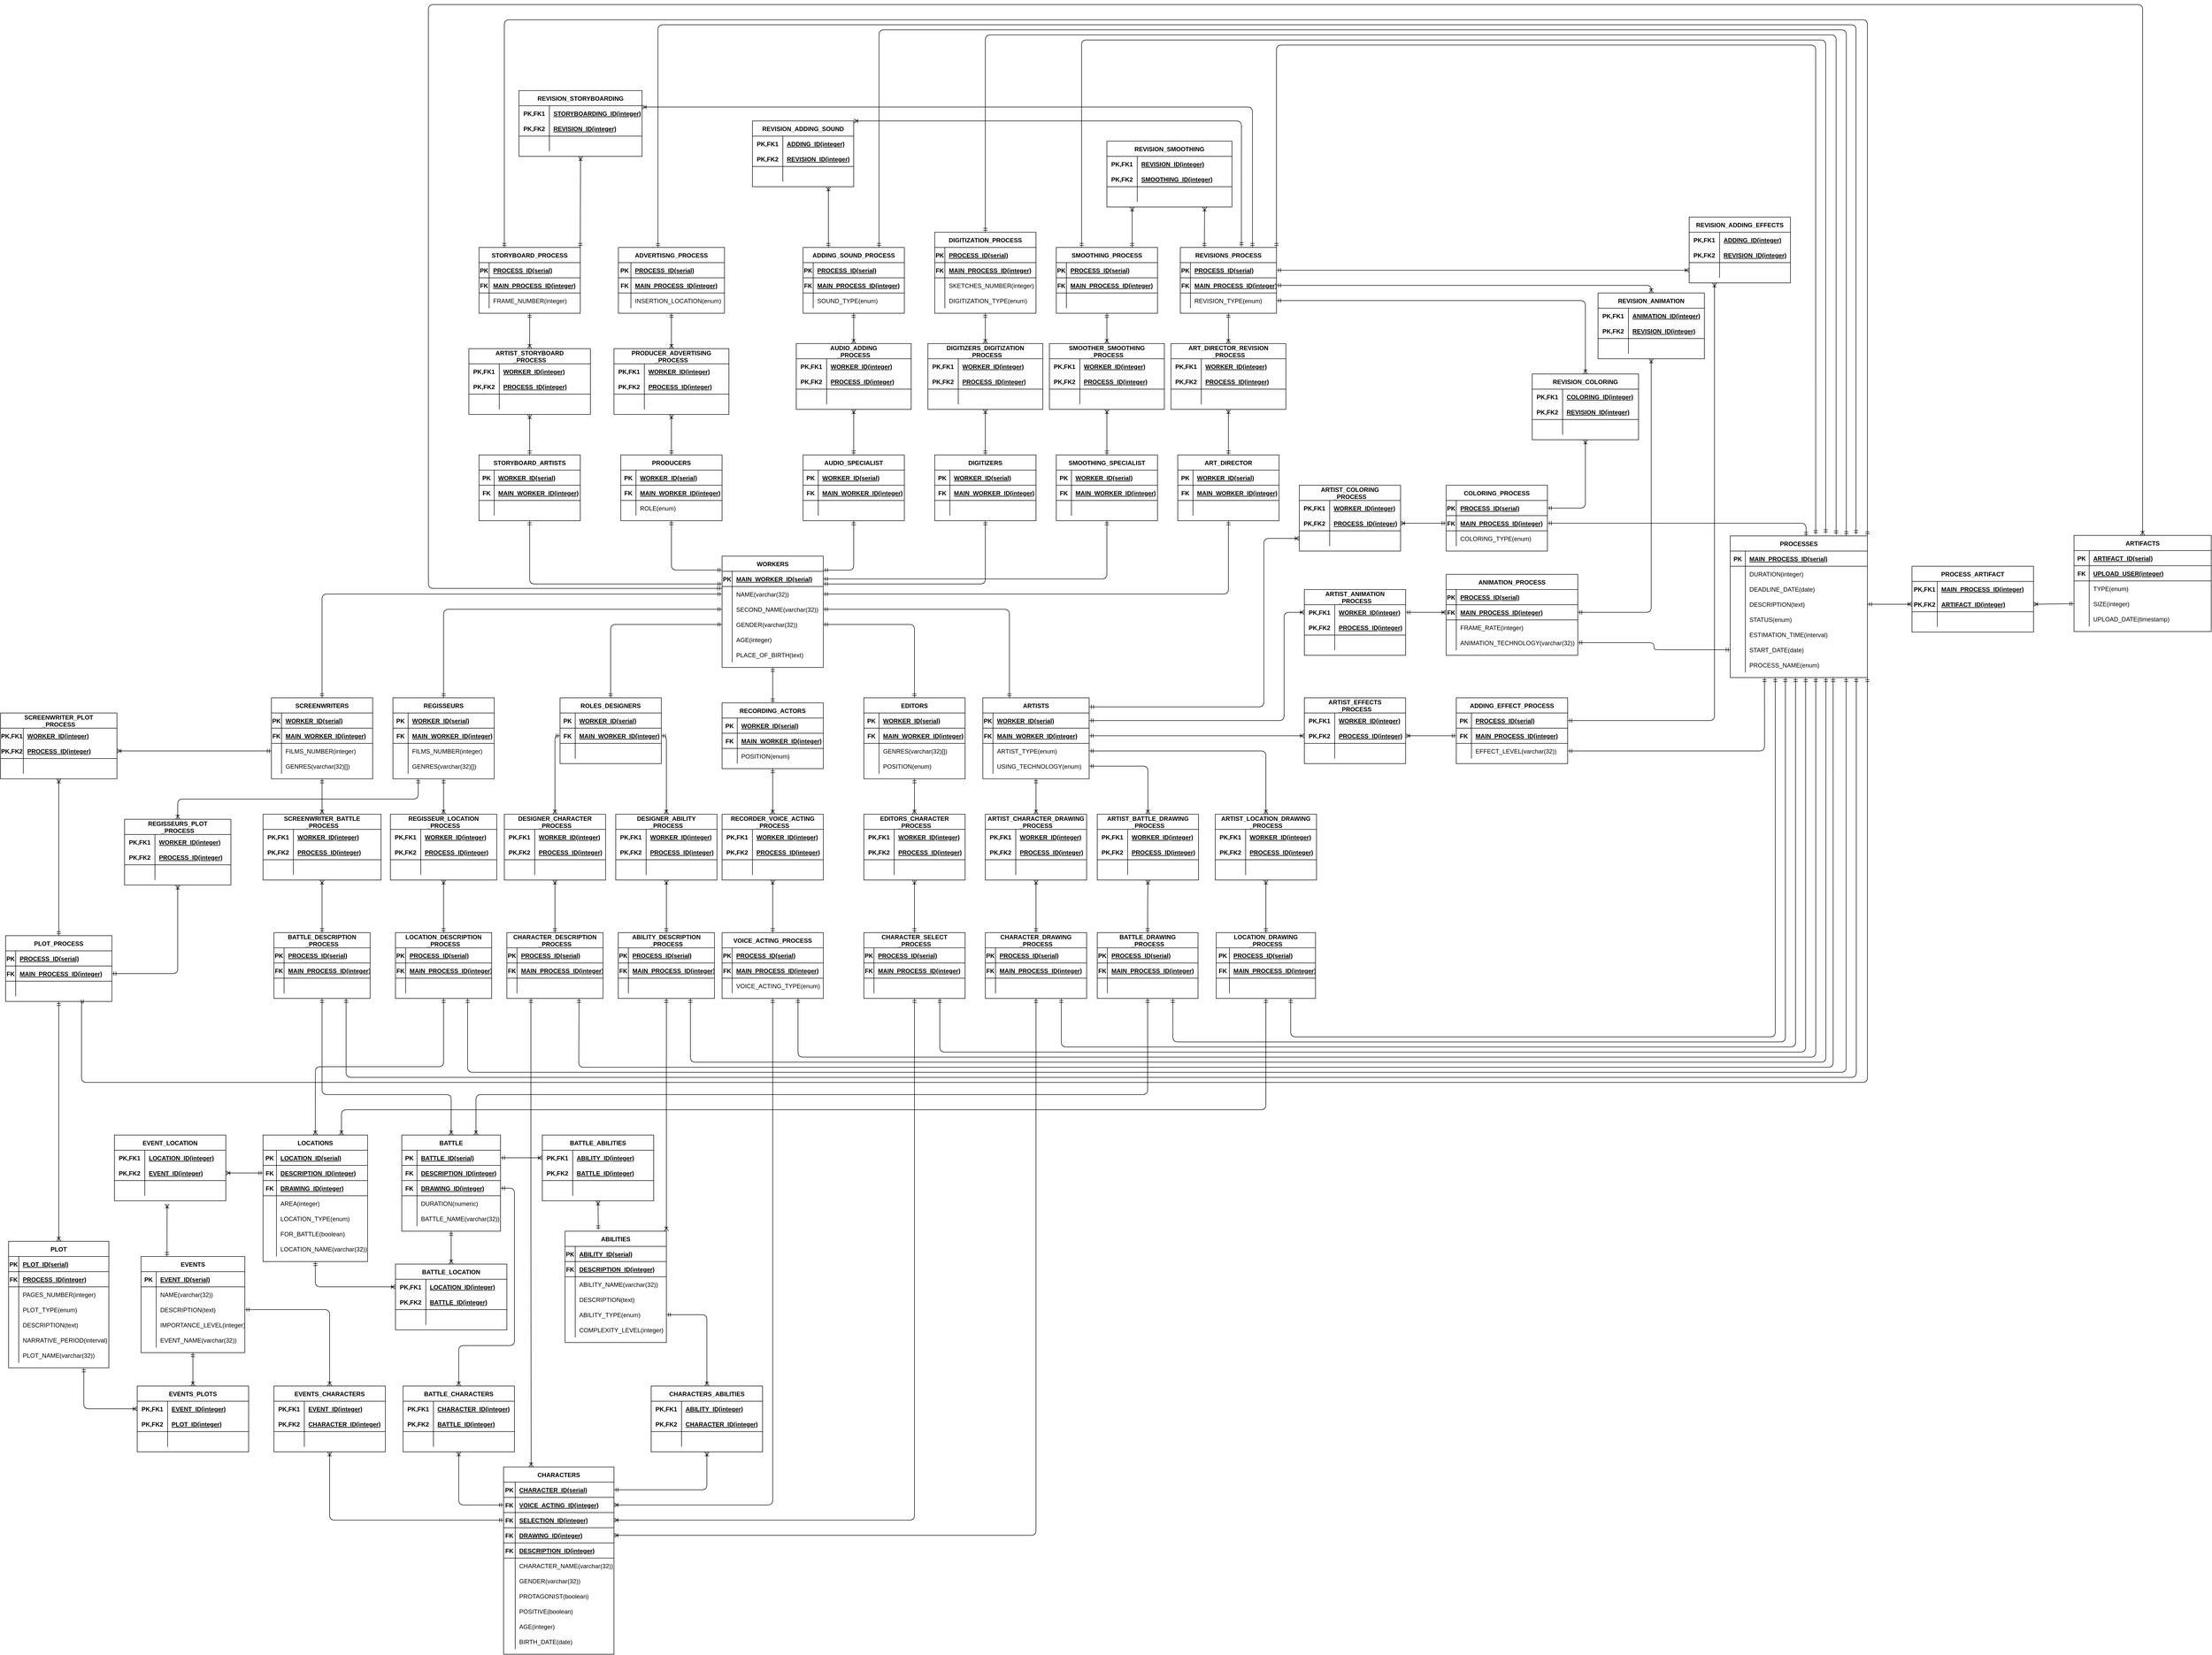 <mxfile version="13.8.0" type="device"><diagram id="R9ALwi6ANiKzKfC2LtMI" name="Page-1"><mxGraphModel dx="3730" dy="3490" grid="1" gridSize="10" guides="1" tooltips="1" connect="1" arrows="1" fold="1" page="1" pageScale="1" pageWidth="827" pageHeight="1169" math="0" shadow="0"><root><mxCell id="0"/><mxCell id="1" parent="0"/><mxCell id="dbYCjs4rPkV8DdtlGHxF-171" value="" style="edgeStyle=orthogonalEdgeStyle;fontSize=12;html=1;endArrow=ERmandOne;startArrow=ERmandOne;exitX=0.5;exitY=1;exitDx=0;exitDy=0;entryX=0;entryY=0.25;entryDx=0;entryDy=0;" parent="1" source="dbYCjs4rPkV8DdtlGHxF-80" target="dbYCjs4rPkV8DdtlGHxF-2" edge="1"><mxGeometry width="100" height="100" relative="1" as="geometry"><mxPoint x="470" y="30" as="sourcePoint"/><mxPoint x="570" y="-70" as="targetPoint"/></mxGeometry></mxCell><mxCell id="dbYCjs4rPkV8DdtlGHxF-172" value="" style="edgeStyle=orthogonalEdgeStyle;fontSize=12;html=1;endArrow=ERmandOne;startArrow=ERmandOne;exitX=0.5;exitY=1;exitDx=0;exitDy=0;entryX=0;entryY=0.125;entryDx=0;entryDy=0;entryPerimeter=0;" parent="1" source="dbYCjs4rPkV8DdtlGHxF-158" target="dbYCjs4rPkV8DdtlGHxF-2" edge="1"><mxGeometry width="100" height="100" relative="1" as="geometry"><mxPoint x="160" y="-110.0" as="sourcePoint"/><mxPoint x="490" y="15.0" as="targetPoint"/></mxGeometry></mxCell><mxCell id="dbYCjs4rPkV8DdtlGHxF-173" value="" style="edgeStyle=orthogonalEdgeStyle;fontSize=12;html=1;endArrow=ERmandOne;startArrow=ERmandOne;exitX=0.5;exitY=1;exitDx=0;exitDy=0;entryX=1;entryY=0.25;entryDx=0;entryDy=0;" parent="1" source="dbYCjs4rPkV8DdtlGHxF-93" target="dbYCjs4rPkV8DdtlGHxF-2" edge="1"><mxGeometry width="100" height="100" relative="1" as="geometry"><mxPoint x="730" y="-60.0" as="sourcePoint"/><mxPoint x="1060" y="65.0" as="targetPoint"/></mxGeometry></mxCell><mxCell id="dbYCjs4rPkV8DdtlGHxF-174" value="" style="edgeStyle=orthogonalEdgeStyle;fontSize=12;html=1;endArrow=ERmandOne;startArrow=ERmandOne;exitX=0.5;exitY=1;exitDx=0;exitDy=0;entryX=1.001;entryY=0.126;entryDx=0;entryDy=0;entryPerimeter=0;" parent="1" source="dbYCjs4rPkV8DdtlGHxF-106" target="dbYCjs4rPkV8DdtlGHxF-2" edge="1"><mxGeometry width="100" height="100" relative="1" as="geometry"><mxPoint x="400" y="-110" as="sourcePoint"/><mxPoint x="750" y="-30" as="targetPoint"/></mxGeometry></mxCell><mxCell id="dbYCjs4rPkV8DdtlGHxF-175" value="" style="fontSize=12;html=1;endArrow=ERmandOne;startArrow=ERmandOne;exitX=0.5;exitY=1;exitDx=0;exitDy=0;entryX=0.5;entryY=0;entryDx=0;entryDy=0;" parent="1" source="dbYCjs4rPkV8DdtlGHxF-2" target="dbYCjs4rPkV8DdtlGHxF-145" edge="1"><mxGeometry width="100" height="100" relative="1" as="geometry"><mxPoint x="690" y="120" as="sourcePoint"/><mxPoint x="590" y="180" as="targetPoint"/></mxGeometry></mxCell><mxCell id="dbYCjs4rPkV8DdtlGHxF-176" value="" style="edgeStyle=orthogonalEdgeStyle;fontSize=12;html=1;endArrow=ERmandOne;startArrow=ERmandOne;entryX=0;entryY=0.5;entryDx=0;entryDy=0;exitX=0.5;exitY=0;exitDx=0;exitDy=0;" parent="1" source="dbYCjs4rPkV8DdtlGHxF-67" target="dbYCjs4rPkV8DdtlGHxF-12" edge="1"><mxGeometry width="100" height="100" relative="1" as="geometry"><mxPoint x="330" y="170" as="sourcePoint"/><mxPoint x="720" y="210" as="targetPoint"/></mxGeometry></mxCell><mxCell id="dbYCjs4rPkV8DdtlGHxF-177" value="" style="edgeStyle=orthogonalEdgeStyle;fontSize=12;html=1;endArrow=ERmandOne;startArrow=ERmandOne;entryX=0;entryY=0.5;entryDx=0;entryDy=0;exitX=0.5;exitY=0;exitDx=0;exitDy=0;" parent="1" source="dbYCjs4rPkV8DdtlGHxF-28" target="dbYCjs4rPkV8DdtlGHxF-9" edge="1"><mxGeometry width="100" height="100" relative="1" as="geometry"><mxPoint x="90" y="170" as="sourcePoint"/><mxPoint x="490" y="105.0" as="targetPoint"/></mxGeometry></mxCell><mxCell id="dbYCjs4rPkV8DdtlGHxF-178" value="" style="edgeStyle=orthogonalEdgeStyle;fontSize=12;html=1;endArrow=ERmandOne;startArrow=ERmandOne;entryX=0;entryY=0.5;entryDx=0;entryDy=0;exitX=0.5;exitY=0;exitDx=0;exitDy=0;" parent="1" source="dbYCjs4rPkV8DdtlGHxF-41" target="dbYCjs4rPkV8DdtlGHxF-6" edge="1"><mxGeometry width="100" height="100" relative="1" as="geometry"><mxPoint x="-150" y="180" as="sourcePoint"/><mxPoint x="500" y="115.0" as="targetPoint"/></mxGeometry></mxCell><mxCell id="dbYCjs4rPkV8DdtlGHxF-179" value="" style="edgeStyle=orthogonalEdgeStyle;fontSize=12;html=1;endArrow=ERmandOne;startArrow=ERmandOne;entryX=1;entryY=0.5;entryDx=0;entryDy=0;exitX=0.5;exitY=0;exitDx=0;exitDy=0;" parent="1" source="dbYCjs4rPkV8DdtlGHxF-54" target="dbYCjs4rPkV8DdtlGHxF-12" edge="1"><mxGeometry width="100" height="100" relative="1" as="geometry"><mxPoint x="810" y="180" as="sourcePoint"/><mxPoint x="510" y="125.0" as="targetPoint"/></mxGeometry></mxCell><mxCell id="dbYCjs4rPkV8DdtlGHxF-180" value="" style="edgeStyle=orthogonalEdgeStyle;fontSize=12;html=1;endArrow=ERmandOne;startArrow=ERmandOne;exitX=1;exitY=0.5;exitDx=0;exitDy=0;entryX=0.25;entryY=0;entryDx=0;entryDy=0;" parent="1" source="dbYCjs4rPkV8DdtlGHxF-9" target="dbYCjs4rPkV8DdtlGHxF-15" edge="1"><mxGeometry width="100" height="100" relative="1" as="geometry"><mxPoint x="363.5" y="240" as="sourcePoint"/><mxPoint x="1040" y="180" as="targetPoint"/></mxGeometry></mxCell><mxCell id="dbYCjs4rPkV8DdtlGHxF-181" value="" style="edgeStyle=orthogonalEdgeStyle;fontSize=12;html=1;endArrow=ERmandOne;startArrow=ERmandOne;entryX=1;entryY=0.5;entryDx=0;entryDy=0;exitX=0.5;exitY=1;exitDx=0;exitDy=0;" parent="1" source="dbYCjs4rPkV8DdtlGHxF-132" target="dbYCjs4rPkV8DdtlGHxF-6" edge="1"><mxGeometry width="100" height="100" relative="1" as="geometry"><mxPoint x="1530" y="-90" as="sourcePoint"/><mxPoint x="530" y="145.0" as="targetPoint"/></mxGeometry></mxCell><mxCell id="dbYCjs4rPkV8DdtlGHxF-498" value="" style="edgeStyle=orthogonalEdgeStyle;fontSize=12;html=1;endArrow=ERoneToMany;startArrow=ERmandOne;exitX=0.5;exitY=1;exitDx=0;exitDy=0;entryX=0.5;entryY=0;entryDx=0;entryDy=0;" parent="1" source="dbYCjs4rPkV8DdtlGHxF-289" target="dbYCjs4rPkV8DdtlGHxF-469" edge="1"><mxGeometry width="100" height="100" relative="1" as="geometry"><mxPoint x="-260" y="984" as="sourcePoint"/><mxPoint x="-160" y="884" as="targetPoint"/></mxGeometry></mxCell><mxCell id="dbYCjs4rPkV8DdtlGHxF-499" value="" style="edgeStyle=orthogonalEdgeStyle;fontSize=12;html=1;endArrow=ERoneToMany;startArrow=ERmandOne;exitX=0.5;exitY=1;exitDx=0;exitDy=0;entryX=0.5;entryY=0;entryDx=0;entryDy=0;" parent="1" source="dbYCjs4rPkV8DdtlGHxF-211" target="dbYCjs4rPkV8DdtlGHxF-484" edge="1"><mxGeometry width="100" height="100" relative="1" as="geometry"><mxPoint x="100" y="834" as="sourcePoint"/><mxPoint x="100" y="914" as="targetPoint"/><Array as="points"><mxPoint x="-300" y="984"/><mxPoint x="-45" y="984"/></Array></mxGeometry></mxCell><mxCell id="dbYCjs4rPkV8DdtlGHxF-500" value="" style="edgeStyle=orthogonalEdgeStyle;fontSize=12;html=1;endArrow=ERoneToMany;startArrow=ERmandOne;exitX=0.5;exitY=1;exitDx=0;exitDy=0;entryX=0.5;entryY=0;entryDx=0;entryDy=0;" parent="1" source="dbYCjs4rPkV8DdtlGHxF-185" target="dbYCjs4rPkV8DdtlGHxF-436" edge="1"><mxGeometry width="100" height="100" relative="1" as="geometry"><mxPoint x="-140" y="834" as="sourcePoint"/><mxPoint x="360" y="914" as="targetPoint"/></mxGeometry></mxCell><mxCell id="dbYCjs4rPkV8DdtlGHxF-506" value="" style="edgeStyle=orthogonalEdgeStyle;fontSize=12;html=1;endArrow=ERoneToMany;startArrow=ERmandOne;exitX=0.5;exitY=1;exitDx=0;exitDy=0;entryX=0.75;entryY=0;entryDx=0;entryDy=0;" parent="1" source="dbYCjs4rPkV8DdtlGHxF-224" target="dbYCjs4rPkV8DdtlGHxF-484" edge="1"><mxGeometry width="100" height="100" relative="1" as="geometry"><mxPoint x="550" y="914" as="sourcePoint"/><mxPoint x="1050" y="1064" as="targetPoint"/><Array as="points"><mxPoint x="1331" y="984"/><mxPoint x="4" y="984"/><mxPoint x="4" y="1064"/></Array></mxGeometry></mxCell><mxCell id="dbYCjs4rPkV8DdtlGHxF-28" value="REGISSEURS" style="shape=table;startSize=30;container=1;collapsible=1;childLayout=tableLayout;fixedRows=1;rowLines=0;fontStyle=1;align=center;resizeLast=1;" parent="1" vertex="1"><mxGeometry x="-160" y="200" width="200" height="160" as="geometry"/></mxCell><mxCell id="dbYCjs4rPkV8DdtlGHxF-29" value="" style="shape=partialRectangle;collapsible=0;dropTarget=0;pointerEvents=0;fillColor=none;top=0;left=0;bottom=1;right=0;points=[[0,0.5],[1,0.5]];portConstraint=eastwest;" parent="dbYCjs4rPkV8DdtlGHxF-28" vertex="1"><mxGeometry y="30" width="200" height="30" as="geometry"/></mxCell><mxCell id="dbYCjs4rPkV8DdtlGHxF-30" value="PK" style="shape=partialRectangle;connectable=0;fillColor=none;top=0;left=0;bottom=0;right=0;fontStyle=1;overflow=hidden;" parent="dbYCjs4rPkV8DdtlGHxF-29" vertex="1"><mxGeometry width="30" height="30" as="geometry"/></mxCell><mxCell id="dbYCjs4rPkV8DdtlGHxF-31" value="WORKER_ID(serial)" style="shape=partialRectangle;connectable=0;fillColor=none;top=0;left=0;bottom=0;right=0;align=left;spacingLeft=6;fontStyle=5;overflow=hidden;" parent="dbYCjs4rPkV8DdtlGHxF-29" vertex="1"><mxGeometry x="30" width="170" height="30" as="geometry"/></mxCell><mxCell id="jRI-8YgxGjqpCvQnfSMz-38" value="" style="shape=partialRectangle;collapsible=0;dropTarget=0;pointerEvents=0;fillColor=none;top=0;left=0;bottom=1;right=0;points=[[0,0.5],[1,0.5]];portConstraint=eastwest;" parent="dbYCjs4rPkV8DdtlGHxF-28" vertex="1"><mxGeometry y="60" width="200" height="30" as="geometry"/></mxCell><mxCell id="jRI-8YgxGjqpCvQnfSMz-39" value="FK" style="shape=partialRectangle;connectable=0;fillColor=none;top=0;left=0;bottom=0;right=0;fontStyle=1;overflow=hidden;" parent="jRI-8YgxGjqpCvQnfSMz-38" vertex="1"><mxGeometry width="30" height="30" as="geometry"/></mxCell><mxCell id="jRI-8YgxGjqpCvQnfSMz-40" value="MAIN_WORKER_ID(integer)" style="shape=partialRectangle;connectable=0;fillColor=none;top=0;left=0;bottom=0;right=0;align=left;spacingLeft=6;fontStyle=5;overflow=hidden;" parent="jRI-8YgxGjqpCvQnfSMz-38" vertex="1"><mxGeometry x="30" width="170" height="30" as="geometry"/></mxCell><mxCell id="dbYCjs4rPkV8DdtlGHxF-35" value="" style="shape=partialRectangle;collapsible=0;dropTarget=0;pointerEvents=0;fillColor=none;top=0;left=0;bottom=0;right=0;points=[[0,0.5],[1,0.5]];portConstraint=eastwest;" parent="dbYCjs4rPkV8DdtlGHxF-28" vertex="1"><mxGeometry y="90" width="200" height="30" as="geometry"/></mxCell><mxCell id="dbYCjs4rPkV8DdtlGHxF-36" value="" style="shape=partialRectangle;connectable=0;fillColor=none;top=0;left=0;bottom=0;right=0;editable=1;overflow=hidden;" parent="dbYCjs4rPkV8DdtlGHxF-35" vertex="1"><mxGeometry width="30" height="30" as="geometry"/></mxCell><mxCell id="dbYCjs4rPkV8DdtlGHxF-37" value="FILMS_NUMBER(integer)" style="shape=partialRectangle;connectable=0;fillColor=none;top=0;left=0;bottom=0;right=0;align=left;spacingLeft=6;overflow=hidden;" parent="dbYCjs4rPkV8DdtlGHxF-35" vertex="1"><mxGeometry x="30" width="170" height="30" as="geometry"/></mxCell><mxCell id="dbYCjs4rPkV8DdtlGHxF-38" value="" style="shape=partialRectangle;collapsible=0;dropTarget=0;pointerEvents=0;fillColor=none;top=0;left=0;bottom=0;right=0;points=[[0,0.5],[1,0.5]];portConstraint=eastwest;" parent="dbYCjs4rPkV8DdtlGHxF-28" vertex="1"><mxGeometry y="120" width="200" height="30" as="geometry"/></mxCell><mxCell id="dbYCjs4rPkV8DdtlGHxF-39" value="" style="shape=partialRectangle;connectable=0;fillColor=none;top=0;left=0;bottom=0;right=0;editable=1;overflow=hidden;" parent="dbYCjs4rPkV8DdtlGHxF-38" vertex="1"><mxGeometry width="30" height="30" as="geometry"/></mxCell><mxCell id="dbYCjs4rPkV8DdtlGHxF-40" value="GENRES(varchar(32)[])" style="shape=partialRectangle;connectable=0;fillColor=none;top=0;left=0;bottom=0;right=0;align=left;spacingLeft=6;overflow=hidden;" parent="dbYCjs4rPkV8DdtlGHxF-38" vertex="1"><mxGeometry x="30" width="170" height="30" as="geometry"/></mxCell><mxCell id="dbYCjs4rPkV8DdtlGHxF-538" value="" style="edgeStyle=orthogonalEdgeStyle;fontSize=12;html=1;endArrow=ERoneToMany;startArrow=ERmandOne;entryX=1;entryY=0;entryDx=0;entryDy=0;exitX=0.5;exitY=1;exitDx=0;exitDy=0;" parent="1" source="dbYCjs4rPkV8DdtlGHxF-250" target="dbYCjs4rPkV8DdtlGHxF-524" edge="1"><mxGeometry width="100" height="100" relative="1" as="geometry"><mxPoint x="730" y="1024" as="sourcePoint"/><mxPoint x="265" y="984" as="targetPoint"/></mxGeometry></mxCell><mxCell id="dbYCjs4rPkV8DdtlGHxF-553" value="" style="edgeStyle=orthogonalEdgeStyle;fontSize=12;html=1;endArrow=ERoneToMany;startArrow=ERmandOne;exitX=0.25;exitY=1;exitDx=0;exitDy=0;entryX=0.25;entryY=0;entryDx=0;entryDy=0;" parent="1" source="dbYCjs4rPkV8DdtlGHxF-237" target="dbYCjs4rPkV8DdtlGHxF-540" edge="1"><mxGeometry width="100" height="100" relative="1" as="geometry"><mxPoint x="390" y="834" as="sourcePoint"/><mxPoint x="65" y="1344" as="targetPoint"/></mxGeometry></mxCell><mxCell id="dbYCjs4rPkV8DdtlGHxF-555" value="" style="edgeStyle=orthogonalEdgeStyle;fontSize=12;html=1;endArrow=ERoneToMany;startArrow=ERmandOne;exitX=0.5;exitY=1;exitDx=0;exitDy=0;entryX=1;entryY=0.5;entryDx=0;entryDy=0;" parent="1" source="dbYCjs4rPkV8DdtlGHxF-511" target="jRI-8YgxGjqpCvQnfSMz-137" edge="1"><mxGeometry width="100" height="100" relative="1" as="geometry"><mxPoint x="678" y="1014" as="sourcePoint"/><mxPoint x="678" y="1514" as="targetPoint"/><Array as="points"><mxPoint x="590" y="1795"/></Array></mxGeometry></mxCell><mxCell id="dbYCjs4rPkV8DdtlGHxF-556" value="" style="edgeStyle=orthogonalEdgeStyle;fontSize=12;html=1;endArrow=ERoneToMany;startArrow=ERmandOne;exitX=0.5;exitY=1;exitDx=0;exitDy=0;entryX=1;entryY=0.5;entryDx=0;entryDy=0;" parent="1" source="dbYCjs4rPkV8DdtlGHxF-276" target="jRI-8YgxGjqpCvQnfSMz-140" edge="1"><mxGeometry width="100" height="100" relative="1" as="geometry"><mxPoint x="958" y="944" as="sourcePoint"/><mxPoint x="250" y="1409" as="targetPoint"/></mxGeometry></mxCell><mxCell id="dbYCjs4rPkV8DdtlGHxF-557" value="" style="edgeStyle=orthogonalEdgeStyle;fontSize=12;html=1;endArrow=ERoneToMany;startArrow=ERmandOne;exitX=0.5;exitY=1;exitDx=0;exitDy=0;entryX=1;entryY=0.5;entryDx=0;entryDy=0;" parent="1" source="dbYCjs4rPkV8DdtlGHxF-263" target="jRI-8YgxGjqpCvQnfSMz-143" edge="1"><mxGeometry width="100" height="100" relative="1" as="geometry"><mxPoint x="1183" y="974" as="sourcePoint"/><mxPoint x="250" y="1439" as="targetPoint"/></mxGeometry></mxCell><mxCell id="dbYCjs4rPkV8DdtlGHxF-588" value="" style="edgeStyle=orthogonalEdgeStyle;fontSize=12;html=1;endArrow=ERoneToMany;startArrow=ERmandOne;exitX=0.5;exitY=1;exitDx=0;exitDy=0;entryX=0.75;entryY=0;entryDx=0;entryDy=0;" parent="1" source="dbYCjs4rPkV8DdtlGHxF-302" target="dbYCjs4rPkV8DdtlGHxF-469" edge="1"><mxGeometry width="100" height="100" relative="1" as="geometry"><mxPoint x="1341" y="834" as="sourcePoint"/><mxPoint x="295" y="984" as="targetPoint"/><Array as="points"><mxPoint x="1564" y="1014"/><mxPoint x="-262" y="1014"/></Array></mxGeometry></mxCell><mxCell id="fSMjqs-N7QBji9fHJM4G-44" value="" style="edgeStyle=orthogonalEdgeStyle;fontSize=12;html=1;endArrow=ERmandOne;startArrow=ERmandOne;exitX=0.75;exitY=1;exitDx=0;exitDy=0;" parent="1" source="dbYCjs4rPkV8DdtlGHxF-211" edge="1"><mxGeometry width="100" height="100" relative="1" as="geometry"><mxPoint x="120" y="560" as="sourcePoint"/><mxPoint x="2730" y="160" as="targetPoint"/><Array as="points"><mxPoint x="-253" y="950"/><mxPoint x="2730" y="950"/></Array></mxGeometry></mxCell><mxCell id="fSMjqs-N7QBji9fHJM4G-45" value="" style="edgeStyle=orthogonalEdgeStyle;fontSize=12;html=1;endArrow=ERmandOne;startArrow=ERmandOne;exitX=0.75;exitY=1;exitDx=0;exitDy=0;" parent="1" source="dbYCjs4rPkV8DdtlGHxF-289" edge="1"><mxGeometry width="100" height="100" relative="1" as="geometry"><mxPoint x="130" y="570" as="sourcePoint"/><mxPoint x="2710" y="160" as="targetPoint"/><Array as="points"><mxPoint x="-13" y="940"/><mxPoint x="2710" y="940"/></Array></mxGeometry></mxCell><mxCell id="fSMjqs-N7QBji9fHJM4G-46" value="" style="edgeStyle=orthogonalEdgeStyle;fontSize=12;html=1;endArrow=ERmandOne;startArrow=ERmandOne;exitX=0.75;exitY=1;exitDx=0;exitDy=0;entryX=0.75;entryY=1;entryDx=0;entryDy=0;" parent="1" source="dbYCjs4rPkV8DdtlGHxF-237" target="fSMjqs-N7QBji9fHJM4G-2" edge="1"><mxGeometry width="100" height="100" relative="1" as="geometry"><mxPoint x="214.97" y="814" as="sourcePoint"/><mxPoint x="2684.97" y="90" as="targetPoint"/><Array as="points"><mxPoint x="208" y="814"/><mxPoint x="207" y="930"/><mxPoint x="2684" y="930"/></Array></mxGeometry></mxCell><mxCell id="fSMjqs-N7QBji9fHJM4G-49" value="" style="edgeStyle=orthogonalEdgeStyle;fontSize=12;html=1;endArrow=ERmandOne;startArrow=ERmandOne;exitX=0.75;exitY=1;exitDx=0;exitDy=0;" parent="1" source="dbYCjs4rPkV8DdtlGHxF-276" edge="1"><mxGeometry width="100" height="100" relative="1" as="geometry"><mxPoint x="920" y="640" as="sourcePoint"/><mxPoint x="2630" y="160" as="targetPoint"/><Array as="points"><mxPoint x="920" y="900"/><mxPoint x="2630" y="900"/></Array></mxGeometry></mxCell><mxCell id="fSMjqs-N7QBji9fHJM4G-50" value="" style="edgeStyle=orthogonalEdgeStyle;fontSize=12;html=1;endArrow=ERmandOne;startArrow=ERmandOne;exitX=0.75;exitY=1;exitDx=0;exitDy=0;" parent="1" source="dbYCjs4rPkV8DdtlGHxF-511" edge="1"><mxGeometry width="100" height="100" relative="1" as="geometry"><mxPoint x="690" y="660" as="sourcePoint"/><mxPoint x="2650" y="160" as="targetPoint"/><Array as="points"><mxPoint x="640" y="910"/><mxPoint x="2650" y="910"/></Array></mxGeometry></mxCell><mxCell id="fSMjqs-N7QBji9fHJM4G-51" value="" style="edgeStyle=orthogonalEdgeStyle;fontSize=12;html=1;endArrow=ERmandOne;startArrow=ERmandOne;exitX=0.75;exitY=1;exitDx=0;exitDy=0;" parent="1" source="dbYCjs4rPkV8DdtlGHxF-263" edge="1"><mxGeometry width="100" height="100" relative="1" as="geometry"><mxPoint x="1250" y="650" as="sourcePoint"/><mxPoint x="2610" y="160" as="targetPoint"/><Array as="points"><mxPoint x="1160" y="890"/><mxPoint x="2610" y="890"/></Array></mxGeometry></mxCell><mxCell id="fSMjqs-N7QBji9fHJM4G-53" value="" style="edgeStyle=orthogonalEdgeStyle;fontSize=12;html=1;endArrow=ERmandOne;startArrow=ERmandOne;exitX=0.75;exitY=1;exitDx=0;exitDy=0;" parent="1" source="dbYCjs4rPkV8DdtlGHxF-302" edge="1"><mxGeometry width="100" height="100" relative="1" as="geometry"><mxPoint x="1640" y="630" as="sourcePoint"/><mxPoint x="2570" y="160" as="targetPoint"/><Array as="points"><mxPoint x="1613" y="870"/><mxPoint x="2570" y="870"/></Array></mxGeometry></mxCell><mxCell id="fSMjqs-N7QBji9fHJM4G-97" value="" style="edgeStyle=orthogonalEdgeStyle;fontSize=12;html=1;endArrow=ERmandOne;startArrow=ERmandOne;entryX=0.25;entryY=1;entryDx=0;entryDy=0;exitX=1;exitY=0.5;exitDx=0;exitDy=0;" parent="1" source="dbYCjs4rPkV8DdtlGHxF-390" target="fSMjqs-N7QBji9fHJM4G-2" edge="1"><mxGeometry width="100" height="100" relative="1" as="geometry"><mxPoint x="2160" y="305" as="sourcePoint"/><mxPoint x="2110" y="90" as="targetPoint"/></mxGeometry></mxCell><mxCell id="fSMjqs-N7QBji9fHJM4G-100" value="" style="edgeStyle=orthogonalEdgeStyle;fontSize=12;html=1;endArrow=ERmandOne;startArrow=ERmandOne;exitX=0.25;exitY=0;exitDx=0;exitDy=0;entryX=1;entryY=0;entryDx=0;entryDy=0;" parent="1" source="dbYCjs4rPkV8DdtlGHxF-315" target="fSMjqs-N7QBji9fHJM4G-2" edge="1"><mxGeometry width="100" height="100" relative="1" as="geometry"><mxPoint x="860" y="-350" as="sourcePoint"/><mxPoint x="960" y="-450" as="targetPoint"/><Array as="points"><mxPoint x="60" y="-1140"/><mxPoint x="2752" y="-1140"/></Array></mxGeometry></mxCell><mxCell id="fSMjqs-N7QBji9fHJM4G-101" value="" style="edgeStyle=orthogonalEdgeStyle;fontSize=12;html=1;endArrow=ERmandOne;startArrow=ERmandOne;exitX=0.373;exitY=0.002;exitDx=0;exitDy=0;entryX=0.917;entryY=-0.01;entryDx=0;entryDy=0;entryPerimeter=0;exitPerimeter=0;" parent="1" source="dbYCjs4rPkV8DdtlGHxF-406" target="fSMjqs-N7QBji9fHJM4G-2" edge="1"><mxGeometry width="100" height="100" relative="1" as="geometry"><mxPoint x="70" y="-600" as="sourcePoint"/><mxPoint x="2829.524" y="-110" as="targetPoint"/><Array as="points"><mxPoint x="363" y="-1130"/><mxPoint x="2729" y="-1130"/></Array></mxGeometry></mxCell><mxCell id="fSMjqs-N7QBji9fHJM4G-102" value="" style="edgeStyle=orthogonalEdgeStyle;fontSize=12;html=1;endArrow=ERmandOne;startArrow=ERmandOne;exitX=0.75;exitY=0;exitDx=0;exitDy=0;entryX=0.846;entryY=-0.002;entryDx=0;entryDy=0;entryPerimeter=0;" parent="1" source="dbYCjs4rPkV8DdtlGHxF-565" target="fSMjqs-N7QBji9fHJM4G-2" edge="1"><mxGeometry width="100" height="100" relative="1" as="geometry"><mxPoint x="510" y="-590" as="sourcePoint"/><mxPoint x="610" y="-690" as="targetPoint"/><Array as="points"><mxPoint x="800" y="-1120"/><mxPoint x="2710" y="-1120"/></Array></mxGeometry></mxCell><mxCell id="fSMjqs-N7QBji9fHJM4G-103" value="" style="edgeStyle=orthogonalEdgeStyle;fontSize=12;html=1;endArrow=ERmandOne;startArrow=ERmandOne;exitX=0.5;exitY=0;exitDx=0;exitDy=0;entryX=0.772;entryY=-0.007;entryDx=0;entryDy=0;entryPerimeter=0;" parent="1" source="dbYCjs4rPkV8DdtlGHxF-328" target="fSMjqs-N7QBji9fHJM4G-2" edge="1"><mxGeometry width="100" height="100" relative="1" as="geometry"><mxPoint x="1030" y="-560" as="sourcePoint"/><mxPoint x="2707.059" y="-110" as="targetPoint"/><Array as="points"><mxPoint x="1010" y="-1110"/><mxPoint x="2690" y="-1110"/></Array></mxGeometry></mxCell><mxCell id="fSMjqs-N7QBji9fHJM4G-104" value="" style="edgeStyle=orthogonalEdgeStyle;fontSize=12;html=1;endArrow=ERmandOne;startArrow=ERmandOne;exitX=0.25;exitY=0;exitDx=0;exitDy=0;entryX=0.696;entryY=-0.015;entryDx=0;entryDy=0;entryPerimeter=0;" parent="1" source="dbYCjs4rPkV8DdtlGHxF-419" target="fSMjqs-N7QBji9fHJM4G-2" edge="1"><mxGeometry width="100" height="100" relative="1" as="geometry"><mxPoint x="1290" y="-610" as="sourcePoint"/><mxPoint x="2669" y="-110" as="targetPoint"/><Array as="points"><mxPoint x="1200" y="-1100"/><mxPoint x="2670" y="-1100"/></Array></mxGeometry></mxCell><mxCell id="fSMjqs-N7QBji9fHJM4G-105" value="" style="edgeStyle=orthogonalEdgeStyle;fontSize=12;html=1;endArrow=ERmandOne;startArrow=ERmandOne;exitX=1;exitY=0;exitDx=0;exitDy=0;entryX=0.623;entryY=-0.01;entryDx=0;entryDy=0;entryPerimeter=0;" parent="1" source="dbYCjs4rPkV8DdtlGHxF-393" target="fSMjqs-N7QBji9fHJM4G-2" edge="1"><mxGeometry width="100" height="100" relative="1" as="geometry"><mxPoint x="1530" y="-600" as="sourcePoint"/><mxPoint x="2660" y="-108" as="targetPoint"/><Array as="points"><mxPoint x="1585" y="-1090"/><mxPoint x="2650" y="-1090"/></Array></mxGeometry></mxCell><mxCell id="fSMjqs-N7QBji9fHJM4G-106" value="" style="edgeStyle=orthogonalEdgeStyle;fontSize=12;html=1;endArrow=ERmandOne;startArrow=ERmandOne;entryX=0.553;entryY=0.003;entryDx=0;entryDy=0;entryPerimeter=0;exitX=1;exitY=0.5;exitDx=0;exitDy=0;" parent="1" source="fSMjqs-N7QBji9fHJM4G-107" target="fSMjqs-N7QBji9fHJM4G-2" edge="1"><mxGeometry width="100" height="100" relative="1" as="geometry"><mxPoint x="2130" y="-160" as="sourcePoint"/><mxPoint x="2240" y="-150" as="targetPoint"/><Array as="points"><mxPoint x="2631" y="-145"/></Array></mxGeometry></mxCell><mxCell id="lntbNkKchSNTvYKJqh6T-14" value="" style="fontSize=12;html=1;endArrow=ERoneToMany;startArrow=ERmandOne;entryX=1;entryY=0.5;entryDx=0;entryDy=0;exitX=0;exitY=0.5;exitDx=0;exitDy=0;" parent="1" source="dbYCjs4rPkV8DdtlGHxF-48" target="lntbNkKchSNTvYKJqh6T-5" edge="1"><mxGeometry width="100" height="100" relative="1" as="geometry"><mxPoint x="-570" y="340" as="sourcePoint"/><mxPoint x="-500" y="350" as="targetPoint"/></mxGeometry></mxCell><mxCell id="lntbNkKchSNTvYKJqh6T-15" value="" style="fontSize=12;html=1;endArrow=ERoneToMany;startArrow=ERmandOne;entryX=0.5;entryY=1;entryDx=0;entryDy=0;exitX=0.5;exitY=0;exitDx=0;exitDy=0;" parent="1" source="dbYCjs4rPkV8DdtlGHxF-185" target="lntbNkKchSNTvYKJqh6T-1" edge="1"><mxGeometry width="100" height="100" relative="1" as="geometry"><mxPoint x="-740" y="420" as="sourcePoint"/><mxPoint x="-580" y="440" as="targetPoint"/></mxGeometry></mxCell><mxCell id="lntbNkKchSNTvYKJqh6T-214" value="PRODUCER_ADVERTISING&#10;_PROCESS" style="shape=table;startSize=30;container=1;collapsible=1;childLayout=tableLayout;fixedRows=1;rowLines=0;fontStyle=1;align=center;resizeLast=1;" parent="1" vertex="1"><mxGeometry x="276.5" y="-490" width="227" height="130" as="geometry"/></mxCell><mxCell id="lntbNkKchSNTvYKJqh6T-215" value="" style="shape=partialRectangle;collapsible=0;dropTarget=0;pointerEvents=0;fillColor=none;top=0;left=0;bottom=0;right=0;points=[[0,0.5],[1,0.5]];portConstraint=eastwest;" parent="lntbNkKchSNTvYKJqh6T-214" vertex="1"><mxGeometry y="30" width="227" height="30" as="geometry"/></mxCell><mxCell id="lntbNkKchSNTvYKJqh6T-216" value="PK,FK1" style="shape=partialRectangle;connectable=0;fillColor=none;top=0;left=0;bottom=0;right=0;fontStyle=1;overflow=hidden;" parent="lntbNkKchSNTvYKJqh6T-215" vertex="1"><mxGeometry width="60" height="30" as="geometry"/></mxCell><mxCell id="lntbNkKchSNTvYKJqh6T-217" value="WORKER_ID(integer)" style="shape=partialRectangle;connectable=0;fillColor=none;top=0;left=0;bottom=0;right=0;align=left;spacingLeft=6;fontStyle=5;overflow=hidden;" parent="lntbNkKchSNTvYKJqh6T-215" vertex="1"><mxGeometry x="60" width="167" height="30" as="geometry"/></mxCell><mxCell id="lntbNkKchSNTvYKJqh6T-218" value="" style="shape=partialRectangle;collapsible=0;dropTarget=0;pointerEvents=0;fillColor=none;top=0;left=0;bottom=1;right=0;points=[[0,0.5],[1,0.5]];portConstraint=eastwest;" parent="lntbNkKchSNTvYKJqh6T-214" vertex="1"><mxGeometry y="60" width="227" height="30" as="geometry"/></mxCell><mxCell id="lntbNkKchSNTvYKJqh6T-219" value="PK,FK2" style="shape=partialRectangle;connectable=0;fillColor=none;top=0;left=0;bottom=0;right=0;fontStyle=1;overflow=hidden;" parent="lntbNkKchSNTvYKJqh6T-218" vertex="1"><mxGeometry width="60" height="30" as="geometry"/></mxCell><mxCell id="lntbNkKchSNTvYKJqh6T-220" value="PROCESS_ID(integer)" style="shape=partialRectangle;connectable=0;fillColor=none;top=0;left=0;bottom=0;right=0;align=left;spacingLeft=6;fontStyle=5;overflow=hidden;" parent="lntbNkKchSNTvYKJqh6T-218" vertex="1"><mxGeometry x="60" width="167" height="30" as="geometry"/></mxCell><mxCell id="lntbNkKchSNTvYKJqh6T-221" value="" style="shape=partialRectangle;collapsible=0;dropTarget=0;pointerEvents=0;fillColor=none;top=0;left=0;bottom=0;right=0;points=[[0,0.5],[1,0.5]];portConstraint=eastwest;" parent="lntbNkKchSNTvYKJqh6T-214" vertex="1"><mxGeometry y="90" width="227" height="30" as="geometry"/></mxCell><mxCell id="lntbNkKchSNTvYKJqh6T-222" value="" style="shape=partialRectangle;connectable=0;fillColor=none;top=0;left=0;bottom=0;right=0;editable=1;overflow=hidden;" parent="lntbNkKchSNTvYKJqh6T-221" vertex="1"><mxGeometry width="60" height="30" as="geometry"/></mxCell><mxCell id="lntbNkKchSNTvYKJqh6T-223" value="" style="shape=partialRectangle;connectable=0;fillColor=none;top=0;left=0;bottom=0;right=0;align=left;spacingLeft=6;overflow=hidden;" parent="lntbNkKchSNTvYKJqh6T-221" vertex="1"><mxGeometry x="60" width="167" height="30" as="geometry"/></mxCell><mxCell id="lntbNkKchSNTvYKJqh6T-227" value="AUDIO_ADDING&#10;_PROCESS" style="shape=table;startSize=30;container=1;collapsible=1;childLayout=tableLayout;fixedRows=1;rowLines=0;fontStyle=1;align=center;resizeLast=1;" parent="1" vertex="1"><mxGeometry x="636.5" y="-500" width="227" height="130" as="geometry"/></mxCell><mxCell id="lntbNkKchSNTvYKJqh6T-228" value="" style="shape=partialRectangle;collapsible=0;dropTarget=0;pointerEvents=0;fillColor=none;top=0;left=0;bottom=0;right=0;points=[[0,0.5],[1,0.5]];portConstraint=eastwest;" parent="lntbNkKchSNTvYKJqh6T-227" vertex="1"><mxGeometry y="30" width="227" height="30" as="geometry"/></mxCell><mxCell id="lntbNkKchSNTvYKJqh6T-229" value="PK,FK1" style="shape=partialRectangle;connectable=0;fillColor=none;top=0;left=0;bottom=0;right=0;fontStyle=1;overflow=hidden;" parent="lntbNkKchSNTvYKJqh6T-228" vertex="1"><mxGeometry width="60" height="30" as="geometry"/></mxCell><mxCell id="lntbNkKchSNTvYKJqh6T-230" value="WORKER_ID(integer)" style="shape=partialRectangle;connectable=0;fillColor=none;top=0;left=0;bottom=0;right=0;align=left;spacingLeft=6;fontStyle=5;overflow=hidden;" parent="lntbNkKchSNTvYKJqh6T-228" vertex="1"><mxGeometry x="60" width="167" height="30" as="geometry"/></mxCell><mxCell id="lntbNkKchSNTvYKJqh6T-231" value="" style="shape=partialRectangle;collapsible=0;dropTarget=0;pointerEvents=0;fillColor=none;top=0;left=0;bottom=1;right=0;points=[[0,0.5],[1,0.5]];portConstraint=eastwest;" parent="lntbNkKchSNTvYKJqh6T-227" vertex="1"><mxGeometry y="60" width="227" height="30" as="geometry"/></mxCell><mxCell id="lntbNkKchSNTvYKJqh6T-232" value="PK,FK2" style="shape=partialRectangle;connectable=0;fillColor=none;top=0;left=0;bottom=0;right=0;fontStyle=1;overflow=hidden;" parent="lntbNkKchSNTvYKJqh6T-231" vertex="1"><mxGeometry width="60" height="30" as="geometry"/></mxCell><mxCell id="lntbNkKchSNTvYKJqh6T-233" value="PROCESS_ID(integer)" style="shape=partialRectangle;connectable=0;fillColor=none;top=0;left=0;bottom=0;right=0;align=left;spacingLeft=6;fontStyle=5;overflow=hidden;" parent="lntbNkKchSNTvYKJqh6T-231" vertex="1"><mxGeometry x="60" width="167" height="30" as="geometry"/></mxCell><mxCell id="lntbNkKchSNTvYKJqh6T-234" value="" style="shape=partialRectangle;collapsible=0;dropTarget=0;pointerEvents=0;fillColor=none;top=0;left=0;bottom=0;right=0;points=[[0,0.5],[1,0.5]];portConstraint=eastwest;" parent="lntbNkKchSNTvYKJqh6T-227" vertex="1"><mxGeometry y="90" width="227" height="30" as="geometry"/></mxCell><mxCell id="lntbNkKchSNTvYKJqh6T-235" value="" style="shape=partialRectangle;connectable=0;fillColor=none;top=0;left=0;bottom=0;right=0;editable=1;overflow=hidden;" parent="lntbNkKchSNTvYKJqh6T-234" vertex="1"><mxGeometry width="60" height="30" as="geometry"/></mxCell><mxCell id="lntbNkKchSNTvYKJqh6T-236" value="" style="shape=partialRectangle;connectable=0;fillColor=none;top=0;left=0;bottom=0;right=0;align=left;spacingLeft=6;overflow=hidden;" parent="lntbNkKchSNTvYKJqh6T-234" vertex="1"><mxGeometry x="60" width="167" height="30" as="geometry"/></mxCell><mxCell id="lntbNkKchSNTvYKJqh6T-239" value="DIGITIZERS_DIGITIZATION&#10;_PROCESS" style="shape=table;startSize=30;container=1;collapsible=1;childLayout=tableLayout;fixedRows=1;rowLines=0;fontStyle=1;align=center;resizeLast=1;" parent="1" vertex="1"><mxGeometry x="896.5" y="-500" width="227" height="130" as="geometry"/></mxCell><mxCell id="lntbNkKchSNTvYKJqh6T-240" value="" style="shape=partialRectangle;collapsible=0;dropTarget=0;pointerEvents=0;fillColor=none;top=0;left=0;bottom=0;right=0;points=[[0,0.5],[1,0.5]];portConstraint=eastwest;" parent="lntbNkKchSNTvYKJqh6T-239" vertex="1"><mxGeometry y="30" width="227" height="30" as="geometry"/></mxCell><mxCell id="lntbNkKchSNTvYKJqh6T-241" value="PK,FK1" style="shape=partialRectangle;connectable=0;fillColor=none;top=0;left=0;bottom=0;right=0;fontStyle=1;overflow=hidden;" parent="lntbNkKchSNTvYKJqh6T-240" vertex="1"><mxGeometry width="60" height="30" as="geometry"/></mxCell><mxCell id="lntbNkKchSNTvYKJqh6T-242" value="WORKER_ID(integer)" style="shape=partialRectangle;connectable=0;fillColor=none;top=0;left=0;bottom=0;right=0;align=left;spacingLeft=6;fontStyle=5;overflow=hidden;" parent="lntbNkKchSNTvYKJqh6T-240" vertex="1"><mxGeometry x="60" width="167" height="30" as="geometry"/></mxCell><mxCell id="lntbNkKchSNTvYKJqh6T-243" value="" style="shape=partialRectangle;collapsible=0;dropTarget=0;pointerEvents=0;fillColor=none;top=0;left=0;bottom=1;right=0;points=[[0,0.5],[1,0.5]];portConstraint=eastwest;" parent="lntbNkKchSNTvYKJqh6T-239" vertex="1"><mxGeometry y="60" width="227" height="30" as="geometry"/></mxCell><mxCell id="lntbNkKchSNTvYKJqh6T-244" value="PK,FK2" style="shape=partialRectangle;connectable=0;fillColor=none;top=0;left=0;bottom=0;right=0;fontStyle=1;overflow=hidden;" parent="lntbNkKchSNTvYKJqh6T-243" vertex="1"><mxGeometry width="60" height="30" as="geometry"/></mxCell><mxCell id="lntbNkKchSNTvYKJqh6T-245" value="PROCESS_ID(integer)" style="shape=partialRectangle;connectable=0;fillColor=none;top=0;left=0;bottom=0;right=0;align=left;spacingLeft=6;fontStyle=5;overflow=hidden;" parent="lntbNkKchSNTvYKJqh6T-243" vertex="1"><mxGeometry x="60" width="167" height="30" as="geometry"/></mxCell><mxCell id="lntbNkKchSNTvYKJqh6T-246" value="" style="shape=partialRectangle;collapsible=0;dropTarget=0;pointerEvents=0;fillColor=none;top=0;left=0;bottom=0;right=0;points=[[0,0.5],[1,0.5]];portConstraint=eastwest;" parent="lntbNkKchSNTvYKJqh6T-239" vertex="1"><mxGeometry y="90" width="227" height="30" as="geometry"/></mxCell><mxCell id="lntbNkKchSNTvYKJqh6T-247" value="" style="shape=partialRectangle;connectable=0;fillColor=none;top=0;left=0;bottom=0;right=0;editable=1;overflow=hidden;" parent="lntbNkKchSNTvYKJqh6T-246" vertex="1"><mxGeometry width="60" height="30" as="geometry"/></mxCell><mxCell id="lntbNkKchSNTvYKJqh6T-248" value="" style="shape=partialRectangle;connectable=0;fillColor=none;top=0;left=0;bottom=0;right=0;align=left;spacingLeft=6;overflow=hidden;" parent="lntbNkKchSNTvYKJqh6T-246" vertex="1"><mxGeometry x="60" width="167" height="30" as="geometry"/></mxCell><mxCell id="lntbNkKchSNTvYKJqh6T-251" value="SMOOTHER_SMOOTHING&#10;_PROCESS" style="shape=table;startSize=30;container=1;collapsible=1;childLayout=tableLayout;fixedRows=1;rowLines=0;fontStyle=1;align=center;resizeLast=1;" parent="1" vertex="1"><mxGeometry x="1136.5" y="-500" width="227" height="130" as="geometry"/></mxCell><mxCell id="lntbNkKchSNTvYKJqh6T-252" value="" style="shape=partialRectangle;collapsible=0;dropTarget=0;pointerEvents=0;fillColor=none;top=0;left=0;bottom=0;right=0;points=[[0,0.5],[1,0.5]];portConstraint=eastwest;" parent="lntbNkKchSNTvYKJqh6T-251" vertex="1"><mxGeometry y="30" width="227" height="30" as="geometry"/></mxCell><mxCell id="lntbNkKchSNTvYKJqh6T-253" value="PK,FK1" style="shape=partialRectangle;connectable=0;fillColor=none;top=0;left=0;bottom=0;right=0;fontStyle=1;overflow=hidden;" parent="lntbNkKchSNTvYKJqh6T-252" vertex="1"><mxGeometry width="60" height="30" as="geometry"/></mxCell><mxCell id="lntbNkKchSNTvYKJqh6T-254" value="WORKER_ID(integer)" style="shape=partialRectangle;connectable=0;fillColor=none;top=0;left=0;bottom=0;right=0;align=left;spacingLeft=6;fontStyle=5;overflow=hidden;" parent="lntbNkKchSNTvYKJqh6T-252" vertex="1"><mxGeometry x="60" width="167" height="30" as="geometry"/></mxCell><mxCell id="lntbNkKchSNTvYKJqh6T-255" value="" style="shape=partialRectangle;collapsible=0;dropTarget=0;pointerEvents=0;fillColor=none;top=0;left=0;bottom=1;right=0;points=[[0,0.5],[1,0.5]];portConstraint=eastwest;" parent="lntbNkKchSNTvYKJqh6T-251" vertex="1"><mxGeometry y="60" width="227" height="30" as="geometry"/></mxCell><mxCell id="lntbNkKchSNTvYKJqh6T-256" value="PK,FK2" style="shape=partialRectangle;connectable=0;fillColor=none;top=0;left=0;bottom=0;right=0;fontStyle=1;overflow=hidden;" parent="lntbNkKchSNTvYKJqh6T-255" vertex="1"><mxGeometry width="60" height="30" as="geometry"/></mxCell><mxCell id="lntbNkKchSNTvYKJqh6T-257" value="PROCESS_ID(integer)" style="shape=partialRectangle;connectable=0;fillColor=none;top=0;left=0;bottom=0;right=0;align=left;spacingLeft=6;fontStyle=5;overflow=hidden;" parent="lntbNkKchSNTvYKJqh6T-255" vertex="1"><mxGeometry x="60" width="167" height="30" as="geometry"/></mxCell><mxCell id="lntbNkKchSNTvYKJqh6T-258" value="" style="shape=partialRectangle;collapsible=0;dropTarget=0;pointerEvents=0;fillColor=none;top=0;left=0;bottom=0;right=0;points=[[0,0.5],[1,0.5]];portConstraint=eastwest;" parent="lntbNkKchSNTvYKJqh6T-251" vertex="1"><mxGeometry y="90" width="227" height="30" as="geometry"/></mxCell><mxCell id="lntbNkKchSNTvYKJqh6T-259" value="" style="shape=partialRectangle;connectable=0;fillColor=none;top=0;left=0;bottom=0;right=0;editable=1;overflow=hidden;" parent="lntbNkKchSNTvYKJqh6T-258" vertex="1"><mxGeometry width="60" height="30" as="geometry"/></mxCell><mxCell id="lntbNkKchSNTvYKJqh6T-260" value="" style="shape=partialRectangle;connectable=0;fillColor=none;top=0;left=0;bottom=0;right=0;align=left;spacingLeft=6;overflow=hidden;" parent="lntbNkKchSNTvYKJqh6T-258" vertex="1"><mxGeometry x="60" width="167" height="30" as="geometry"/></mxCell><mxCell id="lntbNkKchSNTvYKJqh6T-264" value="ART_DIRECTOR_REVISION&#10;_PROCESS" style="shape=table;startSize=30;container=1;collapsible=1;childLayout=tableLayout;fixedRows=1;rowLines=0;fontStyle=1;align=center;resizeLast=1;" parent="1" vertex="1"><mxGeometry x="1376.5" y="-500" width="227" height="130" as="geometry"/></mxCell><mxCell id="lntbNkKchSNTvYKJqh6T-265" value="" style="shape=partialRectangle;collapsible=0;dropTarget=0;pointerEvents=0;fillColor=none;top=0;left=0;bottom=0;right=0;points=[[0,0.5],[1,0.5]];portConstraint=eastwest;" parent="lntbNkKchSNTvYKJqh6T-264" vertex="1"><mxGeometry y="30" width="227" height="30" as="geometry"/></mxCell><mxCell id="lntbNkKchSNTvYKJqh6T-266" value="PK,FK1" style="shape=partialRectangle;connectable=0;fillColor=none;top=0;left=0;bottom=0;right=0;fontStyle=1;overflow=hidden;" parent="lntbNkKchSNTvYKJqh6T-265" vertex="1"><mxGeometry width="60" height="30" as="geometry"/></mxCell><mxCell id="lntbNkKchSNTvYKJqh6T-267" value="WORKER_ID(integer)" style="shape=partialRectangle;connectable=0;fillColor=none;top=0;left=0;bottom=0;right=0;align=left;spacingLeft=6;fontStyle=5;overflow=hidden;" parent="lntbNkKchSNTvYKJqh6T-265" vertex="1"><mxGeometry x="60" width="167" height="30" as="geometry"/></mxCell><mxCell id="lntbNkKchSNTvYKJqh6T-268" value="" style="shape=partialRectangle;collapsible=0;dropTarget=0;pointerEvents=0;fillColor=none;top=0;left=0;bottom=1;right=0;points=[[0,0.5],[1,0.5]];portConstraint=eastwest;" parent="lntbNkKchSNTvYKJqh6T-264" vertex="1"><mxGeometry y="60" width="227" height="30" as="geometry"/></mxCell><mxCell id="lntbNkKchSNTvYKJqh6T-269" value="PK,FK2" style="shape=partialRectangle;connectable=0;fillColor=none;top=0;left=0;bottom=0;right=0;fontStyle=1;overflow=hidden;" parent="lntbNkKchSNTvYKJqh6T-268" vertex="1"><mxGeometry width="60" height="30" as="geometry"/></mxCell><mxCell id="lntbNkKchSNTvYKJqh6T-270" value="PROCESS_ID(integer)" style="shape=partialRectangle;connectable=0;fillColor=none;top=0;left=0;bottom=0;right=0;align=left;spacingLeft=6;fontStyle=5;overflow=hidden;" parent="lntbNkKchSNTvYKJqh6T-268" vertex="1"><mxGeometry x="60" width="167" height="30" as="geometry"/></mxCell><mxCell id="lntbNkKchSNTvYKJqh6T-271" value="" style="shape=partialRectangle;collapsible=0;dropTarget=0;pointerEvents=0;fillColor=none;top=0;left=0;bottom=0;right=0;points=[[0,0.5],[1,0.5]];portConstraint=eastwest;" parent="lntbNkKchSNTvYKJqh6T-264" vertex="1"><mxGeometry y="90" width="227" height="30" as="geometry"/></mxCell><mxCell id="lntbNkKchSNTvYKJqh6T-272" value="" style="shape=partialRectangle;connectable=0;fillColor=none;top=0;left=0;bottom=0;right=0;editable=1;overflow=hidden;" parent="lntbNkKchSNTvYKJqh6T-271" vertex="1"><mxGeometry width="60" height="30" as="geometry"/></mxCell><mxCell id="lntbNkKchSNTvYKJqh6T-273" value="" style="shape=partialRectangle;connectable=0;fillColor=none;top=0;left=0;bottom=0;right=0;align=left;spacingLeft=6;overflow=hidden;" parent="lntbNkKchSNTvYKJqh6T-271" vertex="1"><mxGeometry x="60" width="167" height="30" as="geometry"/></mxCell><mxCell id="lntbNkKchSNTvYKJqh6T-276" value="REVISION_STORYBOARDING" style="shape=table;startSize=30;container=1;collapsible=1;childLayout=tableLayout;fixedRows=1;rowLines=0;fontStyle=1;align=center;resizeLast=1;" parent="1" vertex="1"><mxGeometry x="89" y="-1000" width="243" height="130" as="geometry"/></mxCell><mxCell id="lntbNkKchSNTvYKJqh6T-277" value="" style="shape=partialRectangle;collapsible=0;dropTarget=0;pointerEvents=0;fillColor=none;top=0;left=0;bottom=0;right=0;points=[[0,0.5],[1,0.5]];portConstraint=eastwest;" parent="lntbNkKchSNTvYKJqh6T-276" vertex="1"><mxGeometry y="30" width="243" height="30" as="geometry"/></mxCell><mxCell id="lntbNkKchSNTvYKJqh6T-278" value="PK,FK1" style="shape=partialRectangle;connectable=0;fillColor=none;top=0;left=0;bottom=0;right=0;fontStyle=1;overflow=hidden;" parent="lntbNkKchSNTvYKJqh6T-277" vertex="1"><mxGeometry width="60" height="30" as="geometry"/></mxCell><mxCell id="lntbNkKchSNTvYKJqh6T-279" value="STORYBOARDING_ID(integer)" style="shape=partialRectangle;connectable=0;fillColor=none;top=0;left=0;bottom=0;right=0;align=left;spacingLeft=6;fontStyle=5;overflow=hidden;" parent="lntbNkKchSNTvYKJqh6T-277" vertex="1"><mxGeometry x="60" width="183" height="30" as="geometry"/></mxCell><mxCell id="lntbNkKchSNTvYKJqh6T-280" value="" style="shape=partialRectangle;collapsible=0;dropTarget=0;pointerEvents=0;fillColor=none;top=0;left=0;bottom=1;right=0;points=[[0,0.5],[1,0.5]];portConstraint=eastwest;" parent="lntbNkKchSNTvYKJqh6T-276" vertex="1"><mxGeometry y="60" width="243" height="30" as="geometry"/></mxCell><mxCell id="lntbNkKchSNTvYKJqh6T-281" value="PK,FK2" style="shape=partialRectangle;connectable=0;fillColor=none;top=0;left=0;bottom=0;right=0;fontStyle=1;overflow=hidden;" parent="lntbNkKchSNTvYKJqh6T-280" vertex="1"><mxGeometry width="60" height="30" as="geometry"/></mxCell><mxCell id="lntbNkKchSNTvYKJqh6T-282" value="REVISION_ID(integer)" style="shape=partialRectangle;connectable=0;fillColor=none;top=0;left=0;bottom=0;right=0;align=left;spacingLeft=6;fontStyle=5;overflow=hidden;" parent="lntbNkKchSNTvYKJqh6T-280" vertex="1"><mxGeometry x="60" width="183" height="30" as="geometry"/></mxCell><mxCell id="lntbNkKchSNTvYKJqh6T-283" value="" style="shape=partialRectangle;collapsible=0;dropTarget=0;pointerEvents=0;fillColor=none;top=0;left=0;bottom=0;right=0;points=[[0,0.5],[1,0.5]];portConstraint=eastwest;" parent="lntbNkKchSNTvYKJqh6T-276" vertex="1"><mxGeometry y="90" width="243" height="30" as="geometry"/></mxCell><mxCell id="lntbNkKchSNTvYKJqh6T-284" value="" style="shape=partialRectangle;connectable=0;fillColor=none;top=0;left=0;bottom=0;right=0;editable=1;overflow=hidden;" parent="lntbNkKchSNTvYKJqh6T-283" vertex="1"><mxGeometry width="60" height="30" as="geometry"/></mxCell><mxCell id="lntbNkKchSNTvYKJqh6T-285" value="" style="shape=partialRectangle;connectable=0;fillColor=none;top=0;left=0;bottom=0;right=0;align=left;spacingLeft=6;overflow=hidden;" parent="lntbNkKchSNTvYKJqh6T-283" vertex="1"><mxGeometry x="60" width="183" height="30" as="geometry"/></mxCell><mxCell id="lntbNkKchSNTvYKJqh6T-306" value="REVISION_ADDING_EFFECTS" style="shape=table;startSize=30;container=1;collapsible=1;childLayout=tableLayout;fixedRows=1;rowLines=0;fontStyle=1;align=center;resizeLast=1;" parent="1" vertex="1"><mxGeometry x="2400" y="-750" width="200" height="130" as="geometry"/></mxCell><mxCell id="lntbNkKchSNTvYKJqh6T-307" value="" style="shape=partialRectangle;collapsible=0;dropTarget=0;pointerEvents=0;fillColor=none;top=0;left=0;bottom=0;right=0;points=[[0,0.5],[1,0.5]];portConstraint=eastwest;" parent="lntbNkKchSNTvYKJqh6T-306" vertex="1"><mxGeometry y="30" width="200" height="30" as="geometry"/></mxCell><mxCell id="lntbNkKchSNTvYKJqh6T-308" value="PK,FK1" style="shape=partialRectangle;connectable=0;fillColor=none;top=0;left=0;bottom=0;right=0;fontStyle=1;overflow=hidden;" parent="lntbNkKchSNTvYKJqh6T-307" vertex="1"><mxGeometry width="60" height="30" as="geometry"/></mxCell><mxCell id="lntbNkKchSNTvYKJqh6T-309" value="ADDING_ID(integer)" style="shape=partialRectangle;connectable=0;fillColor=none;top=0;left=0;bottom=0;right=0;align=left;spacingLeft=6;fontStyle=5;overflow=hidden;" parent="lntbNkKchSNTvYKJqh6T-307" vertex="1"><mxGeometry x="60" width="140" height="30" as="geometry"/></mxCell><mxCell id="lntbNkKchSNTvYKJqh6T-310" value="" style="shape=partialRectangle;collapsible=0;dropTarget=0;pointerEvents=0;fillColor=none;top=0;left=0;bottom=1;right=0;points=[[0,0.5],[1,0.5]];portConstraint=eastwest;" parent="lntbNkKchSNTvYKJqh6T-306" vertex="1"><mxGeometry y="60" width="200" height="30" as="geometry"/></mxCell><mxCell id="lntbNkKchSNTvYKJqh6T-311" value="PK,FK2" style="shape=partialRectangle;connectable=0;fillColor=none;top=0;left=0;bottom=0;right=0;fontStyle=1;overflow=hidden;" parent="lntbNkKchSNTvYKJqh6T-310" vertex="1"><mxGeometry width="60" height="30" as="geometry"/></mxCell><mxCell id="lntbNkKchSNTvYKJqh6T-312" value="REVISION_ID(integer)" style="shape=partialRectangle;connectable=0;fillColor=none;top=0;left=0;bottom=0;right=0;align=left;spacingLeft=6;fontStyle=5;overflow=hidden;" parent="lntbNkKchSNTvYKJqh6T-310" vertex="1"><mxGeometry x="60" width="140" height="30" as="geometry"/></mxCell><mxCell id="lntbNkKchSNTvYKJqh6T-313" value="" style="shape=partialRectangle;collapsible=0;dropTarget=0;pointerEvents=0;fillColor=none;top=0;left=0;bottom=0;right=0;points=[[0,0.5],[1,0.5]];portConstraint=eastwest;" parent="lntbNkKchSNTvYKJqh6T-306" vertex="1"><mxGeometry y="90" width="200" height="30" as="geometry"/></mxCell><mxCell id="lntbNkKchSNTvYKJqh6T-314" value="" style="shape=partialRectangle;connectable=0;fillColor=none;top=0;left=0;bottom=0;right=0;editable=1;overflow=hidden;" parent="lntbNkKchSNTvYKJqh6T-313" vertex="1"><mxGeometry width="60" height="30" as="geometry"/></mxCell><mxCell id="lntbNkKchSNTvYKJqh6T-315" value="" style="shape=partialRectangle;connectable=0;fillColor=none;top=0;left=0;bottom=0;right=0;align=left;spacingLeft=6;overflow=hidden;" parent="lntbNkKchSNTvYKJqh6T-313" vertex="1"><mxGeometry x="60" width="140" height="30" as="geometry"/></mxCell><mxCell id="lntbNkKchSNTvYKJqh6T-336" value="REVISION_ANIMATION" style="shape=table;startSize=30;container=1;collapsible=1;childLayout=tableLayout;fixedRows=1;rowLines=0;fontStyle=1;align=center;resizeLast=1;" parent="1" vertex="1"><mxGeometry x="2220" y="-600" width="210" height="130" as="geometry"/></mxCell><mxCell id="lntbNkKchSNTvYKJqh6T-337" value="" style="shape=partialRectangle;collapsible=0;dropTarget=0;pointerEvents=0;fillColor=none;top=0;left=0;bottom=0;right=0;points=[[0,0.5],[1,0.5]];portConstraint=eastwest;" parent="lntbNkKchSNTvYKJqh6T-336" vertex="1"><mxGeometry y="30" width="210" height="30" as="geometry"/></mxCell><mxCell id="lntbNkKchSNTvYKJqh6T-338" value="PK,FK1" style="shape=partialRectangle;connectable=0;fillColor=none;top=0;left=0;bottom=0;right=0;fontStyle=1;overflow=hidden;" parent="lntbNkKchSNTvYKJqh6T-337" vertex="1"><mxGeometry width="60" height="30" as="geometry"/></mxCell><mxCell id="lntbNkKchSNTvYKJqh6T-339" value="ANIMATION_ID(integer)" style="shape=partialRectangle;connectable=0;fillColor=none;top=0;left=0;bottom=0;right=0;align=left;spacingLeft=6;fontStyle=5;overflow=hidden;" parent="lntbNkKchSNTvYKJqh6T-337" vertex="1"><mxGeometry x="60" width="150" height="30" as="geometry"/></mxCell><mxCell id="lntbNkKchSNTvYKJqh6T-340" value="" style="shape=partialRectangle;collapsible=0;dropTarget=0;pointerEvents=0;fillColor=none;top=0;left=0;bottom=1;right=0;points=[[0,0.5],[1,0.5]];portConstraint=eastwest;" parent="lntbNkKchSNTvYKJqh6T-336" vertex="1"><mxGeometry y="60" width="210" height="30" as="geometry"/></mxCell><mxCell id="lntbNkKchSNTvYKJqh6T-341" value="PK,FK2" style="shape=partialRectangle;connectable=0;fillColor=none;top=0;left=0;bottom=0;right=0;fontStyle=1;overflow=hidden;" parent="lntbNkKchSNTvYKJqh6T-340" vertex="1"><mxGeometry width="60" height="30" as="geometry"/></mxCell><mxCell id="lntbNkKchSNTvYKJqh6T-342" value="REVISION_ID(integer)" style="shape=partialRectangle;connectable=0;fillColor=none;top=0;left=0;bottom=0;right=0;align=left;spacingLeft=6;fontStyle=5;overflow=hidden;" parent="lntbNkKchSNTvYKJqh6T-340" vertex="1"><mxGeometry x="60" width="150" height="30" as="geometry"/></mxCell><mxCell id="lntbNkKchSNTvYKJqh6T-343" value="" style="shape=partialRectangle;collapsible=0;dropTarget=0;pointerEvents=0;fillColor=none;top=0;left=0;bottom=0;right=0;points=[[0,0.5],[1,0.5]];portConstraint=eastwest;" parent="lntbNkKchSNTvYKJqh6T-336" vertex="1"><mxGeometry y="90" width="210" height="30" as="geometry"/></mxCell><mxCell id="lntbNkKchSNTvYKJqh6T-344" value="" style="shape=partialRectangle;connectable=0;fillColor=none;top=0;left=0;bottom=0;right=0;editable=1;overflow=hidden;" parent="lntbNkKchSNTvYKJqh6T-343" vertex="1"><mxGeometry width="60" height="30" as="geometry"/></mxCell><mxCell id="lntbNkKchSNTvYKJqh6T-345" value="" style="shape=partialRectangle;connectable=0;fillColor=none;top=0;left=0;bottom=0;right=0;align=left;spacingLeft=6;overflow=hidden;" parent="lntbNkKchSNTvYKJqh6T-343" vertex="1"><mxGeometry x="60" width="150" height="30" as="geometry"/></mxCell><mxCell id="lntbNkKchSNTvYKJqh6T-326" value="REVISION_COLORING" style="shape=table;startSize=30;container=1;collapsible=1;childLayout=tableLayout;fixedRows=1;rowLines=0;fontStyle=1;align=center;resizeLast=1;" parent="1" vertex="1"><mxGeometry x="2090" y="-440" width="210" height="130" as="geometry"/></mxCell><mxCell id="lntbNkKchSNTvYKJqh6T-327" value="" style="shape=partialRectangle;collapsible=0;dropTarget=0;pointerEvents=0;fillColor=none;top=0;left=0;bottom=0;right=0;points=[[0,0.5],[1,0.5]];portConstraint=eastwest;" parent="lntbNkKchSNTvYKJqh6T-326" vertex="1"><mxGeometry y="30" width="210" height="30" as="geometry"/></mxCell><mxCell id="lntbNkKchSNTvYKJqh6T-328" value="PK,FK1" style="shape=partialRectangle;connectable=0;fillColor=none;top=0;left=0;bottom=0;right=0;fontStyle=1;overflow=hidden;" parent="lntbNkKchSNTvYKJqh6T-327" vertex="1"><mxGeometry width="60" height="30" as="geometry"/></mxCell><mxCell id="lntbNkKchSNTvYKJqh6T-329" value="COLORING_ID(integer)" style="shape=partialRectangle;connectable=0;fillColor=none;top=0;left=0;bottom=0;right=0;align=left;spacingLeft=6;fontStyle=5;overflow=hidden;" parent="lntbNkKchSNTvYKJqh6T-327" vertex="1"><mxGeometry x="60" width="150" height="30" as="geometry"/></mxCell><mxCell id="lntbNkKchSNTvYKJqh6T-330" value="" style="shape=partialRectangle;collapsible=0;dropTarget=0;pointerEvents=0;fillColor=none;top=0;left=0;bottom=1;right=0;points=[[0,0.5],[1,0.5]];portConstraint=eastwest;" parent="lntbNkKchSNTvYKJqh6T-326" vertex="1"><mxGeometry y="60" width="210" height="30" as="geometry"/></mxCell><mxCell id="lntbNkKchSNTvYKJqh6T-331" value="PK,FK2" style="shape=partialRectangle;connectable=0;fillColor=none;top=0;left=0;bottom=0;right=0;fontStyle=1;overflow=hidden;" parent="lntbNkKchSNTvYKJqh6T-330" vertex="1"><mxGeometry width="60" height="30" as="geometry"/></mxCell><mxCell id="lntbNkKchSNTvYKJqh6T-332" value="REVISION_ID(integer)" style="shape=partialRectangle;connectable=0;fillColor=none;top=0;left=0;bottom=0;right=0;align=left;spacingLeft=6;fontStyle=5;overflow=hidden;" parent="lntbNkKchSNTvYKJqh6T-330" vertex="1"><mxGeometry x="60" width="150" height="30" as="geometry"/></mxCell><mxCell id="lntbNkKchSNTvYKJqh6T-333" value="" style="shape=partialRectangle;collapsible=0;dropTarget=0;pointerEvents=0;fillColor=none;top=0;left=0;bottom=0;right=0;points=[[0,0.5],[1,0.5]];portConstraint=eastwest;" parent="lntbNkKchSNTvYKJqh6T-326" vertex="1"><mxGeometry y="90" width="210" height="30" as="geometry"/></mxCell><mxCell id="lntbNkKchSNTvYKJqh6T-334" value="" style="shape=partialRectangle;connectable=0;fillColor=none;top=0;left=0;bottom=0;right=0;editable=1;overflow=hidden;" parent="lntbNkKchSNTvYKJqh6T-333" vertex="1"><mxGeometry width="60" height="30" as="geometry"/></mxCell><mxCell id="lntbNkKchSNTvYKJqh6T-335" value="" style="shape=partialRectangle;connectable=0;fillColor=none;top=0;left=0;bottom=0;right=0;align=left;spacingLeft=6;overflow=hidden;" parent="lntbNkKchSNTvYKJqh6T-333" vertex="1"><mxGeometry x="60" width="150" height="30" as="geometry"/></mxCell><mxCell id="lntbNkKchSNTvYKJqh6T-43" value="" style="edgeStyle=orthogonalEdgeStyle;fontSize=12;html=1;endArrow=ERoneToMany;startArrow=ERmandOne;exitX=0.25;exitY=1;exitDx=0;exitDy=0;entryX=0.5;entryY=0;entryDx=0;entryDy=0;" parent="1" source="dbYCjs4rPkV8DdtlGHxF-28" target="lntbNkKchSNTvYKJqh6T-16" edge="1"><mxGeometry width="100" height="100" relative="1" as="geometry"><mxPoint x="-500" y="360" as="sourcePoint"/><mxPoint x="-480" y="340" as="targetPoint"/></mxGeometry></mxCell><mxCell id="lntbNkKchSNTvYKJqh6T-44" value="" style="edgeStyle=orthogonalEdgeStyle;fontSize=12;html=1;endArrow=ERoneToMany;startArrow=ERmandOne;exitX=1;exitY=0.5;exitDx=0;exitDy=0;entryX=0.5;entryY=1;entryDx=0;entryDy=0;" parent="1" source="fSMjqs-N7QBji9fHJM4G-94" target="lntbNkKchSNTvYKJqh6T-16" edge="1"><mxGeometry width="100" height="100" relative="1" as="geometry"><mxPoint x="-520" y="700" as="sourcePoint"/><mxPoint x="-510" y="780" as="targetPoint"/></mxGeometry></mxCell><mxCell id="lntbNkKchSNTvYKJqh6T-45" value="" style="edgeStyle=orthogonalEdgeStyle;fontSize=12;html=1;endArrow=ERmandOne;startArrow=ERmandOne;exitX=0.75;exitY=1;exitDx=0;exitDy=0;entryX=1;entryY=1;entryDx=0;entryDy=0;" parent="1" source="dbYCjs4rPkV8DdtlGHxF-185" target="fSMjqs-N7QBji9fHJM4G-2" edge="1"><mxGeometry width="100" height="100" relative="1" as="geometry"><mxPoint x="-390" y="1010" as="sourcePoint"/><mxPoint x="-290" y="910" as="targetPoint"/><Array as="points"><mxPoint x="-775" y="960"/><mxPoint x="2752" y="960"/></Array></mxGeometry></mxCell><mxCell id="lntbNkKchSNTvYKJqh6T-46" value="" style="edgeStyle=orthogonalEdgeStyle;fontSize=12;html=1;endArrow=ERoneToMany;startArrow=ERmandOne;exitX=0.5;exitY=1;exitDx=0;exitDy=0;entryX=0.5;entryY=0;entryDx=0;entryDy=0;" parent="1" source="dbYCjs4rPkV8DdtlGHxF-41" target="lntbNkKchSNTvYKJqh6T-29" edge="1"><mxGeometry width="100" height="100" relative="1" as="geometry"><mxPoint x="-200" y="380" as="sourcePoint"/><mxPoint x="-210" y="370" as="targetPoint"/></mxGeometry></mxCell><mxCell id="lntbNkKchSNTvYKJqh6T-47" value="" style="edgeStyle=orthogonalEdgeStyle;fontSize=12;html=1;endArrow=ERoneToMany;startArrow=ERmandOne;exitX=0.5;exitY=0;exitDx=0;exitDy=0;entryX=0.5;entryY=1;entryDx=0;entryDy=0;" parent="1" source="dbYCjs4rPkV8DdtlGHxF-211" target="lntbNkKchSNTvYKJqh6T-29" edge="1"><mxGeometry width="100" height="100" relative="1" as="geometry"><mxPoint x="-290" y="370" as="sourcePoint"/><mxPoint x="-220" y="610" as="targetPoint"/></mxGeometry></mxCell><mxCell id="lntbNkKchSNTvYKJqh6T-61" value="" style="edgeStyle=orthogonalEdgeStyle;fontSize=12;html=1;endArrow=ERoneToMany;startArrow=ERmandOne;exitX=0.5;exitY=0;exitDx=0;exitDy=0;entryX=0.5;entryY=1;entryDx=0;entryDy=0;" parent="1" source="dbYCjs4rPkV8DdtlGHxF-289" target="lntbNkKchSNTvYKJqh6T-48" edge="1"><mxGeometry width="100" height="100" relative="1" as="geometry"><mxPoint x="-70" y="674" as="sourcePoint"/><mxPoint y="610" as="targetPoint"/></mxGeometry></mxCell><mxCell id="lntbNkKchSNTvYKJqh6T-62" value="" style="edgeStyle=orthogonalEdgeStyle;fontSize=12;html=1;endArrow=ERoneToMany;startArrow=ERmandOne;entryX=0.5;entryY=0;entryDx=0;entryDy=0;exitX=0.5;exitY=1;exitDx=0;exitDy=0;" parent="1" source="dbYCjs4rPkV8DdtlGHxF-28" target="lntbNkKchSNTvYKJqh6T-48" edge="1"><mxGeometry width="100" height="100" relative="1" as="geometry"><mxPoint x="-40" y="370" as="sourcePoint"/><mxPoint x="-280.5" y="580" as="targetPoint"/></mxGeometry></mxCell><mxCell id="lntbNkKchSNTvYKJqh6T-29" value="SCREENWRITER_BATTLE&#10;_PROCESS" style="shape=table;startSize=30;container=1;collapsible=1;childLayout=tableLayout;fixedRows=1;rowLines=0;fontStyle=1;align=center;resizeLast=1;" parent="1" vertex="1"><mxGeometry x="-416.5" y="430" width="233" height="130" as="geometry"/></mxCell><mxCell id="lntbNkKchSNTvYKJqh6T-30" value="" style="shape=partialRectangle;collapsible=0;dropTarget=0;pointerEvents=0;fillColor=none;top=0;left=0;bottom=0;right=0;points=[[0,0.5],[1,0.5]];portConstraint=eastwest;" parent="lntbNkKchSNTvYKJqh6T-29" vertex="1"><mxGeometry y="30" width="233" height="30" as="geometry"/></mxCell><mxCell id="lntbNkKchSNTvYKJqh6T-31" value="PK,FK1" style="shape=partialRectangle;connectable=0;fillColor=none;top=0;left=0;bottom=0;right=0;fontStyle=1;overflow=hidden;" parent="lntbNkKchSNTvYKJqh6T-30" vertex="1"><mxGeometry width="60" height="30" as="geometry"/></mxCell><mxCell id="lntbNkKchSNTvYKJqh6T-32" value="WORKER_ID(integer)" style="shape=partialRectangle;connectable=0;fillColor=none;top=0;left=0;bottom=0;right=0;align=left;spacingLeft=6;fontStyle=5;overflow=hidden;" parent="lntbNkKchSNTvYKJqh6T-30" vertex="1"><mxGeometry x="60" width="173" height="30" as="geometry"/></mxCell><mxCell id="lntbNkKchSNTvYKJqh6T-33" value="" style="shape=partialRectangle;collapsible=0;dropTarget=0;pointerEvents=0;fillColor=none;top=0;left=0;bottom=1;right=0;points=[[0,0.5],[1,0.5]];portConstraint=eastwest;" parent="lntbNkKchSNTvYKJqh6T-29" vertex="1"><mxGeometry y="60" width="233" height="30" as="geometry"/></mxCell><mxCell id="lntbNkKchSNTvYKJqh6T-34" value="PK,FK2" style="shape=partialRectangle;connectable=0;fillColor=none;top=0;left=0;bottom=0;right=0;fontStyle=1;overflow=hidden;" parent="lntbNkKchSNTvYKJqh6T-33" vertex="1"><mxGeometry width="60" height="30" as="geometry"/></mxCell><mxCell id="lntbNkKchSNTvYKJqh6T-35" value="PROCESS_ID(integer)" style="shape=partialRectangle;connectable=0;fillColor=none;top=0;left=0;bottom=0;right=0;align=left;spacingLeft=6;fontStyle=5;overflow=hidden;" parent="lntbNkKchSNTvYKJqh6T-33" vertex="1"><mxGeometry x="60" width="173" height="30" as="geometry"/></mxCell><mxCell id="lntbNkKchSNTvYKJqh6T-39" value="" style="shape=partialRectangle;collapsible=0;dropTarget=0;pointerEvents=0;fillColor=none;top=0;left=0;bottom=0;right=0;points=[[0,0.5],[1,0.5]];portConstraint=eastwest;" parent="lntbNkKchSNTvYKJqh6T-29" vertex="1"><mxGeometry y="90" width="233" height="30" as="geometry"/></mxCell><mxCell id="lntbNkKchSNTvYKJqh6T-40" value="" style="shape=partialRectangle;connectable=0;fillColor=none;top=0;left=0;bottom=0;right=0;editable=1;overflow=hidden;" parent="lntbNkKchSNTvYKJqh6T-39" vertex="1"><mxGeometry width="60" height="30" as="geometry"/></mxCell><mxCell id="lntbNkKchSNTvYKJqh6T-41" value="" style="shape=partialRectangle;connectable=0;fillColor=none;top=0;left=0;bottom=0;right=0;align=left;spacingLeft=6;overflow=hidden;" parent="lntbNkKchSNTvYKJqh6T-39" vertex="1"><mxGeometry x="60" width="173" height="30" as="geometry"/></mxCell><mxCell id="lntbNkKchSNTvYKJqh6T-48" value="REGISSEUR_LOCATION&#10;_PROCESS" style="shape=table;startSize=30;container=1;collapsible=1;childLayout=tableLayout;fixedRows=1;rowLines=0;fontStyle=1;align=center;resizeLast=1;" parent="1" vertex="1"><mxGeometry x="-165" y="430" width="210" height="130" as="geometry"/></mxCell><mxCell id="lntbNkKchSNTvYKJqh6T-49" value="" style="shape=partialRectangle;collapsible=0;dropTarget=0;pointerEvents=0;fillColor=none;top=0;left=0;bottom=0;right=0;points=[[0,0.5],[1,0.5]];portConstraint=eastwest;" parent="lntbNkKchSNTvYKJqh6T-48" vertex="1"><mxGeometry y="30" width="210" height="30" as="geometry"/></mxCell><mxCell id="lntbNkKchSNTvYKJqh6T-50" value="PK,FK1" style="shape=partialRectangle;connectable=0;fillColor=none;top=0;left=0;bottom=0;right=0;fontStyle=1;overflow=hidden;" parent="lntbNkKchSNTvYKJqh6T-49" vertex="1"><mxGeometry width="60" height="30" as="geometry"/></mxCell><mxCell id="lntbNkKchSNTvYKJqh6T-51" value="WORKER_ID(integer)" style="shape=partialRectangle;connectable=0;fillColor=none;top=0;left=0;bottom=0;right=0;align=left;spacingLeft=6;fontStyle=5;overflow=hidden;" parent="lntbNkKchSNTvYKJqh6T-49" vertex="1"><mxGeometry x="60" width="150" height="30" as="geometry"/></mxCell><mxCell id="lntbNkKchSNTvYKJqh6T-52" value="" style="shape=partialRectangle;collapsible=0;dropTarget=0;pointerEvents=0;fillColor=none;top=0;left=0;bottom=1;right=0;points=[[0,0.5],[1,0.5]];portConstraint=eastwest;" parent="lntbNkKchSNTvYKJqh6T-48" vertex="1"><mxGeometry y="60" width="210" height="30" as="geometry"/></mxCell><mxCell id="lntbNkKchSNTvYKJqh6T-53" value="PK,FK2" style="shape=partialRectangle;connectable=0;fillColor=none;top=0;left=0;bottom=0;right=0;fontStyle=1;overflow=hidden;" parent="lntbNkKchSNTvYKJqh6T-52" vertex="1"><mxGeometry width="60" height="30" as="geometry"/></mxCell><mxCell id="lntbNkKchSNTvYKJqh6T-54" value="PROCESS_ID(integer)" style="shape=partialRectangle;connectable=0;fillColor=none;top=0;left=0;bottom=0;right=0;align=left;spacingLeft=6;fontStyle=5;overflow=hidden;" parent="lntbNkKchSNTvYKJqh6T-52" vertex="1"><mxGeometry x="60" width="150" height="30" as="geometry"/></mxCell><mxCell id="lntbNkKchSNTvYKJqh6T-58" value="" style="shape=partialRectangle;collapsible=0;dropTarget=0;pointerEvents=0;fillColor=none;top=0;left=0;bottom=0;right=0;points=[[0,0.5],[1,0.5]];portConstraint=eastwest;" parent="lntbNkKchSNTvYKJqh6T-48" vertex="1"><mxGeometry y="90" width="210" height="30" as="geometry"/></mxCell><mxCell id="lntbNkKchSNTvYKJqh6T-59" value="" style="shape=partialRectangle;connectable=0;fillColor=none;top=0;left=0;bottom=0;right=0;editable=1;overflow=hidden;" parent="lntbNkKchSNTvYKJqh6T-58" vertex="1"><mxGeometry width="60" height="30" as="geometry"/></mxCell><mxCell id="lntbNkKchSNTvYKJqh6T-60" value="" style="shape=partialRectangle;connectable=0;fillColor=none;top=0;left=0;bottom=0;right=0;align=left;spacingLeft=6;overflow=hidden;" parent="lntbNkKchSNTvYKJqh6T-58" vertex="1"><mxGeometry x="60" width="150" height="30" as="geometry"/></mxCell><mxCell id="lntbNkKchSNTvYKJqh6T-76" value="" style="edgeStyle=orthogonalEdgeStyle;fontSize=12;html=1;endArrow=ERoneToMany;startArrow=ERmandOne;exitX=0.5;exitY=0;exitDx=0;exitDy=0;entryX=0.5;entryY=1;entryDx=0;entryDy=0;" parent="1" source="dbYCjs4rPkV8DdtlGHxF-237" target="lntbNkKchSNTvYKJqh6T-63" edge="1"><mxGeometry width="100" height="100" relative="1" as="geometry"><mxPoint x="180" y="520" as="sourcePoint"/><mxPoint x="250" y="620" as="targetPoint"/></mxGeometry></mxCell><mxCell id="lntbNkKchSNTvYKJqh6T-63" value="DESIGNER_CHARACTER&#10;_PROCESS" style="shape=table;startSize=30;container=1;collapsible=1;childLayout=tableLayout;fixedRows=1;rowLines=0;fontStyle=1;align=center;resizeLast=1;" parent="1" vertex="1"><mxGeometry x="60" y="430" width="200" height="130" as="geometry"/></mxCell><mxCell id="lntbNkKchSNTvYKJqh6T-64" value="" style="shape=partialRectangle;collapsible=0;dropTarget=0;pointerEvents=0;fillColor=none;top=0;left=0;bottom=0;right=0;points=[[0,0.5],[1,0.5]];portConstraint=eastwest;" parent="lntbNkKchSNTvYKJqh6T-63" vertex="1"><mxGeometry y="30" width="200" height="30" as="geometry"/></mxCell><mxCell id="lntbNkKchSNTvYKJqh6T-65" value="PK,FK1" style="shape=partialRectangle;connectable=0;fillColor=none;top=0;left=0;bottom=0;right=0;fontStyle=1;overflow=hidden;" parent="lntbNkKchSNTvYKJqh6T-64" vertex="1"><mxGeometry width="60" height="30" as="geometry"/></mxCell><mxCell id="lntbNkKchSNTvYKJqh6T-66" value="WORKER_ID(integer)" style="shape=partialRectangle;connectable=0;fillColor=none;top=0;left=0;bottom=0;right=0;align=left;spacingLeft=6;fontStyle=5;overflow=hidden;" parent="lntbNkKchSNTvYKJqh6T-64" vertex="1"><mxGeometry x="60" width="140" height="30" as="geometry"/></mxCell><mxCell id="lntbNkKchSNTvYKJqh6T-67" value="" style="shape=partialRectangle;collapsible=0;dropTarget=0;pointerEvents=0;fillColor=none;top=0;left=0;bottom=1;right=0;points=[[0,0.5],[1,0.5]];portConstraint=eastwest;" parent="lntbNkKchSNTvYKJqh6T-63" vertex="1"><mxGeometry y="60" width="200" height="30" as="geometry"/></mxCell><mxCell id="lntbNkKchSNTvYKJqh6T-68" value="PK,FK2" style="shape=partialRectangle;connectable=0;fillColor=none;top=0;left=0;bottom=0;right=0;fontStyle=1;overflow=hidden;" parent="lntbNkKchSNTvYKJqh6T-67" vertex="1"><mxGeometry width="60" height="30" as="geometry"/></mxCell><mxCell id="lntbNkKchSNTvYKJqh6T-69" value="PROCESS_ID(integer)" style="shape=partialRectangle;connectable=0;fillColor=none;top=0;left=0;bottom=0;right=0;align=left;spacingLeft=6;fontStyle=5;overflow=hidden;" parent="lntbNkKchSNTvYKJqh6T-67" vertex="1"><mxGeometry x="60" width="140" height="30" as="geometry"/></mxCell><mxCell id="lntbNkKchSNTvYKJqh6T-73" value="" style="shape=partialRectangle;collapsible=0;dropTarget=0;pointerEvents=0;fillColor=none;top=0;left=0;bottom=0;right=0;points=[[0,0.5],[1,0.5]];portConstraint=eastwest;" parent="lntbNkKchSNTvYKJqh6T-63" vertex="1"><mxGeometry y="90" width="200" height="30" as="geometry"/></mxCell><mxCell id="lntbNkKchSNTvYKJqh6T-74" value="" style="shape=partialRectangle;connectable=0;fillColor=none;top=0;left=0;bottom=0;right=0;editable=1;overflow=hidden;" parent="lntbNkKchSNTvYKJqh6T-73" vertex="1"><mxGeometry width="60" height="30" as="geometry"/></mxCell><mxCell id="lntbNkKchSNTvYKJqh6T-75" value="" style="shape=partialRectangle;connectable=0;fillColor=none;top=0;left=0;bottom=0;right=0;align=left;spacingLeft=6;overflow=hidden;" parent="lntbNkKchSNTvYKJqh6T-73" vertex="1"><mxGeometry x="60" width="140" height="30" as="geometry"/></mxCell><mxCell id="lntbNkKchSNTvYKJqh6T-77" value="" style="edgeStyle=orthogonalEdgeStyle;fontSize=12;html=1;endArrow=ERoneToMany;startArrow=ERmandOne;exitX=0.5;exitY=0;exitDx=0;exitDy=0;entryX=0.5;entryY=1;entryDx=0;entryDy=0;" parent="1" source="dbYCjs4rPkV8DdtlGHxF-250" target="lntbNkKchSNTvYKJqh6T-78" edge="1"><mxGeometry width="100" height="100" relative="1" as="geometry"><mxPoint x="290" y="590" as="sourcePoint"/><mxPoint x="480" y="610" as="targetPoint"/></mxGeometry></mxCell><mxCell id="lntbNkKchSNTvYKJqh6T-78" value="DESIGNER_ABILITY&#10;_PROCESS" style="shape=table;startSize=30;container=1;collapsible=1;childLayout=tableLayout;fixedRows=1;rowLines=0;fontStyle=1;align=center;resizeLast=1;" parent="1" vertex="1"><mxGeometry x="280" y="430" width="200" height="130" as="geometry"/></mxCell><mxCell id="lntbNkKchSNTvYKJqh6T-79" value="" style="shape=partialRectangle;collapsible=0;dropTarget=0;pointerEvents=0;fillColor=none;top=0;left=0;bottom=0;right=0;points=[[0,0.5],[1,0.5]];portConstraint=eastwest;" parent="lntbNkKchSNTvYKJqh6T-78" vertex="1"><mxGeometry y="30" width="200" height="30" as="geometry"/></mxCell><mxCell id="lntbNkKchSNTvYKJqh6T-80" value="PK,FK1" style="shape=partialRectangle;connectable=0;fillColor=none;top=0;left=0;bottom=0;right=0;fontStyle=1;overflow=hidden;" parent="lntbNkKchSNTvYKJqh6T-79" vertex="1"><mxGeometry width="60" height="30" as="geometry"/></mxCell><mxCell id="lntbNkKchSNTvYKJqh6T-81" value="WORKER_ID(integer)" style="shape=partialRectangle;connectable=0;fillColor=none;top=0;left=0;bottom=0;right=0;align=left;spacingLeft=6;fontStyle=5;overflow=hidden;" parent="lntbNkKchSNTvYKJqh6T-79" vertex="1"><mxGeometry x="60" width="140" height="30" as="geometry"/></mxCell><mxCell id="lntbNkKchSNTvYKJqh6T-82" value="" style="shape=partialRectangle;collapsible=0;dropTarget=0;pointerEvents=0;fillColor=none;top=0;left=0;bottom=1;right=0;points=[[0,0.5],[1,0.5]];portConstraint=eastwest;" parent="lntbNkKchSNTvYKJqh6T-78" vertex="1"><mxGeometry y="60" width="200" height="30" as="geometry"/></mxCell><mxCell id="lntbNkKchSNTvYKJqh6T-83" value="PK,FK2" style="shape=partialRectangle;connectable=0;fillColor=none;top=0;left=0;bottom=0;right=0;fontStyle=1;overflow=hidden;" parent="lntbNkKchSNTvYKJqh6T-82" vertex="1"><mxGeometry width="60" height="30" as="geometry"/></mxCell><mxCell id="lntbNkKchSNTvYKJqh6T-84" value="PROCESS_ID(integer)" style="shape=partialRectangle;connectable=0;fillColor=none;top=0;left=0;bottom=0;right=0;align=left;spacingLeft=6;fontStyle=5;overflow=hidden;" parent="lntbNkKchSNTvYKJqh6T-82" vertex="1"><mxGeometry x="60" width="140" height="30" as="geometry"/></mxCell><mxCell id="lntbNkKchSNTvYKJqh6T-85" value="" style="shape=partialRectangle;collapsible=0;dropTarget=0;pointerEvents=0;fillColor=none;top=0;left=0;bottom=0;right=0;points=[[0,0.5],[1,0.5]];portConstraint=eastwest;" parent="lntbNkKchSNTvYKJqh6T-78" vertex="1"><mxGeometry y="90" width="200" height="30" as="geometry"/></mxCell><mxCell id="lntbNkKchSNTvYKJqh6T-86" value="" style="shape=partialRectangle;connectable=0;fillColor=none;top=0;left=0;bottom=0;right=0;editable=1;overflow=hidden;" parent="lntbNkKchSNTvYKJqh6T-85" vertex="1"><mxGeometry width="60" height="30" as="geometry"/></mxCell><mxCell id="lntbNkKchSNTvYKJqh6T-87" value="" style="shape=partialRectangle;connectable=0;fillColor=none;top=0;left=0;bottom=0;right=0;align=left;spacingLeft=6;overflow=hidden;" parent="lntbNkKchSNTvYKJqh6T-85" vertex="1"><mxGeometry x="60" width="140" height="30" as="geometry"/></mxCell><mxCell id="lntbNkKchSNTvYKJqh6T-88" value="" style="edgeStyle=orthogonalEdgeStyle;fontSize=12;html=1;endArrow=ERoneToMany;startArrow=ERmandOne;exitX=0;exitY=0.5;exitDx=0;exitDy=0;entryX=0.5;entryY=0;entryDx=0;entryDy=0;" parent="1" source="jRI-8YgxGjqpCvQnfSMz-44" target="lntbNkKchSNTvYKJqh6T-63" edge="1"><mxGeometry width="100" height="100" relative="1" as="geometry"><mxPoint x="120" y="320" as="sourcePoint"/><mxPoint x="150" y="270" as="targetPoint"/></mxGeometry></mxCell><mxCell id="lntbNkKchSNTvYKJqh6T-89" value="" style="edgeStyle=orthogonalEdgeStyle;fontSize=12;html=1;endArrow=ERoneToMany;startArrow=ERmandOne;exitX=1;exitY=0.5;exitDx=0;exitDy=0;entryX=0.5;entryY=0;entryDx=0;entryDy=0;" parent="1" source="jRI-8YgxGjqpCvQnfSMz-44" target="lntbNkKchSNTvYKJqh6T-78" edge="1"><mxGeometry width="100" height="100" relative="1" as="geometry"><mxPoint x="470" y="250" as="sourcePoint"/><mxPoint x="440" y="330" as="targetPoint"/></mxGeometry></mxCell><mxCell id="lntbNkKchSNTvYKJqh6T-100" value="" style="edgeStyle=orthogonalEdgeStyle;fontSize=12;html=1;endArrow=ERoneToMany;startArrow=ERmandOne;exitX=0.5;exitY=0;exitDx=0;exitDy=0;entryX=0.5;entryY=1;entryDx=0;entryDy=0;" parent="1" source="dbYCjs4rPkV8DdtlGHxF-511" target="lntbNkKchSNTvYKJqh6T-90" edge="1"><mxGeometry width="100" height="100" relative="1" as="geometry"><mxPoint x="500" y="590" as="sourcePoint"/><mxPoint x="670" y="610" as="targetPoint"/></mxGeometry></mxCell><mxCell id="lntbNkKchSNTvYKJqh6T-90" value="RECORDER_VOICE_ACTING&#10;_PROCESS" style="shape=table;startSize=30;container=1;collapsible=1;childLayout=tableLayout;fixedRows=1;rowLines=0;fontStyle=1;align=center;resizeLast=1;" parent="1" vertex="1"><mxGeometry x="490" y="430" width="200" height="130" as="geometry"/></mxCell><mxCell id="lntbNkKchSNTvYKJqh6T-91" value="" style="shape=partialRectangle;collapsible=0;dropTarget=0;pointerEvents=0;fillColor=none;top=0;left=0;bottom=0;right=0;points=[[0,0.5],[1,0.5]];portConstraint=eastwest;" parent="lntbNkKchSNTvYKJqh6T-90" vertex="1"><mxGeometry y="30" width="200" height="30" as="geometry"/></mxCell><mxCell id="lntbNkKchSNTvYKJqh6T-92" value="PK,FK1" style="shape=partialRectangle;connectable=0;fillColor=none;top=0;left=0;bottom=0;right=0;fontStyle=1;overflow=hidden;" parent="lntbNkKchSNTvYKJqh6T-91" vertex="1"><mxGeometry width="60" height="30" as="geometry"/></mxCell><mxCell id="lntbNkKchSNTvYKJqh6T-93" value="WORKER_ID(integer)" style="shape=partialRectangle;connectable=0;fillColor=none;top=0;left=0;bottom=0;right=0;align=left;spacingLeft=6;fontStyle=5;overflow=hidden;" parent="lntbNkKchSNTvYKJqh6T-91" vertex="1"><mxGeometry x="60" width="140" height="30" as="geometry"/></mxCell><mxCell id="lntbNkKchSNTvYKJqh6T-94" value="" style="shape=partialRectangle;collapsible=0;dropTarget=0;pointerEvents=0;fillColor=none;top=0;left=0;bottom=1;right=0;points=[[0,0.5],[1,0.5]];portConstraint=eastwest;" parent="lntbNkKchSNTvYKJqh6T-90" vertex="1"><mxGeometry y="60" width="200" height="30" as="geometry"/></mxCell><mxCell id="lntbNkKchSNTvYKJqh6T-95" value="PK,FK2" style="shape=partialRectangle;connectable=0;fillColor=none;top=0;left=0;bottom=0;right=0;fontStyle=1;overflow=hidden;" parent="lntbNkKchSNTvYKJqh6T-94" vertex="1"><mxGeometry width="60" height="30" as="geometry"/></mxCell><mxCell id="lntbNkKchSNTvYKJqh6T-96" value="PROCESS_ID(integer)" style="shape=partialRectangle;connectable=0;fillColor=none;top=0;left=0;bottom=0;right=0;align=left;spacingLeft=6;fontStyle=5;overflow=hidden;" parent="lntbNkKchSNTvYKJqh6T-94" vertex="1"><mxGeometry x="60" width="140" height="30" as="geometry"/></mxCell><mxCell id="lntbNkKchSNTvYKJqh6T-97" value="" style="shape=partialRectangle;collapsible=0;dropTarget=0;pointerEvents=0;fillColor=none;top=0;left=0;bottom=0;right=0;points=[[0,0.5],[1,0.5]];portConstraint=eastwest;" parent="lntbNkKchSNTvYKJqh6T-90" vertex="1"><mxGeometry y="90" width="200" height="30" as="geometry"/></mxCell><mxCell id="lntbNkKchSNTvYKJqh6T-98" value="" style="shape=partialRectangle;connectable=0;fillColor=none;top=0;left=0;bottom=0;right=0;editable=1;overflow=hidden;" parent="lntbNkKchSNTvYKJqh6T-97" vertex="1"><mxGeometry width="60" height="30" as="geometry"/></mxCell><mxCell id="lntbNkKchSNTvYKJqh6T-99" value="" style="shape=partialRectangle;connectable=0;fillColor=none;top=0;left=0;bottom=0;right=0;align=left;spacingLeft=6;overflow=hidden;" parent="lntbNkKchSNTvYKJqh6T-97" vertex="1"><mxGeometry x="60" width="140" height="30" as="geometry"/></mxCell><mxCell id="lntbNkKchSNTvYKJqh6T-101" value="" style="edgeStyle=orthogonalEdgeStyle;fontSize=12;html=1;endArrow=ERoneToMany;startArrow=ERmandOne;exitX=0.5;exitY=1;exitDx=0;exitDy=0;entryX=0.5;entryY=0;entryDx=0;entryDy=0;" parent="1" source="dbYCjs4rPkV8DdtlGHxF-145" target="lntbNkKchSNTvYKJqh6T-90" edge="1"><mxGeometry width="100" height="100" relative="1" as="geometry"><mxPoint x="660" y="380" as="sourcePoint"/><mxPoint x="670" y="390" as="targetPoint"/></mxGeometry></mxCell><mxCell id="lntbNkKchSNTvYKJqh6T-112" value="" style="edgeStyle=orthogonalEdgeStyle;fontSize=12;html=1;endArrow=ERoneToMany;startArrow=ERmandOne;exitX=0.5;exitY=0;exitDx=0;exitDy=0;entryX=0.5;entryY=1;entryDx=0;entryDy=0;" parent="1" source="dbYCjs4rPkV8DdtlGHxF-276" target="lntbNkKchSNTvYKJqh6T-102" edge="1"><mxGeometry width="100" height="100" relative="1" as="geometry"><mxPoint x="800" y="590" as="sourcePoint"/><mxPoint x="960" y="610" as="targetPoint"/></mxGeometry></mxCell><mxCell id="lntbNkKchSNTvYKJqh6T-102" value="EDITORS_CHARACTER&#10;_PROCESS" style="shape=table;startSize=30;container=1;collapsible=1;childLayout=tableLayout;fixedRows=1;rowLines=0;fontStyle=1;align=center;resizeLast=1;" parent="1" vertex="1"><mxGeometry x="770" y="430" width="200" height="130" as="geometry"/></mxCell><mxCell id="lntbNkKchSNTvYKJqh6T-103" value="" style="shape=partialRectangle;collapsible=0;dropTarget=0;pointerEvents=0;fillColor=none;top=0;left=0;bottom=0;right=0;points=[[0,0.5],[1,0.5]];portConstraint=eastwest;" parent="lntbNkKchSNTvYKJqh6T-102" vertex="1"><mxGeometry y="30" width="200" height="30" as="geometry"/></mxCell><mxCell id="lntbNkKchSNTvYKJqh6T-104" value="PK,FK1" style="shape=partialRectangle;connectable=0;fillColor=none;top=0;left=0;bottom=0;right=0;fontStyle=1;overflow=hidden;" parent="lntbNkKchSNTvYKJqh6T-103" vertex="1"><mxGeometry width="60" height="30" as="geometry"/></mxCell><mxCell id="lntbNkKchSNTvYKJqh6T-105" value="WORKER_ID(integer)" style="shape=partialRectangle;connectable=0;fillColor=none;top=0;left=0;bottom=0;right=0;align=left;spacingLeft=6;fontStyle=5;overflow=hidden;" parent="lntbNkKchSNTvYKJqh6T-103" vertex="1"><mxGeometry x="60" width="140" height="30" as="geometry"/></mxCell><mxCell id="lntbNkKchSNTvYKJqh6T-106" value="" style="shape=partialRectangle;collapsible=0;dropTarget=0;pointerEvents=0;fillColor=none;top=0;left=0;bottom=1;right=0;points=[[0,0.5],[1,0.5]];portConstraint=eastwest;" parent="lntbNkKchSNTvYKJqh6T-102" vertex="1"><mxGeometry y="60" width="200" height="30" as="geometry"/></mxCell><mxCell id="lntbNkKchSNTvYKJqh6T-107" value="PK,FK2" style="shape=partialRectangle;connectable=0;fillColor=none;top=0;left=0;bottom=0;right=0;fontStyle=1;overflow=hidden;" parent="lntbNkKchSNTvYKJqh6T-106" vertex="1"><mxGeometry width="60" height="30" as="geometry"/></mxCell><mxCell id="lntbNkKchSNTvYKJqh6T-108" value="PROCESS_ID(integer)" style="shape=partialRectangle;connectable=0;fillColor=none;top=0;left=0;bottom=0;right=0;align=left;spacingLeft=6;fontStyle=5;overflow=hidden;" parent="lntbNkKchSNTvYKJqh6T-106" vertex="1"><mxGeometry x="60" width="140" height="30" as="geometry"/></mxCell><mxCell id="lntbNkKchSNTvYKJqh6T-109" value="" style="shape=partialRectangle;collapsible=0;dropTarget=0;pointerEvents=0;fillColor=none;top=0;left=0;bottom=0;right=0;points=[[0,0.5],[1,0.5]];portConstraint=eastwest;" parent="lntbNkKchSNTvYKJqh6T-102" vertex="1"><mxGeometry y="90" width="200" height="30" as="geometry"/></mxCell><mxCell id="lntbNkKchSNTvYKJqh6T-110" value="" style="shape=partialRectangle;connectable=0;fillColor=none;top=0;left=0;bottom=0;right=0;editable=1;overflow=hidden;" parent="lntbNkKchSNTvYKJqh6T-109" vertex="1"><mxGeometry width="60" height="30" as="geometry"/></mxCell><mxCell id="lntbNkKchSNTvYKJqh6T-111" value="" style="shape=partialRectangle;connectable=0;fillColor=none;top=0;left=0;bottom=0;right=0;align=left;spacingLeft=6;overflow=hidden;" parent="lntbNkKchSNTvYKJqh6T-109" vertex="1"><mxGeometry x="60" width="140" height="30" as="geometry"/></mxCell><mxCell id="lntbNkKchSNTvYKJqh6T-113" value="" style="edgeStyle=orthogonalEdgeStyle;fontSize=12;html=1;endArrow=ERoneToMany;startArrow=ERmandOne;entryX=0.5;entryY=0;entryDx=0;entryDy=0;exitX=0.5;exitY=1;exitDx=0;exitDy=0;" parent="1" source="dbYCjs4rPkV8DdtlGHxF-54" target="lntbNkKchSNTvYKJqh6T-102" edge="1"><mxGeometry width="100" height="100" relative="1" as="geometry"><mxPoint x="930" y="400" as="sourcePoint"/><mxPoint x="930" y="400" as="targetPoint"/></mxGeometry></mxCell><mxCell id="lntbNkKchSNTvYKJqh6T-124" value="" style="edgeStyle=orthogonalEdgeStyle;fontSize=12;html=1;endArrow=ERoneToMany;startArrow=ERmandOne;entryX=0.5;entryY=0;entryDx=0;entryDy=0;exitX=0.5;exitY=1;exitDx=0;exitDy=0;" parent="1" source="dbYCjs4rPkV8DdtlGHxF-15" target="lntbNkKchSNTvYKJqh6T-114" edge="1"><mxGeometry width="100" height="100" relative="1" as="geometry"><mxPoint x="1160" y="390" as="sourcePoint"/><mxPoint x="1180" y="390" as="targetPoint"/></mxGeometry></mxCell><mxCell id="lntbNkKchSNTvYKJqh6T-125" value="" style="edgeStyle=orthogonalEdgeStyle;fontSize=12;html=1;endArrow=ERoneToMany;startArrow=ERmandOne;entryX=0.5;entryY=1;entryDx=0;entryDy=0;exitX=0.5;exitY=0;exitDx=0;exitDy=0;" parent="1" source="dbYCjs4rPkV8DdtlGHxF-224" target="lntbNkKchSNTvYKJqh6T-126" edge="1"><mxGeometry width="100" height="100" relative="1" as="geometry"><mxPoint x="1270" y="590" as="sourcePoint"/><mxPoint x="1120" y="570" as="targetPoint"/></mxGeometry></mxCell><mxCell id="lntbNkKchSNTvYKJqh6T-114" value="ARTIST_CHARACTER_DRAWING&#10;_PROCESS" style="shape=table;startSize=30;container=1;collapsible=1;childLayout=tableLayout;fixedRows=1;rowLines=0;fontStyle=1;align=center;resizeLast=1;" parent="1" vertex="1"><mxGeometry x="1010" y="430" width="200" height="130" as="geometry"/></mxCell><mxCell id="lntbNkKchSNTvYKJqh6T-115" value="" style="shape=partialRectangle;collapsible=0;dropTarget=0;pointerEvents=0;fillColor=none;top=0;left=0;bottom=0;right=0;points=[[0,0.5],[1,0.5]];portConstraint=eastwest;" parent="lntbNkKchSNTvYKJqh6T-114" vertex="1"><mxGeometry y="30" width="200" height="30" as="geometry"/></mxCell><mxCell id="lntbNkKchSNTvYKJqh6T-116" value="PK,FK1" style="shape=partialRectangle;connectable=0;fillColor=none;top=0;left=0;bottom=0;right=0;fontStyle=1;overflow=hidden;" parent="lntbNkKchSNTvYKJqh6T-115" vertex="1"><mxGeometry width="60" height="30" as="geometry"/></mxCell><mxCell id="lntbNkKchSNTvYKJqh6T-117" value="WORKER_ID(integer)" style="shape=partialRectangle;connectable=0;fillColor=none;top=0;left=0;bottom=0;right=0;align=left;spacingLeft=6;fontStyle=5;overflow=hidden;" parent="lntbNkKchSNTvYKJqh6T-115" vertex="1"><mxGeometry x="60" width="140" height="30" as="geometry"/></mxCell><mxCell id="lntbNkKchSNTvYKJqh6T-118" value="" style="shape=partialRectangle;collapsible=0;dropTarget=0;pointerEvents=0;fillColor=none;top=0;left=0;bottom=1;right=0;points=[[0,0.5],[1,0.5]];portConstraint=eastwest;" parent="lntbNkKchSNTvYKJqh6T-114" vertex="1"><mxGeometry y="60" width="200" height="30" as="geometry"/></mxCell><mxCell id="lntbNkKchSNTvYKJqh6T-119" value="PK,FK2" style="shape=partialRectangle;connectable=0;fillColor=none;top=0;left=0;bottom=0;right=0;fontStyle=1;overflow=hidden;" parent="lntbNkKchSNTvYKJqh6T-118" vertex="1"><mxGeometry width="60" height="30" as="geometry"/></mxCell><mxCell id="lntbNkKchSNTvYKJqh6T-120" value="PROCESS_ID(integer)" style="shape=partialRectangle;connectable=0;fillColor=none;top=0;left=0;bottom=0;right=0;align=left;spacingLeft=6;fontStyle=5;overflow=hidden;" parent="lntbNkKchSNTvYKJqh6T-118" vertex="1"><mxGeometry x="60" width="140" height="30" as="geometry"/></mxCell><mxCell id="lntbNkKchSNTvYKJqh6T-121" value="" style="shape=partialRectangle;collapsible=0;dropTarget=0;pointerEvents=0;fillColor=none;top=0;left=0;bottom=0;right=0;points=[[0,0.5],[1,0.5]];portConstraint=eastwest;" parent="lntbNkKchSNTvYKJqh6T-114" vertex="1"><mxGeometry y="90" width="200" height="30" as="geometry"/></mxCell><mxCell id="lntbNkKchSNTvYKJqh6T-122" value="" style="shape=partialRectangle;connectable=0;fillColor=none;top=0;left=0;bottom=0;right=0;editable=1;overflow=hidden;" parent="lntbNkKchSNTvYKJqh6T-121" vertex="1"><mxGeometry width="60" height="30" as="geometry"/></mxCell><mxCell id="lntbNkKchSNTvYKJqh6T-123" value="" style="shape=partialRectangle;connectable=0;fillColor=none;top=0;left=0;bottom=0;right=0;align=left;spacingLeft=6;overflow=hidden;" parent="lntbNkKchSNTvYKJqh6T-121" vertex="1"><mxGeometry x="60" width="140" height="30" as="geometry"/></mxCell><mxCell id="lntbNkKchSNTvYKJqh6T-126" value="ARTIST_BATTLE_DRAWING&#10;_PROCESS" style="shape=table;startSize=30;container=1;collapsible=1;childLayout=tableLayout;fixedRows=1;rowLines=0;fontStyle=1;align=center;resizeLast=1;" parent="1" vertex="1"><mxGeometry x="1231" y="430" width="200" height="130" as="geometry"/></mxCell><mxCell id="lntbNkKchSNTvYKJqh6T-127" value="" style="shape=partialRectangle;collapsible=0;dropTarget=0;pointerEvents=0;fillColor=none;top=0;left=0;bottom=0;right=0;points=[[0,0.5],[1,0.5]];portConstraint=eastwest;" parent="lntbNkKchSNTvYKJqh6T-126" vertex="1"><mxGeometry y="30" width="200" height="30" as="geometry"/></mxCell><mxCell id="lntbNkKchSNTvYKJqh6T-128" value="PK,FK1" style="shape=partialRectangle;connectable=0;fillColor=none;top=0;left=0;bottom=0;right=0;fontStyle=1;overflow=hidden;" parent="lntbNkKchSNTvYKJqh6T-127" vertex="1"><mxGeometry width="60" height="30" as="geometry"/></mxCell><mxCell id="lntbNkKchSNTvYKJqh6T-129" value="WORKER_ID(integer)" style="shape=partialRectangle;connectable=0;fillColor=none;top=0;left=0;bottom=0;right=0;align=left;spacingLeft=6;fontStyle=5;overflow=hidden;" parent="lntbNkKchSNTvYKJqh6T-127" vertex="1"><mxGeometry x="60" width="140" height="30" as="geometry"/></mxCell><mxCell id="lntbNkKchSNTvYKJqh6T-130" value="" style="shape=partialRectangle;collapsible=0;dropTarget=0;pointerEvents=0;fillColor=none;top=0;left=0;bottom=1;right=0;points=[[0,0.5],[1,0.5]];portConstraint=eastwest;" parent="lntbNkKchSNTvYKJqh6T-126" vertex="1"><mxGeometry y="60" width="200" height="30" as="geometry"/></mxCell><mxCell id="lntbNkKchSNTvYKJqh6T-131" value="PK,FK2" style="shape=partialRectangle;connectable=0;fillColor=none;top=0;left=0;bottom=0;right=0;fontStyle=1;overflow=hidden;" parent="lntbNkKchSNTvYKJqh6T-130" vertex="1"><mxGeometry width="60" height="30" as="geometry"/></mxCell><mxCell id="lntbNkKchSNTvYKJqh6T-132" value="PROCESS_ID(integer)" style="shape=partialRectangle;connectable=0;fillColor=none;top=0;left=0;bottom=0;right=0;align=left;spacingLeft=6;fontStyle=5;overflow=hidden;" parent="lntbNkKchSNTvYKJqh6T-130" vertex="1"><mxGeometry x="60" width="140" height="30" as="geometry"/></mxCell><mxCell id="lntbNkKchSNTvYKJqh6T-133" value="" style="shape=partialRectangle;collapsible=0;dropTarget=0;pointerEvents=0;fillColor=none;top=0;left=0;bottom=0;right=0;points=[[0,0.5],[1,0.5]];portConstraint=eastwest;" parent="lntbNkKchSNTvYKJqh6T-126" vertex="1"><mxGeometry y="90" width="200" height="30" as="geometry"/></mxCell><mxCell id="lntbNkKchSNTvYKJqh6T-134" value="" style="shape=partialRectangle;connectable=0;fillColor=none;top=0;left=0;bottom=0;right=0;editable=1;overflow=hidden;" parent="lntbNkKchSNTvYKJqh6T-133" vertex="1"><mxGeometry width="60" height="30" as="geometry"/></mxCell><mxCell id="lntbNkKchSNTvYKJqh6T-135" value="" style="shape=partialRectangle;connectable=0;fillColor=none;top=0;left=0;bottom=0;right=0;align=left;spacingLeft=6;overflow=hidden;" parent="lntbNkKchSNTvYKJqh6T-133" vertex="1"><mxGeometry x="60" width="140" height="30" as="geometry"/></mxCell><mxCell id="lntbNkKchSNTvYKJqh6T-136" value="" style="edgeStyle=orthogonalEdgeStyle;fontSize=12;html=1;endArrow=ERoneToMany;startArrow=ERmandOne;entryX=0.5;entryY=1;entryDx=0;entryDy=0;exitX=0.5;exitY=0;exitDx=0;exitDy=0;" parent="1" source="dbYCjs4rPkV8DdtlGHxF-263" target="lntbNkKchSNTvYKJqh6T-114" edge="1"><mxGeometry width="100" height="100" relative="1" as="geometry"><mxPoint x="1010" y="600" as="sourcePoint"/><mxPoint x="1341" y="570" as="targetPoint"/></mxGeometry></mxCell><mxCell id="lntbNkKchSNTvYKJqh6T-137" value="" style="edgeStyle=orthogonalEdgeStyle;fontSize=12;html=1;endArrow=ERoneToMany;startArrow=ERmandOne;entryX=0.5;entryY=1;entryDx=0;entryDy=0;exitX=0.5;exitY=0;exitDx=0;exitDy=0;" parent="1" source="dbYCjs4rPkV8DdtlGHxF-302" target="lntbNkKchSNTvYKJqh6T-138" edge="1"><mxGeometry width="100" height="100" relative="1" as="geometry"><mxPoint x="1680" y="600" as="sourcePoint"/><mxPoint x="1550" y="560" as="targetPoint"/></mxGeometry></mxCell><mxCell id="lntbNkKchSNTvYKJqh6T-138" value="ARTIST_LOCATION_DRAWING&#10;_PROCESS" style="shape=table;startSize=30;container=1;collapsible=1;childLayout=tableLayout;fixedRows=1;rowLines=0;fontStyle=1;align=center;resizeLast=1;" parent="1" vertex="1"><mxGeometry x="1464" y="430" width="200" height="130" as="geometry"/></mxCell><mxCell id="lntbNkKchSNTvYKJqh6T-139" value="" style="shape=partialRectangle;collapsible=0;dropTarget=0;pointerEvents=0;fillColor=none;top=0;left=0;bottom=0;right=0;points=[[0,0.5],[1,0.5]];portConstraint=eastwest;" parent="lntbNkKchSNTvYKJqh6T-138" vertex="1"><mxGeometry y="30" width="200" height="30" as="geometry"/></mxCell><mxCell id="lntbNkKchSNTvYKJqh6T-140" value="PK,FK1" style="shape=partialRectangle;connectable=0;fillColor=none;top=0;left=0;bottom=0;right=0;fontStyle=1;overflow=hidden;" parent="lntbNkKchSNTvYKJqh6T-139" vertex="1"><mxGeometry width="60" height="30" as="geometry"/></mxCell><mxCell id="lntbNkKchSNTvYKJqh6T-141" value="WORKER_ID(integer)" style="shape=partialRectangle;connectable=0;fillColor=none;top=0;left=0;bottom=0;right=0;align=left;spacingLeft=6;fontStyle=5;overflow=hidden;" parent="lntbNkKchSNTvYKJqh6T-139" vertex="1"><mxGeometry x="60" width="140" height="30" as="geometry"/></mxCell><mxCell id="lntbNkKchSNTvYKJqh6T-142" value="" style="shape=partialRectangle;collapsible=0;dropTarget=0;pointerEvents=0;fillColor=none;top=0;left=0;bottom=1;right=0;points=[[0,0.5],[1,0.5]];portConstraint=eastwest;" parent="lntbNkKchSNTvYKJqh6T-138" vertex="1"><mxGeometry y="60" width="200" height="30" as="geometry"/></mxCell><mxCell id="lntbNkKchSNTvYKJqh6T-143" value="PK,FK2" style="shape=partialRectangle;connectable=0;fillColor=none;top=0;left=0;bottom=0;right=0;fontStyle=1;overflow=hidden;" parent="lntbNkKchSNTvYKJqh6T-142" vertex="1"><mxGeometry width="60" height="30" as="geometry"/></mxCell><mxCell id="lntbNkKchSNTvYKJqh6T-144" value="PROCESS_ID(integer)" style="shape=partialRectangle;connectable=0;fillColor=none;top=0;left=0;bottom=0;right=0;align=left;spacingLeft=6;fontStyle=5;overflow=hidden;" parent="lntbNkKchSNTvYKJqh6T-142" vertex="1"><mxGeometry x="60" width="140" height="30" as="geometry"/></mxCell><mxCell id="lntbNkKchSNTvYKJqh6T-145" value="" style="shape=partialRectangle;collapsible=0;dropTarget=0;pointerEvents=0;fillColor=none;top=0;left=0;bottom=0;right=0;points=[[0,0.5],[1,0.5]];portConstraint=eastwest;" parent="lntbNkKchSNTvYKJqh6T-138" vertex="1"><mxGeometry y="90" width="200" height="30" as="geometry"/></mxCell><mxCell id="lntbNkKchSNTvYKJqh6T-146" value="" style="shape=partialRectangle;connectable=0;fillColor=none;top=0;left=0;bottom=0;right=0;editable=1;overflow=hidden;" parent="lntbNkKchSNTvYKJqh6T-145" vertex="1"><mxGeometry width="60" height="30" as="geometry"/></mxCell><mxCell id="lntbNkKchSNTvYKJqh6T-147" value="" style="shape=partialRectangle;connectable=0;fillColor=none;top=0;left=0;bottom=0;right=0;align=left;spacingLeft=6;overflow=hidden;" parent="lntbNkKchSNTvYKJqh6T-145" vertex="1"><mxGeometry x="60" width="140" height="30" as="geometry"/></mxCell><mxCell id="lntbNkKchSNTvYKJqh6T-148" value="" style="edgeStyle=orthogonalEdgeStyle;fontSize=12;html=1;endArrow=ERoneToMany;startArrow=ERmandOne;entryX=0.5;entryY=0;entryDx=0;entryDy=0;exitX=1;exitY=0.5;exitDx=0;exitDy=0;" parent="1" source="dCq9vhaJbt334HXpHPuf-62" target="lntbNkKchSNTvYKJqh6T-126" edge="1"><mxGeometry width="100" height="100" relative="1" as="geometry"><mxPoint x="1400" y="370" as="sourcePoint"/><mxPoint x="1480" y="370" as="targetPoint"/></mxGeometry></mxCell><mxCell id="lntbNkKchSNTvYKJqh6T-159" value="" style="edgeStyle=orthogonalEdgeStyle;fontSize=12;html=1;endArrow=ERoneToMany;startArrow=ERmandOne;entryX=0.5;entryY=0;entryDx=0;entryDy=0;exitX=1;exitY=0.5;exitDx=0;exitDy=0;" parent="1" source="dbYCjs4rPkV8DdtlGHxF-19" target="lntbNkKchSNTvYKJqh6T-138" edge="1"><mxGeometry width="100" height="100" relative="1" as="geometry"><mxPoint x="1450" y="360" as="sourcePoint"/><mxPoint x="1341" y="440" as="targetPoint"/></mxGeometry></mxCell><mxCell id="dbYCjs4rPkV8DdtlGHxF-380" value="ADDING_EFFECT_PROCESS" style="shape=table;startSize=30;container=1;collapsible=1;childLayout=tableLayout;fixedRows=1;rowLines=0;fontStyle=1;align=center;resizeLast=1;" parent="1" vertex="1"><mxGeometry x="1940" y="200" width="220" height="130" as="geometry"/></mxCell><mxCell id="dbYCjs4rPkV8DdtlGHxF-381" value="" style="shape=partialRectangle;collapsible=0;dropTarget=0;pointerEvents=0;fillColor=none;top=0;left=0;bottom=1;right=0;points=[[0,0.5],[1,0.5]];portConstraint=eastwest;" parent="dbYCjs4rPkV8DdtlGHxF-380" vertex="1"><mxGeometry y="30" width="220" height="30" as="geometry"/></mxCell><mxCell id="dbYCjs4rPkV8DdtlGHxF-382" value="PK" style="shape=partialRectangle;connectable=0;fillColor=none;top=0;left=0;bottom=0;right=0;fontStyle=1;overflow=hidden;" parent="dbYCjs4rPkV8DdtlGHxF-381" vertex="1"><mxGeometry width="30" height="30" as="geometry"/></mxCell><mxCell id="dbYCjs4rPkV8DdtlGHxF-383" value="PROCESS_ID(serial)" style="shape=partialRectangle;connectable=0;fillColor=none;top=0;left=0;bottom=0;right=0;align=left;spacingLeft=6;fontStyle=5;overflow=hidden;" parent="dbYCjs4rPkV8DdtlGHxF-381" vertex="1"><mxGeometry x="30" width="190" height="30" as="geometry"/></mxCell><mxCell id="fSMjqs-N7QBji9fHJM4G-115" value="" style="shape=partialRectangle;collapsible=0;dropTarget=0;pointerEvents=0;fillColor=none;top=0;left=0;bottom=1;right=0;points=[[0,0.5],[1,0.5]];portConstraint=eastwest;" parent="dbYCjs4rPkV8DdtlGHxF-380" vertex="1"><mxGeometry y="60" width="220" height="30" as="geometry"/></mxCell><mxCell id="fSMjqs-N7QBji9fHJM4G-116" value="FK" style="shape=partialRectangle;connectable=0;fillColor=none;top=0;left=0;bottom=0;right=0;fontStyle=1;overflow=hidden;" parent="fSMjqs-N7QBji9fHJM4G-115" vertex="1"><mxGeometry width="30" height="30" as="geometry"/></mxCell><mxCell id="fSMjqs-N7QBji9fHJM4G-117" value="MAIN_PROCESS_ID(integer)" style="shape=partialRectangle;connectable=0;fillColor=none;top=0;left=0;bottom=0;right=0;align=left;spacingLeft=6;fontStyle=5;overflow=hidden;" parent="fSMjqs-N7QBji9fHJM4G-115" vertex="1"><mxGeometry x="30" width="190" height="30" as="geometry"/></mxCell><mxCell id="dbYCjs4rPkV8DdtlGHxF-390" value="" style="shape=partialRectangle;collapsible=0;dropTarget=0;pointerEvents=0;fillColor=none;top=0;left=0;bottom=0;right=0;points=[[0,0.5],[1,0.5]];portConstraint=eastwest;" parent="dbYCjs4rPkV8DdtlGHxF-380" vertex="1"><mxGeometry y="90" width="220" height="30" as="geometry"/></mxCell><mxCell id="dbYCjs4rPkV8DdtlGHxF-391" value="" style="shape=partialRectangle;connectable=0;fillColor=none;top=0;left=0;bottom=0;right=0;editable=1;overflow=hidden;" parent="dbYCjs4rPkV8DdtlGHxF-390" vertex="1"><mxGeometry width="30" height="30" as="geometry"/></mxCell><mxCell id="dbYCjs4rPkV8DdtlGHxF-392" value="EFFECT_LEVEL(varchar(32))" style="shape=partialRectangle;connectable=0;fillColor=none;top=0;left=0;bottom=0;right=0;align=left;spacingLeft=6;overflow=hidden;" parent="dbYCjs4rPkV8DdtlGHxF-390" vertex="1"><mxGeometry x="30" width="190" height="30" as="geometry"/></mxCell><mxCell id="dbYCjs4rPkV8DdtlGHxF-341" value="ANIMATION_PROCESS" style="shape=table;startSize=30;container=1;collapsible=1;childLayout=tableLayout;fixedRows=1;rowLines=0;fontStyle=1;align=center;resizeLast=1;" parent="1" vertex="1"><mxGeometry x="1920" y="-44" width="260" height="160" as="geometry"/></mxCell><mxCell id="dbYCjs4rPkV8DdtlGHxF-342" value="" style="shape=partialRectangle;collapsible=0;dropTarget=0;pointerEvents=0;fillColor=none;top=0;left=0;bottom=1;right=0;points=[[0,0.5],[1,0.5]];portConstraint=eastwest;" parent="dbYCjs4rPkV8DdtlGHxF-341" vertex="1"><mxGeometry y="30" width="260" height="30" as="geometry"/></mxCell><mxCell id="dbYCjs4rPkV8DdtlGHxF-343" value="PK" style="shape=partialRectangle;connectable=0;fillColor=none;top=0;left=0;bottom=0;right=0;fontStyle=1;overflow=hidden;" parent="dbYCjs4rPkV8DdtlGHxF-342" vertex="1"><mxGeometry width="20" height="30" as="geometry"/></mxCell><mxCell id="dbYCjs4rPkV8DdtlGHxF-344" value="PROCESS_ID(serial)" style="shape=partialRectangle;connectable=0;fillColor=none;top=0;left=0;bottom=0;right=0;align=left;spacingLeft=6;fontStyle=5;overflow=hidden;" parent="dbYCjs4rPkV8DdtlGHxF-342" vertex="1"><mxGeometry x="20" width="240" height="30" as="geometry"/></mxCell><mxCell id="fSMjqs-N7QBji9fHJM4G-111" value="" style="shape=partialRectangle;collapsible=0;dropTarget=0;pointerEvents=0;fillColor=none;top=0;left=0;bottom=1;right=0;points=[[0,0.5],[1,0.5]];portConstraint=eastwest;" parent="dbYCjs4rPkV8DdtlGHxF-341" vertex="1"><mxGeometry y="60" width="260" height="30" as="geometry"/></mxCell><mxCell id="fSMjqs-N7QBji9fHJM4G-112" value="FK" style="shape=partialRectangle;connectable=0;fillColor=none;top=0;left=0;bottom=0;right=0;fontStyle=1;overflow=hidden;" parent="fSMjqs-N7QBji9fHJM4G-111" vertex="1"><mxGeometry width="20" height="30" as="geometry"/></mxCell><mxCell id="fSMjqs-N7QBji9fHJM4G-113" value="MAIN_PROCESS_ID(integer)" style="shape=partialRectangle;connectable=0;fillColor=none;top=0;left=0;bottom=0;right=0;align=left;spacingLeft=6;fontStyle=5;overflow=hidden;" parent="fSMjqs-N7QBji9fHJM4G-111" vertex="1"><mxGeometry x="20" width="240" height="30" as="geometry"/></mxCell><mxCell id="dbYCjs4rPkV8DdtlGHxF-351" value="" style="shape=partialRectangle;collapsible=0;dropTarget=0;pointerEvents=0;fillColor=none;top=0;left=0;bottom=0;right=0;points=[[0,0.5],[1,0.5]];portConstraint=eastwest;" parent="dbYCjs4rPkV8DdtlGHxF-341" vertex="1"><mxGeometry y="90" width="260" height="30" as="geometry"/></mxCell><mxCell id="dbYCjs4rPkV8DdtlGHxF-352" value="" style="shape=partialRectangle;connectable=0;fillColor=none;top=0;left=0;bottom=0;right=0;editable=1;overflow=hidden;" parent="dbYCjs4rPkV8DdtlGHxF-351" vertex="1"><mxGeometry width="20" height="30" as="geometry"/></mxCell><mxCell id="dbYCjs4rPkV8DdtlGHxF-353" value="FRAME_RATE(integer)" style="shape=partialRectangle;connectable=0;fillColor=none;top=0;left=0;bottom=0;right=0;align=left;spacingLeft=6;overflow=hidden;" parent="dbYCjs4rPkV8DdtlGHxF-351" vertex="1"><mxGeometry x="20" width="240" height="30" as="geometry"/></mxCell><mxCell id="jRI-8YgxGjqpCvQnfSMz-32" value="" style="shape=partialRectangle;collapsible=0;dropTarget=0;pointerEvents=0;fillColor=none;top=0;left=0;bottom=0;right=0;points=[[0,0.5],[1,0.5]];portConstraint=eastwest;" parent="dbYCjs4rPkV8DdtlGHxF-341" vertex="1"><mxGeometry y="120" width="260" height="30" as="geometry"/></mxCell><mxCell id="jRI-8YgxGjqpCvQnfSMz-33" value="" style="shape=partialRectangle;connectable=0;fillColor=none;top=0;left=0;bottom=0;right=0;editable=1;overflow=hidden;" parent="jRI-8YgxGjqpCvQnfSMz-32" vertex="1"><mxGeometry width="20" height="30" as="geometry"/></mxCell><mxCell id="jRI-8YgxGjqpCvQnfSMz-34" value="ANIMATION_TECHNOLOGY(varchar(32))" style="shape=partialRectangle;connectable=0;fillColor=none;top=0;left=0;bottom=0;right=0;align=left;spacingLeft=6;overflow=hidden;" parent="jRI-8YgxGjqpCvQnfSMz-32" vertex="1"><mxGeometry x="20" width="240" height="30" as="geometry"/></mxCell><mxCell id="lntbNkKchSNTvYKJqh6T-170" value="" style="fontSize=12;html=1;endArrow=ERoneToMany;startArrow=ERmandOne;exitX=1;exitY=0.5;exitDx=0;exitDy=0;entryX=0;entryY=0.5;entryDx=0;entryDy=0;" parent="1" source="jRI-8YgxGjqpCvQnfSMz-53" target="lntbNkKchSNTvYKJqh6T-164" edge="1"><mxGeometry width="100" height="100" relative="1" as="geometry"><mxPoint x="1610" y="350" as="sourcePoint"/><mxPoint x="1620" y="400" as="targetPoint"/></mxGeometry></mxCell><mxCell id="lntbNkKchSNTvYKJqh6T-171" value="" style="fontSize=12;html=1;endArrow=ERoneToMany;startArrow=ERmandOne;entryX=1;entryY=0.5;entryDx=0;entryDy=0;exitX=0;exitY=0.5;exitDx=0;exitDy=0;" parent="1" source="fSMjqs-N7QBji9fHJM4G-115" target="lntbNkKchSNTvYKJqh6T-164" edge="1"><mxGeometry width="100" height="100" relative="1" as="geometry"><mxPoint x="1900" y="330" as="sourcePoint"/><mxPoint x="1910" y="380" as="targetPoint"/></mxGeometry></mxCell><mxCell id="lntbNkKchSNTvYKJqh6T-183" value="" style="fontSize=12;html=1;endArrow=ERoneToMany;startArrow=ERmandOne;exitX=1;exitY=0.5;exitDx=0;exitDy=0;entryX=0;entryY=0.5;entryDx=0;entryDy=0;" parent="1" source="lntbNkKchSNTvYKJqh6T-173" target="fSMjqs-N7QBji9fHJM4G-111" edge="1"><mxGeometry width="100" height="100" relative="1" as="geometry"><mxPoint x="1929" y="130" as="sourcePoint"/><mxPoint x="1890" y="80" as="targetPoint"/></mxGeometry></mxCell><mxCell id="lntbNkKchSNTvYKJqh6T-172" value="ARTIST_ANIMATION&#10;_PROCESS" style="shape=table;startSize=30;container=1;collapsible=1;childLayout=tableLayout;fixedRows=1;rowLines=0;fontStyle=1;align=center;resizeLast=1;" parent="1" vertex="1"><mxGeometry x="1640" y="-14" width="200" height="130" as="geometry"/></mxCell><mxCell id="lntbNkKchSNTvYKJqh6T-173" value="" style="shape=partialRectangle;collapsible=0;dropTarget=0;pointerEvents=0;fillColor=none;top=0;left=0;bottom=0;right=0;points=[[0,0.5],[1,0.5]];portConstraint=eastwest;" parent="lntbNkKchSNTvYKJqh6T-172" vertex="1"><mxGeometry y="30" width="200" height="30" as="geometry"/></mxCell><mxCell id="lntbNkKchSNTvYKJqh6T-174" value="PK,FK1" style="shape=partialRectangle;connectable=0;fillColor=none;top=0;left=0;bottom=0;right=0;fontStyle=1;overflow=hidden;" parent="lntbNkKchSNTvYKJqh6T-173" vertex="1"><mxGeometry width="60" height="30" as="geometry"/></mxCell><mxCell id="lntbNkKchSNTvYKJqh6T-175" value="WORKER_ID(integer)" style="shape=partialRectangle;connectable=0;fillColor=none;top=0;left=0;bottom=0;right=0;align=left;spacingLeft=6;fontStyle=5;overflow=hidden;" parent="lntbNkKchSNTvYKJqh6T-173" vertex="1"><mxGeometry x="60" width="140" height="30" as="geometry"/></mxCell><mxCell id="lntbNkKchSNTvYKJqh6T-176" value="" style="shape=partialRectangle;collapsible=0;dropTarget=0;pointerEvents=0;fillColor=none;top=0;left=0;bottom=1;right=0;points=[[0,0.5],[1,0.5]];portConstraint=eastwest;" parent="lntbNkKchSNTvYKJqh6T-172" vertex="1"><mxGeometry y="60" width="200" height="30" as="geometry"/></mxCell><mxCell id="lntbNkKchSNTvYKJqh6T-177" value="PK,FK2" style="shape=partialRectangle;connectable=0;fillColor=none;top=0;left=0;bottom=0;right=0;fontStyle=1;overflow=hidden;" parent="lntbNkKchSNTvYKJqh6T-176" vertex="1"><mxGeometry width="60" height="30" as="geometry"/></mxCell><mxCell id="lntbNkKchSNTvYKJqh6T-178" value="PROCESS_ID(integer)" style="shape=partialRectangle;connectable=0;fillColor=none;top=0;left=0;bottom=0;right=0;align=left;spacingLeft=6;fontStyle=5;overflow=hidden;" parent="lntbNkKchSNTvYKJqh6T-176" vertex="1"><mxGeometry x="60" width="140" height="30" as="geometry"/></mxCell><mxCell id="lntbNkKchSNTvYKJqh6T-179" value="" style="shape=partialRectangle;collapsible=0;dropTarget=0;pointerEvents=0;fillColor=none;top=0;left=0;bottom=0;right=0;points=[[0,0.5],[1,0.5]];portConstraint=eastwest;" parent="lntbNkKchSNTvYKJqh6T-172" vertex="1"><mxGeometry y="90" width="200" height="30" as="geometry"/></mxCell><mxCell id="lntbNkKchSNTvYKJqh6T-180" value="" style="shape=partialRectangle;connectable=0;fillColor=none;top=0;left=0;bottom=0;right=0;editable=1;overflow=hidden;" parent="lntbNkKchSNTvYKJqh6T-179" vertex="1"><mxGeometry width="60" height="30" as="geometry"/></mxCell><mxCell id="lntbNkKchSNTvYKJqh6T-181" value="" style="shape=partialRectangle;connectable=0;fillColor=none;top=0;left=0;bottom=0;right=0;align=left;spacingLeft=6;overflow=hidden;" parent="lntbNkKchSNTvYKJqh6T-179" vertex="1"><mxGeometry x="60" width="140" height="30" as="geometry"/></mxCell><mxCell id="lntbNkKchSNTvYKJqh6T-160" value="ARTIST_EFFECTS&#10;_PROCESS" style="shape=table;startSize=30;container=1;collapsible=1;childLayout=tableLayout;fixedRows=1;rowLines=0;fontStyle=1;align=center;resizeLast=1;" parent="1" vertex="1"><mxGeometry x="1640" y="200" width="200" height="130" as="geometry"/></mxCell><mxCell id="lntbNkKchSNTvYKJqh6T-161" value="" style="shape=partialRectangle;collapsible=0;dropTarget=0;pointerEvents=0;fillColor=none;top=0;left=0;bottom=0;right=0;points=[[0,0.5],[1,0.5]];portConstraint=eastwest;" parent="lntbNkKchSNTvYKJqh6T-160" vertex="1"><mxGeometry y="30" width="200" height="30" as="geometry"/></mxCell><mxCell id="lntbNkKchSNTvYKJqh6T-162" value="PK,FK1" style="shape=partialRectangle;connectable=0;fillColor=none;top=0;left=0;bottom=0;right=0;fontStyle=1;overflow=hidden;" parent="lntbNkKchSNTvYKJqh6T-161" vertex="1"><mxGeometry width="60" height="30" as="geometry"/></mxCell><mxCell id="lntbNkKchSNTvYKJqh6T-163" value="WORKER_ID(integer)" style="shape=partialRectangle;connectable=0;fillColor=none;top=0;left=0;bottom=0;right=0;align=left;spacingLeft=6;fontStyle=5;overflow=hidden;" parent="lntbNkKchSNTvYKJqh6T-161" vertex="1"><mxGeometry x="60" width="140" height="30" as="geometry"/></mxCell><mxCell id="lntbNkKchSNTvYKJqh6T-164" value="" style="shape=partialRectangle;collapsible=0;dropTarget=0;pointerEvents=0;fillColor=none;top=0;left=0;bottom=1;right=0;points=[[0,0.5],[1,0.5]];portConstraint=eastwest;" parent="lntbNkKchSNTvYKJqh6T-160" vertex="1"><mxGeometry y="60" width="200" height="30" as="geometry"/></mxCell><mxCell id="lntbNkKchSNTvYKJqh6T-165" value="PK,FK2" style="shape=partialRectangle;connectable=0;fillColor=none;top=0;left=0;bottom=0;right=0;fontStyle=1;overflow=hidden;" parent="lntbNkKchSNTvYKJqh6T-164" vertex="1"><mxGeometry width="60" height="30" as="geometry"/></mxCell><mxCell id="lntbNkKchSNTvYKJqh6T-166" value="PROCESS_ID(integer)" style="shape=partialRectangle;connectable=0;fillColor=none;top=0;left=0;bottom=0;right=0;align=left;spacingLeft=6;fontStyle=5;overflow=hidden;" parent="lntbNkKchSNTvYKJqh6T-164" vertex="1"><mxGeometry x="60" width="140" height="30" as="geometry"/></mxCell><mxCell id="lntbNkKchSNTvYKJqh6T-167" value="" style="shape=partialRectangle;collapsible=0;dropTarget=0;pointerEvents=0;fillColor=none;top=0;left=0;bottom=0;right=0;points=[[0,0.5],[1,0.5]];portConstraint=eastwest;" parent="lntbNkKchSNTvYKJqh6T-160" vertex="1"><mxGeometry y="90" width="200" height="30" as="geometry"/></mxCell><mxCell id="lntbNkKchSNTvYKJqh6T-168" value="" style="shape=partialRectangle;connectable=0;fillColor=none;top=0;left=0;bottom=0;right=0;editable=1;overflow=hidden;" parent="lntbNkKchSNTvYKJqh6T-167" vertex="1"><mxGeometry width="60" height="30" as="geometry"/></mxCell><mxCell id="lntbNkKchSNTvYKJqh6T-169" value="" style="shape=partialRectangle;connectable=0;fillColor=none;top=0;left=0;bottom=0;right=0;align=left;spacingLeft=6;overflow=hidden;" parent="lntbNkKchSNTvYKJqh6T-167" vertex="1"><mxGeometry x="60" width="140" height="30" as="geometry"/></mxCell><mxCell id="lntbNkKchSNTvYKJqh6T-195" value="" style="fontSize=12;html=1;endArrow=ERoneToMany;startArrow=ERmandOne;entryX=1;entryY=0.5;entryDx=0;entryDy=0;exitX=0;exitY=0.5;exitDx=0;exitDy=0;" parent="1" source="fSMjqs-N7QBji9fHJM4G-107" target="lntbNkKchSNTvYKJqh6T-189" edge="1"><mxGeometry width="100" height="100" relative="1" as="geometry"><mxPoint x="1900" y="-120" as="sourcePoint"/><mxPoint x="1880" y="-130" as="targetPoint"/></mxGeometry></mxCell><mxCell id="lntbNkKchSNTvYKJqh6T-185" value="ARTIST_COLORING&#10;_PROCESS" style="shape=table;startSize=30;container=1;collapsible=1;childLayout=tableLayout;fixedRows=1;rowLines=0;fontStyle=1;align=center;resizeLast=1;" parent="1" vertex="1"><mxGeometry x="1630" y="-220" width="200" height="130" as="geometry"/></mxCell><mxCell id="lntbNkKchSNTvYKJqh6T-186" value="" style="shape=partialRectangle;collapsible=0;dropTarget=0;pointerEvents=0;fillColor=none;top=0;left=0;bottom=0;right=0;points=[[0,0.5],[1,0.5]];portConstraint=eastwest;" parent="lntbNkKchSNTvYKJqh6T-185" vertex="1"><mxGeometry y="30" width="200" height="30" as="geometry"/></mxCell><mxCell id="lntbNkKchSNTvYKJqh6T-187" value="PK,FK1" style="shape=partialRectangle;connectable=0;fillColor=none;top=0;left=0;bottom=0;right=0;fontStyle=1;overflow=hidden;" parent="lntbNkKchSNTvYKJqh6T-186" vertex="1"><mxGeometry width="60" height="30" as="geometry"/></mxCell><mxCell id="lntbNkKchSNTvYKJqh6T-188" value="WORKER_ID(integer)" style="shape=partialRectangle;connectable=0;fillColor=none;top=0;left=0;bottom=0;right=0;align=left;spacingLeft=6;fontStyle=5;overflow=hidden;" parent="lntbNkKchSNTvYKJqh6T-186" vertex="1"><mxGeometry x="60" width="140" height="30" as="geometry"/></mxCell><mxCell id="lntbNkKchSNTvYKJqh6T-189" value="" style="shape=partialRectangle;collapsible=0;dropTarget=0;pointerEvents=0;fillColor=none;top=0;left=0;bottom=1;right=0;points=[[0,0.5],[1,0.5]];portConstraint=eastwest;" parent="lntbNkKchSNTvYKJqh6T-185" vertex="1"><mxGeometry y="60" width="200" height="30" as="geometry"/></mxCell><mxCell id="lntbNkKchSNTvYKJqh6T-190" value="PK,FK2" style="shape=partialRectangle;connectable=0;fillColor=none;top=0;left=0;bottom=0;right=0;fontStyle=1;overflow=hidden;" parent="lntbNkKchSNTvYKJqh6T-189" vertex="1"><mxGeometry width="60" height="30" as="geometry"/></mxCell><mxCell id="lntbNkKchSNTvYKJqh6T-191" value="PROCESS_ID(integer)" style="shape=partialRectangle;connectable=0;fillColor=none;top=0;left=0;bottom=0;right=0;align=left;spacingLeft=6;fontStyle=5;overflow=hidden;" parent="lntbNkKchSNTvYKJqh6T-189" vertex="1"><mxGeometry x="60" width="140" height="30" as="geometry"/></mxCell><mxCell id="lntbNkKchSNTvYKJqh6T-192" value="" style="shape=partialRectangle;collapsible=0;dropTarget=0;pointerEvents=0;fillColor=none;top=0;left=0;bottom=0;right=0;points=[[0,0.5],[1,0.5]];portConstraint=eastwest;" parent="lntbNkKchSNTvYKJqh6T-185" vertex="1"><mxGeometry y="90" width="200" height="30" as="geometry"/></mxCell><mxCell id="lntbNkKchSNTvYKJqh6T-193" value="" style="shape=partialRectangle;connectable=0;fillColor=none;top=0;left=0;bottom=0;right=0;editable=1;overflow=hidden;" parent="lntbNkKchSNTvYKJqh6T-192" vertex="1"><mxGeometry width="60" height="30" as="geometry"/></mxCell><mxCell id="lntbNkKchSNTvYKJqh6T-194" value="" style="shape=partialRectangle;connectable=0;fillColor=none;top=0;left=0;bottom=0;right=0;align=left;spacingLeft=6;overflow=hidden;" parent="lntbNkKchSNTvYKJqh6T-192" vertex="1"><mxGeometry x="60" width="140" height="30" as="geometry"/></mxCell><mxCell id="dbYCjs4rPkV8DdtlGHxF-354" value="COLORING_PROCESS" style="shape=table;startSize=30;container=1;collapsible=1;childLayout=tableLayout;fixedRows=1;rowLines=0;fontStyle=1;align=center;resizeLast=1;" parent="1" vertex="1"><mxGeometry x="1920" y="-220" width="200" height="130" as="geometry"/></mxCell><mxCell id="dbYCjs4rPkV8DdtlGHxF-355" value="" style="shape=partialRectangle;collapsible=0;dropTarget=0;pointerEvents=0;fillColor=none;top=0;left=0;bottom=1;right=0;points=[[0,0.5],[1,0.5]];portConstraint=eastwest;" parent="dbYCjs4rPkV8DdtlGHxF-354" vertex="1"><mxGeometry y="30" width="200" height="30" as="geometry"/></mxCell><mxCell id="dbYCjs4rPkV8DdtlGHxF-356" value="PK" style="shape=partialRectangle;connectable=0;fillColor=none;top=0;left=0;bottom=0;right=0;fontStyle=1;overflow=hidden;" parent="dbYCjs4rPkV8DdtlGHxF-355" vertex="1"><mxGeometry width="20.0" height="30" as="geometry"/></mxCell><mxCell id="dbYCjs4rPkV8DdtlGHxF-357" value="PROCESS_ID(serial)" style="shape=partialRectangle;connectable=0;fillColor=none;top=0;left=0;bottom=0;right=0;align=left;spacingLeft=6;fontStyle=5;overflow=hidden;" parent="dbYCjs4rPkV8DdtlGHxF-355" vertex="1"><mxGeometry x="20.0" width="180" height="30" as="geometry"/></mxCell><mxCell id="fSMjqs-N7QBji9fHJM4G-107" value="" style="shape=partialRectangle;collapsible=0;dropTarget=0;pointerEvents=0;fillColor=none;top=0;left=0;bottom=1;right=0;points=[[0,0.5],[1,0.5]];portConstraint=eastwest;" parent="dbYCjs4rPkV8DdtlGHxF-354" vertex="1"><mxGeometry y="60" width="200" height="30" as="geometry"/></mxCell><mxCell id="fSMjqs-N7QBji9fHJM4G-108" value="FK" style="shape=partialRectangle;connectable=0;fillColor=none;top=0;left=0;bottom=0;right=0;fontStyle=1;overflow=hidden;" parent="fSMjqs-N7QBji9fHJM4G-107" vertex="1"><mxGeometry width="20.0" height="30" as="geometry"/></mxCell><mxCell id="fSMjqs-N7QBji9fHJM4G-109" value="MAIN_PROCESS_ID(integer)" style="shape=partialRectangle;connectable=0;fillColor=none;top=0;left=0;bottom=0;right=0;align=left;spacingLeft=6;fontStyle=5;overflow=hidden;" parent="fSMjqs-N7QBji9fHJM4G-107" vertex="1"><mxGeometry x="20.0" width="180" height="30" as="geometry"/></mxCell><mxCell id="dbYCjs4rPkV8DdtlGHxF-364" value="" style="shape=partialRectangle;collapsible=0;dropTarget=0;pointerEvents=0;fillColor=none;top=0;left=0;bottom=0;right=0;points=[[0,0.5],[1,0.5]];portConstraint=eastwest;" parent="dbYCjs4rPkV8DdtlGHxF-354" vertex="1"><mxGeometry y="90" width="200" height="30" as="geometry"/></mxCell><mxCell id="dbYCjs4rPkV8DdtlGHxF-365" value="" style="shape=partialRectangle;connectable=0;fillColor=none;top=0;left=0;bottom=0;right=0;editable=1;overflow=hidden;" parent="dbYCjs4rPkV8DdtlGHxF-364" vertex="1"><mxGeometry width="20.0" height="30" as="geometry"/></mxCell><mxCell id="dbYCjs4rPkV8DdtlGHxF-366" value="COLORING_TYPE(enum)" style="shape=partialRectangle;connectable=0;fillColor=none;top=0;left=0;bottom=0;right=0;align=left;spacingLeft=6;overflow=hidden;" parent="dbYCjs4rPkV8DdtlGHxF-364" vertex="1"><mxGeometry x="20.0" width="180" height="30" as="geometry"/></mxCell><mxCell id="lntbNkKchSNTvYKJqh6T-197" value="" style="edgeStyle=orthogonalEdgeStyle;fontSize=12;html=1;endArrow=ERmandOne;startArrow=ERmandOne;exitX=1;exitY=0.5;exitDx=0;exitDy=0;entryX=0.5;entryY=1;entryDx=0;entryDy=0;" parent="1" source="dbYCjs4rPkV8DdtlGHxF-3" target="dbYCjs4rPkV8DdtlGHxF-119" edge="1"><mxGeometry width="100" height="100" relative="1" as="geometry"><mxPoint x="700" y="20" as="sourcePoint"/><mxPoint x="1250" y="-360" as="targetPoint"/><Array as="points"><mxPoint x="1250" y="-35"/></Array></mxGeometry></mxCell><mxCell id="lntbNkKchSNTvYKJqh6T-211" value="" style="fontSize=12;html=1;endArrow=ERoneToMany;startArrow=ERmandOne;entryX=0.5;entryY=1;entryDx=0;entryDy=0;exitX=0.5;exitY=0;exitDx=0;exitDy=0;" parent="1" source="dbYCjs4rPkV8DdtlGHxF-80" target="lntbNkKchSNTvYKJqh6T-198" edge="1"><mxGeometry width="100" height="100" relative="1" as="geometry"><mxPoint x="190" y="-320" as="sourcePoint"/><mxPoint x="170" y="-320" as="targetPoint"/></mxGeometry></mxCell><mxCell id="lntbNkKchSNTvYKJqh6T-212" value="" style="fontSize=12;html=1;endArrow=ERoneToMany;startArrow=ERmandOne;exitX=0.5;exitY=1;exitDx=0;exitDy=0;entryX=0.5;entryY=0;entryDx=0;entryDy=0;" parent="1" source="dbYCjs4rPkV8DdtlGHxF-315" target="lntbNkKchSNTvYKJqh6T-198" edge="1"><mxGeometry width="100" height="100" relative="1" as="geometry"><mxPoint x="170" y="-510" as="sourcePoint"/><mxPoint x="150" y="-550" as="targetPoint"/></mxGeometry></mxCell><mxCell id="lntbNkKchSNTvYKJqh6T-224" value="" style="fontSize=12;html=1;endArrow=ERoneToMany;startArrow=ERmandOne;entryX=0.5;entryY=1;entryDx=0;entryDy=0;exitX=0.5;exitY=0;exitDx=0;exitDy=0;" parent="1" source="dbYCjs4rPkV8DdtlGHxF-158" target="lntbNkKchSNTvYKJqh6T-214" edge="1"><mxGeometry width="100" height="100" relative="1" as="geometry"><mxPoint x="500" y="-320" as="sourcePoint"/><mxPoint x="169.5" y="-350" as="targetPoint"/></mxGeometry></mxCell><mxCell id="lntbNkKchSNTvYKJqh6T-225" value="" style="fontSize=12;html=1;endArrow=ERoneToMany;startArrow=ERmandOne;exitX=0.5;exitY=1;exitDx=0;exitDy=0;entryX=0.5;entryY=0;entryDx=0;entryDy=0;" parent="1" source="dbYCjs4rPkV8DdtlGHxF-406" target="lntbNkKchSNTvYKJqh6T-214" edge="1"><mxGeometry width="100" height="100" relative="1" as="geometry"><mxPoint x="450" y="-530" as="sourcePoint"/><mxPoint x="460" y="-530" as="targetPoint"/></mxGeometry></mxCell><mxCell id="dbYCjs4rPkV8DdtlGHxF-80" value="STORYBOARD_ARTISTS" style="shape=table;startSize=30;container=1;collapsible=1;childLayout=tableLayout;fixedRows=1;rowLines=0;fontStyle=1;align=center;resizeLast=1;" parent="1" vertex="1"><mxGeometry x="10" y="-280" width="200" height="130" as="geometry"/></mxCell><mxCell id="dbYCjs4rPkV8DdtlGHxF-81" value="" style="shape=partialRectangle;collapsible=0;dropTarget=0;pointerEvents=0;fillColor=none;top=0;left=0;bottom=1;right=0;points=[[0,0.5],[1,0.5]];portConstraint=eastwest;" parent="dbYCjs4rPkV8DdtlGHxF-80" vertex="1"><mxGeometry y="30" width="200" height="30" as="geometry"/></mxCell><mxCell id="dbYCjs4rPkV8DdtlGHxF-82" value="PK" style="shape=partialRectangle;connectable=0;fillColor=none;top=0;left=0;bottom=0;right=0;fontStyle=1;overflow=hidden;" parent="dbYCjs4rPkV8DdtlGHxF-81" vertex="1"><mxGeometry width="30" height="30" as="geometry"/></mxCell><mxCell id="dbYCjs4rPkV8DdtlGHxF-83" value="WORKER_ID(serial)" style="shape=partialRectangle;connectable=0;fillColor=none;top=0;left=0;bottom=0;right=0;align=left;spacingLeft=6;fontStyle=5;overflow=hidden;" parent="dbYCjs4rPkV8DdtlGHxF-81" vertex="1"><mxGeometry x="30" width="170" height="30" as="geometry"/></mxCell><mxCell id="jRI-8YgxGjqpCvQnfSMz-8" value="" style="shape=partialRectangle;collapsible=0;dropTarget=0;pointerEvents=0;fillColor=none;top=0;left=0;bottom=1;right=0;points=[[0,0.5],[1,0.5]];portConstraint=eastwest;" parent="dbYCjs4rPkV8DdtlGHxF-80" vertex="1"><mxGeometry y="60" width="200" height="30" as="geometry"/></mxCell><mxCell id="jRI-8YgxGjqpCvQnfSMz-9" value="FK" style="shape=partialRectangle;connectable=0;fillColor=none;top=0;left=0;bottom=0;right=0;fontStyle=1;overflow=hidden;" parent="jRI-8YgxGjqpCvQnfSMz-8" vertex="1"><mxGeometry width="30" height="30" as="geometry"/></mxCell><mxCell id="jRI-8YgxGjqpCvQnfSMz-10" value="MAIN_WORKER_ID(integer)" style="shape=partialRectangle;connectable=0;fillColor=none;top=0;left=0;bottom=0;right=0;align=left;spacingLeft=6;fontStyle=5;overflow=hidden;" parent="jRI-8YgxGjqpCvQnfSMz-8" vertex="1"><mxGeometry x="30" width="170" height="30" as="geometry"/></mxCell><mxCell id="dbYCjs4rPkV8DdtlGHxF-84" value="" style="shape=partialRectangle;collapsible=0;dropTarget=0;pointerEvents=0;fillColor=none;top=0;left=0;bottom=0;right=0;points=[[0,0.5],[1,0.5]];portConstraint=eastwest;" parent="dbYCjs4rPkV8DdtlGHxF-80" vertex="1"><mxGeometry y="90" width="200" height="30" as="geometry"/></mxCell><mxCell id="dbYCjs4rPkV8DdtlGHxF-85" value="" style="shape=partialRectangle;connectable=0;fillColor=none;top=0;left=0;bottom=0;right=0;editable=1;overflow=hidden;" parent="dbYCjs4rPkV8DdtlGHxF-84" vertex="1"><mxGeometry width="30" height="30" as="geometry"/></mxCell><mxCell id="dbYCjs4rPkV8DdtlGHxF-86" value="" style="shape=partialRectangle;connectable=0;fillColor=none;top=0;left=0;bottom=0;right=0;align=left;spacingLeft=6;overflow=hidden;" parent="dbYCjs4rPkV8DdtlGHxF-84" vertex="1"><mxGeometry x="30" width="170" height="30" as="geometry"/></mxCell><mxCell id="lntbNkKchSNTvYKJqh6T-198" value="ARTIST_STORYBOARD&#10;_PROCESS" style="shape=table;startSize=30;container=1;collapsible=1;childLayout=tableLayout;fixedRows=1;rowLines=0;fontStyle=1;align=center;resizeLast=1;" parent="1" vertex="1"><mxGeometry x="-10" y="-490" width="240" height="130" as="geometry"/></mxCell><mxCell id="lntbNkKchSNTvYKJqh6T-199" value="" style="shape=partialRectangle;collapsible=0;dropTarget=0;pointerEvents=0;fillColor=none;top=0;left=0;bottom=0;right=0;points=[[0,0.5],[1,0.5]];portConstraint=eastwest;" parent="lntbNkKchSNTvYKJqh6T-198" vertex="1"><mxGeometry y="30" width="240" height="30" as="geometry"/></mxCell><mxCell id="lntbNkKchSNTvYKJqh6T-200" value="PK,FK1" style="shape=partialRectangle;connectable=0;fillColor=none;top=0;left=0;bottom=0;right=0;fontStyle=1;overflow=hidden;" parent="lntbNkKchSNTvYKJqh6T-199" vertex="1"><mxGeometry width="60" height="30" as="geometry"/></mxCell><mxCell id="lntbNkKchSNTvYKJqh6T-201" value="WORKER_ID(integer)" style="shape=partialRectangle;connectable=0;fillColor=none;top=0;left=0;bottom=0;right=0;align=left;spacingLeft=6;fontStyle=5;overflow=hidden;" parent="lntbNkKchSNTvYKJqh6T-199" vertex="1"><mxGeometry x="60" width="180" height="30" as="geometry"/></mxCell><mxCell id="lntbNkKchSNTvYKJqh6T-202" value="" style="shape=partialRectangle;collapsible=0;dropTarget=0;pointerEvents=0;fillColor=none;top=0;left=0;bottom=1;right=0;points=[[0,0.5],[1,0.5]];portConstraint=eastwest;" parent="lntbNkKchSNTvYKJqh6T-198" vertex="1"><mxGeometry y="60" width="240" height="30" as="geometry"/></mxCell><mxCell id="lntbNkKchSNTvYKJqh6T-203" value="PK,FK2" style="shape=partialRectangle;connectable=0;fillColor=none;top=0;left=0;bottom=0;right=0;fontStyle=1;overflow=hidden;" parent="lntbNkKchSNTvYKJqh6T-202" vertex="1"><mxGeometry width="60" height="30" as="geometry"/></mxCell><mxCell id="lntbNkKchSNTvYKJqh6T-204" value="PROCESS_ID(integer)" style="shape=partialRectangle;connectable=0;fillColor=none;top=0;left=0;bottom=0;right=0;align=left;spacingLeft=6;fontStyle=5;overflow=hidden;" parent="lntbNkKchSNTvYKJqh6T-202" vertex="1"><mxGeometry x="60" width="180" height="30" as="geometry"/></mxCell><mxCell id="lntbNkKchSNTvYKJqh6T-205" value="" style="shape=partialRectangle;collapsible=0;dropTarget=0;pointerEvents=0;fillColor=none;top=0;left=0;bottom=0;right=0;points=[[0,0.5],[1,0.5]];portConstraint=eastwest;" parent="lntbNkKchSNTvYKJqh6T-198" vertex="1"><mxGeometry y="90" width="240" height="30" as="geometry"/></mxCell><mxCell id="lntbNkKchSNTvYKJqh6T-206" value="" style="shape=partialRectangle;connectable=0;fillColor=none;top=0;left=0;bottom=0;right=0;editable=1;overflow=hidden;" parent="lntbNkKchSNTvYKJqh6T-205" vertex="1"><mxGeometry width="60" height="30" as="geometry"/></mxCell><mxCell id="lntbNkKchSNTvYKJqh6T-207" value="" style="shape=partialRectangle;connectable=0;fillColor=none;top=0;left=0;bottom=0;right=0;align=left;spacingLeft=6;overflow=hidden;" parent="lntbNkKchSNTvYKJqh6T-205" vertex="1"><mxGeometry x="60" width="180" height="30" as="geometry"/></mxCell><mxCell id="lntbNkKchSNTvYKJqh6T-237" value="" style="fontSize=12;html=1;endArrow=ERoneToMany;startArrow=ERmandOne;entryX=0.5;entryY=1;entryDx=0;entryDy=0;exitX=0.5;exitY=0;exitDx=0;exitDy=0;" parent="1" source="dbYCjs4rPkV8DdtlGHxF-106" target="lntbNkKchSNTvYKJqh6T-227" edge="1"><mxGeometry width="100" height="100" relative="1" as="geometry"><mxPoint x="790" y="-310" as="sourcePoint"/><mxPoint x="830" y="-320" as="targetPoint"/></mxGeometry></mxCell><mxCell id="lntbNkKchSNTvYKJqh6T-238" value="" style="fontSize=12;html=1;endArrow=ERoneToMany;startArrow=ERmandOne;exitX=0.5;exitY=1;exitDx=0;exitDy=0;entryX=0.5;entryY=0;entryDx=0;entryDy=0;" parent="1" source="dbYCjs4rPkV8DdtlGHxF-565" target="lntbNkKchSNTvYKJqh6T-227" edge="1"><mxGeometry width="100" height="100" relative="1" as="geometry"><mxPoint x="850" y="-530" as="sourcePoint"/><mxPoint x="780" y="-530" as="targetPoint"/></mxGeometry></mxCell><mxCell id="lntbNkKchSNTvYKJqh6T-249" value="" style="fontSize=12;html=1;endArrow=ERoneToMany;startArrow=ERmandOne;entryX=0.5;entryY=1;entryDx=0;entryDy=0;exitX=0.5;exitY=0;exitDx=0;exitDy=0;" parent="1" source="dbYCjs4rPkV8DdtlGHxF-93" target="lntbNkKchSNTvYKJqh6T-239" edge="1"><mxGeometry width="100" height="100" relative="1" as="geometry"><mxPoint x="1080" y="-320" as="sourcePoint"/><mxPoint x="1070" y="-340" as="targetPoint"/></mxGeometry></mxCell><mxCell id="lntbNkKchSNTvYKJqh6T-250" value="" style="fontSize=12;html=1;endArrow=ERoneToMany;startArrow=ERmandOne;exitX=0.5;exitY=1;exitDx=0;exitDy=0;entryX=0.5;entryY=0;entryDx=0;entryDy=0;" parent="1" source="dbYCjs4rPkV8DdtlGHxF-328" target="lntbNkKchSNTvYKJqh6T-239" edge="1"><mxGeometry width="100" height="100" relative="1" as="geometry"><mxPoint x="1060" y="-540" as="sourcePoint"/><mxPoint x="1070" y="-530" as="targetPoint"/></mxGeometry></mxCell><mxCell id="lntbNkKchSNTvYKJqh6T-261" value="" style="fontSize=12;html=1;endArrow=ERoneToMany;startArrow=ERmandOne;entryX=0.5;entryY=1;entryDx=0;entryDy=0;exitX=0.5;exitY=0;exitDx=0;exitDy=0;" parent="1" source="dbYCjs4rPkV8DdtlGHxF-119" target="lntbNkKchSNTvYKJqh6T-251" edge="1"><mxGeometry width="100" height="100" relative="1" as="geometry"><mxPoint x="1330" y="-310" as="sourcePoint"/><mxPoint x="1330" y="-310" as="targetPoint"/></mxGeometry></mxCell><mxCell id="lntbNkKchSNTvYKJqh6T-262" value="" style="fontSize=12;html=1;endArrow=ERoneToMany;startArrow=ERmandOne;exitX=0.5;exitY=1;exitDx=0;exitDy=0;entryX=0.5;entryY=0;entryDx=0;entryDy=0;" parent="1" source="dbYCjs4rPkV8DdtlGHxF-419" target="lntbNkKchSNTvYKJqh6T-251" edge="1"><mxGeometry width="100" height="100" relative="1" as="geometry"><mxPoint x="1350" y="-530" as="sourcePoint"/><mxPoint x="1300" y="-540" as="targetPoint"/></mxGeometry></mxCell><mxCell id="lntbNkKchSNTvYKJqh6T-274" value="" style="fontSize=12;html=1;endArrow=ERoneToMany;startArrow=ERmandOne;entryX=0.5;entryY=1;entryDx=0;entryDy=0;exitX=0.5;exitY=0;exitDx=0;exitDy=0;" parent="1" source="dbYCjs4rPkV8DdtlGHxF-132" target="lntbNkKchSNTvYKJqh6T-264" edge="1"><mxGeometry width="100" height="100" relative="1" as="geometry"><mxPoint x="1580" y="-320" as="sourcePoint"/><mxPoint x="1620" y="-320" as="targetPoint"/></mxGeometry></mxCell><mxCell id="lntbNkKchSNTvYKJqh6T-275" value="" style="fontSize=12;html=1;endArrow=ERoneToMany;startArrow=ERmandOne;entryX=0.5;entryY=0;entryDx=0;entryDy=0;exitX=0.5;exitY=1;exitDx=0;exitDy=0;" parent="1" source="dbYCjs4rPkV8DdtlGHxF-393" target="lntbNkKchSNTvYKJqh6T-264" edge="1"><mxGeometry width="100" height="100" relative="1" as="geometry"><mxPoint x="1540" y="-530" as="sourcePoint"/><mxPoint x="1260" y="-490" as="targetPoint"/></mxGeometry></mxCell><mxCell id="lntbNkKchSNTvYKJqh6T-289" value="" style="fontSize=12;html=1;endArrow=ERoneToMany;startArrow=ERmandOne;entryX=0.5;entryY=1;entryDx=0;entryDy=0;exitX=1;exitY=0;exitDx=0;exitDy=0;" parent="1" source="dbYCjs4rPkV8DdtlGHxF-315" target="lntbNkKchSNTvYKJqh6T-276" edge="1"><mxGeometry width="100" height="100" relative="1" as="geometry"><mxPoint x="320" y="-770" as="sourcePoint"/><mxPoint x="270" y="-780" as="targetPoint"/></mxGeometry></mxCell><mxCell id="lntbNkKchSNTvYKJqh6T-304" value="" style="fontSize=12;html=1;endArrow=ERoneToMany;startArrow=ERmandOne;entryX=0.75;entryY=1;entryDx=0;entryDy=0;exitX=0.25;exitY=0;exitDx=0;exitDy=0;" parent="1" source="dbYCjs4rPkV8DdtlGHxF-565" target="lntbNkKchSNTvYKJqh6T-291" edge="1"><mxGeometry width="100" height="100" relative="1" as="geometry"><mxPoint x="740" y="-770" as="sourcePoint"/><mxPoint x="210.5" y="-860" as="targetPoint"/></mxGeometry></mxCell><mxCell id="lntbNkKchSNTvYKJqh6T-346" value="" style="fontSize=12;html=1;endArrow=ERoneToMany;startArrow=ERmandOne;exitX=1;exitY=0.5;exitDx=0;exitDy=0;entryX=0;entryY=0.5;entryDx=0;entryDy=0;" parent="1" source="dbYCjs4rPkV8DdtlGHxF-394" target="lntbNkKchSNTvYKJqh6T-313" edge="1"><mxGeometry width="100" height="100" relative="1" as="geometry"><mxPoint x="1990" y="-740" as="sourcePoint"/><mxPoint x="2320" y="-710" as="targetPoint"/></mxGeometry></mxCell><mxCell id="lntbNkKchSNTvYKJqh6T-347" value="" style="edgeStyle=orthogonalEdgeStyle;fontSize=12;html=1;endArrow=ERoneToMany;startArrow=ERmandOne;exitX=1;exitY=0.5;exitDx=0;exitDy=0;entryX=0.25;entryY=1;entryDx=0;entryDy=0;" parent="1" source="dbYCjs4rPkV8DdtlGHxF-381" target="lntbNkKchSNTvYKJqh6T-306" edge="1"><mxGeometry width="100" height="100" relative="1" as="geometry"><mxPoint x="2270" y="190" as="sourcePoint"/><mxPoint x="2480" y="280" as="targetPoint"/></mxGeometry></mxCell><mxCell id="lntbNkKchSNTvYKJqh6T-348" value="" style="fontSize=12;html=1;endArrow=ERoneToMany;startArrow=ERmandOne;edgeStyle=orthogonalEdgeStyle;exitX=1;exitY=0.5;exitDx=0;exitDy=0;entryX=0.5;entryY=0;entryDx=0;entryDy=0;" parent="1" source="fSMjqs-N7QBji9fHJM4G-118" target="lntbNkKchSNTvYKJqh6T-336" edge="1"><mxGeometry width="100" height="100" relative="1" as="geometry"><mxPoint x="2050" y="-490" as="sourcePoint"/><mxPoint x="2370" y="-620" as="targetPoint"/></mxGeometry></mxCell><mxCell id="lntbNkKchSNTvYKJqh6T-349" value="" style="edgeStyle=orthogonalEdgeStyle;fontSize=12;html=1;endArrow=ERoneToMany;startArrow=ERmandOne;exitX=1;exitY=0.5;exitDx=0;exitDy=0;entryX=0.5;entryY=1;entryDx=0;entryDy=0;" parent="1" source="fSMjqs-N7QBji9fHJM4G-111" target="lntbNkKchSNTvYKJqh6T-336" edge="1"><mxGeometry width="100" height="100" relative="1" as="geometry"><mxPoint x="2200" y="50" as="sourcePoint"/><mxPoint x="2380" y="40" as="targetPoint"/></mxGeometry></mxCell><mxCell id="lntbNkKchSNTvYKJqh6T-350" value="" style="edgeStyle=orthogonalEdgeStyle;fontSize=12;html=1;endArrow=ERoneToMany;startArrow=ERmandOne;entryX=0.5;entryY=1;entryDx=0;entryDy=0;exitX=1;exitY=0.5;exitDx=0;exitDy=0;" parent="1" source="dbYCjs4rPkV8DdtlGHxF-355" target="lntbNkKchSNTvYKJqh6T-326" edge="1"><mxGeometry width="100" height="100" relative="1" as="geometry"><mxPoint x="2260" y="-230" as="sourcePoint"/><mxPoint x="2245" y="-241" as="targetPoint"/></mxGeometry></mxCell><mxCell id="lntbNkKchSNTvYKJqh6T-351" value="" style="edgeStyle=orthogonalEdgeStyle;fontSize=12;html=1;endArrow=ERoneToMany;startArrow=ERmandOne;entryX=0.5;entryY=0;entryDx=0;entryDy=0;exitX=1;exitY=0.5;exitDx=0;exitDy=0;" parent="1" source="dbYCjs4rPkV8DdtlGHxF-403" target="lntbNkKchSNTvYKJqh6T-326" edge="1"><mxGeometry width="100" height="100" relative="1" as="geometry"><mxPoint x="2150" y="-490" as="sourcePoint"/><mxPoint x="2040" y="-500" as="targetPoint"/></mxGeometry></mxCell><mxCell id="dbYCjs4rPkV8DdtlGHxF-315" value="STORYBOARD_PROCESS" style="shape=table;startSize=30;container=1;collapsible=1;childLayout=tableLayout;fixedRows=1;rowLines=0;fontStyle=1;align=center;resizeLast=1;" parent="1" vertex="1"><mxGeometry x="10" y="-690" width="200" height="130" as="geometry"/></mxCell><mxCell id="dbYCjs4rPkV8DdtlGHxF-316" value="" style="shape=partialRectangle;collapsible=0;dropTarget=0;pointerEvents=0;fillColor=none;top=0;left=0;bottom=1;right=0;points=[[0,0.5],[1,0.5]];portConstraint=eastwest;" parent="dbYCjs4rPkV8DdtlGHxF-315" vertex="1"><mxGeometry y="30" width="200" height="30" as="geometry"/></mxCell><mxCell id="dbYCjs4rPkV8DdtlGHxF-317" value="PK" style="shape=partialRectangle;connectable=0;fillColor=none;top=0;left=0;bottom=0;right=0;fontStyle=1;overflow=hidden;" parent="dbYCjs4rPkV8DdtlGHxF-316" vertex="1"><mxGeometry width="20" height="30" as="geometry"/></mxCell><mxCell id="dbYCjs4rPkV8DdtlGHxF-318" value="PROCESS_ID(serial)" style="shape=partialRectangle;connectable=0;fillColor=none;top=0;left=0;bottom=0;right=0;align=left;spacingLeft=6;fontStyle=5;overflow=hidden;" parent="dbYCjs4rPkV8DdtlGHxF-316" vertex="1"><mxGeometry x="20" width="180" height="30" as="geometry"/></mxCell><mxCell id="fSMjqs-N7QBji9fHJM4G-137" value="" style="shape=partialRectangle;collapsible=0;dropTarget=0;pointerEvents=0;fillColor=none;top=0;left=0;bottom=1;right=0;points=[[0,0.5],[1,0.5]];portConstraint=eastwest;" parent="dbYCjs4rPkV8DdtlGHxF-315" vertex="1"><mxGeometry y="60" width="200" height="30" as="geometry"/></mxCell><mxCell id="fSMjqs-N7QBji9fHJM4G-138" value="FK" style="shape=partialRectangle;connectable=0;fillColor=none;top=0;left=0;bottom=0;right=0;fontStyle=1;overflow=hidden;" parent="fSMjqs-N7QBji9fHJM4G-137" vertex="1"><mxGeometry width="20" height="30" as="geometry"/></mxCell><mxCell id="fSMjqs-N7QBji9fHJM4G-139" value="MAIN_PROCESS_ID(integer)" style="shape=partialRectangle;connectable=0;fillColor=none;top=0;left=0;bottom=0;right=0;align=left;spacingLeft=6;fontStyle=5;overflow=hidden;" parent="fSMjqs-N7QBji9fHJM4G-137" vertex="1"><mxGeometry x="20" width="180" height="30" as="geometry"/></mxCell><mxCell id="dbYCjs4rPkV8DdtlGHxF-325" value="" style="shape=partialRectangle;collapsible=0;dropTarget=0;pointerEvents=0;fillColor=none;top=0;left=0;bottom=0;right=0;points=[[0,0.5],[1,0.5]];portConstraint=eastwest;" parent="dbYCjs4rPkV8DdtlGHxF-315" vertex="1"><mxGeometry y="90" width="200" height="30" as="geometry"/></mxCell><mxCell id="dbYCjs4rPkV8DdtlGHxF-326" value="" style="shape=partialRectangle;connectable=0;fillColor=none;top=0;left=0;bottom=0;right=0;editable=1;overflow=hidden;" parent="dbYCjs4rPkV8DdtlGHxF-325" vertex="1"><mxGeometry width="20" height="30" as="geometry"/></mxCell><mxCell id="dbYCjs4rPkV8DdtlGHxF-327" value="FRAME_NUMBER(integer)" style="shape=partialRectangle;connectable=0;fillColor=none;top=0;left=0;bottom=0;right=0;align=left;spacingLeft=6;overflow=hidden;" parent="dbYCjs4rPkV8DdtlGHxF-325" vertex="1"><mxGeometry x="20" width="180" height="30" as="geometry"/></mxCell><mxCell id="dbYCjs4rPkV8DdtlGHxF-406" value="ADVERTISNG_PROCESS" style="shape=table;startSize=30;container=1;collapsible=1;childLayout=tableLayout;fixedRows=1;rowLines=0;fontStyle=1;align=center;resizeLast=1;" parent="1" vertex="1"><mxGeometry x="285.25" y="-690" width="209.5" height="130" as="geometry"/></mxCell><mxCell id="dbYCjs4rPkV8DdtlGHxF-407" value="" style="shape=partialRectangle;collapsible=0;dropTarget=0;pointerEvents=0;fillColor=none;top=0;left=0;bottom=1;right=0;points=[[0,0.5],[1,0.5]];portConstraint=eastwest;" parent="dbYCjs4rPkV8DdtlGHxF-406" vertex="1"><mxGeometry y="30" width="209.5" height="30" as="geometry"/></mxCell><mxCell id="dbYCjs4rPkV8DdtlGHxF-408" value="PK" style="shape=partialRectangle;connectable=0;fillColor=none;top=0;left=0;bottom=0;right=0;fontStyle=1;overflow=hidden;" parent="dbYCjs4rPkV8DdtlGHxF-407" vertex="1"><mxGeometry width="24.75" height="30" as="geometry"/></mxCell><mxCell id="dbYCjs4rPkV8DdtlGHxF-409" value="PROCESS_ID(serial)" style="shape=partialRectangle;connectable=0;fillColor=none;top=0;left=0;bottom=0;right=0;align=left;spacingLeft=6;fontStyle=5;overflow=hidden;" parent="dbYCjs4rPkV8DdtlGHxF-407" vertex="1"><mxGeometry x="24.75" width="184.75" height="30" as="geometry"/></mxCell><mxCell id="fSMjqs-N7QBji9fHJM4G-134" value="" style="shape=partialRectangle;collapsible=0;dropTarget=0;pointerEvents=0;fillColor=none;top=0;left=0;bottom=1;right=0;points=[[0,0.5],[1,0.5]];portConstraint=eastwest;" parent="dbYCjs4rPkV8DdtlGHxF-406" vertex="1"><mxGeometry y="60" width="209.5" height="30" as="geometry"/></mxCell><mxCell id="fSMjqs-N7QBji9fHJM4G-135" value="FK" style="shape=partialRectangle;connectable=0;fillColor=none;top=0;left=0;bottom=0;right=0;fontStyle=1;overflow=hidden;" parent="fSMjqs-N7QBji9fHJM4G-134" vertex="1"><mxGeometry width="24.75" height="30" as="geometry"/></mxCell><mxCell id="fSMjqs-N7QBji9fHJM4G-136" value="MAIN_PROCESS_ID(integer)" style="shape=partialRectangle;connectable=0;fillColor=none;top=0;left=0;bottom=0;right=0;align=left;spacingLeft=6;fontStyle=5;overflow=hidden;" parent="fSMjqs-N7QBji9fHJM4G-134" vertex="1"><mxGeometry x="24.75" width="184.75" height="30" as="geometry"/></mxCell><mxCell id="dbYCjs4rPkV8DdtlGHxF-416" value="" style="shape=partialRectangle;collapsible=0;dropTarget=0;pointerEvents=0;fillColor=none;top=0;left=0;bottom=0;right=0;points=[[0,0.5],[1,0.5]];portConstraint=eastwest;" parent="dbYCjs4rPkV8DdtlGHxF-406" vertex="1"><mxGeometry y="90" width="209.5" height="30" as="geometry"/></mxCell><mxCell id="dbYCjs4rPkV8DdtlGHxF-417" value="" style="shape=partialRectangle;connectable=0;fillColor=none;top=0;left=0;bottom=0;right=0;editable=1;overflow=hidden;" parent="dbYCjs4rPkV8DdtlGHxF-416" vertex="1"><mxGeometry width="24.75" height="30" as="geometry"/></mxCell><mxCell id="dbYCjs4rPkV8DdtlGHxF-418" value="INSERTION_LOCATION(enum)" style="shape=partialRectangle;connectable=0;fillColor=none;top=0;left=0;bottom=0;right=0;align=left;spacingLeft=6;overflow=hidden;" parent="dbYCjs4rPkV8DdtlGHxF-416" vertex="1"><mxGeometry x="24.75" width="184.75" height="30" as="geometry"/></mxCell><mxCell id="dbYCjs4rPkV8DdtlGHxF-565" value="ADDING_SOUND_PROCESS" style="shape=table;startSize=30;container=1;collapsible=1;childLayout=tableLayout;fixedRows=1;rowLines=0;fontStyle=1;align=center;resizeLast=1;" parent="1" vertex="1"><mxGeometry x="650" y="-690" width="200" height="130" as="geometry"/></mxCell><mxCell id="dbYCjs4rPkV8DdtlGHxF-566" value="" style="shape=partialRectangle;collapsible=0;dropTarget=0;pointerEvents=0;fillColor=none;top=0;left=0;bottom=1;right=0;points=[[0,0.5],[1,0.5]];portConstraint=eastwest;" parent="dbYCjs4rPkV8DdtlGHxF-565" vertex="1"><mxGeometry y="30" width="200" height="30" as="geometry"/></mxCell><mxCell id="dbYCjs4rPkV8DdtlGHxF-567" value="PK" style="shape=partialRectangle;connectable=0;fillColor=none;top=0;left=0;bottom=0;right=0;fontStyle=1;overflow=hidden;" parent="dbYCjs4rPkV8DdtlGHxF-566" vertex="1"><mxGeometry width="20" height="30" as="geometry"/></mxCell><mxCell id="dbYCjs4rPkV8DdtlGHxF-568" value="PROCESS_ID(serial)" style="shape=partialRectangle;connectable=0;fillColor=none;top=0;left=0;bottom=0;right=0;align=left;spacingLeft=6;fontStyle=5;overflow=hidden;" parent="dbYCjs4rPkV8DdtlGHxF-566" vertex="1"><mxGeometry x="20" width="180" height="30" as="geometry"/></mxCell><mxCell id="fSMjqs-N7QBji9fHJM4G-131" value="" style="shape=partialRectangle;collapsible=0;dropTarget=0;pointerEvents=0;fillColor=none;top=0;left=0;bottom=1;right=0;points=[[0,0.5],[1,0.5]];portConstraint=eastwest;" parent="dbYCjs4rPkV8DdtlGHxF-565" vertex="1"><mxGeometry y="60" width="200" height="30" as="geometry"/></mxCell><mxCell id="fSMjqs-N7QBji9fHJM4G-132" value="FK" style="shape=partialRectangle;connectable=0;fillColor=none;top=0;left=0;bottom=0;right=0;fontStyle=1;overflow=hidden;" parent="fSMjqs-N7QBji9fHJM4G-131" vertex="1"><mxGeometry width="20" height="30" as="geometry"/></mxCell><mxCell id="fSMjqs-N7QBji9fHJM4G-133" value="MAIN_PROCESS_ID(integer)" style="shape=partialRectangle;connectable=0;fillColor=none;top=0;left=0;bottom=0;right=0;align=left;spacingLeft=6;fontStyle=5;overflow=hidden;" parent="fSMjqs-N7QBji9fHJM4G-131" vertex="1"><mxGeometry x="20" width="180" height="30" as="geometry"/></mxCell><mxCell id="dbYCjs4rPkV8DdtlGHxF-575" value="" style="shape=partialRectangle;collapsible=0;dropTarget=0;pointerEvents=0;fillColor=none;top=0;left=0;bottom=0;right=0;points=[[0,0.5],[1,0.5]];portConstraint=eastwest;" parent="dbYCjs4rPkV8DdtlGHxF-565" vertex="1"><mxGeometry y="90" width="200" height="30" as="geometry"/></mxCell><mxCell id="dbYCjs4rPkV8DdtlGHxF-576" value="" style="shape=partialRectangle;connectable=0;fillColor=none;top=0;left=0;bottom=0;right=0;editable=1;overflow=hidden;" parent="dbYCjs4rPkV8DdtlGHxF-575" vertex="1"><mxGeometry width="20" height="30" as="geometry"/></mxCell><mxCell id="dbYCjs4rPkV8DdtlGHxF-577" value="SOUND_TYPE(enum)" style="shape=partialRectangle;connectable=0;fillColor=none;top=0;left=0;bottom=0;right=0;align=left;spacingLeft=6;overflow=hidden;" parent="dbYCjs4rPkV8DdtlGHxF-575" vertex="1"><mxGeometry x="20" width="180" height="30" as="geometry"/></mxCell><mxCell id="dbYCjs4rPkV8DdtlGHxF-328" value="DIGITIZATION_PROCESS" style="shape=table;startSize=30;container=1;collapsible=1;childLayout=tableLayout;fixedRows=1;rowLines=0;fontStyle=1;align=center;resizeLast=1;" parent="1" vertex="1"><mxGeometry x="910" y="-720" width="200" height="160" as="geometry"/></mxCell><mxCell id="dbYCjs4rPkV8DdtlGHxF-329" value="" style="shape=partialRectangle;collapsible=0;dropTarget=0;pointerEvents=0;fillColor=none;top=0;left=0;bottom=1;right=0;points=[[0,0.5],[1,0.5]];portConstraint=eastwest;" parent="dbYCjs4rPkV8DdtlGHxF-328" vertex="1"><mxGeometry y="30" width="200" height="30" as="geometry"/></mxCell><mxCell id="dbYCjs4rPkV8DdtlGHxF-330" value="PK" style="shape=partialRectangle;connectable=0;fillColor=none;top=0;left=0;bottom=0;right=0;fontStyle=1;overflow=hidden;" parent="dbYCjs4rPkV8DdtlGHxF-329" vertex="1"><mxGeometry width="20" height="30" as="geometry"/></mxCell><mxCell id="dbYCjs4rPkV8DdtlGHxF-331" value="PROCESS_ID(serial)" style="shape=partialRectangle;connectable=0;fillColor=none;top=0;left=0;bottom=0;right=0;align=left;spacingLeft=6;fontStyle=5;overflow=hidden;" parent="dbYCjs4rPkV8DdtlGHxF-329" vertex="1"><mxGeometry x="20" width="180" height="30" as="geometry"/></mxCell><mxCell id="fSMjqs-N7QBji9fHJM4G-128" value="" style="shape=partialRectangle;collapsible=0;dropTarget=0;pointerEvents=0;fillColor=none;top=0;left=0;bottom=1;right=0;points=[[0,0.5],[1,0.5]];portConstraint=eastwest;" parent="dbYCjs4rPkV8DdtlGHxF-328" vertex="1"><mxGeometry y="60" width="200" height="30" as="geometry"/></mxCell><mxCell id="fSMjqs-N7QBji9fHJM4G-129" value="FK" style="shape=partialRectangle;connectable=0;fillColor=none;top=0;left=0;bottom=0;right=0;fontStyle=1;overflow=hidden;" parent="fSMjqs-N7QBji9fHJM4G-128" vertex="1"><mxGeometry width="20" height="30" as="geometry"/></mxCell><mxCell id="fSMjqs-N7QBji9fHJM4G-130" value="MAIN_PROCESS_ID(integer)" style="shape=partialRectangle;connectable=0;fillColor=none;top=0;left=0;bottom=0;right=0;align=left;spacingLeft=6;fontStyle=5;overflow=hidden;" parent="fSMjqs-N7QBji9fHJM4G-128" vertex="1"><mxGeometry x="20" width="180" height="30" as="geometry"/></mxCell><mxCell id="dbYCjs4rPkV8DdtlGHxF-338" value="" style="shape=partialRectangle;collapsible=0;dropTarget=0;pointerEvents=0;fillColor=none;top=0;left=0;bottom=0;right=0;points=[[0,0.5],[1,0.5]];portConstraint=eastwest;" parent="dbYCjs4rPkV8DdtlGHxF-328" vertex="1"><mxGeometry y="90" width="200" height="30" as="geometry"/></mxCell><mxCell id="dbYCjs4rPkV8DdtlGHxF-339" value="" style="shape=partialRectangle;connectable=0;fillColor=none;top=0;left=0;bottom=0;right=0;editable=1;overflow=hidden;" parent="dbYCjs4rPkV8DdtlGHxF-338" vertex="1"><mxGeometry width="20" height="30" as="geometry"/></mxCell><mxCell id="dbYCjs4rPkV8DdtlGHxF-340" value="SKETCHES_NUMBER(integer)" style="shape=partialRectangle;connectable=0;fillColor=none;top=0;left=0;bottom=0;right=0;align=left;spacingLeft=6;overflow=hidden;" parent="dbYCjs4rPkV8DdtlGHxF-338" vertex="1"><mxGeometry x="20" width="180" height="30" as="geometry"/></mxCell><mxCell id="jRI-8YgxGjqpCvQnfSMz-109" value="" style="shape=partialRectangle;collapsible=0;dropTarget=0;pointerEvents=0;fillColor=none;top=0;left=0;bottom=0;right=0;points=[[0,0.5],[1,0.5]];portConstraint=eastwest;" parent="dbYCjs4rPkV8DdtlGHxF-328" vertex="1"><mxGeometry y="120" width="200" height="30" as="geometry"/></mxCell><mxCell id="jRI-8YgxGjqpCvQnfSMz-110" value="&#10;&#10;&lt;span style=&quot;color: rgb(0, 0, 0); font-family: helvetica; font-size: 12px; font-style: normal; font-weight: 700; letter-spacing: normal; text-align: center; text-indent: 0px; text-transform: none; word-spacing: 0px; background-color: rgb(248, 249, 250); display: inline; float: none;&quot;&gt;DIGITIZATION_PROCESS&lt;/span&gt;&#10;&#10;" style="shape=partialRectangle;connectable=0;fillColor=none;top=0;left=0;bottom=0;right=0;editable=1;overflow=hidden;" parent="jRI-8YgxGjqpCvQnfSMz-109" vertex="1"><mxGeometry width="20" height="30" as="geometry"/></mxCell><mxCell id="jRI-8YgxGjqpCvQnfSMz-111" value="DIGITIZATION_TYPE(enum)" style="shape=partialRectangle;connectable=0;fillColor=none;top=0;left=0;bottom=0;right=0;align=left;spacingLeft=6;overflow=hidden;" parent="jRI-8YgxGjqpCvQnfSMz-109" vertex="1"><mxGeometry x="20" width="180" height="30" as="geometry"/></mxCell><mxCell id="dbYCjs4rPkV8DdtlGHxF-419" value="SMOOTHING_PROCESS" style="shape=table;startSize=30;container=1;collapsible=1;childLayout=tableLayout;fixedRows=1;rowLines=0;fontStyle=1;align=center;resizeLast=1;" parent="1" vertex="1"><mxGeometry x="1150" y="-690" width="200" height="130" as="geometry"/></mxCell><mxCell id="dbYCjs4rPkV8DdtlGHxF-420" value="" style="shape=partialRectangle;collapsible=0;dropTarget=0;pointerEvents=0;fillColor=none;top=0;left=0;bottom=1;right=0;points=[[0,0.5],[1,0.5]];portConstraint=eastwest;" parent="dbYCjs4rPkV8DdtlGHxF-419" vertex="1"><mxGeometry y="30" width="200" height="30" as="geometry"/></mxCell><mxCell id="dbYCjs4rPkV8DdtlGHxF-421" value="PK" style="shape=partialRectangle;connectable=0;fillColor=none;top=0;left=0;bottom=0;right=0;fontStyle=1;overflow=hidden;" parent="dbYCjs4rPkV8DdtlGHxF-420" vertex="1"><mxGeometry width="20" height="30" as="geometry"/></mxCell><mxCell id="dbYCjs4rPkV8DdtlGHxF-422" value="PROCESS_ID(serial)" style="shape=partialRectangle;connectable=0;fillColor=none;top=0;left=0;bottom=0;right=0;align=left;spacingLeft=6;fontStyle=5;overflow=hidden;" parent="dbYCjs4rPkV8DdtlGHxF-420" vertex="1"><mxGeometry x="20" width="180" height="30" as="geometry"/></mxCell><mxCell id="fSMjqs-N7QBji9fHJM4G-125" value="" style="shape=partialRectangle;collapsible=0;dropTarget=0;pointerEvents=0;fillColor=none;top=0;left=0;bottom=1;right=0;points=[[0,0.5],[1,0.5]];portConstraint=eastwest;" parent="dbYCjs4rPkV8DdtlGHxF-419" vertex="1"><mxGeometry y="60" width="200" height="30" as="geometry"/></mxCell><mxCell id="fSMjqs-N7QBji9fHJM4G-126" value="FK" style="shape=partialRectangle;connectable=0;fillColor=none;top=0;left=0;bottom=0;right=0;fontStyle=1;overflow=hidden;" parent="fSMjqs-N7QBji9fHJM4G-125" vertex="1"><mxGeometry width="20" height="30" as="geometry"/></mxCell><mxCell id="fSMjqs-N7QBji9fHJM4G-127" value="MAIN_PROCESS_ID(integer)" style="shape=partialRectangle;connectable=0;fillColor=none;top=0;left=0;bottom=0;right=0;align=left;spacingLeft=6;fontStyle=5;overflow=hidden;" parent="fSMjqs-N7QBji9fHJM4G-125" vertex="1"><mxGeometry x="20" width="180" height="30" as="geometry"/></mxCell><mxCell id="dCq9vhaJbt334HXpHPuf-13" value="" style="shape=partialRectangle;collapsible=0;dropTarget=0;pointerEvents=0;fillColor=none;top=0;left=0;bottom=0;right=0;points=[[0,0.5],[1,0.5]];portConstraint=eastwest;" parent="dbYCjs4rPkV8DdtlGHxF-419" vertex="1"><mxGeometry y="90" width="200" height="30" as="geometry"/></mxCell><mxCell id="dCq9vhaJbt334HXpHPuf-14" value="" style="shape=partialRectangle;connectable=0;fillColor=none;top=0;left=0;bottom=0;right=0;editable=1;overflow=hidden;" parent="dCq9vhaJbt334HXpHPuf-13" vertex="1"><mxGeometry width="20" height="30" as="geometry"/></mxCell><mxCell id="dCq9vhaJbt334HXpHPuf-15" value="" style="shape=partialRectangle;connectable=0;fillColor=none;top=0;left=0;bottom=0;right=0;align=left;spacingLeft=6;overflow=hidden;" parent="dCq9vhaJbt334HXpHPuf-13" vertex="1"><mxGeometry x="20" width="180" height="30" as="geometry"/></mxCell><mxCell id="lntbNkKchSNTvYKJqh6T-291" value="REVISION_ADDING_SOUND" style="shape=table;startSize=30;container=1;collapsible=1;childLayout=tableLayout;fixedRows=1;rowLines=0;fontStyle=1;align=center;resizeLast=1;" parent="1" vertex="1"><mxGeometry x="550" y="-940" width="200" height="130" as="geometry"/></mxCell><mxCell id="lntbNkKchSNTvYKJqh6T-292" value="" style="shape=partialRectangle;collapsible=0;dropTarget=0;pointerEvents=0;fillColor=none;top=0;left=0;bottom=0;right=0;points=[[0,0.5],[1,0.5]];portConstraint=eastwest;" parent="lntbNkKchSNTvYKJqh6T-291" vertex="1"><mxGeometry y="30" width="200" height="30" as="geometry"/></mxCell><mxCell id="lntbNkKchSNTvYKJqh6T-293" value="PK,FK1" style="shape=partialRectangle;connectable=0;fillColor=none;top=0;left=0;bottom=0;right=0;fontStyle=1;overflow=hidden;" parent="lntbNkKchSNTvYKJqh6T-292" vertex="1"><mxGeometry width="60" height="30" as="geometry"/></mxCell><mxCell id="lntbNkKchSNTvYKJqh6T-294" value="ADDING_ID(integer)" style="shape=partialRectangle;connectable=0;fillColor=none;top=0;left=0;bottom=0;right=0;align=left;spacingLeft=6;fontStyle=5;overflow=hidden;" parent="lntbNkKchSNTvYKJqh6T-292" vertex="1"><mxGeometry x="60" width="140" height="30" as="geometry"/></mxCell><mxCell id="lntbNkKchSNTvYKJqh6T-295" value="" style="shape=partialRectangle;collapsible=0;dropTarget=0;pointerEvents=0;fillColor=none;top=0;left=0;bottom=1;right=0;points=[[0,0.5],[1,0.5]];portConstraint=eastwest;" parent="lntbNkKchSNTvYKJqh6T-291" vertex="1"><mxGeometry y="60" width="200" height="30" as="geometry"/></mxCell><mxCell id="lntbNkKchSNTvYKJqh6T-296" value="PK,FK2" style="shape=partialRectangle;connectable=0;fillColor=none;top=0;left=0;bottom=0;right=0;fontStyle=1;overflow=hidden;" parent="lntbNkKchSNTvYKJqh6T-295" vertex="1"><mxGeometry width="60" height="30" as="geometry"/></mxCell><mxCell id="lntbNkKchSNTvYKJqh6T-297" value="REVISION_ID(integer)" style="shape=partialRectangle;connectable=0;fillColor=none;top=0;left=0;bottom=0;right=0;align=left;spacingLeft=6;fontStyle=5;overflow=hidden;" parent="lntbNkKchSNTvYKJqh6T-295" vertex="1"><mxGeometry x="60" width="140" height="30" as="geometry"/></mxCell><mxCell id="lntbNkKchSNTvYKJqh6T-298" value="" style="shape=partialRectangle;collapsible=0;dropTarget=0;pointerEvents=0;fillColor=none;top=0;left=0;bottom=0;right=0;points=[[0,0.5],[1,0.5]];portConstraint=eastwest;" parent="lntbNkKchSNTvYKJqh6T-291" vertex="1"><mxGeometry y="90" width="200" height="30" as="geometry"/></mxCell><mxCell id="lntbNkKchSNTvYKJqh6T-299" value="" style="shape=partialRectangle;connectable=0;fillColor=none;top=0;left=0;bottom=0;right=0;editable=1;overflow=hidden;" parent="lntbNkKchSNTvYKJqh6T-298" vertex="1"><mxGeometry width="60" height="30" as="geometry"/></mxCell><mxCell id="lntbNkKchSNTvYKJqh6T-300" value="" style="shape=partialRectangle;connectable=0;fillColor=none;top=0;left=0;bottom=0;right=0;align=left;spacingLeft=6;overflow=hidden;" parent="lntbNkKchSNTvYKJqh6T-298" vertex="1"><mxGeometry x="60" width="140" height="30" as="geometry"/></mxCell><mxCell id="lntbNkKchSNTvYKJqh6T-461" value="REVISION_SMOOTHING" style="shape=table;startSize=30;container=1;collapsible=1;childLayout=tableLayout;fixedRows=1;rowLines=0;fontStyle=1;align=center;resizeLast=1;" parent="1" vertex="1"><mxGeometry x="1250" y="-900" width="247" height="130" as="geometry"/></mxCell><mxCell id="lntbNkKchSNTvYKJqh6T-462" value="" style="shape=partialRectangle;collapsible=0;dropTarget=0;pointerEvents=0;fillColor=none;top=0;left=0;bottom=0;right=0;points=[[0,0.5],[1,0.5]];portConstraint=eastwest;" parent="lntbNkKchSNTvYKJqh6T-461" vertex="1"><mxGeometry y="30" width="247" height="30" as="geometry"/></mxCell><mxCell id="lntbNkKchSNTvYKJqh6T-463" value="PK,FK1" style="shape=partialRectangle;connectable=0;fillColor=none;top=0;left=0;bottom=0;right=0;fontStyle=1;overflow=hidden;" parent="lntbNkKchSNTvYKJqh6T-462" vertex="1"><mxGeometry width="60" height="30" as="geometry"/></mxCell><mxCell id="lntbNkKchSNTvYKJqh6T-464" value="REVISION_ID(integer)" style="shape=partialRectangle;connectable=0;fillColor=none;top=0;left=0;bottom=0;right=0;align=left;spacingLeft=6;fontStyle=5;overflow=hidden;" parent="lntbNkKchSNTvYKJqh6T-462" vertex="1"><mxGeometry x="60" width="187" height="30" as="geometry"/></mxCell><mxCell id="lntbNkKchSNTvYKJqh6T-465" value="" style="shape=partialRectangle;collapsible=0;dropTarget=0;pointerEvents=0;fillColor=none;top=0;left=0;bottom=1;right=0;points=[[0,0.5],[1,0.5]];portConstraint=eastwest;" parent="lntbNkKchSNTvYKJqh6T-461" vertex="1"><mxGeometry y="60" width="247" height="30" as="geometry"/></mxCell><mxCell id="lntbNkKchSNTvYKJqh6T-466" value="PK,FK2" style="shape=partialRectangle;connectable=0;fillColor=none;top=0;left=0;bottom=0;right=0;fontStyle=1;overflow=hidden;" parent="lntbNkKchSNTvYKJqh6T-465" vertex="1"><mxGeometry width="60" height="30" as="geometry"/></mxCell><mxCell id="lntbNkKchSNTvYKJqh6T-467" value="SMOOTHING_ID(integer)" style="shape=partialRectangle;connectable=0;fillColor=none;top=0;left=0;bottom=0;right=0;align=left;spacingLeft=6;fontStyle=5;overflow=hidden;" parent="lntbNkKchSNTvYKJqh6T-465" vertex="1"><mxGeometry x="60" width="187" height="30" as="geometry"/></mxCell><mxCell id="lntbNkKchSNTvYKJqh6T-468" value="" style="shape=partialRectangle;collapsible=0;dropTarget=0;pointerEvents=0;fillColor=none;top=0;left=0;bottom=0;right=0;points=[[0,0.5],[1,0.5]];portConstraint=eastwest;" parent="lntbNkKchSNTvYKJqh6T-461" vertex="1"><mxGeometry y="90" width="247" height="30" as="geometry"/></mxCell><mxCell id="lntbNkKchSNTvYKJqh6T-469" value="" style="shape=partialRectangle;connectable=0;fillColor=none;top=0;left=0;bottom=0;right=0;editable=1;overflow=hidden;" parent="lntbNkKchSNTvYKJqh6T-468" vertex="1"><mxGeometry width="60" height="30" as="geometry"/></mxCell><mxCell id="lntbNkKchSNTvYKJqh6T-470" value="" style="shape=partialRectangle;connectable=0;fillColor=none;top=0;left=0;bottom=0;right=0;align=left;spacingLeft=6;overflow=hidden;" parent="lntbNkKchSNTvYKJqh6T-468" vertex="1"><mxGeometry x="60" width="187" height="30" as="geometry"/></mxCell><mxCell id="dbYCjs4rPkV8DdtlGHxF-393" value="REVISIONS_PROCESS" style="shape=table;startSize=30;container=1;collapsible=1;childLayout=tableLayout;fixedRows=1;rowLines=0;fontStyle=1;align=center;resizeLast=1;" parent="1" vertex="1"><mxGeometry x="1395" y="-690" width="190" height="130" as="geometry"/></mxCell><mxCell id="dbYCjs4rPkV8DdtlGHxF-394" value="" style="shape=partialRectangle;collapsible=0;dropTarget=0;pointerEvents=0;fillColor=none;top=0;left=0;bottom=1;right=0;points=[[0,0.5],[1,0.5]];portConstraint=eastwest;" parent="dbYCjs4rPkV8DdtlGHxF-393" vertex="1"><mxGeometry y="30" width="190" height="30" as="geometry"/></mxCell><mxCell id="dbYCjs4rPkV8DdtlGHxF-395" value="PK" style="shape=partialRectangle;connectable=0;fillColor=none;top=0;left=0;bottom=0;right=0;fontStyle=1;overflow=hidden;" parent="dbYCjs4rPkV8DdtlGHxF-394" vertex="1"><mxGeometry width="20.0" height="30" as="geometry"/></mxCell><mxCell id="dbYCjs4rPkV8DdtlGHxF-396" value="PROCESS_ID(serial)" style="shape=partialRectangle;connectable=0;fillColor=none;top=0;left=0;bottom=0;right=0;align=left;spacingLeft=6;fontStyle=5;overflow=hidden;" parent="dbYCjs4rPkV8DdtlGHxF-394" vertex="1"><mxGeometry x="20.0" width="170" height="30" as="geometry"/></mxCell><mxCell id="fSMjqs-N7QBji9fHJM4G-118" value="" style="shape=partialRectangle;collapsible=0;dropTarget=0;pointerEvents=0;fillColor=none;top=0;left=0;bottom=1;right=0;points=[[0,0.5],[1,0.5]];portConstraint=eastwest;" parent="dbYCjs4rPkV8DdtlGHxF-393" vertex="1"><mxGeometry y="60" width="190" height="30" as="geometry"/></mxCell><mxCell id="fSMjqs-N7QBji9fHJM4G-119" value="FK" style="shape=partialRectangle;connectable=0;fillColor=none;top=0;left=0;bottom=0;right=0;fontStyle=1;overflow=hidden;" parent="fSMjqs-N7QBji9fHJM4G-118" vertex="1"><mxGeometry width="20.0" height="30" as="geometry"/></mxCell><mxCell id="fSMjqs-N7QBji9fHJM4G-120" value="MAIN_PROCESS_ID(integer)" style="shape=partialRectangle;connectable=0;fillColor=none;top=0;left=0;bottom=0;right=0;align=left;spacingLeft=6;fontStyle=5;overflow=hidden;" parent="fSMjqs-N7QBji9fHJM4G-118" vertex="1"><mxGeometry x="20.0" width="170" height="30" as="geometry"/></mxCell><mxCell id="dbYCjs4rPkV8DdtlGHxF-403" value="" style="shape=partialRectangle;collapsible=0;dropTarget=0;pointerEvents=0;fillColor=none;top=0;left=0;bottom=0;right=0;points=[[0,0.5],[1,0.5]];portConstraint=eastwest;" parent="dbYCjs4rPkV8DdtlGHxF-393" vertex="1"><mxGeometry y="90" width="190" height="30" as="geometry"/></mxCell><mxCell id="dbYCjs4rPkV8DdtlGHxF-404" value="" style="shape=partialRectangle;connectable=0;fillColor=none;top=0;left=0;bottom=0;right=0;editable=1;overflow=hidden;" parent="dbYCjs4rPkV8DdtlGHxF-403" vertex="1"><mxGeometry width="20.0" height="30" as="geometry"/></mxCell><mxCell id="dbYCjs4rPkV8DdtlGHxF-405" value="REVISION_TYPE(enum)" style="shape=partialRectangle;connectable=0;fillColor=none;top=0;left=0;bottom=0;right=0;align=left;spacingLeft=6;overflow=hidden;" parent="dbYCjs4rPkV8DdtlGHxF-403" vertex="1"><mxGeometry x="20.0" width="170" height="30" as="geometry"/></mxCell><mxCell id="dbYCjs4rPkV8DdtlGHxF-158" value="PRODUCERS" style="shape=table;startSize=30;container=1;collapsible=1;childLayout=tableLayout;fixedRows=1;rowLines=0;fontStyle=1;align=center;resizeLast=1;" parent="1" vertex="1"><mxGeometry x="290" y="-280" width="200" height="130" as="geometry"/></mxCell><mxCell id="dbYCjs4rPkV8DdtlGHxF-159" value="" style="shape=partialRectangle;collapsible=0;dropTarget=0;pointerEvents=0;fillColor=none;top=0;left=0;bottom=1;right=0;points=[[0,0.5],[1,0.5]];portConstraint=eastwest;" parent="dbYCjs4rPkV8DdtlGHxF-158" vertex="1"><mxGeometry y="30" width="200" height="30" as="geometry"/></mxCell><mxCell id="dbYCjs4rPkV8DdtlGHxF-160" value="PK" style="shape=partialRectangle;connectable=0;fillColor=none;top=0;left=0;bottom=0;right=0;fontStyle=1;overflow=hidden;" parent="dbYCjs4rPkV8DdtlGHxF-159" vertex="1"><mxGeometry width="30" height="30" as="geometry"/></mxCell><mxCell id="dbYCjs4rPkV8DdtlGHxF-161" value="WORKER_ID(serial)" style="shape=partialRectangle;connectable=0;fillColor=none;top=0;left=0;bottom=0;right=0;align=left;spacingLeft=6;fontStyle=5;overflow=hidden;" parent="dbYCjs4rPkV8DdtlGHxF-159" vertex="1"><mxGeometry x="30" width="170" height="30" as="geometry"/></mxCell><mxCell id="jRI-8YgxGjqpCvQnfSMz-11" value="" style="shape=partialRectangle;collapsible=0;dropTarget=0;pointerEvents=0;fillColor=none;top=0;left=0;bottom=1;right=0;points=[[0,0.5],[1,0.5]];portConstraint=eastwest;" parent="dbYCjs4rPkV8DdtlGHxF-158" vertex="1"><mxGeometry y="60" width="200" height="30" as="geometry"/></mxCell><mxCell id="jRI-8YgxGjqpCvQnfSMz-12" value="FK" style="shape=partialRectangle;connectable=0;fillColor=none;top=0;left=0;bottom=0;right=0;fontStyle=1;overflow=hidden;" parent="jRI-8YgxGjqpCvQnfSMz-11" vertex="1"><mxGeometry width="30" height="30" as="geometry"/></mxCell><mxCell id="jRI-8YgxGjqpCvQnfSMz-13" value="MAIN_WORKER_ID(integer)" style="shape=partialRectangle;connectable=0;fillColor=none;top=0;left=0;bottom=0;right=0;align=left;spacingLeft=6;fontStyle=5;overflow=hidden;" parent="jRI-8YgxGjqpCvQnfSMz-11" vertex="1"><mxGeometry x="30" width="170" height="30" as="geometry"/></mxCell><mxCell id="dbYCjs4rPkV8DdtlGHxF-162" value="" style="shape=partialRectangle;collapsible=0;dropTarget=0;pointerEvents=0;fillColor=none;top=0;left=0;bottom=0;right=0;points=[[0,0.5],[1,0.5]];portConstraint=eastwest;" parent="dbYCjs4rPkV8DdtlGHxF-158" vertex="1"><mxGeometry y="90" width="200" height="30" as="geometry"/></mxCell><mxCell id="dbYCjs4rPkV8DdtlGHxF-163" value="" style="shape=partialRectangle;connectable=0;fillColor=none;top=0;left=0;bottom=0;right=0;editable=1;overflow=hidden;" parent="dbYCjs4rPkV8DdtlGHxF-162" vertex="1"><mxGeometry width="30" height="30" as="geometry"/></mxCell><mxCell id="dbYCjs4rPkV8DdtlGHxF-164" value="ROLE(enum)" style="shape=partialRectangle;connectable=0;fillColor=none;top=0;left=0;bottom=0;right=0;align=left;spacingLeft=6;overflow=hidden;" parent="dbYCjs4rPkV8DdtlGHxF-162" vertex="1"><mxGeometry x="30" width="170" height="30" as="geometry"/></mxCell><mxCell id="dbYCjs4rPkV8DdtlGHxF-106" value="AUDIO_SPECIALIST" style="shape=table;startSize=30;container=1;collapsible=1;childLayout=tableLayout;fixedRows=1;rowLines=0;fontStyle=1;align=center;resizeLast=1;" parent="1" vertex="1"><mxGeometry x="650" y="-280" width="200" height="130" as="geometry"/></mxCell><mxCell id="dbYCjs4rPkV8DdtlGHxF-107" value="" style="shape=partialRectangle;collapsible=0;dropTarget=0;pointerEvents=0;fillColor=none;top=0;left=0;bottom=1;right=0;points=[[0,0.5],[1,0.5]];portConstraint=eastwest;" parent="dbYCjs4rPkV8DdtlGHxF-106" vertex="1"><mxGeometry y="30" width="200" height="30" as="geometry"/></mxCell><mxCell id="dbYCjs4rPkV8DdtlGHxF-108" value="PK" style="shape=partialRectangle;connectable=0;fillColor=none;top=0;left=0;bottom=0;right=0;fontStyle=1;overflow=hidden;" parent="dbYCjs4rPkV8DdtlGHxF-107" vertex="1"><mxGeometry width="30" height="30" as="geometry"/></mxCell><mxCell id="dbYCjs4rPkV8DdtlGHxF-109" value="WORKER_ID(serial)" style="shape=partialRectangle;connectable=0;fillColor=none;top=0;left=0;bottom=0;right=0;align=left;spacingLeft=6;fontStyle=5;overflow=hidden;" parent="dbYCjs4rPkV8DdtlGHxF-107" vertex="1"><mxGeometry x="30" width="170" height="30" as="geometry"/></mxCell><mxCell id="jRI-8YgxGjqpCvQnfSMz-20" value="" style="shape=partialRectangle;collapsible=0;dropTarget=0;pointerEvents=0;fillColor=none;top=0;left=0;bottom=1;right=0;points=[[0,0.5],[1,0.5]];portConstraint=eastwest;" parent="dbYCjs4rPkV8DdtlGHxF-106" vertex="1"><mxGeometry y="60" width="200" height="30" as="geometry"/></mxCell><mxCell id="jRI-8YgxGjqpCvQnfSMz-21" value="FK" style="shape=partialRectangle;connectable=0;fillColor=none;top=0;left=0;bottom=0;right=0;fontStyle=1;overflow=hidden;" parent="jRI-8YgxGjqpCvQnfSMz-20" vertex="1"><mxGeometry width="30" height="30" as="geometry"/></mxCell><mxCell id="jRI-8YgxGjqpCvQnfSMz-22" value="MAIN_WORKER_ID(integer)" style="shape=partialRectangle;connectable=0;fillColor=none;top=0;left=0;bottom=0;right=0;align=left;spacingLeft=6;fontStyle=5;overflow=hidden;" parent="jRI-8YgxGjqpCvQnfSMz-20" vertex="1"><mxGeometry x="30" width="170" height="30" as="geometry"/></mxCell><mxCell id="dbYCjs4rPkV8DdtlGHxF-116" value="" style="shape=partialRectangle;collapsible=0;dropTarget=0;pointerEvents=0;fillColor=none;top=0;left=0;bottom=0;right=0;points=[[0,0.5],[1,0.5]];portConstraint=eastwest;" parent="dbYCjs4rPkV8DdtlGHxF-106" vertex="1"><mxGeometry y="90" width="200" height="30" as="geometry"/></mxCell><mxCell id="dbYCjs4rPkV8DdtlGHxF-117" value="" style="shape=partialRectangle;connectable=0;fillColor=none;top=0;left=0;bottom=0;right=0;editable=1;overflow=hidden;" parent="dbYCjs4rPkV8DdtlGHxF-116" vertex="1"><mxGeometry width="30" height="30" as="geometry"/></mxCell><mxCell id="dbYCjs4rPkV8DdtlGHxF-118" value="" style="shape=partialRectangle;connectable=0;fillColor=none;top=0;left=0;bottom=0;right=0;align=left;spacingLeft=6;overflow=hidden;" parent="dbYCjs4rPkV8DdtlGHxF-116" vertex="1"><mxGeometry x="30" width="170" height="30" as="geometry"/></mxCell><mxCell id="dbYCjs4rPkV8DdtlGHxF-93" value="DIGITIZERS" style="shape=table;startSize=30;container=1;collapsible=1;childLayout=tableLayout;fixedRows=1;rowLines=0;fontStyle=1;align=center;resizeLast=1;" parent="1" vertex="1"><mxGeometry x="910" y="-280" width="200" height="130" as="geometry"/></mxCell><mxCell id="dbYCjs4rPkV8DdtlGHxF-94" value="" style="shape=partialRectangle;collapsible=0;dropTarget=0;pointerEvents=0;fillColor=none;top=0;left=0;bottom=1;right=0;points=[[0,0.5],[1,0.5]];portConstraint=eastwest;" parent="dbYCjs4rPkV8DdtlGHxF-93" vertex="1"><mxGeometry y="30" width="200" height="30" as="geometry"/></mxCell><mxCell id="dbYCjs4rPkV8DdtlGHxF-95" value="PK" style="shape=partialRectangle;connectable=0;fillColor=none;top=0;left=0;bottom=0;right=0;fontStyle=1;overflow=hidden;" parent="dbYCjs4rPkV8DdtlGHxF-94" vertex="1"><mxGeometry width="30" height="30" as="geometry"/></mxCell><mxCell id="dbYCjs4rPkV8DdtlGHxF-96" value="WORKER_ID(serial)" style="shape=partialRectangle;connectable=0;fillColor=none;top=0;left=0;bottom=0;right=0;align=left;spacingLeft=6;fontStyle=5;overflow=hidden;" parent="dbYCjs4rPkV8DdtlGHxF-94" vertex="1"><mxGeometry x="30" width="170" height="30" as="geometry"/></mxCell><mxCell id="jRI-8YgxGjqpCvQnfSMz-23" value="" style="shape=partialRectangle;collapsible=0;dropTarget=0;pointerEvents=0;fillColor=none;top=0;left=0;bottom=1;right=0;points=[[0,0.5],[1,0.5]];portConstraint=eastwest;" parent="dbYCjs4rPkV8DdtlGHxF-93" vertex="1"><mxGeometry y="60" width="200" height="30" as="geometry"/></mxCell><mxCell id="jRI-8YgxGjqpCvQnfSMz-24" value="FK" style="shape=partialRectangle;connectable=0;fillColor=none;top=0;left=0;bottom=0;right=0;fontStyle=1;overflow=hidden;" parent="jRI-8YgxGjqpCvQnfSMz-23" vertex="1"><mxGeometry width="30" height="30" as="geometry"/></mxCell><mxCell id="jRI-8YgxGjqpCvQnfSMz-25" value="MAIN_WORKER_ID(integer)" style="shape=partialRectangle;connectable=0;fillColor=none;top=0;left=0;bottom=0;right=0;align=left;spacingLeft=6;fontStyle=5;overflow=hidden;" parent="jRI-8YgxGjqpCvQnfSMz-23" vertex="1"><mxGeometry x="30" width="170" height="30" as="geometry"/></mxCell><mxCell id="dbYCjs4rPkV8DdtlGHxF-100" value="" style="shape=partialRectangle;collapsible=0;dropTarget=0;pointerEvents=0;fillColor=none;top=0;left=0;bottom=0;right=0;points=[[0,0.5],[1,0.5]];portConstraint=eastwest;" parent="dbYCjs4rPkV8DdtlGHxF-93" vertex="1"><mxGeometry y="90" width="200" height="30" as="geometry"/></mxCell><mxCell id="dbYCjs4rPkV8DdtlGHxF-101" value="" style="shape=partialRectangle;connectable=0;fillColor=none;top=0;left=0;bottom=0;right=0;editable=1;overflow=hidden;" parent="dbYCjs4rPkV8DdtlGHxF-100" vertex="1"><mxGeometry width="30" height="30" as="geometry"/></mxCell><mxCell id="dbYCjs4rPkV8DdtlGHxF-102" value="" style="shape=partialRectangle;connectable=0;fillColor=none;top=0;left=0;bottom=0;right=0;align=left;spacingLeft=6;overflow=hidden;" parent="dbYCjs4rPkV8DdtlGHxF-100" vertex="1"><mxGeometry x="30" width="170" height="30" as="geometry"/></mxCell><mxCell id="dbYCjs4rPkV8DdtlGHxF-119" value="SMOOTHING_SPECIALIST" style="shape=table;startSize=30;container=1;collapsible=1;childLayout=tableLayout;fixedRows=1;rowLines=0;fontStyle=1;align=center;resizeLast=1;" parent="1" vertex="1"><mxGeometry x="1150" y="-280" width="200" height="130" as="geometry"/></mxCell><mxCell id="dbYCjs4rPkV8DdtlGHxF-120" value="" style="shape=partialRectangle;collapsible=0;dropTarget=0;pointerEvents=0;fillColor=none;top=0;left=0;bottom=1;right=0;points=[[0,0.5],[1,0.5]];portConstraint=eastwest;" parent="dbYCjs4rPkV8DdtlGHxF-119" vertex="1"><mxGeometry y="30" width="200" height="30" as="geometry"/></mxCell><mxCell id="dbYCjs4rPkV8DdtlGHxF-121" value="PK" style="shape=partialRectangle;connectable=0;fillColor=none;top=0;left=0;bottom=0;right=0;fontStyle=1;overflow=hidden;" parent="dbYCjs4rPkV8DdtlGHxF-120" vertex="1"><mxGeometry width="30" height="30" as="geometry"/></mxCell><mxCell id="dbYCjs4rPkV8DdtlGHxF-122" value="WORKER_ID(serial)" style="shape=partialRectangle;connectable=0;fillColor=none;top=0;left=0;bottom=0;right=0;align=left;spacingLeft=6;fontStyle=5;overflow=hidden;" parent="dbYCjs4rPkV8DdtlGHxF-120" vertex="1"><mxGeometry x="30" width="170" height="30" as="geometry"/></mxCell><mxCell id="jRI-8YgxGjqpCvQnfSMz-26" value="" style="shape=partialRectangle;collapsible=0;dropTarget=0;pointerEvents=0;fillColor=none;top=0;left=0;bottom=1;right=0;points=[[0,0.5],[1,0.5]];portConstraint=eastwest;" parent="dbYCjs4rPkV8DdtlGHxF-119" vertex="1"><mxGeometry y="60" width="200" height="30" as="geometry"/></mxCell><mxCell id="jRI-8YgxGjqpCvQnfSMz-27" value="FK" style="shape=partialRectangle;connectable=0;fillColor=none;top=0;left=0;bottom=0;right=0;fontStyle=1;overflow=hidden;" parent="jRI-8YgxGjqpCvQnfSMz-26" vertex="1"><mxGeometry width="30" height="30" as="geometry"/></mxCell><mxCell id="jRI-8YgxGjqpCvQnfSMz-28" value="MAIN_WORKER_ID(integer)" style="shape=partialRectangle;connectable=0;fillColor=none;top=0;left=0;bottom=0;right=0;align=left;spacingLeft=6;fontStyle=5;overflow=hidden;" parent="jRI-8YgxGjqpCvQnfSMz-26" vertex="1"><mxGeometry x="30" width="170" height="30" as="geometry"/></mxCell><mxCell id="dbYCjs4rPkV8DdtlGHxF-126" value="" style="shape=partialRectangle;collapsible=0;dropTarget=0;pointerEvents=0;fillColor=none;top=0;left=0;bottom=0;right=0;points=[[0,0.5],[1,0.5]];portConstraint=eastwest;" parent="dbYCjs4rPkV8DdtlGHxF-119" vertex="1"><mxGeometry y="90" width="200" height="30" as="geometry"/></mxCell><mxCell id="dbYCjs4rPkV8DdtlGHxF-127" value="" style="shape=partialRectangle;connectable=0;fillColor=none;top=0;left=0;bottom=0;right=0;editable=1;overflow=hidden;" parent="dbYCjs4rPkV8DdtlGHxF-126" vertex="1"><mxGeometry width="30" height="30" as="geometry"/></mxCell><mxCell id="dbYCjs4rPkV8DdtlGHxF-128" value="" style="shape=partialRectangle;connectable=0;fillColor=none;top=0;left=0;bottom=0;right=0;align=left;spacingLeft=6;overflow=hidden;" parent="dbYCjs4rPkV8DdtlGHxF-126" vertex="1"><mxGeometry x="30" width="170" height="30" as="geometry"/></mxCell><mxCell id="dbYCjs4rPkV8DdtlGHxF-132" value="ART_DIRECTOR" style="shape=table;startSize=30;container=1;collapsible=1;childLayout=tableLayout;fixedRows=1;rowLines=0;fontStyle=1;align=center;resizeLast=1;" parent="1" vertex="1"><mxGeometry x="1390" y="-280" width="200" height="130" as="geometry"/></mxCell><mxCell id="dbYCjs4rPkV8DdtlGHxF-133" value="" style="shape=partialRectangle;collapsible=0;dropTarget=0;pointerEvents=0;fillColor=none;top=0;left=0;bottom=1;right=0;points=[[0,0.5],[1,0.5]];portConstraint=eastwest;" parent="dbYCjs4rPkV8DdtlGHxF-132" vertex="1"><mxGeometry y="30" width="200" height="30" as="geometry"/></mxCell><mxCell id="dbYCjs4rPkV8DdtlGHxF-134" value="PK" style="shape=partialRectangle;connectable=0;fillColor=none;top=0;left=0;bottom=0;right=0;fontStyle=1;overflow=hidden;" parent="dbYCjs4rPkV8DdtlGHxF-133" vertex="1"><mxGeometry width="30" height="30" as="geometry"/></mxCell><mxCell id="dbYCjs4rPkV8DdtlGHxF-135" value="WORKER_ID(serial)" style="shape=partialRectangle;connectable=0;fillColor=none;top=0;left=0;bottom=0;right=0;align=left;spacingLeft=6;fontStyle=5;overflow=hidden;" parent="dbYCjs4rPkV8DdtlGHxF-133" vertex="1"><mxGeometry x="30" width="170" height="30" as="geometry"/></mxCell><mxCell id="jRI-8YgxGjqpCvQnfSMz-29" value="" style="shape=partialRectangle;collapsible=0;dropTarget=0;pointerEvents=0;fillColor=none;top=0;left=0;bottom=1;right=0;points=[[0,0.5],[1,0.5]];portConstraint=eastwest;" parent="dbYCjs4rPkV8DdtlGHxF-132" vertex="1"><mxGeometry y="60" width="200" height="30" as="geometry"/></mxCell><mxCell id="jRI-8YgxGjqpCvQnfSMz-30" value="FK" style="shape=partialRectangle;connectable=0;fillColor=none;top=0;left=0;bottom=0;right=0;fontStyle=1;overflow=hidden;" parent="jRI-8YgxGjqpCvQnfSMz-29" vertex="1"><mxGeometry width="30" height="30" as="geometry"/></mxCell><mxCell id="jRI-8YgxGjqpCvQnfSMz-31" value="MAIN_WORKER_ID(integer)" style="shape=partialRectangle;connectable=0;fillColor=none;top=0;left=0;bottom=0;right=0;align=left;spacingLeft=6;fontStyle=5;overflow=hidden;" parent="jRI-8YgxGjqpCvQnfSMz-29" vertex="1"><mxGeometry x="30" width="170" height="30" as="geometry"/></mxCell><mxCell id="dbYCjs4rPkV8DdtlGHxF-139" value="" style="shape=partialRectangle;collapsible=0;dropTarget=0;pointerEvents=0;fillColor=none;top=0;left=0;bottom=0;right=0;points=[[0,0.5],[1,0.5]];portConstraint=eastwest;" parent="dbYCjs4rPkV8DdtlGHxF-132" vertex="1"><mxGeometry y="90" width="200" height="30" as="geometry"/></mxCell><mxCell id="dbYCjs4rPkV8DdtlGHxF-140" value="" style="shape=partialRectangle;connectable=0;fillColor=none;top=0;left=0;bottom=0;right=0;editable=1;overflow=hidden;" parent="dbYCjs4rPkV8DdtlGHxF-139" vertex="1"><mxGeometry width="30" height="30" as="geometry"/></mxCell><mxCell id="dbYCjs4rPkV8DdtlGHxF-141" value="" style="shape=partialRectangle;connectable=0;fillColor=none;top=0;left=0;bottom=0;right=0;align=left;spacingLeft=6;overflow=hidden;" parent="dbYCjs4rPkV8DdtlGHxF-139" vertex="1"><mxGeometry x="30" width="170" height="30" as="geometry"/></mxCell><mxCell id="lntbNkKchSNTvYKJqh6T-352" value="CHARACTERS_ABILITIES" style="shape=table;startSize=30;container=1;collapsible=1;childLayout=tableLayout;fixedRows=1;rowLines=0;fontStyle=1;align=center;resizeLast=1;" parent="1" vertex="1"><mxGeometry x="350" y="1560" width="220" height="130" as="geometry"/></mxCell><mxCell id="lntbNkKchSNTvYKJqh6T-353" value="" style="shape=partialRectangle;collapsible=0;dropTarget=0;pointerEvents=0;fillColor=none;top=0;left=0;bottom=0;right=0;points=[[0,0.5],[1,0.5]];portConstraint=eastwest;" parent="lntbNkKchSNTvYKJqh6T-352" vertex="1"><mxGeometry y="30" width="220" height="30" as="geometry"/></mxCell><mxCell id="lntbNkKchSNTvYKJqh6T-354" value="PK,FK1" style="shape=partialRectangle;connectable=0;fillColor=none;top=0;left=0;bottom=0;right=0;fontStyle=1;overflow=hidden;" parent="lntbNkKchSNTvYKJqh6T-353" vertex="1"><mxGeometry width="60" height="30" as="geometry"/></mxCell><mxCell id="lntbNkKchSNTvYKJqh6T-355" value="ABILITY_ID(integer)" style="shape=partialRectangle;connectable=0;fillColor=none;top=0;left=0;bottom=0;right=0;align=left;spacingLeft=6;fontStyle=5;overflow=hidden;" parent="lntbNkKchSNTvYKJqh6T-353" vertex="1"><mxGeometry x="60" width="160" height="30" as="geometry"/></mxCell><mxCell id="lntbNkKchSNTvYKJqh6T-356" value="" style="shape=partialRectangle;collapsible=0;dropTarget=0;pointerEvents=0;fillColor=none;top=0;left=0;bottom=1;right=0;points=[[0,0.5],[1,0.5]];portConstraint=eastwest;" parent="lntbNkKchSNTvYKJqh6T-352" vertex="1"><mxGeometry y="60" width="220" height="30" as="geometry"/></mxCell><mxCell id="lntbNkKchSNTvYKJqh6T-357" value="PK,FK2" style="shape=partialRectangle;connectable=0;fillColor=none;top=0;left=0;bottom=0;right=0;fontStyle=1;overflow=hidden;" parent="lntbNkKchSNTvYKJqh6T-356" vertex="1"><mxGeometry width="60" height="30" as="geometry"/></mxCell><mxCell id="lntbNkKchSNTvYKJqh6T-358" value="CHARACTER_ID(integer)" style="shape=partialRectangle;connectable=0;fillColor=none;top=0;left=0;bottom=0;right=0;align=left;spacingLeft=6;fontStyle=5;overflow=hidden;" parent="lntbNkKchSNTvYKJqh6T-356" vertex="1"><mxGeometry x="60" width="160" height="30" as="geometry"/></mxCell><mxCell id="lntbNkKchSNTvYKJqh6T-359" value="" style="shape=partialRectangle;collapsible=0;dropTarget=0;pointerEvents=0;fillColor=none;top=0;left=0;bottom=0;right=0;points=[[0,0.5],[1,0.5]];portConstraint=eastwest;" parent="lntbNkKchSNTvYKJqh6T-352" vertex="1"><mxGeometry y="90" width="220" height="30" as="geometry"/></mxCell><mxCell id="lntbNkKchSNTvYKJqh6T-360" value="" style="shape=partialRectangle;connectable=0;fillColor=none;top=0;left=0;bottom=0;right=0;editable=1;overflow=hidden;" parent="lntbNkKchSNTvYKJqh6T-359" vertex="1"><mxGeometry width="60" height="30" as="geometry"/></mxCell><mxCell id="lntbNkKchSNTvYKJqh6T-361" value="" style="shape=partialRectangle;connectable=0;fillColor=none;top=0;left=0;bottom=0;right=0;align=left;spacingLeft=6;overflow=hidden;" parent="lntbNkKchSNTvYKJqh6T-359" vertex="1"><mxGeometry x="60" width="160" height="30" as="geometry"/></mxCell><mxCell id="lntbNkKchSNTvYKJqh6T-365" value="" style="fontSize=12;html=1;endArrow=ERoneToMany;startArrow=ERmandOne;exitX=1;exitY=0.5;exitDx=0;exitDy=0;edgeStyle=orthogonalEdgeStyle;entryX=0.5;entryY=0;entryDx=0;entryDy=0;" parent="1" source="jRI-8YgxGjqpCvQnfSMz-112" target="lntbNkKchSNTvYKJqh6T-352" edge="1"><mxGeometry width="100" height="100" relative="1" as="geometry"><mxPoint x="530" y="1530" as="sourcePoint"/><mxPoint x="470" y="1340" as="targetPoint"/></mxGeometry></mxCell><mxCell id="lntbNkKchSNTvYKJqh6T-366" value="" style="edgeStyle=orthogonalEdgeStyle;fontSize=12;html=1;endArrow=ERoneToMany;startArrow=ERmandOne;exitX=1;exitY=0.5;exitDx=0;exitDy=0;entryX=0.5;entryY=1;entryDx=0;entryDy=0;" parent="1" source="dbYCjs4rPkV8DdtlGHxF-541" target="lntbNkKchSNTvYKJqh6T-352" edge="1"><mxGeometry width="100" height="100" relative="1" as="geometry"><mxPoint x="130" y="1620" as="sourcePoint"/><mxPoint x="340" y="1720" as="targetPoint"/></mxGeometry></mxCell><mxCell id="lntbNkKchSNTvYKJqh6T-1" value="SCREENWRITER_PLOT&#10;_PROCESS" style="shape=table;startSize=30;container=1;collapsible=1;childLayout=tableLayout;fixedRows=1;rowLines=0;fontStyle=1;align=center;resizeLast=1;" parent="1" vertex="1"><mxGeometry x="-935" y="230" width="230" height="130" as="geometry"/></mxCell><mxCell id="lntbNkKchSNTvYKJqh6T-2" value="" style="shape=partialRectangle;collapsible=0;dropTarget=0;pointerEvents=0;fillColor=none;top=0;left=0;bottom=0;right=0;points=[[0,0.5],[1,0.5]];portConstraint=eastwest;" parent="lntbNkKchSNTvYKJqh6T-1" vertex="1"><mxGeometry y="30" width="230" height="30" as="geometry"/></mxCell><mxCell id="lntbNkKchSNTvYKJqh6T-3" value="PK,FK1" style="shape=partialRectangle;connectable=0;fillColor=none;top=0;left=0;bottom=0;right=0;fontStyle=1;overflow=hidden;" parent="lntbNkKchSNTvYKJqh6T-2" vertex="1"><mxGeometry width="45" height="30" as="geometry"/></mxCell><mxCell id="lntbNkKchSNTvYKJqh6T-4" value="WORKER_ID(integer)" style="shape=partialRectangle;connectable=0;fillColor=none;top=0;left=0;bottom=0;right=0;align=left;spacingLeft=6;fontStyle=5;overflow=hidden;" parent="lntbNkKchSNTvYKJqh6T-2" vertex="1"><mxGeometry x="45" width="185" height="30" as="geometry"/></mxCell><mxCell id="lntbNkKchSNTvYKJqh6T-5" value="" style="shape=partialRectangle;collapsible=0;dropTarget=0;pointerEvents=0;fillColor=none;top=0;left=0;bottom=1;right=0;points=[[0,0.5],[1,0.5]];portConstraint=eastwest;" parent="lntbNkKchSNTvYKJqh6T-1" vertex="1"><mxGeometry y="60" width="230" height="30" as="geometry"/></mxCell><mxCell id="lntbNkKchSNTvYKJqh6T-6" value="PK,FK2" style="shape=partialRectangle;connectable=0;fillColor=none;top=0;left=0;bottom=0;right=0;fontStyle=1;overflow=hidden;" parent="lntbNkKchSNTvYKJqh6T-5" vertex="1"><mxGeometry width="45" height="30" as="geometry"/></mxCell><mxCell id="lntbNkKchSNTvYKJqh6T-7" value="PROCESS_ID(integer)" style="shape=partialRectangle;connectable=0;fillColor=none;top=0;left=0;bottom=0;right=0;align=left;spacingLeft=6;fontStyle=5;overflow=hidden;" parent="lntbNkKchSNTvYKJqh6T-5" vertex="1"><mxGeometry x="45" width="185" height="30" as="geometry"/></mxCell><mxCell id="lntbNkKchSNTvYKJqh6T-11" value="" style="shape=partialRectangle;collapsible=0;dropTarget=0;pointerEvents=0;fillColor=none;top=0;left=0;bottom=0;right=0;points=[[0,0.5],[1,0.5]];portConstraint=eastwest;" parent="lntbNkKchSNTvYKJqh6T-1" vertex="1"><mxGeometry y="90" width="230" height="30" as="geometry"/></mxCell><mxCell id="lntbNkKchSNTvYKJqh6T-12" value="" style="shape=partialRectangle;connectable=0;fillColor=none;top=0;left=0;bottom=0;right=0;editable=1;overflow=hidden;" parent="lntbNkKchSNTvYKJqh6T-11" vertex="1"><mxGeometry width="45" height="30" as="geometry"/></mxCell><mxCell id="lntbNkKchSNTvYKJqh6T-13" value="" style="shape=partialRectangle;connectable=0;fillColor=none;top=0;left=0;bottom=0;right=0;align=left;spacingLeft=6;overflow=hidden;" parent="lntbNkKchSNTvYKJqh6T-11" vertex="1"><mxGeometry x="45" width="185" height="30" as="geometry"/></mxCell><mxCell id="dbYCjs4rPkV8DdtlGHxF-469" value="LOCATIONS" style="shape=table;startSize=30;container=1;collapsible=1;childLayout=tableLayout;fixedRows=1;rowLines=0;fontStyle=1;align=center;resizeLast=1;" parent="1" vertex="1"><mxGeometry x="-416.5" y="1064" width="206.5" height="250" as="geometry"/></mxCell><mxCell id="dbYCjs4rPkV8DdtlGHxF-470" value="" style="shape=partialRectangle;collapsible=0;dropTarget=0;pointerEvents=0;fillColor=none;top=0;left=0;bottom=1;right=0;points=[[0,0.5],[1,0.5]];portConstraint=eastwest;" parent="dbYCjs4rPkV8DdtlGHxF-469" vertex="1"><mxGeometry y="30" width="206.5" height="30" as="geometry"/></mxCell><mxCell id="dbYCjs4rPkV8DdtlGHxF-471" value="PK" style="shape=partialRectangle;connectable=0;fillColor=none;top=0;left=0;bottom=0;right=0;fontStyle=1;overflow=hidden;" parent="dbYCjs4rPkV8DdtlGHxF-470" vertex="1"><mxGeometry width="26.5" height="30" as="geometry"/></mxCell><mxCell id="dbYCjs4rPkV8DdtlGHxF-472" value="LOCATION_ID(serial)" style="shape=partialRectangle;connectable=0;fillColor=none;top=0;left=0;bottom=0;right=0;align=left;spacingLeft=6;fontStyle=5;overflow=hidden;" parent="dbYCjs4rPkV8DdtlGHxF-470" vertex="1"><mxGeometry x="26.5" width="180" height="30" as="geometry"/></mxCell><mxCell id="jRI-8YgxGjqpCvQnfSMz-88" value="" style="shape=partialRectangle;collapsible=0;dropTarget=0;pointerEvents=0;fillColor=none;top=0;left=0;bottom=1;right=0;points=[[0,0.5],[1,0.5]];portConstraint=eastwest;" parent="dbYCjs4rPkV8DdtlGHxF-469" vertex="1"><mxGeometry y="60" width="206.5" height="30" as="geometry"/></mxCell><mxCell id="jRI-8YgxGjqpCvQnfSMz-89" value="FK" style="shape=partialRectangle;connectable=0;fillColor=none;top=0;left=0;bottom=0;right=0;fontStyle=1;overflow=hidden;" parent="jRI-8YgxGjqpCvQnfSMz-88" vertex="1"><mxGeometry width="26.5" height="30" as="geometry"/></mxCell><mxCell id="jRI-8YgxGjqpCvQnfSMz-90" value="DESCRIPTION_ID(integer)" style="shape=partialRectangle;connectable=0;fillColor=none;top=0;left=0;bottom=0;right=0;align=left;spacingLeft=6;fontStyle=5;overflow=hidden;" parent="jRI-8YgxGjqpCvQnfSMz-88" vertex="1"><mxGeometry x="26.5" width="180" height="30" as="geometry"/></mxCell><mxCell id="jRI-8YgxGjqpCvQnfSMz-91" value="" style="shape=partialRectangle;collapsible=0;dropTarget=0;pointerEvents=0;fillColor=none;top=0;left=0;bottom=1;right=0;points=[[0,0.5],[1,0.5]];portConstraint=eastwest;" parent="dbYCjs4rPkV8DdtlGHxF-469" vertex="1"><mxGeometry y="90" width="206.5" height="30" as="geometry"/></mxCell><mxCell id="jRI-8YgxGjqpCvQnfSMz-92" value="FK" style="shape=partialRectangle;connectable=0;fillColor=none;top=0;left=0;bottom=0;right=0;fontStyle=1;overflow=hidden;" parent="jRI-8YgxGjqpCvQnfSMz-91" vertex="1"><mxGeometry width="26.5" height="30" as="geometry"/></mxCell><mxCell id="jRI-8YgxGjqpCvQnfSMz-93" value="DRAWING_ID(integer)" style="shape=partialRectangle;connectable=0;fillColor=none;top=0;left=0;bottom=0;right=0;align=left;spacingLeft=6;fontStyle=5;overflow=hidden;" parent="jRI-8YgxGjqpCvQnfSMz-91" vertex="1"><mxGeometry x="26.5" width="180" height="30" as="geometry"/></mxCell><mxCell id="dbYCjs4rPkV8DdtlGHxF-479" value="" style="shape=partialRectangle;collapsible=0;dropTarget=0;pointerEvents=0;fillColor=none;top=0;left=0;bottom=0;right=0;points=[[0,0.5],[1,0.5]];portConstraint=eastwest;" parent="dbYCjs4rPkV8DdtlGHxF-469" vertex="1"><mxGeometry y="120" width="206.5" height="30" as="geometry"/></mxCell><mxCell id="dbYCjs4rPkV8DdtlGHxF-480" value="" style="shape=partialRectangle;connectable=0;fillColor=none;top=0;left=0;bottom=0;right=0;editable=1;overflow=hidden;" parent="dbYCjs4rPkV8DdtlGHxF-479" vertex="1"><mxGeometry width="26.5" height="30" as="geometry"/></mxCell><mxCell id="dbYCjs4rPkV8DdtlGHxF-481" value="AREA(integer)" style="shape=partialRectangle;connectable=0;fillColor=none;top=0;left=0;bottom=0;right=0;align=left;spacingLeft=6;overflow=hidden;" parent="dbYCjs4rPkV8DdtlGHxF-479" vertex="1"><mxGeometry x="26.5" width="180" height="30" as="geometry"/></mxCell><mxCell id="jRI-8YgxGjqpCvQnfSMz-94" value="" style="shape=partialRectangle;collapsible=0;dropTarget=0;pointerEvents=0;fillColor=none;top=0;left=0;bottom=0;right=0;points=[[0,0.5],[1,0.5]];portConstraint=eastwest;" parent="dbYCjs4rPkV8DdtlGHxF-469" vertex="1"><mxGeometry y="150" width="206.5" height="30" as="geometry"/></mxCell><mxCell id="jRI-8YgxGjqpCvQnfSMz-95" value="" style="shape=partialRectangle;connectable=0;fillColor=none;top=0;left=0;bottom=0;right=0;editable=1;overflow=hidden;" parent="jRI-8YgxGjqpCvQnfSMz-94" vertex="1"><mxGeometry width="26.5" height="30" as="geometry"/></mxCell><mxCell id="jRI-8YgxGjqpCvQnfSMz-96" value="LOCATION_TYPE(enum)" style="shape=partialRectangle;connectable=0;fillColor=none;top=0;left=0;bottom=0;right=0;align=left;spacingLeft=6;overflow=hidden;" parent="jRI-8YgxGjqpCvQnfSMz-94" vertex="1"><mxGeometry x="26.5" width="180" height="30" as="geometry"/></mxCell><mxCell id="jRI-8YgxGjqpCvQnfSMz-97" value="" style="shape=partialRectangle;collapsible=0;dropTarget=0;pointerEvents=0;fillColor=none;top=0;left=0;bottom=0;right=0;points=[[0,0.5],[1,0.5]];portConstraint=eastwest;" parent="dbYCjs4rPkV8DdtlGHxF-469" vertex="1"><mxGeometry y="180" width="206.5" height="30" as="geometry"/></mxCell><mxCell id="jRI-8YgxGjqpCvQnfSMz-98" value="" style="shape=partialRectangle;connectable=0;fillColor=none;top=0;left=0;bottom=0;right=0;editable=1;overflow=hidden;" parent="jRI-8YgxGjqpCvQnfSMz-97" vertex="1"><mxGeometry width="26.5" height="30" as="geometry"/></mxCell><mxCell id="jRI-8YgxGjqpCvQnfSMz-99" value="FOR_BATTLE(boolean)" style="shape=partialRectangle;connectable=0;fillColor=none;top=0;left=0;bottom=0;right=0;align=left;spacingLeft=6;overflow=hidden;" parent="jRI-8YgxGjqpCvQnfSMz-97" vertex="1"><mxGeometry x="26.5" width="180" height="30" as="geometry"/></mxCell><mxCell id="bGI5efWukBWbiXpuX9ce-7" value="" style="shape=partialRectangle;collapsible=0;dropTarget=0;pointerEvents=0;fillColor=none;top=0;left=0;bottom=0;right=0;points=[[0,0.5],[1,0.5]];portConstraint=eastwest;" parent="dbYCjs4rPkV8DdtlGHxF-469" vertex="1"><mxGeometry y="210" width="206.5" height="30" as="geometry"/></mxCell><mxCell id="bGI5efWukBWbiXpuX9ce-8" value="" style="shape=partialRectangle;connectable=0;fillColor=none;top=0;left=0;bottom=0;right=0;editable=1;overflow=hidden;" parent="bGI5efWukBWbiXpuX9ce-7" vertex="1"><mxGeometry width="26.5" height="30" as="geometry"/></mxCell><mxCell id="bGI5efWukBWbiXpuX9ce-9" value="LOCATION_NAME(varchar(32))" style="shape=partialRectangle;connectable=0;fillColor=none;top=0;left=0;bottom=0;right=0;align=left;spacingLeft=6;overflow=hidden;" parent="bGI5efWukBWbiXpuX9ce-7" vertex="1"><mxGeometry x="26.5" width="180" height="30" as="geometry"/></mxCell><mxCell id="dbYCjs4rPkV8DdtlGHxF-524" value="ABILITIES" style="shape=table;startSize=30;container=1;collapsible=1;childLayout=tableLayout;fixedRows=1;rowLines=0;fontStyle=1;align=center;resizeLast=1;" parent="1" vertex="1"><mxGeometry x="180" y="1254" width="200" height="220" as="geometry"/></mxCell><mxCell id="dbYCjs4rPkV8DdtlGHxF-525" value="" style="shape=partialRectangle;collapsible=0;dropTarget=0;pointerEvents=0;fillColor=none;top=0;left=0;bottom=1;right=0;points=[[0,0.5],[1,0.5]];portConstraint=eastwest;" parent="dbYCjs4rPkV8DdtlGHxF-524" vertex="1"><mxGeometry y="30" width="200" height="30" as="geometry"/></mxCell><mxCell id="dbYCjs4rPkV8DdtlGHxF-526" value="PK" style="shape=partialRectangle;connectable=0;fillColor=none;top=0;left=0;bottom=0;right=0;fontStyle=1;overflow=hidden;" parent="dbYCjs4rPkV8DdtlGHxF-525" vertex="1"><mxGeometry width="20.0" height="30" as="geometry"/></mxCell><mxCell id="dbYCjs4rPkV8DdtlGHxF-527" value="ABILITY_ID(serial)" style="shape=partialRectangle;connectable=0;fillColor=none;top=0;left=0;bottom=0;right=0;align=left;spacingLeft=6;fontStyle=5;overflow=hidden;" parent="dbYCjs4rPkV8DdtlGHxF-525" vertex="1"><mxGeometry x="20.0" width="180" height="30" as="geometry"/></mxCell><mxCell id="jRI-8YgxGjqpCvQnfSMz-100" value="" style="shape=partialRectangle;collapsible=0;dropTarget=0;pointerEvents=0;fillColor=none;top=0;left=0;bottom=1;right=0;points=[[0,0.5],[1,0.5]];portConstraint=eastwest;" parent="dbYCjs4rPkV8DdtlGHxF-524" vertex="1"><mxGeometry y="60" width="200" height="30" as="geometry"/></mxCell><mxCell id="jRI-8YgxGjqpCvQnfSMz-101" value="FK" style="shape=partialRectangle;connectable=0;fillColor=none;top=0;left=0;bottom=0;right=0;fontStyle=1;overflow=hidden;" parent="jRI-8YgxGjqpCvQnfSMz-100" vertex="1"><mxGeometry width="20.0" height="30" as="geometry"/></mxCell><mxCell id="jRI-8YgxGjqpCvQnfSMz-102" value="DESCRIPTION_ID(integer)" style="shape=partialRectangle;connectable=0;fillColor=none;top=0;left=0;bottom=0;right=0;align=left;spacingLeft=6;fontStyle=5;overflow=hidden;" parent="jRI-8YgxGjqpCvQnfSMz-100" vertex="1"><mxGeometry x="20.0" width="180" height="30" as="geometry"/></mxCell><mxCell id="dbYCjs4rPkV8DdtlGHxF-531" value="" style="shape=partialRectangle;collapsible=0;dropTarget=0;pointerEvents=0;fillColor=none;top=0;left=0;bottom=0;right=0;points=[[0,0.5],[1,0.5]];portConstraint=eastwest;" parent="dbYCjs4rPkV8DdtlGHxF-524" vertex="1"><mxGeometry y="90" width="200" height="30" as="geometry"/></mxCell><mxCell id="dbYCjs4rPkV8DdtlGHxF-532" value="" style="shape=partialRectangle;connectable=0;fillColor=none;top=0;left=0;bottom=0;right=0;editable=1;overflow=hidden;" parent="dbYCjs4rPkV8DdtlGHxF-531" vertex="1"><mxGeometry width="20.0" height="30" as="geometry"/></mxCell><mxCell id="dbYCjs4rPkV8DdtlGHxF-533" value="ABILITY_NAME(varchar(32))" style="shape=partialRectangle;connectable=0;fillColor=none;top=0;left=0;bottom=0;right=0;align=left;spacingLeft=6;overflow=hidden;" parent="dbYCjs4rPkV8DdtlGHxF-531" vertex="1"><mxGeometry x="20.0" width="180" height="30" as="geometry"/></mxCell><mxCell id="dbYCjs4rPkV8DdtlGHxF-534" value="" style="shape=partialRectangle;collapsible=0;dropTarget=0;pointerEvents=0;fillColor=none;top=0;left=0;bottom=0;right=0;points=[[0,0.5],[1,0.5]];portConstraint=eastwest;" parent="dbYCjs4rPkV8DdtlGHxF-524" vertex="1"><mxGeometry y="120" width="200" height="30" as="geometry"/></mxCell><mxCell id="dbYCjs4rPkV8DdtlGHxF-535" value="" style="shape=partialRectangle;connectable=0;fillColor=none;top=0;left=0;bottom=0;right=0;editable=1;overflow=hidden;" parent="dbYCjs4rPkV8DdtlGHxF-534" vertex="1"><mxGeometry width="20.0" height="30" as="geometry"/></mxCell><mxCell id="dbYCjs4rPkV8DdtlGHxF-536" value="DESCRIPTION(text)" style="shape=partialRectangle;connectable=0;fillColor=none;top=0;left=0;bottom=0;right=0;align=left;spacingLeft=6;overflow=hidden;" parent="dbYCjs4rPkV8DdtlGHxF-534" vertex="1"><mxGeometry x="20.0" width="180" height="30" as="geometry"/></mxCell><mxCell id="jRI-8YgxGjqpCvQnfSMz-112" value="" style="shape=partialRectangle;collapsible=0;dropTarget=0;pointerEvents=0;fillColor=none;top=0;left=0;bottom=0;right=0;points=[[0,0.5],[1,0.5]];portConstraint=eastwest;" parent="dbYCjs4rPkV8DdtlGHxF-524" vertex="1"><mxGeometry y="150" width="200" height="30" as="geometry"/></mxCell><mxCell id="jRI-8YgxGjqpCvQnfSMz-113" value="" style="shape=partialRectangle;connectable=0;fillColor=none;top=0;left=0;bottom=0;right=0;editable=1;overflow=hidden;" parent="jRI-8YgxGjqpCvQnfSMz-112" vertex="1"><mxGeometry width="20.0" height="30" as="geometry"/></mxCell><mxCell id="jRI-8YgxGjqpCvQnfSMz-114" value="ABILITY_TYPE(enum)" style="shape=partialRectangle;connectable=0;fillColor=none;top=0;left=0;bottom=0;right=0;align=left;spacingLeft=6;overflow=hidden;" parent="jRI-8YgxGjqpCvQnfSMz-112" vertex="1"><mxGeometry x="20.0" width="180" height="30" as="geometry"/></mxCell><mxCell id="jRI-8YgxGjqpCvQnfSMz-115" value="" style="shape=partialRectangle;collapsible=0;dropTarget=0;pointerEvents=0;fillColor=none;top=0;left=0;bottom=0;right=0;points=[[0,0.5],[1,0.5]];portConstraint=eastwest;" parent="dbYCjs4rPkV8DdtlGHxF-524" vertex="1"><mxGeometry y="180" width="200" height="30" as="geometry"/></mxCell><mxCell id="jRI-8YgxGjqpCvQnfSMz-116" value="" style="shape=partialRectangle;connectable=0;fillColor=none;top=0;left=0;bottom=0;right=0;editable=1;overflow=hidden;" parent="jRI-8YgxGjqpCvQnfSMz-115" vertex="1"><mxGeometry width="20.0" height="30" as="geometry"/></mxCell><mxCell id="jRI-8YgxGjqpCvQnfSMz-117" value="COMPLEXITY_LEVEL(integer)" style="shape=partialRectangle;connectable=0;fillColor=none;top=0;left=0;bottom=0;right=0;align=left;spacingLeft=6;overflow=hidden;" parent="jRI-8YgxGjqpCvQnfSMz-115" vertex="1"><mxGeometry x="20.0" width="180" height="30" as="geometry"/></mxCell><mxCell id="lntbNkKchSNTvYKJqh6T-16" value="REGISSEURS_PLOT&#10;_PROCESS" style="shape=table;startSize=30;container=1;collapsible=1;childLayout=tableLayout;fixedRows=1;rowLines=0;fontStyle=1;align=center;resizeLast=1;" parent="1" vertex="1"><mxGeometry x="-690" y="440" width="210" height="130" as="geometry"/></mxCell><mxCell id="lntbNkKchSNTvYKJqh6T-17" value="" style="shape=partialRectangle;collapsible=0;dropTarget=0;pointerEvents=0;fillColor=none;top=0;left=0;bottom=0;right=0;points=[[0,0.5],[1,0.5]];portConstraint=eastwest;" parent="lntbNkKchSNTvYKJqh6T-16" vertex="1"><mxGeometry y="30" width="210" height="30" as="geometry"/></mxCell><mxCell id="lntbNkKchSNTvYKJqh6T-18" value="PK,FK1" style="shape=partialRectangle;connectable=0;fillColor=none;top=0;left=0;bottom=0;right=0;fontStyle=1;overflow=hidden;" parent="lntbNkKchSNTvYKJqh6T-17" vertex="1"><mxGeometry width="60" height="30" as="geometry"/></mxCell><mxCell id="lntbNkKchSNTvYKJqh6T-19" value="WORKER_ID(integer)" style="shape=partialRectangle;connectable=0;fillColor=none;top=0;left=0;bottom=0;right=0;align=left;spacingLeft=6;fontStyle=5;overflow=hidden;" parent="lntbNkKchSNTvYKJqh6T-17" vertex="1"><mxGeometry x="60" width="150" height="30" as="geometry"/></mxCell><mxCell id="lntbNkKchSNTvYKJqh6T-20" value="" style="shape=partialRectangle;collapsible=0;dropTarget=0;pointerEvents=0;fillColor=none;top=0;left=0;bottom=1;right=0;points=[[0,0.5],[1,0.5]];portConstraint=eastwest;" parent="lntbNkKchSNTvYKJqh6T-16" vertex="1"><mxGeometry y="60" width="210" height="30" as="geometry"/></mxCell><mxCell id="lntbNkKchSNTvYKJqh6T-21" value="PK,FK2" style="shape=partialRectangle;connectable=0;fillColor=none;top=0;left=0;bottom=0;right=0;fontStyle=1;overflow=hidden;" parent="lntbNkKchSNTvYKJqh6T-20" vertex="1"><mxGeometry width="60" height="30" as="geometry"/></mxCell><mxCell id="lntbNkKchSNTvYKJqh6T-22" value="PROCESS_ID(integer)" style="shape=partialRectangle;connectable=0;fillColor=none;top=0;left=0;bottom=0;right=0;align=left;spacingLeft=6;fontStyle=5;overflow=hidden;" parent="lntbNkKchSNTvYKJqh6T-20" vertex="1"><mxGeometry x="60" width="150" height="30" as="geometry"/></mxCell><mxCell id="lntbNkKchSNTvYKJqh6T-26" value="" style="shape=partialRectangle;collapsible=0;dropTarget=0;pointerEvents=0;fillColor=none;top=0;left=0;bottom=0;right=0;points=[[0,0.5],[1,0.5]];portConstraint=eastwest;" parent="lntbNkKchSNTvYKJqh6T-16" vertex="1"><mxGeometry y="90" width="210" height="30" as="geometry"/></mxCell><mxCell id="lntbNkKchSNTvYKJqh6T-27" value="" style="shape=partialRectangle;connectable=0;fillColor=none;top=0;left=0;bottom=0;right=0;editable=1;overflow=hidden;" parent="lntbNkKchSNTvYKJqh6T-26" vertex="1"><mxGeometry width="60" height="30" as="geometry"/></mxCell><mxCell id="lntbNkKchSNTvYKJqh6T-28" value="" style="shape=partialRectangle;connectable=0;fillColor=none;top=0;left=0;bottom=0;right=0;align=left;spacingLeft=6;overflow=hidden;" parent="lntbNkKchSNTvYKJqh6T-26" vertex="1"><mxGeometry x="60" width="150" height="30" as="geometry"/></mxCell><mxCell id="lntbNkKchSNTvYKJqh6T-378" value="" style="fontSize=12;html=1;endArrow=ERoneToMany;startArrow=ERmandOne;entryX=0.5;entryY=1;entryDx=0;entryDy=0;exitX=0.328;exitY=-0.012;exitDx=0;exitDy=0;exitPerimeter=0;" parent="1" source="dbYCjs4rPkV8DdtlGHxF-524" target="lntbNkKchSNTvYKJqh6T-368" edge="1"><mxGeometry width="100" height="100" relative="1" as="geometry"><mxPoint x="310" y="1220" as="sourcePoint"/><mxPoint x="320" y="1220" as="targetPoint"/></mxGeometry></mxCell><mxCell id="lntbNkKchSNTvYKJqh6T-368" value="BATTLE_ABILITIES" style="shape=table;startSize=30;container=1;collapsible=1;childLayout=tableLayout;fixedRows=1;rowLines=0;fontStyle=1;align=center;resizeLast=1;" parent="1" vertex="1"><mxGeometry x="135" y="1064" width="220" height="130" as="geometry"/></mxCell><mxCell id="lntbNkKchSNTvYKJqh6T-369" value="" style="shape=partialRectangle;collapsible=0;dropTarget=0;pointerEvents=0;fillColor=none;top=0;left=0;bottom=0;right=0;points=[[0,0.5],[1,0.5]];portConstraint=eastwest;" parent="lntbNkKchSNTvYKJqh6T-368" vertex="1"><mxGeometry y="30" width="220" height="30" as="geometry"/></mxCell><mxCell id="lntbNkKchSNTvYKJqh6T-370" value="PK,FK1" style="shape=partialRectangle;connectable=0;fillColor=none;top=0;left=0;bottom=0;right=0;fontStyle=1;overflow=hidden;" parent="lntbNkKchSNTvYKJqh6T-369" vertex="1"><mxGeometry width="60" height="30" as="geometry"/></mxCell><mxCell id="lntbNkKchSNTvYKJqh6T-371" value="ABILITY_ID(integer)" style="shape=partialRectangle;connectable=0;fillColor=none;top=0;left=0;bottom=0;right=0;align=left;spacingLeft=6;fontStyle=5;overflow=hidden;" parent="lntbNkKchSNTvYKJqh6T-369" vertex="1"><mxGeometry x="60" width="160" height="30" as="geometry"/></mxCell><mxCell id="lntbNkKchSNTvYKJqh6T-372" value="" style="shape=partialRectangle;collapsible=0;dropTarget=0;pointerEvents=0;fillColor=none;top=0;left=0;bottom=1;right=0;points=[[0,0.5],[1,0.5]];portConstraint=eastwest;" parent="lntbNkKchSNTvYKJqh6T-368" vertex="1"><mxGeometry y="60" width="220" height="30" as="geometry"/></mxCell><mxCell id="lntbNkKchSNTvYKJqh6T-373" value="PK,FK2" style="shape=partialRectangle;connectable=0;fillColor=none;top=0;left=0;bottom=0;right=0;fontStyle=1;overflow=hidden;" parent="lntbNkKchSNTvYKJqh6T-372" vertex="1"><mxGeometry width="60" height="30" as="geometry"/></mxCell><mxCell id="lntbNkKchSNTvYKJqh6T-374" value="BATTLE_ID(integer)" style="shape=partialRectangle;connectable=0;fillColor=none;top=0;left=0;bottom=0;right=0;align=left;spacingLeft=6;fontStyle=5;overflow=hidden;" parent="lntbNkKchSNTvYKJqh6T-372" vertex="1"><mxGeometry x="60" width="160" height="30" as="geometry"/></mxCell><mxCell id="lntbNkKchSNTvYKJqh6T-375" value="" style="shape=partialRectangle;collapsible=0;dropTarget=0;pointerEvents=0;fillColor=none;top=0;left=0;bottom=0;right=0;points=[[0,0.5],[1,0.5]];portConstraint=eastwest;" parent="lntbNkKchSNTvYKJqh6T-368" vertex="1"><mxGeometry y="90" width="220" height="30" as="geometry"/></mxCell><mxCell id="lntbNkKchSNTvYKJqh6T-376" value="" style="shape=partialRectangle;connectable=0;fillColor=none;top=0;left=0;bottom=0;right=0;editable=1;overflow=hidden;" parent="lntbNkKchSNTvYKJqh6T-375" vertex="1"><mxGeometry width="60" height="30" as="geometry"/></mxCell><mxCell id="lntbNkKchSNTvYKJqh6T-377" value="" style="shape=partialRectangle;connectable=0;fillColor=none;top=0;left=0;bottom=0;right=0;align=left;spacingLeft=6;overflow=hidden;" parent="lntbNkKchSNTvYKJqh6T-375" vertex="1"><mxGeometry x="60" width="160" height="30" as="geometry"/></mxCell><mxCell id="lntbNkKchSNTvYKJqh6T-380" style="edgeStyle=none;rounded=0;orthogonalLoop=1;jettySize=auto;html=1;entryX=0;entryY=0.5;entryDx=0;entryDy=0;" parent="lntbNkKchSNTvYKJqh6T-368" source="lntbNkKchSNTvYKJqh6T-368" target="lntbNkKchSNTvYKJqh6T-369" edge="1"><mxGeometry relative="1" as="geometry"/></mxCell><mxCell id="lntbNkKchSNTvYKJqh6T-379" value="" style="fontSize=12;html=1;endArrow=ERoneToMany;startArrow=ERmandOne;exitX=1;exitY=0.5;exitDx=0;exitDy=0;entryX=0;entryY=0.5;entryDx=0;entryDy=0;" parent="1" source="dbYCjs4rPkV8DdtlGHxF-485" target="lntbNkKchSNTvYKJqh6T-369" edge="1"><mxGeometry width="100" height="100" relative="1" as="geometry"><mxPoint x="80" y="1170" as="sourcePoint"/><mxPoint x="70" y="1160" as="targetPoint"/></mxGeometry></mxCell><mxCell id="lntbNkKchSNTvYKJqh6T-393" value="" style="edgeStyle=orthogonalEdgeStyle;fontSize=12;html=1;endArrow=ERoneToMany;startArrow=ERmandOne;exitX=0.5;exitY=1;exitDx=0;exitDy=0;entryX=0;entryY=0.5;entryDx=0;entryDy=0;" parent="1" source="dbYCjs4rPkV8DdtlGHxF-469" target="lntbNkKchSNTvYKJqh6T-383" edge="1"><mxGeometry width="100" height="100" relative="1" as="geometry"><mxPoint x="-190" y="1450" as="sourcePoint"/><mxPoint x="-360" y="1340" as="targetPoint"/></mxGeometry></mxCell><mxCell id="lntbNkKchSNTvYKJqh6T-394" value="" style="fontSize=12;html=1;endArrow=ERoneToMany;startArrow=ERmandOne;exitX=0.5;exitY=1;exitDx=0;exitDy=0;entryX=0.5;entryY=0;entryDx=0;entryDy=0;" parent="1" source="dbYCjs4rPkV8DdtlGHxF-484" target="lntbNkKchSNTvYKJqh6T-382" edge="1"><mxGeometry width="100" height="100" relative="1" as="geometry"><mxPoint x="30" y="1290" as="sourcePoint"/><mxPoint x="10" y="1270" as="targetPoint"/></mxGeometry></mxCell><mxCell id="lntbNkKchSNTvYKJqh6T-382" value="BATTLE_LOCATION" style="shape=table;startSize=30;container=1;collapsible=1;childLayout=tableLayout;fixedRows=1;rowLines=0;fontStyle=1;align=center;resizeLast=1;" parent="1" vertex="1"><mxGeometry x="-155" y="1319" width="220" height="130" as="geometry"/></mxCell><mxCell id="lntbNkKchSNTvYKJqh6T-383" value="" style="shape=partialRectangle;collapsible=0;dropTarget=0;pointerEvents=0;fillColor=none;top=0;left=0;bottom=0;right=0;points=[[0,0.5],[1,0.5]];portConstraint=eastwest;" parent="lntbNkKchSNTvYKJqh6T-382" vertex="1"><mxGeometry y="30" width="220" height="30" as="geometry"/></mxCell><mxCell id="lntbNkKchSNTvYKJqh6T-384" value="PK,FK1" style="shape=partialRectangle;connectable=0;fillColor=none;top=0;left=0;bottom=0;right=0;fontStyle=1;overflow=hidden;" parent="lntbNkKchSNTvYKJqh6T-383" vertex="1"><mxGeometry width="60" height="30" as="geometry"/></mxCell><mxCell id="lntbNkKchSNTvYKJqh6T-385" value="LOCATION_ID(integer)" style="shape=partialRectangle;connectable=0;fillColor=none;top=0;left=0;bottom=0;right=0;align=left;spacingLeft=6;fontStyle=5;overflow=hidden;" parent="lntbNkKchSNTvYKJqh6T-383" vertex="1"><mxGeometry x="60" width="160" height="30" as="geometry"/></mxCell><mxCell id="lntbNkKchSNTvYKJqh6T-386" value="" style="shape=partialRectangle;collapsible=0;dropTarget=0;pointerEvents=0;fillColor=none;top=0;left=0;bottom=1;right=0;points=[[0,0.5],[1,0.5]];portConstraint=eastwest;" parent="lntbNkKchSNTvYKJqh6T-382" vertex="1"><mxGeometry y="60" width="220" height="30" as="geometry"/></mxCell><mxCell id="lntbNkKchSNTvYKJqh6T-387" value="PK,FK2" style="shape=partialRectangle;connectable=0;fillColor=none;top=0;left=0;bottom=0;right=0;fontStyle=1;overflow=hidden;" parent="lntbNkKchSNTvYKJqh6T-386" vertex="1"><mxGeometry width="60" height="30" as="geometry"/></mxCell><mxCell id="lntbNkKchSNTvYKJqh6T-388" value="BATTLE_ID(integer)" style="shape=partialRectangle;connectable=0;fillColor=none;top=0;left=0;bottom=0;right=0;align=left;spacingLeft=6;fontStyle=5;overflow=hidden;" parent="lntbNkKchSNTvYKJqh6T-386" vertex="1"><mxGeometry x="60" width="160" height="30" as="geometry"/></mxCell><mxCell id="lntbNkKchSNTvYKJqh6T-389" value="" style="shape=partialRectangle;collapsible=0;dropTarget=0;pointerEvents=0;fillColor=none;top=0;left=0;bottom=0;right=0;points=[[0,0.5],[1,0.5]];portConstraint=eastwest;" parent="lntbNkKchSNTvYKJqh6T-382" vertex="1"><mxGeometry y="90" width="220" height="30" as="geometry"/></mxCell><mxCell id="lntbNkKchSNTvYKJqh6T-390" value="" style="shape=partialRectangle;connectable=0;fillColor=none;top=0;left=0;bottom=0;right=0;editable=1;overflow=hidden;" parent="lntbNkKchSNTvYKJqh6T-389" vertex="1"><mxGeometry width="60" height="30" as="geometry"/></mxCell><mxCell id="lntbNkKchSNTvYKJqh6T-391" value="" style="shape=partialRectangle;connectable=0;fillColor=none;top=0;left=0;bottom=0;right=0;align=left;spacingLeft=6;overflow=hidden;" parent="lntbNkKchSNTvYKJqh6T-389" vertex="1"><mxGeometry x="60" width="160" height="30" as="geometry"/></mxCell><mxCell id="lntbNkKchSNTvYKJqh6T-392" style="edgeStyle=none;rounded=0;orthogonalLoop=1;jettySize=auto;html=1;entryX=0;entryY=0.5;entryDx=0;entryDy=0;" parent="lntbNkKchSNTvYKJqh6T-382" source="lntbNkKchSNTvYKJqh6T-382" target="lntbNkKchSNTvYKJqh6T-383" edge="1"><mxGeometry relative="1" as="geometry"/></mxCell><mxCell id="lntbNkKchSNTvYKJqh6T-406" value="" style="edgeStyle=orthogonalEdgeStyle;fontSize=12;html=1;endArrow=ERoneToMany;startArrow=ERmandOne;exitX=1;exitY=0.5;exitDx=0;exitDy=0;entryX=0.5;entryY=0;entryDx=0;entryDy=0;" parent="1" source="dbYCjs4rPkV8DdtlGHxF-457" target="lntbNkKchSNTvYKJqh6T-395" edge="1"><mxGeometry width="100" height="100" relative="1" as="geometry"><mxPoint x="-380" y="1540" as="sourcePoint"/><mxPoint x="-370" y="1470" as="targetPoint"/></mxGeometry></mxCell><mxCell id="lntbNkKchSNTvYKJqh6T-407" value="" style="edgeStyle=orthogonalEdgeStyle;fontSize=12;html=1;endArrow=ERoneToMany;startArrow=ERmandOne;entryX=0.5;entryY=1;entryDx=0;entryDy=0;exitX=0;exitY=0.5;exitDx=0;exitDy=0;" parent="1" source="jRI-8YgxGjqpCvQnfSMz-140" target="lntbNkKchSNTvYKJqh6T-395" edge="1"><mxGeometry width="100" height="100" relative="1" as="geometry"><mxPoint x="-100" y="1740" as="sourcePoint"/><mxPoint x="-140" y="1580" as="targetPoint"/></mxGeometry></mxCell><mxCell id="lntbNkKchSNTvYKJqh6T-430" value="" style="fontSize=12;html=1;endArrow=ERoneToMany;startArrow=ERmandOne;entryX=0.5;entryY=0;entryDx=0;entryDy=0;exitX=0.5;exitY=1;exitDx=0;exitDy=0;" parent="1" source="dbYCjs4rPkV8DdtlGHxF-450" target="lntbNkKchSNTvYKJqh6T-419" edge="1"><mxGeometry width="100" height="100" relative="1" as="geometry"><mxPoint x="-500" y="1510" as="sourcePoint"/><mxPoint x="-340" y="1500" as="targetPoint"/></mxGeometry></mxCell><mxCell id="lntbNkKchSNTvYKJqh6T-431" value="" style="edgeStyle=orthogonalEdgeStyle;fontSize=12;html=1;endArrow=ERoneToMany;startArrow=ERmandOne;exitX=0.75;exitY=1;exitDx=0;exitDy=0;entryX=0;entryY=0.5;entryDx=0;entryDy=0;" parent="1" source="dbYCjs4rPkV8DdtlGHxF-436" target="lntbNkKchSNTvYKJqh6T-420" edge="1"><mxGeometry width="100" height="100" relative="1" as="geometry"><mxPoint x="-740" y="1680" as="sourcePoint"/><mxPoint x="-750" y="1680" as="targetPoint"/></mxGeometry></mxCell><mxCell id="Cs9ShUH2pQROJ56sYCig-27" value="PROCESS_ARTIFACT" style="shape=table;startSize=30;container=1;collapsible=1;childLayout=tableLayout;fixedRows=1;rowLines=0;fontStyle=1;align=center;resizeLast=1;" parent="1" vertex="1"><mxGeometry x="2840" y="-60" width="240" height="130" as="geometry"/></mxCell><mxCell id="Cs9ShUH2pQROJ56sYCig-28" value="" style="shape=partialRectangle;collapsible=0;dropTarget=0;pointerEvents=0;fillColor=none;top=0;left=0;bottom=0;right=0;points=[[0,0.5],[1,0.5]];portConstraint=eastwest;" parent="Cs9ShUH2pQROJ56sYCig-27" vertex="1"><mxGeometry y="30" width="240" height="30" as="geometry"/></mxCell><mxCell id="Cs9ShUH2pQROJ56sYCig-29" value="PK,FK1" style="shape=partialRectangle;connectable=0;fillColor=none;top=0;left=0;bottom=0;right=0;fontStyle=1;overflow=hidden;" parent="Cs9ShUH2pQROJ56sYCig-28" vertex="1"><mxGeometry width="50" height="30" as="geometry"/></mxCell><mxCell id="Cs9ShUH2pQROJ56sYCig-30" value="MAIN_PROCESS_ID(integer)" style="shape=partialRectangle;connectable=0;fillColor=none;top=0;left=0;bottom=0;right=0;align=left;spacingLeft=6;fontStyle=5;overflow=hidden;" parent="Cs9ShUH2pQROJ56sYCig-28" vertex="1"><mxGeometry x="50" width="190" height="30" as="geometry"/></mxCell><mxCell id="Cs9ShUH2pQROJ56sYCig-31" value="" style="shape=partialRectangle;collapsible=0;dropTarget=0;pointerEvents=0;fillColor=none;top=0;left=0;bottom=1;right=0;points=[[0,0.5],[1,0.5]];portConstraint=eastwest;" parent="Cs9ShUH2pQROJ56sYCig-27" vertex="1"><mxGeometry y="60" width="240" height="30" as="geometry"/></mxCell><mxCell id="Cs9ShUH2pQROJ56sYCig-32" value="PK,FK2" style="shape=partialRectangle;connectable=0;fillColor=none;top=0;left=0;bottom=0;right=0;fontStyle=1;overflow=hidden;" parent="Cs9ShUH2pQROJ56sYCig-31" vertex="1"><mxGeometry width="50" height="30" as="geometry"/></mxCell><mxCell id="Cs9ShUH2pQROJ56sYCig-33" value="ARTIFACT_ID(integer)" style="shape=partialRectangle;connectable=0;fillColor=none;top=0;left=0;bottom=0;right=0;align=left;spacingLeft=6;fontStyle=5;overflow=hidden;" parent="Cs9ShUH2pQROJ56sYCig-31" vertex="1"><mxGeometry x="50" width="190" height="30" as="geometry"/></mxCell><mxCell id="Cs9ShUH2pQROJ56sYCig-37" value="" style="shape=partialRectangle;collapsible=0;dropTarget=0;pointerEvents=0;fillColor=none;top=0;left=0;bottom=0;right=0;points=[[0,0.5],[1,0.5]];portConstraint=eastwest;" parent="Cs9ShUH2pQROJ56sYCig-27" vertex="1"><mxGeometry y="90" width="240" height="30" as="geometry"/></mxCell><mxCell id="Cs9ShUH2pQROJ56sYCig-38" value="" style="shape=partialRectangle;connectable=0;fillColor=none;top=0;left=0;bottom=0;right=0;editable=1;overflow=hidden;" parent="Cs9ShUH2pQROJ56sYCig-37" vertex="1"><mxGeometry width="50" height="30" as="geometry"/></mxCell><mxCell id="Cs9ShUH2pQROJ56sYCig-39" value="" style="shape=partialRectangle;connectable=0;fillColor=none;top=0;left=0;bottom=0;right=0;align=left;spacingLeft=6;overflow=hidden;" parent="Cs9ShUH2pQROJ56sYCig-37" vertex="1"><mxGeometry x="50" width="190" height="30" as="geometry"/></mxCell><mxCell id="Cs9ShUH2pQROJ56sYCig-11" value="ARTIFACTS" style="shape=table;startSize=30;container=1;collapsible=1;childLayout=tableLayout;fixedRows=1;rowLines=0;fontStyle=1;align=center;resizeLast=1;" parent="1" vertex="1"><mxGeometry x="3160" y="-121" width="271" height="190.0" as="geometry"/></mxCell><mxCell id="Cs9ShUH2pQROJ56sYCig-12" value="" style="shape=partialRectangle;collapsible=0;dropTarget=0;pointerEvents=0;fillColor=none;top=0;left=0;bottom=1;right=0;points=[[0,0.5],[1,0.5]];portConstraint=eastwest;" parent="Cs9ShUH2pQROJ56sYCig-11" vertex="1"><mxGeometry y="30" width="271" height="30" as="geometry"/></mxCell><mxCell id="Cs9ShUH2pQROJ56sYCig-13" value="PK" style="shape=partialRectangle;connectable=0;fillColor=none;top=0;left=0;bottom=0;right=0;fontStyle=1;overflow=hidden;" parent="Cs9ShUH2pQROJ56sYCig-12" vertex="1"><mxGeometry width="30" height="30" as="geometry"/></mxCell><mxCell id="Cs9ShUH2pQROJ56sYCig-14" value="ARTIFACT_ID(serial)" style="shape=partialRectangle;connectable=0;fillColor=none;top=0;left=0;bottom=0;right=0;align=left;spacingLeft=6;fontStyle=5;overflow=hidden;" parent="Cs9ShUH2pQROJ56sYCig-12" vertex="1"><mxGeometry x="30" width="241" height="30" as="geometry"/></mxCell><mxCell id="Siof93NoIgkJBMVjFPAj-1" value="" style="shape=partialRectangle;collapsible=0;dropTarget=0;pointerEvents=0;fillColor=none;top=0;left=0;bottom=1;right=0;points=[[0,0.5],[1,0.5]];portConstraint=eastwest;" parent="Cs9ShUH2pQROJ56sYCig-11" vertex="1"><mxGeometry y="60" width="271" height="30" as="geometry"/></mxCell><mxCell id="Siof93NoIgkJBMVjFPAj-2" value="FK" style="shape=partialRectangle;connectable=0;fillColor=none;top=0;left=0;bottom=0;right=0;fontStyle=1;overflow=hidden;" parent="Siof93NoIgkJBMVjFPAj-1" vertex="1"><mxGeometry width="30" height="30" as="geometry"/></mxCell><mxCell id="Siof93NoIgkJBMVjFPAj-3" value="UPLOAD_USER(integer)" style="shape=partialRectangle;connectable=0;fillColor=none;top=0;left=0;bottom=0;right=0;align=left;spacingLeft=6;fontStyle=5;overflow=hidden;" parent="Siof93NoIgkJBMVjFPAj-1" vertex="1"><mxGeometry x="30" width="241" height="30" as="geometry"/></mxCell><mxCell id="Cs9ShUH2pQROJ56sYCig-15" value="" style="shape=partialRectangle;collapsible=0;dropTarget=0;pointerEvents=0;fillColor=none;top=0;left=0;bottom=0;right=0;points=[[0,0.5],[1,0.5]];portConstraint=eastwest;" parent="Cs9ShUH2pQROJ56sYCig-11" vertex="1"><mxGeometry y="90" width="271" height="30" as="geometry"/></mxCell><mxCell id="Cs9ShUH2pQROJ56sYCig-16" value="" style="shape=partialRectangle;connectable=0;fillColor=none;top=0;left=0;bottom=0;right=0;editable=1;overflow=hidden;" parent="Cs9ShUH2pQROJ56sYCig-15" vertex="1"><mxGeometry width="30" height="30" as="geometry"/></mxCell><mxCell id="Cs9ShUH2pQROJ56sYCig-17" value="TYPE(enum)" style="shape=partialRectangle;connectable=0;fillColor=none;top=0;left=0;bottom=0;right=0;align=left;spacingLeft=6;overflow=hidden;" parent="Cs9ShUH2pQROJ56sYCig-15" vertex="1"><mxGeometry x="30" width="241" height="30" as="geometry"/></mxCell><mxCell id="Cs9ShUH2pQROJ56sYCig-18" value="" style="shape=partialRectangle;collapsible=0;dropTarget=0;pointerEvents=0;fillColor=none;top=0;left=0;bottom=0;right=0;points=[[0,0.5],[1,0.5]];portConstraint=eastwest;" parent="Cs9ShUH2pQROJ56sYCig-11" vertex="1"><mxGeometry y="120" width="271" height="30" as="geometry"/></mxCell><mxCell id="Cs9ShUH2pQROJ56sYCig-19" value="" style="shape=partialRectangle;connectable=0;fillColor=none;top=0;left=0;bottom=0;right=0;editable=1;overflow=hidden;" parent="Cs9ShUH2pQROJ56sYCig-18" vertex="1"><mxGeometry width="30" height="30" as="geometry"/></mxCell><mxCell id="Cs9ShUH2pQROJ56sYCig-20" value="SIZE(integer)" style="shape=partialRectangle;connectable=0;fillColor=none;top=0;left=0;bottom=0;right=0;align=left;spacingLeft=6;overflow=hidden;" parent="Cs9ShUH2pQROJ56sYCig-18" vertex="1"><mxGeometry x="30" width="241" height="30" as="geometry"/></mxCell><mxCell id="Cs9ShUH2pQROJ56sYCig-21" value="" style="shape=partialRectangle;collapsible=0;dropTarget=0;pointerEvents=0;fillColor=none;top=0;left=0;bottom=0;right=0;points=[[0,0.5],[1,0.5]];portConstraint=eastwest;" parent="Cs9ShUH2pQROJ56sYCig-11" vertex="1"><mxGeometry y="150" width="271" height="30" as="geometry"/></mxCell><mxCell id="Cs9ShUH2pQROJ56sYCig-22" value="" style="shape=partialRectangle;connectable=0;fillColor=none;top=0;left=0;bottom=0;right=0;editable=1;overflow=hidden;" parent="Cs9ShUH2pQROJ56sYCig-21" vertex="1"><mxGeometry width="30" height="30" as="geometry"/></mxCell><mxCell id="Cs9ShUH2pQROJ56sYCig-23" value="UPLOAD_DATE(timestamp)" style="shape=partialRectangle;connectable=0;fillColor=none;top=0;left=0;bottom=0;right=0;align=left;spacingLeft=6;overflow=hidden;" parent="Cs9ShUH2pQROJ56sYCig-21" vertex="1"><mxGeometry x="30" width="241" height="30" as="geometry"/></mxCell><mxCell id="lntbNkKchSNTvYKJqh6T-446" value="EVENT_LOCATION" style="shape=table;startSize=30;container=1;collapsible=1;childLayout=tableLayout;fixedRows=1;rowLines=0;fontStyle=1;align=center;resizeLast=1;" parent="1" vertex="1"><mxGeometry x="-710" y="1064" width="220" height="130" as="geometry"/></mxCell><mxCell id="lntbNkKchSNTvYKJqh6T-447" value="" style="shape=partialRectangle;collapsible=0;dropTarget=0;pointerEvents=0;fillColor=none;top=0;left=0;bottom=0;right=0;points=[[0,0.5],[1,0.5]];portConstraint=eastwest;" parent="lntbNkKchSNTvYKJqh6T-446" vertex="1"><mxGeometry y="30" width="220" height="30" as="geometry"/></mxCell><mxCell id="lntbNkKchSNTvYKJqh6T-448" value="PK,FK1" style="shape=partialRectangle;connectable=0;fillColor=none;top=0;left=0;bottom=0;right=0;fontStyle=1;overflow=hidden;" parent="lntbNkKchSNTvYKJqh6T-447" vertex="1"><mxGeometry width="60" height="30" as="geometry"/></mxCell><mxCell id="lntbNkKchSNTvYKJqh6T-449" value="LOCATION_ID(integer)" style="shape=partialRectangle;connectable=0;fillColor=none;top=0;left=0;bottom=0;right=0;align=left;spacingLeft=6;fontStyle=5;overflow=hidden;" parent="lntbNkKchSNTvYKJqh6T-447" vertex="1"><mxGeometry x="60" width="160" height="30" as="geometry"/></mxCell><mxCell id="lntbNkKchSNTvYKJqh6T-450" value="" style="shape=partialRectangle;collapsible=0;dropTarget=0;pointerEvents=0;fillColor=none;top=0;left=0;bottom=1;right=0;points=[[0,0.5],[1,0.5]];portConstraint=eastwest;" parent="lntbNkKchSNTvYKJqh6T-446" vertex="1"><mxGeometry y="60" width="220" height="30" as="geometry"/></mxCell><mxCell id="lntbNkKchSNTvYKJqh6T-451" value="PK,FK2" style="shape=partialRectangle;connectable=0;fillColor=none;top=0;left=0;bottom=0;right=0;fontStyle=1;overflow=hidden;" parent="lntbNkKchSNTvYKJqh6T-450" vertex="1"><mxGeometry width="60" height="30" as="geometry"/></mxCell><mxCell id="lntbNkKchSNTvYKJqh6T-452" value="EVENT_ID(integer)" style="shape=partialRectangle;connectable=0;fillColor=none;top=0;left=0;bottom=0;right=0;align=left;spacingLeft=6;fontStyle=5;overflow=hidden;" parent="lntbNkKchSNTvYKJqh6T-450" vertex="1"><mxGeometry x="60" width="160" height="30" as="geometry"/></mxCell><mxCell id="lntbNkKchSNTvYKJqh6T-453" value="" style="shape=partialRectangle;collapsible=0;dropTarget=0;pointerEvents=0;fillColor=none;top=0;left=0;bottom=0;right=0;points=[[0,0.5],[1,0.5]];portConstraint=eastwest;" parent="lntbNkKchSNTvYKJqh6T-446" vertex="1"><mxGeometry y="90" width="220" height="30" as="geometry"/></mxCell><mxCell id="lntbNkKchSNTvYKJqh6T-454" value="" style="shape=partialRectangle;connectable=0;fillColor=none;top=0;left=0;bottom=0;right=0;editable=1;overflow=hidden;" parent="lntbNkKchSNTvYKJqh6T-453" vertex="1"><mxGeometry width="60" height="30" as="geometry"/></mxCell><mxCell id="lntbNkKchSNTvYKJqh6T-455" value="" style="shape=partialRectangle;connectable=0;fillColor=none;top=0;left=0;bottom=0;right=0;align=left;spacingLeft=6;overflow=hidden;" parent="lntbNkKchSNTvYKJqh6T-453" vertex="1"><mxGeometry x="60" width="160" height="30" as="geometry"/></mxCell><mxCell id="lntbNkKchSNTvYKJqh6T-456" style="edgeStyle=none;rounded=0;orthogonalLoop=1;jettySize=auto;html=1;entryX=0;entryY=0.5;entryDx=0;entryDy=0;" parent="lntbNkKchSNTvYKJqh6T-446" source="lntbNkKchSNTvYKJqh6T-446" target="lntbNkKchSNTvYKJqh6T-447" edge="1"><mxGeometry relative="1" as="geometry"/></mxCell><mxCell id="lntbNkKchSNTvYKJqh6T-457" value="" style="fontSize=12;html=1;endArrow=ERoneToMany;startArrow=ERmandOne;exitX=0.25;exitY=0;exitDx=0;exitDy=0;" parent="1" source="dbYCjs4rPkV8DdtlGHxF-450" edge="1"><mxGeometry width="100" height="100" relative="1" as="geometry"><mxPoint x="-606" y="1194" as="sourcePoint"/><mxPoint x="-606" y="1200" as="targetPoint"/></mxGeometry></mxCell><mxCell id="lntbNkKchSNTvYKJqh6T-419" value="EVENTS_PLOTS" style="shape=table;startSize=30;container=1;collapsible=1;childLayout=tableLayout;fixedRows=1;rowLines=0;fontStyle=1;align=center;resizeLast=1;" parent="1" vertex="1"><mxGeometry x="-665" y="1560" width="220" height="130" as="geometry"/></mxCell><mxCell id="lntbNkKchSNTvYKJqh6T-420" value="" style="shape=partialRectangle;collapsible=0;dropTarget=0;pointerEvents=0;fillColor=none;top=0;left=0;bottom=0;right=0;points=[[0,0.5],[1,0.5]];portConstraint=eastwest;" parent="lntbNkKchSNTvYKJqh6T-419" vertex="1"><mxGeometry y="30" width="220" height="30" as="geometry"/></mxCell><mxCell id="lntbNkKchSNTvYKJqh6T-421" value="PK,FK1" style="shape=partialRectangle;connectable=0;fillColor=none;top=0;left=0;bottom=0;right=0;fontStyle=1;overflow=hidden;" parent="lntbNkKchSNTvYKJqh6T-420" vertex="1"><mxGeometry width="60" height="30" as="geometry"/></mxCell><mxCell id="lntbNkKchSNTvYKJqh6T-422" value="EVENT_ID(integer)" style="shape=partialRectangle;connectable=0;fillColor=none;top=0;left=0;bottom=0;right=0;align=left;spacingLeft=6;fontStyle=5;overflow=hidden;" parent="lntbNkKchSNTvYKJqh6T-420" vertex="1"><mxGeometry x="60" width="160" height="30" as="geometry"/></mxCell><mxCell id="lntbNkKchSNTvYKJqh6T-423" value="" style="shape=partialRectangle;collapsible=0;dropTarget=0;pointerEvents=0;fillColor=none;top=0;left=0;bottom=1;right=0;points=[[0,0.5],[1,0.5]];portConstraint=eastwest;" parent="lntbNkKchSNTvYKJqh6T-419" vertex="1"><mxGeometry y="60" width="220" height="30" as="geometry"/></mxCell><mxCell id="lntbNkKchSNTvYKJqh6T-424" value="PK,FK2" style="shape=partialRectangle;connectable=0;fillColor=none;top=0;left=0;bottom=0;right=0;fontStyle=1;overflow=hidden;" parent="lntbNkKchSNTvYKJqh6T-423" vertex="1"><mxGeometry width="60" height="30" as="geometry"/></mxCell><mxCell id="lntbNkKchSNTvYKJqh6T-425" value="PLOT_ID(integer)" style="shape=partialRectangle;connectable=0;fillColor=none;top=0;left=0;bottom=0;right=0;align=left;spacingLeft=6;fontStyle=5;overflow=hidden;" parent="lntbNkKchSNTvYKJqh6T-423" vertex="1"><mxGeometry x="60" width="160" height="30" as="geometry"/></mxCell><mxCell id="lntbNkKchSNTvYKJqh6T-426" value="" style="shape=partialRectangle;collapsible=0;dropTarget=0;pointerEvents=0;fillColor=none;top=0;left=0;bottom=0;right=0;points=[[0,0.5],[1,0.5]];portConstraint=eastwest;" parent="lntbNkKchSNTvYKJqh6T-419" vertex="1"><mxGeometry y="90" width="220" height="30" as="geometry"/></mxCell><mxCell id="lntbNkKchSNTvYKJqh6T-427" value="" style="shape=partialRectangle;connectable=0;fillColor=none;top=0;left=0;bottom=0;right=0;editable=1;overflow=hidden;" parent="lntbNkKchSNTvYKJqh6T-426" vertex="1"><mxGeometry width="60" height="30" as="geometry"/></mxCell><mxCell id="lntbNkKchSNTvYKJqh6T-428" value="" style="shape=partialRectangle;connectable=0;fillColor=none;top=0;left=0;bottom=0;right=0;align=left;spacingLeft=6;overflow=hidden;" parent="lntbNkKchSNTvYKJqh6T-426" vertex="1"><mxGeometry x="60" width="160" height="30" as="geometry"/></mxCell><mxCell id="lntbNkKchSNTvYKJqh6T-429" style="edgeStyle=none;rounded=0;orthogonalLoop=1;jettySize=auto;html=1;entryX=0;entryY=0.5;entryDx=0;entryDy=0;" parent="lntbNkKchSNTvYKJqh6T-419" source="lntbNkKchSNTvYKJqh6T-419" target="lntbNkKchSNTvYKJqh6T-420" edge="1"><mxGeometry relative="1" as="geometry"/></mxCell><mxCell id="lntbNkKchSNTvYKJqh6T-458" value="" style="fontSize=12;html=1;endArrow=ERoneToMany;startArrow=ERmandOne;entryX=1;entryY=0.5;entryDx=0;entryDy=0;exitX=0;exitY=0.5;exitDx=0;exitDy=0;" parent="1" source="jRI-8YgxGjqpCvQnfSMz-88" target="lntbNkKchSNTvYKJqh6T-450" edge="1"><mxGeometry width="100" height="100" relative="1" as="geometry"><mxPoint x="-450" y="1230" as="sourcePoint"/><mxPoint x="-420" y="1120" as="targetPoint"/></mxGeometry></mxCell><mxCell id="lntbNkKchSNTvYKJqh6T-471" value="" style="fontSize=12;html=1;endArrow=ERoneToMany;startArrow=ERmandOne;exitX=0.25;exitY=0;exitDx=0;exitDy=0;" parent="1" source="dbYCjs4rPkV8DdtlGHxF-393" edge="1"><mxGeometry width="100" height="100" relative="1" as="geometry"><mxPoint x="1490" y="-730" as="sourcePoint"/><mxPoint x="1443" y="-770" as="targetPoint"/></mxGeometry></mxCell><mxCell id="lntbNkKchSNTvYKJqh6T-472" value="" style="fontSize=12;html=1;endArrow=ERoneToMany;startArrow=ERmandOne;exitX=0.75;exitY=0;exitDx=0;exitDy=0;" parent="1" source="dbYCjs4rPkV8DdtlGHxF-419" edge="1"><mxGeometry width="100" height="100" relative="1" as="geometry"><mxPoint x="1350" y="-740" as="sourcePoint"/><mxPoint x="1300" y="-770" as="targetPoint"/></mxGeometry></mxCell><mxCell id="dbYCjs4rPkV8DdtlGHxF-511" value="VOICE_ACTING_PROCESS" style="shape=table;startSize=30;container=1;collapsible=1;childLayout=tableLayout;fixedRows=1;rowLines=0;fontStyle=1;align=center;resizeLast=1;" parent="1" vertex="1"><mxGeometry x="490" y="664" width="200" height="130" as="geometry"/></mxCell><mxCell id="dbYCjs4rPkV8DdtlGHxF-512" value="" style="shape=partialRectangle;collapsible=0;dropTarget=0;pointerEvents=0;fillColor=none;top=0;left=0;bottom=1;right=0;points=[[0,0.5],[1,0.5]];portConstraint=eastwest;" parent="dbYCjs4rPkV8DdtlGHxF-511" vertex="1"><mxGeometry y="30" width="200" height="30" as="geometry"/></mxCell><mxCell id="dbYCjs4rPkV8DdtlGHxF-513" value="PK" style="shape=partialRectangle;connectable=0;fillColor=none;top=0;left=0;bottom=0;right=0;fontStyle=1;overflow=hidden;" parent="dbYCjs4rPkV8DdtlGHxF-512" vertex="1"><mxGeometry width="20.0" height="30" as="geometry"/></mxCell><mxCell id="dbYCjs4rPkV8DdtlGHxF-514" value="PROCESS_ID(serial)" style="shape=partialRectangle;connectable=0;fillColor=none;top=0;left=0;bottom=0;right=0;align=left;spacingLeft=6;fontStyle=5;overflow=hidden;" parent="dbYCjs4rPkV8DdtlGHxF-512" vertex="1"><mxGeometry x="20.0" width="180" height="30" as="geometry"/></mxCell><mxCell id="fSMjqs-N7QBji9fHJM4G-79" value="" style="shape=partialRectangle;collapsible=0;dropTarget=0;pointerEvents=0;fillColor=none;top=0;left=0;bottom=1;right=0;points=[[0,0.5],[1,0.5]];portConstraint=eastwest;" parent="dbYCjs4rPkV8DdtlGHxF-511" vertex="1"><mxGeometry y="60" width="200" height="30" as="geometry"/></mxCell><mxCell id="fSMjqs-N7QBji9fHJM4G-80" value="FK" style="shape=partialRectangle;connectable=0;fillColor=none;top=0;left=0;bottom=0;right=0;fontStyle=1;overflow=hidden;" parent="fSMjqs-N7QBji9fHJM4G-79" vertex="1"><mxGeometry width="20.0" height="30" as="geometry"/></mxCell><mxCell id="fSMjqs-N7QBji9fHJM4G-81" value="MAIN_PROCESS_ID(integer)" style="shape=partialRectangle;connectable=0;fillColor=none;top=0;left=0;bottom=0;right=0;align=left;spacingLeft=6;fontStyle=5;overflow=hidden;" parent="fSMjqs-N7QBji9fHJM4G-79" vertex="1"><mxGeometry x="20.0" width="180" height="30" as="geometry"/></mxCell><mxCell id="jRI-8YgxGjqpCvQnfSMz-106" value="" style="shape=partialRectangle;collapsible=0;dropTarget=0;pointerEvents=0;fillColor=none;top=0;left=0;bottom=0;right=0;points=[[0,0.5],[1,0.5]];portConstraint=eastwest;" parent="dbYCjs4rPkV8DdtlGHxF-511" vertex="1"><mxGeometry y="90" width="200" height="30" as="geometry"/></mxCell><mxCell id="jRI-8YgxGjqpCvQnfSMz-107" value="" style="shape=partialRectangle;connectable=0;fillColor=none;top=0;left=0;bottom=0;right=0;editable=1;overflow=hidden;" parent="jRI-8YgxGjqpCvQnfSMz-106" vertex="1"><mxGeometry width="20.0" height="30" as="geometry"/></mxCell><mxCell id="jRI-8YgxGjqpCvQnfSMz-108" value="VOICE_ACTING_TYPE(enum)" style="shape=partialRectangle;connectable=0;fillColor=none;top=0;left=0;bottom=0;right=0;align=left;spacingLeft=6;overflow=hidden;" parent="jRI-8YgxGjqpCvQnfSMz-106" vertex="1"><mxGeometry x="20.0" width="180" height="30" as="geometry"/></mxCell><mxCell id="dbYCjs4rPkV8DdtlGHxF-41" value="SCREENWRITERS" style="shape=table;startSize=30;container=1;collapsible=1;childLayout=tableLayout;fixedRows=1;rowLines=0;fontStyle=1;align=center;resizeLast=1;" parent="1" vertex="1"><mxGeometry x="-400" y="200" width="200" height="160" as="geometry"/></mxCell><mxCell id="dbYCjs4rPkV8DdtlGHxF-42" value="" style="shape=partialRectangle;collapsible=0;dropTarget=0;pointerEvents=0;fillColor=none;top=0;left=0;bottom=1;right=0;points=[[0,0.5],[1,0.5]];portConstraint=eastwest;" parent="dbYCjs4rPkV8DdtlGHxF-41" vertex="1"><mxGeometry y="30" width="200" height="30" as="geometry"/></mxCell><mxCell id="dbYCjs4rPkV8DdtlGHxF-43" value="PK" style="shape=partialRectangle;connectable=0;fillColor=none;top=0;left=0;bottom=0;right=0;fontStyle=1;overflow=hidden;" parent="dbYCjs4rPkV8DdtlGHxF-42" vertex="1"><mxGeometry width="20" height="30" as="geometry"/></mxCell><mxCell id="dbYCjs4rPkV8DdtlGHxF-44" value="WORKER_ID(serial)" style="shape=partialRectangle;connectable=0;fillColor=none;top=0;left=0;bottom=0;right=0;align=left;spacingLeft=6;fontStyle=5;overflow=hidden;" parent="dbYCjs4rPkV8DdtlGHxF-42" vertex="1"><mxGeometry x="20" width="180" height="30" as="geometry"/></mxCell><mxCell id="jRI-8YgxGjqpCvQnfSMz-41" value="" style="shape=partialRectangle;collapsible=0;dropTarget=0;pointerEvents=0;fillColor=none;top=0;left=0;bottom=1;right=0;points=[[0,0.5],[1,0.5]];portConstraint=eastwest;" parent="dbYCjs4rPkV8DdtlGHxF-41" vertex="1"><mxGeometry y="60" width="200" height="30" as="geometry"/></mxCell><mxCell id="jRI-8YgxGjqpCvQnfSMz-42" value="FK" style="shape=partialRectangle;connectable=0;fillColor=none;top=0;left=0;bottom=0;right=0;fontStyle=1;overflow=hidden;" parent="jRI-8YgxGjqpCvQnfSMz-41" vertex="1"><mxGeometry width="20" height="30" as="geometry"/></mxCell><mxCell id="jRI-8YgxGjqpCvQnfSMz-43" value="MAIN_WORKER_ID(integer)" style="shape=partialRectangle;connectable=0;fillColor=none;top=0;left=0;bottom=0;right=0;align=left;spacingLeft=6;fontStyle=5;overflow=hidden;" parent="jRI-8YgxGjqpCvQnfSMz-41" vertex="1"><mxGeometry x="20" width="180" height="30" as="geometry"/></mxCell><mxCell id="dbYCjs4rPkV8DdtlGHxF-48" value="" style="shape=partialRectangle;collapsible=0;dropTarget=0;pointerEvents=0;fillColor=none;top=0;left=0;bottom=0;right=0;points=[[0,0.5],[1,0.5]];portConstraint=eastwest;" parent="dbYCjs4rPkV8DdtlGHxF-41" vertex="1"><mxGeometry y="90" width="200" height="30" as="geometry"/></mxCell><mxCell id="dbYCjs4rPkV8DdtlGHxF-49" value="" style="shape=partialRectangle;connectable=0;fillColor=none;top=0;left=0;bottom=0;right=0;editable=1;overflow=hidden;" parent="dbYCjs4rPkV8DdtlGHxF-48" vertex="1"><mxGeometry width="20" height="30" as="geometry"/></mxCell><mxCell id="dbYCjs4rPkV8DdtlGHxF-50" value="FILMS_NUMBER(integer)" style="shape=partialRectangle;connectable=0;fillColor=none;top=0;left=0;bottom=0;right=0;align=left;spacingLeft=6;overflow=hidden;" parent="dbYCjs4rPkV8DdtlGHxF-48" vertex="1"><mxGeometry x="20" width="180" height="30" as="geometry"/></mxCell><mxCell id="jRI-8YgxGjqpCvQnfSMz-177" value="" style="shape=partialRectangle;collapsible=0;dropTarget=0;pointerEvents=0;fillColor=none;top=0;left=0;bottom=0;right=0;points=[[0,0.5],[1,0.5]];portConstraint=eastwest;" parent="dbYCjs4rPkV8DdtlGHxF-41" vertex="1"><mxGeometry y="120" width="200" height="30" as="geometry"/></mxCell><mxCell id="jRI-8YgxGjqpCvQnfSMz-178" value="" style="shape=partialRectangle;connectable=0;fillColor=none;top=0;left=0;bottom=0;right=0;editable=1;overflow=hidden;" parent="jRI-8YgxGjqpCvQnfSMz-177" vertex="1"><mxGeometry width="20" height="30" as="geometry"/></mxCell><mxCell id="jRI-8YgxGjqpCvQnfSMz-179" value="GENRES(varchar(32)[])" style="shape=partialRectangle;connectable=0;fillColor=none;top=0;left=0;bottom=0;right=0;align=left;spacingLeft=6;overflow=hidden;" parent="jRI-8YgxGjqpCvQnfSMz-177" vertex="1"><mxGeometry x="20" width="180" height="30" as="geometry"/></mxCell><mxCell id="dbYCjs4rPkV8DdtlGHxF-15" value="ARTISTS" style="shape=table;startSize=30;container=1;collapsible=1;childLayout=tableLayout;fixedRows=1;rowLines=0;fontStyle=1;align=center;resizeLast=1;" parent="1" vertex="1"><mxGeometry x="1005" y="200" width="210" height="160" as="geometry"/></mxCell><mxCell id="dbYCjs4rPkV8DdtlGHxF-16" value="" style="shape=partialRectangle;collapsible=0;dropTarget=0;pointerEvents=0;fillColor=none;top=0;left=0;bottom=1;right=0;points=[[0,0.5],[1,0.5]];portConstraint=eastwest;" parent="dbYCjs4rPkV8DdtlGHxF-15" vertex="1"><mxGeometry y="30" width="210" height="30" as="geometry"/></mxCell><mxCell id="dbYCjs4rPkV8DdtlGHxF-17" value="PK" style="shape=partialRectangle;connectable=0;fillColor=none;top=0;left=0;bottom=0;right=0;fontStyle=1;overflow=hidden;" parent="dbYCjs4rPkV8DdtlGHxF-16" vertex="1"><mxGeometry width="20" height="30" as="geometry"/></mxCell><mxCell id="dbYCjs4rPkV8DdtlGHxF-18" value="WORKER_ID(serial)" style="shape=partialRectangle;connectable=0;fillColor=none;top=0;left=0;bottom=0;right=0;align=left;spacingLeft=6;fontStyle=5;overflow=hidden;" parent="dbYCjs4rPkV8DdtlGHxF-16" vertex="1"><mxGeometry x="20" width="190" height="30" as="geometry"/></mxCell><mxCell id="jRI-8YgxGjqpCvQnfSMz-53" value="" style="shape=partialRectangle;collapsible=0;dropTarget=0;pointerEvents=0;fillColor=none;top=0;left=0;bottom=1;right=0;points=[[0,0.5],[1,0.5]];portConstraint=eastwest;" parent="dbYCjs4rPkV8DdtlGHxF-15" vertex="1"><mxGeometry y="60" width="210" height="30" as="geometry"/></mxCell><mxCell id="jRI-8YgxGjqpCvQnfSMz-54" value="FK" style="shape=partialRectangle;connectable=0;fillColor=none;top=0;left=0;bottom=0;right=0;fontStyle=1;overflow=hidden;" parent="jRI-8YgxGjqpCvQnfSMz-53" vertex="1"><mxGeometry width="20" height="30" as="geometry"/></mxCell><mxCell id="jRI-8YgxGjqpCvQnfSMz-55" value="MAIN_WORKER_ID(integer)" style="shape=partialRectangle;connectable=0;fillColor=none;top=0;left=0;bottom=0;right=0;align=left;spacingLeft=6;fontStyle=5;overflow=hidden;" parent="jRI-8YgxGjqpCvQnfSMz-53" vertex="1"><mxGeometry x="20" width="190" height="30" as="geometry"/></mxCell><mxCell id="dbYCjs4rPkV8DdtlGHxF-19" value="" style="shape=partialRectangle;collapsible=0;dropTarget=0;pointerEvents=0;fillColor=none;top=0;left=0;bottom=0;right=0;points=[[0,0.5],[1,0.5]];portConstraint=eastwest;" parent="dbYCjs4rPkV8DdtlGHxF-15" vertex="1"><mxGeometry y="90" width="210" height="30" as="geometry"/></mxCell><mxCell id="dbYCjs4rPkV8DdtlGHxF-20" value="" style="shape=partialRectangle;connectable=0;fillColor=none;top=0;left=0;bottom=0;right=0;editable=1;overflow=hidden;" parent="dbYCjs4rPkV8DdtlGHxF-19" vertex="1"><mxGeometry width="20" height="30" as="geometry"/></mxCell><mxCell id="dbYCjs4rPkV8DdtlGHxF-21" value="ARTIST_TYPE(enum)" style="shape=partialRectangle;connectable=0;fillColor=none;top=0;left=0;bottom=0;right=0;align=left;spacingLeft=6;overflow=hidden;" parent="dbYCjs4rPkV8DdtlGHxF-19" vertex="1"><mxGeometry x="20" width="190" height="30" as="geometry"/></mxCell><mxCell id="dCq9vhaJbt334HXpHPuf-62" value="" style="shape=partialRectangle;collapsible=0;dropTarget=0;pointerEvents=0;fillColor=none;top=0;left=0;bottom=0;right=0;points=[[0,0.5],[1,0.5]];portConstraint=eastwest;" parent="dbYCjs4rPkV8DdtlGHxF-15" vertex="1"><mxGeometry y="120" width="210" height="30" as="geometry"/></mxCell><mxCell id="dCq9vhaJbt334HXpHPuf-63" value="" style="shape=partialRectangle;connectable=0;fillColor=none;top=0;left=0;bottom=0;right=0;editable=1;overflow=hidden;" parent="dCq9vhaJbt334HXpHPuf-62" vertex="1"><mxGeometry width="20" height="30" as="geometry"/></mxCell><mxCell id="dCq9vhaJbt334HXpHPuf-64" value="USING_TECHNOLOGY(enum)" style="shape=partialRectangle;connectable=0;fillColor=none;top=0;left=0;bottom=0;right=0;align=left;spacingLeft=6;overflow=hidden;" parent="dCq9vhaJbt334HXpHPuf-62" vertex="1"><mxGeometry x="20" width="190" height="30" as="geometry"/></mxCell><mxCell id="dbYCjs4rPkV8DdtlGHxF-185" value="PLOT_PROCESS" style="shape=table;startSize=30;container=1;collapsible=1;childLayout=tableLayout;fixedRows=1;rowLines=0;fontStyle=1;align=center;resizeLast=1;" parent="1" vertex="1"><mxGeometry x="-925" y="670" width="210" height="130" as="geometry"/></mxCell><mxCell id="dbYCjs4rPkV8DdtlGHxF-186" value="" style="shape=partialRectangle;collapsible=0;dropTarget=0;pointerEvents=0;fillColor=none;top=0;left=0;bottom=1;right=0;points=[[0,0.5],[1,0.5]];portConstraint=eastwest;" parent="dbYCjs4rPkV8DdtlGHxF-185" vertex="1"><mxGeometry y="30" width="210" height="30" as="geometry"/></mxCell><mxCell id="dbYCjs4rPkV8DdtlGHxF-187" value="PK" style="shape=partialRectangle;connectable=0;fillColor=none;top=0;left=0;bottom=0;right=0;fontStyle=1;overflow=hidden;" parent="dbYCjs4rPkV8DdtlGHxF-186" vertex="1"><mxGeometry width="20.0" height="30" as="geometry"/></mxCell><mxCell id="dbYCjs4rPkV8DdtlGHxF-188" value="PROCESS_ID(serial)" style="shape=partialRectangle;connectable=0;fillColor=none;top=0;left=0;bottom=0;right=0;align=left;spacingLeft=6;fontStyle=5;overflow=hidden;" parent="dbYCjs4rPkV8DdtlGHxF-186" vertex="1"><mxGeometry x="20.0" width="190.0" height="30" as="geometry"/></mxCell><mxCell id="fSMjqs-N7QBji9fHJM4G-94" value="" style="shape=partialRectangle;collapsible=0;dropTarget=0;pointerEvents=0;fillColor=none;top=0;left=0;bottom=1;right=0;points=[[0,0.5],[1,0.5]];portConstraint=eastwest;" parent="dbYCjs4rPkV8DdtlGHxF-185" vertex="1"><mxGeometry y="60" width="210" height="30" as="geometry"/></mxCell><mxCell id="fSMjqs-N7QBji9fHJM4G-95" value="FK" style="shape=partialRectangle;connectable=0;fillColor=none;top=0;left=0;bottom=0;right=0;fontStyle=1;overflow=hidden;" parent="fSMjqs-N7QBji9fHJM4G-94" vertex="1"><mxGeometry width="20.0" height="30" as="geometry"/></mxCell><mxCell id="fSMjqs-N7QBji9fHJM4G-96" value="MAIN_PROCESS_ID(integer)" style="shape=partialRectangle;connectable=0;fillColor=none;top=0;left=0;bottom=0;right=0;align=left;spacingLeft=6;fontStyle=5;overflow=hidden;" parent="fSMjqs-N7QBji9fHJM4G-94" vertex="1"><mxGeometry x="20.0" width="190.0" height="30" as="geometry"/></mxCell><mxCell id="dbYCjs4rPkV8DdtlGHxF-192" value="" style="shape=partialRectangle;collapsible=0;dropTarget=0;pointerEvents=0;fillColor=none;top=0;left=0;bottom=0;right=0;points=[[0,0.5],[1,0.5]];portConstraint=eastwest;" parent="dbYCjs4rPkV8DdtlGHxF-185" vertex="1"><mxGeometry y="90" width="210" height="30" as="geometry"/></mxCell><mxCell id="dbYCjs4rPkV8DdtlGHxF-193" value="" style="shape=partialRectangle;connectable=0;fillColor=none;top=0;left=0;bottom=0;right=0;editable=1;overflow=hidden;" parent="dbYCjs4rPkV8DdtlGHxF-192" vertex="1"><mxGeometry width="20.0" height="30" as="geometry"/></mxCell><mxCell id="dbYCjs4rPkV8DdtlGHxF-194" value="" style="shape=partialRectangle;connectable=0;fillColor=none;top=0;left=0;bottom=0;right=0;align=left;spacingLeft=6;overflow=hidden;" parent="dbYCjs4rPkV8DdtlGHxF-192" vertex="1"><mxGeometry x="20.0" width="190.0" height="30" as="geometry"/></mxCell><mxCell id="dbYCjs4rPkV8DdtlGHxF-211" value="BATTLE_DESCRIPTION&#10;_PROCESS" style="shape=table;startSize=30;container=1;collapsible=1;childLayout=tableLayout;fixedRows=1;rowLines=0;fontStyle=1;align=center;resizeLast=1;" parent="1" vertex="1"><mxGeometry x="-395" y="664" width="190" height="130" as="geometry"/></mxCell><mxCell id="dbYCjs4rPkV8DdtlGHxF-212" value="" style="shape=partialRectangle;collapsible=0;dropTarget=0;pointerEvents=0;fillColor=none;top=0;left=0;bottom=1;right=0;points=[[0,0.5],[1,0.5]];portConstraint=eastwest;" parent="dbYCjs4rPkV8DdtlGHxF-211" vertex="1"><mxGeometry y="30" width="190" height="30" as="geometry"/></mxCell><mxCell id="dbYCjs4rPkV8DdtlGHxF-213" value="PK" style="shape=partialRectangle;connectable=0;fillColor=none;top=0;left=0;bottom=0;right=0;fontStyle=1;overflow=hidden;" parent="dbYCjs4rPkV8DdtlGHxF-212" vertex="1"><mxGeometry width="20" height="30" as="geometry"/></mxCell><mxCell id="dbYCjs4rPkV8DdtlGHxF-214" value="PROCESS_ID(serial)" style="shape=partialRectangle;connectable=0;fillColor=none;top=0;left=0;bottom=0;right=0;align=left;spacingLeft=6;fontStyle=5;overflow=hidden;" parent="dbYCjs4rPkV8DdtlGHxF-212" vertex="1"><mxGeometry x="20" width="170" height="30" as="geometry"/></mxCell><mxCell id="fSMjqs-N7QBji9fHJM4G-91" value="" style="shape=partialRectangle;collapsible=0;dropTarget=0;pointerEvents=0;fillColor=none;top=0;left=0;bottom=1;right=0;points=[[0,0.5],[1,0.5]];portConstraint=eastwest;" parent="dbYCjs4rPkV8DdtlGHxF-211" vertex="1"><mxGeometry y="60" width="190" height="30" as="geometry"/></mxCell><mxCell id="fSMjqs-N7QBji9fHJM4G-92" value="FK" style="shape=partialRectangle;connectable=0;fillColor=none;top=0;left=0;bottom=0;right=0;fontStyle=1;overflow=hidden;" parent="fSMjqs-N7QBji9fHJM4G-91" vertex="1"><mxGeometry width="20" height="30" as="geometry"/></mxCell><mxCell id="fSMjqs-N7QBji9fHJM4G-93" value="MAIN_PROCESS_ID(integer)" style="shape=partialRectangle;connectable=0;fillColor=none;top=0;left=0;bottom=0;right=0;align=left;spacingLeft=6;fontStyle=5;overflow=hidden;" parent="fSMjqs-N7QBji9fHJM4G-91" vertex="1"><mxGeometry x="20" width="170" height="30" as="geometry"/></mxCell><mxCell id="dCq9vhaJbt334HXpHPuf-35" value="" style="shape=partialRectangle;collapsible=0;dropTarget=0;pointerEvents=0;fillColor=none;top=0;left=0;bottom=0;right=0;points=[[0,0.5],[1,0.5]];portConstraint=eastwest;" parent="dbYCjs4rPkV8DdtlGHxF-211" vertex="1"><mxGeometry y="90" width="190" height="30" as="geometry"/></mxCell><mxCell id="dCq9vhaJbt334HXpHPuf-36" value="" style="shape=partialRectangle;connectable=0;fillColor=none;top=0;left=0;bottom=0;right=0;editable=1;overflow=hidden;" parent="dCq9vhaJbt334HXpHPuf-35" vertex="1"><mxGeometry width="20" height="30" as="geometry"/></mxCell><mxCell id="dCq9vhaJbt334HXpHPuf-37" value="" style="shape=partialRectangle;connectable=0;fillColor=none;top=0;left=0;bottom=0;right=0;align=left;spacingLeft=6;overflow=hidden;" parent="dCq9vhaJbt334HXpHPuf-35" vertex="1"><mxGeometry x="20" width="170" height="30" as="geometry"/></mxCell><mxCell id="dbYCjs4rPkV8DdtlGHxF-289" value="LOCATION_DESCRIPTION&#10;_PROCESS" style="shape=table;startSize=30;container=1;collapsible=1;childLayout=tableLayout;fixedRows=1;rowLines=0;fontStyle=1;align=center;resizeLast=1;" parent="1" vertex="1"><mxGeometry x="-155" y="664" width="190" height="130" as="geometry"/></mxCell><mxCell id="dbYCjs4rPkV8DdtlGHxF-290" value="" style="shape=partialRectangle;collapsible=0;dropTarget=0;pointerEvents=0;fillColor=none;top=0;left=0;bottom=1;right=0;points=[[0,0.5],[1,0.5]];portConstraint=eastwest;" parent="dbYCjs4rPkV8DdtlGHxF-289" vertex="1"><mxGeometry y="30" width="190" height="30" as="geometry"/></mxCell><mxCell id="dbYCjs4rPkV8DdtlGHxF-291" value="PK" style="shape=partialRectangle;connectable=0;fillColor=none;top=0;left=0;bottom=0;right=0;fontStyle=1;overflow=hidden;" parent="dbYCjs4rPkV8DdtlGHxF-290" vertex="1"><mxGeometry width="20" height="30" as="geometry"/></mxCell><mxCell id="dbYCjs4rPkV8DdtlGHxF-292" value="PROCESS_ID(serial)" style="shape=partialRectangle;connectable=0;fillColor=none;top=0;left=0;bottom=0;right=0;align=left;spacingLeft=6;fontStyle=5;overflow=hidden;" parent="dbYCjs4rPkV8DdtlGHxF-290" vertex="1"><mxGeometry x="20" width="170" height="30" as="geometry"/></mxCell><mxCell id="fSMjqs-N7QBji9fHJM4G-88" value="" style="shape=partialRectangle;collapsible=0;dropTarget=0;pointerEvents=0;fillColor=none;top=0;left=0;bottom=1;right=0;points=[[0,0.5],[1,0.5]];portConstraint=eastwest;" parent="dbYCjs4rPkV8DdtlGHxF-289" vertex="1"><mxGeometry y="60" width="190" height="30" as="geometry"/></mxCell><mxCell id="fSMjqs-N7QBji9fHJM4G-89" value="FK" style="shape=partialRectangle;connectable=0;fillColor=none;top=0;left=0;bottom=0;right=0;fontStyle=1;overflow=hidden;" parent="fSMjqs-N7QBji9fHJM4G-88" vertex="1"><mxGeometry width="20" height="30" as="geometry"/></mxCell><mxCell id="fSMjqs-N7QBji9fHJM4G-90" value="MAIN_PROCESS_ID(integer)" style="shape=partialRectangle;connectable=0;fillColor=none;top=0;left=0;bottom=0;right=0;align=left;spacingLeft=6;fontStyle=5;overflow=hidden;" parent="fSMjqs-N7QBji9fHJM4G-88" vertex="1"><mxGeometry x="20" width="170" height="30" as="geometry"/></mxCell><mxCell id="dCq9vhaJbt334HXpHPuf-38" value="" style="shape=partialRectangle;collapsible=0;dropTarget=0;pointerEvents=0;fillColor=none;top=0;left=0;bottom=0;right=0;points=[[0,0.5],[1,0.5]];portConstraint=eastwest;" parent="dbYCjs4rPkV8DdtlGHxF-289" vertex="1"><mxGeometry y="90" width="190" height="30" as="geometry"/></mxCell><mxCell id="dCq9vhaJbt334HXpHPuf-39" value="" style="shape=partialRectangle;connectable=0;fillColor=none;top=0;left=0;bottom=0;right=0;editable=1;overflow=hidden;" parent="dCq9vhaJbt334HXpHPuf-38" vertex="1"><mxGeometry width="20" height="30" as="geometry"/></mxCell><mxCell id="dCq9vhaJbt334HXpHPuf-40" value="" style="shape=partialRectangle;connectable=0;fillColor=none;top=0;left=0;bottom=0;right=0;align=left;spacingLeft=6;overflow=hidden;" parent="dCq9vhaJbt334HXpHPuf-38" vertex="1"><mxGeometry x="20" width="170" height="30" as="geometry"/></mxCell><mxCell id="dbYCjs4rPkV8DdtlGHxF-237" value="CHARACTER_DESCRIPTION&#10;_PROCESS" style="shape=table;startSize=30;container=1;collapsible=1;childLayout=tableLayout;fixedRows=1;rowLines=0;fontStyle=1;align=center;resizeLast=1;" parent="1" vertex="1"><mxGeometry x="65" y="664" width="190" height="130" as="geometry"/></mxCell><mxCell id="dbYCjs4rPkV8DdtlGHxF-238" value="" style="shape=partialRectangle;collapsible=0;dropTarget=0;pointerEvents=0;fillColor=none;top=0;left=0;bottom=1;right=0;points=[[0,0.5],[1,0.5]];portConstraint=eastwest;" parent="dbYCjs4rPkV8DdtlGHxF-237" vertex="1"><mxGeometry y="30" width="190" height="30" as="geometry"/></mxCell><mxCell id="dbYCjs4rPkV8DdtlGHxF-239" value="PK" style="shape=partialRectangle;connectable=0;fillColor=none;top=0;left=0;bottom=0;right=0;fontStyle=1;overflow=hidden;" parent="dbYCjs4rPkV8DdtlGHxF-238" vertex="1"><mxGeometry width="20" height="30" as="geometry"/></mxCell><mxCell id="dbYCjs4rPkV8DdtlGHxF-240" value="PROCESS_ID(serial)" style="shape=partialRectangle;connectable=0;fillColor=none;top=0;left=0;bottom=0;right=0;align=left;spacingLeft=6;fontStyle=5;overflow=hidden;" parent="dbYCjs4rPkV8DdtlGHxF-238" vertex="1"><mxGeometry x="20" width="170" height="30" as="geometry"/></mxCell><mxCell id="fSMjqs-N7QBji9fHJM4G-85" value="" style="shape=partialRectangle;collapsible=0;dropTarget=0;pointerEvents=0;fillColor=none;top=0;left=0;bottom=1;right=0;points=[[0,0.5],[1,0.5]];portConstraint=eastwest;" parent="dbYCjs4rPkV8DdtlGHxF-237" vertex="1"><mxGeometry y="60" width="190" height="30" as="geometry"/></mxCell><mxCell id="fSMjqs-N7QBji9fHJM4G-86" value="FK" style="shape=partialRectangle;connectable=0;fillColor=none;top=0;left=0;bottom=0;right=0;fontStyle=1;overflow=hidden;" parent="fSMjqs-N7QBji9fHJM4G-85" vertex="1"><mxGeometry width="20" height="30" as="geometry"/></mxCell><mxCell id="fSMjqs-N7QBji9fHJM4G-87" value="MAIN_PROCESS_ID(integer)" style="shape=partialRectangle;connectable=0;fillColor=none;top=0;left=0;bottom=0;right=0;align=left;spacingLeft=6;fontStyle=5;overflow=hidden;" parent="fSMjqs-N7QBji9fHJM4G-85" vertex="1"><mxGeometry x="20" width="170" height="30" as="geometry"/></mxCell><mxCell id="dCq9vhaJbt334HXpHPuf-41" value="" style="shape=partialRectangle;collapsible=0;dropTarget=0;pointerEvents=0;fillColor=none;top=0;left=0;bottom=0;right=0;points=[[0,0.5],[1,0.5]];portConstraint=eastwest;" parent="dbYCjs4rPkV8DdtlGHxF-237" vertex="1"><mxGeometry y="90" width="190" height="30" as="geometry"/></mxCell><mxCell id="dCq9vhaJbt334HXpHPuf-42" value="" style="shape=partialRectangle;connectable=0;fillColor=none;top=0;left=0;bottom=0;right=0;editable=1;overflow=hidden;" parent="dCq9vhaJbt334HXpHPuf-41" vertex="1"><mxGeometry width="20" height="30" as="geometry"/></mxCell><mxCell id="dCq9vhaJbt334HXpHPuf-43" value="" style="shape=partialRectangle;connectable=0;fillColor=none;top=0;left=0;bottom=0;right=0;align=left;spacingLeft=6;overflow=hidden;" parent="dCq9vhaJbt334HXpHPuf-41" vertex="1"><mxGeometry x="20" width="170" height="30" as="geometry"/></mxCell><mxCell id="dbYCjs4rPkV8DdtlGHxF-250" value="ABILITY_DESCRIPTION&#10;_PROCESS" style="shape=table;startSize=30;container=1;collapsible=1;childLayout=tableLayout;fixedRows=1;rowLines=0;fontStyle=1;align=center;resizeLast=1;" parent="1" vertex="1"><mxGeometry x="285" y="664" width="190" height="130" as="geometry"/></mxCell><mxCell id="dbYCjs4rPkV8DdtlGHxF-251" value="" style="shape=partialRectangle;collapsible=0;dropTarget=0;pointerEvents=0;fillColor=none;top=0;left=0;bottom=1;right=0;points=[[0,0.5],[1,0.5]];portConstraint=eastwest;" parent="dbYCjs4rPkV8DdtlGHxF-250" vertex="1"><mxGeometry y="30" width="190" height="30" as="geometry"/></mxCell><mxCell id="dbYCjs4rPkV8DdtlGHxF-252" value="PK" style="shape=partialRectangle;connectable=0;fillColor=none;top=0;left=0;bottom=0;right=0;fontStyle=1;overflow=hidden;" parent="dbYCjs4rPkV8DdtlGHxF-251" vertex="1"><mxGeometry width="20" height="30" as="geometry"/></mxCell><mxCell id="dbYCjs4rPkV8DdtlGHxF-253" value="PROCESS_ID(serial)" style="shape=partialRectangle;connectable=0;fillColor=none;top=0;left=0;bottom=0;right=0;align=left;spacingLeft=6;fontStyle=5;overflow=hidden;" parent="dbYCjs4rPkV8DdtlGHxF-251" vertex="1"><mxGeometry x="20" width="170" height="30" as="geometry"/></mxCell><mxCell id="fSMjqs-N7QBji9fHJM4G-82" value="" style="shape=partialRectangle;collapsible=0;dropTarget=0;pointerEvents=0;fillColor=none;top=0;left=0;bottom=1;right=0;points=[[0,0.5],[1,0.5]];portConstraint=eastwest;" parent="dbYCjs4rPkV8DdtlGHxF-250" vertex="1"><mxGeometry y="60" width="190" height="30" as="geometry"/></mxCell><mxCell id="fSMjqs-N7QBji9fHJM4G-83" value="FK" style="shape=partialRectangle;connectable=0;fillColor=none;top=0;left=0;bottom=0;right=0;fontStyle=1;overflow=hidden;" parent="fSMjqs-N7QBji9fHJM4G-82" vertex="1"><mxGeometry width="20" height="30" as="geometry"/></mxCell><mxCell id="fSMjqs-N7QBji9fHJM4G-84" value="MAIN_PROCESS_ID(integer)" style="shape=partialRectangle;connectable=0;fillColor=none;top=0;left=0;bottom=0;right=0;align=left;spacingLeft=6;fontStyle=5;overflow=hidden;" parent="fSMjqs-N7QBji9fHJM4G-82" vertex="1"><mxGeometry x="20" width="170" height="30" as="geometry"/></mxCell><mxCell id="dCq9vhaJbt334HXpHPuf-44" value="" style="shape=partialRectangle;collapsible=0;dropTarget=0;pointerEvents=0;fillColor=none;top=0;left=0;bottom=0;right=0;points=[[0,0.5],[1,0.5]];portConstraint=eastwest;" parent="dbYCjs4rPkV8DdtlGHxF-250" vertex="1"><mxGeometry y="90" width="190" height="30" as="geometry"/></mxCell><mxCell id="dCq9vhaJbt334HXpHPuf-45" value="" style="shape=partialRectangle;connectable=0;fillColor=none;top=0;left=0;bottom=0;right=0;editable=1;overflow=hidden;" parent="dCq9vhaJbt334HXpHPuf-44" vertex="1"><mxGeometry width="20" height="30" as="geometry"/></mxCell><mxCell id="dCq9vhaJbt334HXpHPuf-46" value="" style="shape=partialRectangle;connectable=0;fillColor=none;top=0;left=0;bottom=0;right=0;align=left;spacingLeft=6;overflow=hidden;" parent="dCq9vhaJbt334HXpHPuf-44" vertex="1"><mxGeometry x="20" width="170" height="30" as="geometry"/></mxCell><mxCell id="lntbNkKchSNTvYKJqh6T-473" value="" style="edgeStyle=orthogonalEdgeStyle;fontSize=12;html=1;endArrow=ERmandOne;startArrow=ERmandOne;entryX=0.75;entryY=1;entryDx=0;entryDy=0;" parent="1" target="dbYCjs4rPkV8DdtlGHxF-250" edge="1"><mxGeometry width="100" height="100" relative="1" as="geometry"><mxPoint x="2670" y="160" as="sourcePoint"/><mxPoint x="430" y="830" as="targetPoint"/><Array as="points"><mxPoint x="2670" y="920"/><mxPoint x="427" y="920"/></Array></mxGeometry></mxCell><mxCell id="dbYCjs4rPkV8DdtlGHxF-276" value="CHARACTER_SELECT&#10;_PROCESS" style="shape=table;startSize=30;container=1;collapsible=1;childLayout=tableLayout;fixedRows=1;rowLines=0;fontStyle=1;align=center;resizeLast=1;" parent="1" vertex="1"><mxGeometry x="770" y="664" width="200" height="130" as="geometry"/></mxCell><mxCell id="dbYCjs4rPkV8DdtlGHxF-277" value="" style="shape=partialRectangle;collapsible=0;dropTarget=0;pointerEvents=0;fillColor=none;top=0;left=0;bottom=1;right=0;points=[[0,0.5],[1,0.5]];portConstraint=eastwest;" parent="dbYCjs4rPkV8DdtlGHxF-276" vertex="1"><mxGeometry y="30" width="200" height="30" as="geometry"/></mxCell><mxCell id="dbYCjs4rPkV8DdtlGHxF-278" value="PK" style="shape=partialRectangle;connectable=0;fillColor=none;top=0;left=0;bottom=0;right=0;fontStyle=1;overflow=hidden;" parent="dbYCjs4rPkV8DdtlGHxF-277" vertex="1"><mxGeometry width="20" height="30" as="geometry"/></mxCell><mxCell id="dbYCjs4rPkV8DdtlGHxF-279" value="PROCESS_ID(serial)" style="shape=partialRectangle;connectable=0;fillColor=none;top=0;left=0;bottom=0;right=0;align=left;spacingLeft=6;fontStyle=5;overflow=hidden;" parent="dbYCjs4rPkV8DdtlGHxF-277" vertex="1"><mxGeometry x="20" width="180" height="30" as="geometry"/></mxCell><mxCell id="fSMjqs-N7QBji9fHJM4G-76" value="" style="shape=partialRectangle;collapsible=0;dropTarget=0;pointerEvents=0;fillColor=none;top=0;left=0;bottom=1;right=0;points=[[0,0.5],[1,0.5]];portConstraint=eastwest;" parent="dbYCjs4rPkV8DdtlGHxF-276" vertex="1"><mxGeometry y="60" width="200" height="30" as="geometry"/></mxCell><mxCell id="fSMjqs-N7QBji9fHJM4G-77" value="FK" style="shape=partialRectangle;connectable=0;fillColor=none;top=0;left=0;bottom=0;right=0;fontStyle=1;overflow=hidden;" parent="fSMjqs-N7QBji9fHJM4G-76" vertex="1"><mxGeometry width="20" height="30" as="geometry"/></mxCell><mxCell id="fSMjqs-N7QBji9fHJM4G-78" value="MAIN_PROCESS_ID(integer)" style="shape=partialRectangle;connectable=0;fillColor=none;top=0;left=0;bottom=0;right=0;align=left;spacingLeft=6;fontStyle=5;overflow=hidden;" parent="fSMjqs-N7QBji9fHJM4G-76" vertex="1"><mxGeometry x="20" width="180" height="30" as="geometry"/></mxCell><mxCell id="dCq9vhaJbt334HXpHPuf-50" value="" style="shape=partialRectangle;collapsible=0;dropTarget=0;pointerEvents=0;fillColor=none;top=0;left=0;bottom=0;right=0;points=[[0,0.5],[1,0.5]];portConstraint=eastwest;" parent="dbYCjs4rPkV8DdtlGHxF-276" vertex="1"><mxGeometry y="90" width="200" height="30" as="geometry"/></mxCell><mxCell id="dCq9vhaJbt334HXpHPuf-51" value="" style="shape=partialRectangle;connectable=0;fillColor=none;top=0;left=0;bottom=0;right=0;editable=1;overflow=hidden;" parent="dCq9vhaJbt334HXpHPuf-50" vertex="1"><mxGeometry width="20" height="30" as="geometry"/></mxCell><mxCell id="dCq9vhaJbt334HXpHPuf-52" value="" style="shape=partialRectangle;connectable=0;fillColor=none;top=0;left=0;bottom=0;right=0;align=left;spacingLeft=6;overflow=hidden;" parent="dCq9vhaJbt334HXpHPuf-50" vertex="1"><mxGeometry x="20" width="180" height="30" as="geometry"/></mxCell><mxCell id="dbYCjs4rPkV8DdtlGHxF-263" value="CHARACTER_DRAWING&#10;_PROCESS" style="shape=table;startSize=30;container=1;collapsible=1;childLayout=tableLayout;fixedRows=1;rowLines=0;fontStyle=1;align=center;resizeLast=1;" parent="1" vertex="1"><mxGeometry x="1010" y="664" width="200" height="130" as="geometry"/></mxCell><mxCell id="dbYCjs4rPkV8DdtlGHxF-264" value="" style="shape=partialRectangle;collapsible=0;dropTarget=0;pointerEvents=0;fillColor=none;top=0;left=0;bottom=1;right=0;points=[[0,0.5],[1,0.5]];portConstraint=eastwest;" parent="dbYCjs4rPkV8DdtlGHxF-263" vertex="1"><mxGeometry y="30" width="200" height="30" as="geometry"/></mxCell><mxCell id="dbYCjs4rPkV8DdtlGHxF-265" value="PK" style="shape=partialRectangle;connectable=0;fillColor=none;top=0;left=0;bottom=0;right=0;fontStyle=1;overflow=hidden;" parent="dbYCjs4rPkV8DdtlGHxF-264" vertex="1"><mxGeometry width="20" height="30" as="geometry"/></mxCell><mxCell id="dbYCjs4rPkV8DdtlGHxF-266" value="PROCESS_ID(serial)" style="shape=partialRectangle;connectable=0;fillColor=none;top=0;left=0;bottom=0;right=0;align=left;spacingLeft=6;fontStyle=5;overflow=hidden;" parent="dbYCjs4rPkV8DdtlGHxF-264" vertex="1"><mxGeometry x="20" width="180" height="30" as="geometry"/></mxCell><mxCell id="fSMjqs-N7QBji9fHJM4G-73" value="" style="shape=partialRectangle;collapsible=0;dropTarget=0;pointerEvents=0;fillColor=none;top=0;left=0;bottom=1;right=0;points=[[0,0.5],[1,0.5]];portConstraint=eastwest;" parent="dbYCjs4rPkV8DdtlGHxF-263" vertex="1"><mxGeometry y="60" width="200" height="30" as="geometry"/></mxCell><mxCell id="fSMjqs-N7QBji9fHJM4G-74" value="FK" style="shape=partialRectangle;connectable=0;fillColor=none;top=0;left=0;bottom=0;right=0;fontStyle=1;overflow=hidden;" parent="fSMjqs-N7QBji9fHJM4G-73" vertex="1"><mxGeometry width="20" height="30" as="geometry"/></mxCell><mxCell id="fSMjqs-N7QBji9fHJM4G-75" value="MAIN_PROCESS_ID(integer)" style="shape=partialRectangle;connectable=0;fillColor=none;top=0;left=0;bottom=0;right=0;align=left;spacingLeft=6;fontStyle=5;overflow=hidden;" parent="fSMjqs-N7QBji9fHJM4G-73" vertex="1"><mxGeometry x="20" width="180" height="30" as="geometry"/></mxCell><mxCell id="dCq9vhaJbt334HXpHPuf-53" value="" style="shape=partialRectangle;collapsible=0;dropTarget=0;pointerEvents=0;fillColor=none;top=0;left=0;bottom=0;right=0;points=[[0,0.5],[1,0.5]];portConstraint=eastwest;" parent="dbYCjs4rPkV8DdtlGHxF-263" vertex="1"><mxGeometry y="90" width="200" height="30" as="geometry"/></mxCell><mxCell id="dCq9vhaJbt334HXpHPuf-54" value="" style="shape=partialRectangle;connectable=0;fillColor=none;top=0;left=0;bottom=0;right=0;editable=1;overflow=hidden;" parent="dCq9vhaJbt334HXpHPuf-53" vertex="1"><mxGeometry width="20" height="30" as="geometry"/></mxCell><mxCell id="dCq9vhaJbt334HXpHPuf-55" value="" style="shape=partialRectangle;connectable=0;fillColor=none;top=0;left=0;bottom=0;right=0;align=left;spacingLeft=6;overflow=hidden;" parent="dCq9vhaJbt334HXpHPuf-53" vertex="1"><mxGeometry x="20" width="180" height="30" as="geometry"/></mxCell><mxCell id="dbYCjs4rPkV8DdtlGHxF-224" value="BATTLE_DRAWING&#10;_PROCESS" style="shape=table;startSize=30;container=1;collapsible=1;childLayout=tableLayout;fixedRows=1;rowLines=0;fontStyle=1;align=center;resizeLast=1;" parent="1" vertex="1"><mxGeometry x="1231" y="664" width="199" height="130" as="geometry"/></mxCell><mxCell id="dbYCjs4rPkV8DdtlGHxF-225" value="" style="shape=partialRectangle;collapsible=0;dropTarget=0;pointerEvents=0;fillColor=none;top=0;left=0;bottom=1;right=0;points=[[0,0.5],[1,0.5]];portConstraint=eastwest;" parent="dbYCjs4rPkV8DdtlGHxF-224" vertex="1"><mxGeometry y="30" width="199" height="30" as="geometry"/></mxCell><mxCell id="dbYCjs4rPkV8DdtlGHxF-226" value="PK" style="shape=partialRectangle;connectable=0;fillColor=none;top=0;left=0;bottom=0;right=0;fontStyle=1;overflow=hidden;" parent="dbYCjs4rPkV8DdtlGHxF-225" vertex="1"><mxGeometry width="20" height="30" as="geometry"/></mxCell><mxCell id="dbYCjs4rPkV8DdtlGHxF-227" value="PROCESS_ID(serial)" style="shape=partialRectangle;connectable=0;fillColor=none;top=0;left=0;bottom=0;right=0;align=left;spacingLeft=6;fontStyle=5;overflow=hidden;" parent="dbYCjs4rPkV8DdtlGHxF-225" vertex="1"><mxGeometry x="20" width="179" height="30" as="geometry"/></mxCell><mxCell id="fSMjqs-N7QBji9fHJM4G-70" value="" style="shape=partialRectangle;collapsible=0;dropTarget=0;pointerEvents=0;fillColor=none;top=0;left=0;bottom=1;right=0;points=[[0,0.5],[1,0.5]];portConstraint=eastwest;" parent="dbYCjs4rPkV8DdtlGHxF-224" vertex="1"><mxGeometry y="60" width="199" height="30" as="geometry"/></mxCell><mxCell id="fSMjqs-N7QBji9fHJM4G-71" value="FK" style="shape=partialRectangle;connectable=0;fillColor=none;top=0;left=0;bottom=0;right=0;fontStyle=1;overflow=hidden;" parent="fSMjqs-N7QBji9fHJM4G-70" vertex="1"><mxGeometry width="20" height="30" as="geometry"/></mxCell><mxCell id="fSMjqs-N7QBji9fHJM4G-72" value="MAIN_PROCESS_ID(integer)" style="shape=partialRectangle;connectable=0;fillColor=none;top=0;left=0;bottom=0;right=0;align=left;spacingLeft=6;fontStyle=5;overflow=hidden;" parent="fSMjqs-N7QBji9fHJM4G-70" vertex="1"><mxGeometry x="20" width="179" height="30" as="geometry"/></mxCell><mxCell id="dbYCjs4rPkV8DdtlGHxF-228" value="" style="shape=partialRectangle;collapsible=0;dropTarget=0;pointerEvents=0;fillColor=none;top=0;left=0;bottom=0;right=0;points=[[0,0.5],[1,0.5]];portConstraint=eastwest;" parent="dbYCjs4rPkV8DdtlGHxF-224" vertex="1"><mxGeometry y="90" width="199" height="30" as="geometry"/></mxCell><mxCell id="dbYCjs4rPkV8DdtlGHxF-229" value="" style="shape=partialRectangle;connectable=0;fillColor=none;top=0;left=0;bottom=0;right=0;editable=1;overflow=hidden;" parent="dbYCjs4rPkV8DdtlGHxF-228" vertex="1"><mxGeometry width="20" height="30" as="geometry"/></mxCell><mxCell id="dbYCjs4rPkV8DdtlGHxF-230" value="" style="shape=partialRectangle;connectable=0;fillColor=none;top=0;left=0;bottom=0;right=0;align=left;spacingLeft=6;overflow=hidden;" parent="dbYCjs4rPkV8DdtlGHxF-228" vertex="1"><mxGeometry x="20" width="179" height="30" as="geometry"/></mxCell><mxCell id="lntbNkKchSNTvYKJqh6T-474" value="" style="edgeStyle=orthogonalEdgeStyle;fontSize=12;html=1;endArrow=ERmandOne;startArrow=ERmandOne;entryX=0.75;entryY=1;entryDx=0;entryDy=0;" parent="1" target="dbYCjs4rPkV8DdtlGHxF-224" edge="1"><mxGeometry width="100" height="100" relative="1" as="geometry"><mxPoint x="2590" y="160" as="sourcePoint"/><mxPoint x="1470" y="850" as="targetPoint"/><Array as="points"><mxPoint x="2590" y="880"/><mxPoint x="1380" y="880"/></Array></mxGeometry></mxCell><mxCell id="dbYCjs4rPkV8DdtlGHxF-302" value="LOCATION_DRAWING&#10;_PROCESS" style="shape=table;startSize=30;container=1;collapsible=1;childLayout=tableLayout;fixedRows=1;rowLines=0;fontStyle=1;align=center;resizeLast=1;" parent="1" vertex="1"><mxGeometry x="1466" y="664" width="196" height="130" as="geometry"/></mxCell><mxCell id="dbYCjs4rPkV8DdtlGHxF-303" value="" style="shape=partialRectangle;collapsible=0;dropTarget=0;pointerEvents=0;fillColor=none;top=0;left=0;bottom=1;right=0;points=[[0,0.5],[1,0.5]];portConstraint=eastwest;" parent="dbYCjs4rPkV8DdtlGHxF-302" vertex="1"><mxGeometry y="30" width="196" height="30" as="geometry"/></mxCell><mxCell id="dbYCjs4rPkV8DdtlGHxF-304" value="PK" style="shape=partialRectangle;connectable=0;fillColor=none;top=0;left=0;bottom=0;right=0;fontStyle=1;overflow=hidden;" parent="dbYCjs4rPkV8DdtlGHxF-303" vertex="1"><mxGeometry width="26" height="30" as="geometry"/></mxCell><mxCell id="dbYCjs4rPkV8DdtlGHxF-305" value="PROCESS_ID(serial)" style="shape=partialRectangle;connectable=0;fillColor=none;top=0;left=0;bottom=0;right=0;align=left;spacingLeft=6;fontStyle=5;overflow=hidden;" parent="dbYCjs4rPkV8DdtlGHxF-303" vertex="1"><mxGeometry x="26" width="170" height="30" as="geometry"/></mxCell><mxCell id="fSMjqs-N7QBji9fHJM4G-67" value="" style="shape=partialRectangle;collapsible=0;dropTarget=0;pointerEvents=0;fillColor=none;top=0;left=0;bottom=1;right=0;points=[[0,0.5],[1,0.5]];portConstraint=eastwest;" parent="dbYCjs4rPkV8DdtlGHxF-302" vertex="1"><mxGeometry y="60" width="196" height="30" as="geometry"/></mxCell><mxCell id="fSMjqs-N7QBji9fHJM4G-68" value="FK" style="shape=partialRectangle;connectable=0;fillColor=none;top=0;left=0;bottom=0;right=0;fontStyle=1;overflow=hidden;" parent="fSMjqs-N7QBji9fHJM4G-67" vertex="1"><mxGeometry width="26" height="30" as="geometry"/></mxCell><mxCell id="fSMjqs-N7QBji9fHJM4G-69" value="MAIN_PROCESS_ID(integer)" style="shape=partialRectangle;connectable=0;fillColor=none;top=0;left=0;bottom=0;right=0;align=left;spacingLeft=6;fontStyle=5;overflow=hidden;" parent="fSMjqs-N7QBji9fHJM4G-67" vertex="1"><mxGeometry x="26" width="170" height="30" as="geometry"/></mxCell><mxCell id="dCq9vhaJbt334HXpHPuf-59" value="" style="shape=partialRectangle;collapsible=0;dropTarget=0;pointerEvents=0;fillColor=none;top=0;left=0;bottom=0;right=0;points=[[0,0.5],[1,0.5]];portConstraint=eastwest;" parent="dbYCjs4rPkV8DdtlGHxF-302" vertex="1"><mxGeometry y="90" width="196" height="30" as="geometry"/></mxCell><mxCell id="dCq9vhaJbt334HXpHPuf-60" value="" style="shape=partialRectangle;connectable=0;fillColor=none;top=0;left=0;bottom=0;right=0;editable=1;overflow=hidden;" parent="dCq9vhaJbt334HXpHPuf-59" vertex="1"><mxGeometry width="26" height="30" as="geometry"/></mxCell><mxCell id="dCq9vhaJbt334HXpHPuf-61" value="" style="shape=partialRectangle;connectable=0;fillColor=none;top=0;left=0;bottom=0;right=0;align=left;spacingLeft=6;overflow=hidden;" parent="dCq9vhaJbt334HXpHPuf-59" vertex="1"><mxGeometry x="26" width="170" height="30" as="geometry"/></mxCell><mxCell id="dbYCjs4rPkV8DdtlGHxF-436" value="PLOT" style="shape=table;startSize=30;container=1;collapsible=1;childLayout=tableLayout;fixedRows=1;rowLines=0;fontStyle=1;align=center;resizeLast=1;" parent="1" vertex="1"><mxGeometry x="-919" y="1274" width="198" height="250" as="geometry"/></mxCell><mxCell id="dbYCjs4rPkV8DdtlGHxF-437" value="" style="shape=partialRectangle;collapsible=0;dropTarget=0;pointerEvents=0;fillColor=none;top=0;left=0;bottom=1;right=0;points=[[0,0.5],[1,0.5]];portConstraint=eastwest;" parent="dbYCjs4rPkV8DdtlGHxF-436" vertex="1"><mxGeometry y="30" width="198" height="30" as="geometry"/></mxCell><mxCell id="dbYCjs4rPkV8DdtlGHxF-438" value="PK" style="shape=partialRectangle;connectable=0;fillColor=none;top=0;left=0;bottom=0;right=0;fontStyle=1;overflow=hidden;" parent="dbYCjs4rPkV8DdtlGHxF-437" vertex="1"><mxGeometry width="20.0" height="30" as="geometry"/></mxCell><mxCell id="dbYCjs4rPkV8DdtlGHxF-439" value="PLOT_ID(serial)" style="shape=partialRectangle;connectable=0;fillColor=none;top=0;left=0;bottom=0;right=0;align=left;spacingLeft=6;fontStyle=5;overflow=hidden;" parent="dbYCjs4rPkV8DdtlGHxF-437" vertex="1"><mxGeometry x="20.0" width="178.0" height="30" as="geometry"/></mxCell><mxCell id="jRI-8YgxGjqpCvQnfSMz-57" value="" style="shape=partialRectangle;collapsible=0;dropTarget=0;pointerEvents=0;fillColor=none;top=0;left=0;bottom=1;right=0;points=[[0,0.5],[1,0.5]];portConstraint=eastwest;" parent="dbYCjs4rPkV8DdtlGHxF-436" vertex="1"><mxGeometry y="60" width="198" height="30" as="geometry"/></mxCell><mxCell id="jRI-8YgxGjqpCvQnfSMz-58" value="FK" style="shape=partialRectangle;connectable=0;fillColor=none;top=0;left=0;bottom=0;right=0;fontStyle=1;overflow=hidden;" parent="jRI-8YgxGjqpCvQnfSMz-57" vertex="1"><mxGeometry width="20.0" height="30" as="geometry"/></mxCell><mxCell id="jRI-8YgxGjqpCvQnfSMz-59" value="PROCESS_ID(integer)" style="shape=partialRectangle;connectable=0;fillColor=none;top=0;left=0;bottom=0;right=0;align=left;spacingLeft=6;fontStyle=5;overflow=hidden;" parent="jRI-8YgxGjqpCvQnfSMz-57" vertex="1"><mxGeometry x="20.0" width="178.0" height="30" as="geometry"/></mxCell><mxCell id="dbYCjs4rPkV8DdtlGHxF-443" value="" style="shape=partialRectangle;collapsible=0;dropTarget=0;pointerEvents=0;fillColor=none;top=0;left=0;bottom=0;right=0;points=[[0,0.5],[1,0.5]];portConstraint=eastwest;" parent="dbYCjs4rPkV8DdtlGHxF-436" vertex="1"><mxGeometry y="90" width="198" height="30" as="geometry"/></mxCell><mxCell id="dbYCjs4rPkV8DdtlGHxF-444" value="" style="shape=partialRectangle;connectable=0;fillColor=none;top=0;left=0;bottom=0;right=0;editable=1;overflow=hidden;" parent="dbYCjs4rPkV8DdtlGHxF-443" vertex="1"><mxGeometry width="20.0" height="30" as="geometry"/></mxCell><mxCell id="dbYCjs4rPkV8DdtlGHxF-445" value="PAGES_NUMBER(integer)" style="shape=partialRectangle;connectable=0;fillColor=none;top=0;left=0;bottom=0;right=0;align=left;spacingLeft=6;overflow=hidden;" parent="dbYCjs4rPkV8DdtlGHxF-443" vertex="1"><mxGeometry x="20.0" width="178.0" height="30" as="geometry"/></mxCell><mxCell id="dbYCjs4rPkV8DdtlGHxF-446" value="" style="shape=partialRectangle;collapsible=0;dropTarget=0;pointerEvents=0;fillColor=none;top=0;left=0;bottom=0;right=0;points=[[0,0.5],[1,0.5]];portConstraint=eastwest;" parent="dbYCjs4rPkV8DdtlGHxF-436" vertex="1"><mxGeometry y="120" width="198" height="30" as="geometry"/></mxCell><mxCell id="dbYCjs4rPkV8DdtlGHxF-447" value="" style="shape=partialRectangle;connectable=0;fillColor=none;top=0;left=0;bottom=0;right=0;editable=1;overflow=hidden;" parent="dbYCjs4rPkV8DdtlGHxF-446" vertex="1"><mxGeometry width="20.0" height="30" as="geometry"/></mxCell><mxCell id="dbYCjs4rPkV8DdtlGHxF-448" value="PLOT_TYPE(enum)" style="shape=partialRectangle;connectable=0;fillColor=none;top=0;left=0;bottom=0;right=0;align=left;spacingLeft=6;overflow=hidden;" parent="dbYCjs4rPkV8DdtlGHxF-446" vertex="1"><mxGeometry x="20.0" width="178.0" height="30" as="geometry"/></mxCell><mxCell id="jRI-8YgxGjqpCvQnfSMz-60" value="" style="shape=partialRectangle;collapsible=0;dropTarget=0;pointerEvents=0;fillColor=none;top=0;left=0;bottom=0;right=0;points=[[0,0.5],[1,0.5]];portConstraint=eastwest;" parent="dbYCjs4rPkV8DdtlGHxF-436" vertex="1"><mxGeometry y="150" width="198" height="30" as="geometry"/></mxCell><mxCell id="jRI-8YgxGjqpCvQnfSMz-61" value="" style="shape=partialRectangle;connectable=0;fillColor=none;top=0;left=0;bottom=0;right=0;editable=1;overflow=hidden;" parent="jRI-8YgxGjqpCvQnfSMz-60" vertex="1"><mxGeometry width="20.0" height="30" as="geometry"/></mxCell><mxCell id="jRI-8YgxGjqpCvQnfSMz-62" value="DESCRIPTION(text)" style="shape=partialRectangle;connectable=0;fillColor=none;top=0;left=0;bottom=0;right=0;align=left;spacingLeft=6;overflow=hidden;" parent="jRI-8YgxGjqpCvQnfSMz-60" vertex="1"><mxGeometry x="20.0" width="178.0" height="30" as="geometry"/></mxCell><mxCell id="jRI-8YgxGjqpCvQnfSMz-79" value="" style="shape=partialRectangle;collapsible=0;dropTarget=0;pointerEvents=0;fillColor=none;top=0;left=0;bottom=0;right=0;points=[[0,0.5],[1,0.5]];portConstraint=eastwest;" parent="dbYCjs4rPkV8DdtlGHxF-436" vertex="1"><mxGeometry y="180" width="198" height="30" as="geometry"/></mxCell><mxCell id="jRI-8YgxGjqpCvQnfSMz-80" value="" style="shape=partialRectangle;connectable=0;fillColor=none;top=0;left=0;bottom=0;right=0;editable=1;overflow=hidden;" parent="jRI-8YgxGjqpCvQnfSMz-79" vertex="1"><mxGeometry width="20.0" height="30" as="geometry"/></mxCell><mxCell id="jRI-8YgxGjqpCvQnfSMz-81" value="NARRATIVE_PERIOD(interval)" style="shape=partialRectangle;connectable=0;fillColor=none;top=0;left=0;bottom=0;right=0;align=left;spacingLeft=6;overflow=hidden;" parent="jRI-8YgxGjqpCvQnfSMz-79" vertex="1"><mxGeometry x="20.0" width="178.0" height="30" as="geometry"/></mxCell><mxCell id="bGI5efWukBWbiXpuX9ce-1" value="" style="shape=partialRectangle;collapsible=0;dropTarget=0;pointerEvents=0;fillColor=none;top=0;left=0;bottom=0;right=0;points=[[0,0.5],[1,0.5]];portConstraint=eastwest;" parent="dbYCjs4rPkV8DdtlGHxF-436" vertex="1"><mxGeometry y="210" width="198" height="30" as="geometry"/></mxCell><mxCell id="bGI5efWukBWbiXpuX9ce-2" value="" style="shape=partialRectangle;connectable=0;fillColor=none;top=0;left=0;bottom=0;right=0;editable=1;overflow=hidden;" parent="bGI5efWukBWbiXpuX9ce-1" vertex="1"><mxGeometry width="20.0" height="30" as="geometry"/></mxCell><mxCell id="bGI5efWukBWbiXpuX9ce-3" value="PLOT_NAME(varchar(32))" style="shape=partialRectangle;connectable=0;fillColor=none;top=0;left=0;bottom=0;right=0;align=left;spacingLeft=6;overflow=hidden;" parent="bGI5efWukBWbiXpuX9ce-1" vertex="1"><mxGeometry x="20.0" width="178.0" height="30" as="geometry"/></mxCell><mxCell id="dbYCjs4rPkV8DdtlGHxF-450" value="EVENTS" style="shape=table;startSize=30;container=1;collapsible=1;childLayout=tableLayout;fixedRows=1;rowLines=0;fontStyle=1;align=center;resizeLast=1;" parent="1" vertex="1"><mxGeometry x="-657.5" y="1304" width="205" height="190" as="geometry"/></mxCell><mxCell id="dbYCjs4rPkV8DdtlGHxF-451" value="" style="shape=partialRectangle;collapsible=0;dropTarget=0;pointerEvents=0;fillColor=none;top=0;left=0;bottom=1;right=0;points=[[0,0.5],[1,0.5]];portConstraint=eastwest;" parent="dbYCjs4rPkV8DdtlGHxF-450" vertex="1"><mxGeometry y="30" width="205" height="30" as="geometry"/></mxCell><mxCell id="dbYCjs4rPkV8DdtlGHxF-452" value="PK" style="shape=partialRectangle;connectable=0;fillColor=none;top=0;left=0;bottom=0;right=0;fontStyle=1;overflow=hidden;" parent="dbYCjs4rPkV8DdtlGHxF-451" vertex="1"><mxGeometry width="30" height="30" as="geometry"/></mxCell><mxCell id="dbYCjs4rPkV8DdtlGHxF-453" value="EVENT_ID(serial)" style="shape=partialRectangle;connectable=0;fillColor=none;top=0;left=0;bottom=0;right=0;align=left;spacingLeft=6;fontStyle=5;overflow=hidden;" parent="dbYCjs4rPkV8DdtlGHxF-451" vertex="1"><mxGeometry x="30" width="175" height="30" as="geometry"/></mxCell><mxCell id="dbYCjs4rPkV8DdtlGHxF-454" value="" style="shape=partialRectangle;collapsible=0;dropTarget=0;pointerEvents=0;fillColor=none;top=0;left=0;bottom=0;right=0;points=[[0,0.5],[1,0.5]];portConstraint=eastwest;" parent="dbYCjs4rPkV8DdtlGHxF-450" vertex="1"><mxGeometry y="60" width="205" height="30" as="geometry"/></mxCell><mxCell id="dbYCjs4rPkV8DdtlGHxF-455" value="" style="shape=partialRectangle;connectable=0;fillColor=none;top=0;left=0;bottom=0;right=0;editable=1;overflow=hidden;" parent="dbYCjs4rPkV8DdtlGHxF-454" vertex="1"><mxGeometry width="30" height="30" as="geometry"/></mxCell><mxCell id="dbYCjs4rPkV8DdtlGHxF-456" value="NAME(varchar(32))" style="shape=partialRectangle;connectable=0;fillColor=none;top=0;left=0;bottom=0;right=0;align=left;spacingLeft=6;overflow=hidden;" parent="dbYCjs4rPkV8DdtlGHxF-454" vertex="1"><mxGeometry x="30" width="175" height="30" as="geometry"/></mxCell><mxCell id="dbYCjs4rPkV8DdtlGHxF-457" value="" style="shape=partialRectangle;collapsible=0;dropTarget=0;pointerEvents=0;fillColor=none;top=0;left=0;bottom=0;right=0;points=[[0,0.5],[1,0.5]];portConstraint=eastwest;" parent="dbYCjs4rPkV8DdtlGHxF-450" vertex="1"><mxGeometry y="90" width="205" height="30" as="geometry"/></mxCell><mxCell id="dbYCjs4rPkV8DdtlGHxF-458" value="" style="shape=partialRectangle;connectable=0;fillColor=none;top=0;left=0;bottom=0;right=0;editable=1;overflow=hidden;" parent="dbYCjs4rPkV8DdtlGHxF-457" vertex="1"><mxGeometry width="30" height="30" as="geometry"/></mxCell><mxCell id="dbYCjs4rPkV8DdtlGHxF-459" value="DESCRIPTION(text)" style="shape=partialRectangle;connectable=0;fillColor=none;top=0;left=0;bottom=0;right=0;align=left;spacingLeft=6;overflow=hidden;" parent="dbYCjs4rPkV8DdtlGHxF-457" vertex="1"><mxGeometry x="30" width="175" height="30" as="geometry"/></mxCell><mxCell id="dbYCjs4rPkV8DdtlGHxF-460" value="" style="shape=partialRectangle;collapsible=0;dropTarget=0;pointerEvents=0;fillColor=none;top=0;left=0;bottom=0;right=0;points=[[0,0.5],[1,0.5]];portConstraint=eastwest;" parent="dbYCjs4rPkV8DdtlGHxF-450" vertex="1"><mxGeometry y="120" width="205" height="30" as="geometry"/></mxCell><mxCell id="dbYCjs4rPkV8DdtlGHxF-461" value="" style="shape=partialRectangle;connectable=0;fillColor=none;top=0;left=0;bottom=0;right=0;editable=1;overflow=hidden;" parent="dbYCjs4rPkV8DdtlGHxF-460" vertex="1"><mxGeometry width="30" height="30" as="geometry"/></mxCell><mxCell id="dbYCjs4rPkV8DdtlGHxF-462" value="IMPORTANCE_LEVEL(integer)" style="shape=partialRectangle;connectable=0;fillColor=none;top=0;left=0;bottom=0;right=0;align=left;spacingLeft=6;overflow=hidden;" parent="dbYCjs4rPkV8DdtlGHxF-460" vertex="1"><mxGeometry x="30" width="175" height="30" as="geometry"/></mxCell><mxCell id="bGI5efWukBWbiXpuX9ce-4" value="" style="shape=partialRectangle;collapsible=0;dropTarget=0;pointerEvents=0;fillColor=none;top=0;left=0;bottom=0;right=0;points=[[0,0.5],[1,0.5]];portConstraint=eastwest;" parent="dbYCjs4rPkV8DdtlGHxF-450" vertex="1"><mxGeometry y="150" width="205" height="30" as="geometry"/></mxCell><mxCell id="bGI5efWukBWbiXpuX9ce-5" value="" style="shape=partialRectangle;connectable=0;fillColor=none;top=0;left=0;bottom=0;right=0;editable=1;overflow=hidden;" parent="bGI5efWukBWbiXpuX9ce-4" vertex="1"><mxGeometry width="30" height="30" as="geometry"/></mxCell><mxCell id="bGI5efWukBWbiXpuX9ce-6" value="EVENT_NAME(varchar(32))" style="shape=partialRectangle;connectable=0;fillColor=none;top=0;left=0;bottom=0;right=0;align=left;spacingLeft=6;overflow=hidden;" parent="bGI5efWukBWbiXpuX9ce-4" vertex="1"><mxGeometry x="30" width="175" height="30" as="geometry"/></mxCell><mxCell id="lntbNkKchSNTvYKJqh6T-395" value="EVENTS_CHARACTERS" style="shape=table;startSize=30;container=1;collapsible=1;childLayout=tableLayout;fixedRows=1;rowLines=0;fontStyle=1;align=center;resizeLast=1;" parent="1" vertex="1"><mxGeometry x="-395" y="1560" width="220" height="130" as="geometry"/></mxCell><mxCell id="lntbNkKchSNTvYKJqh6T-396" value="" style="shape=partialRectangle;collapsible=0;dropTarget=0;pointerEvents=0;fillColor=none;top=0;left=0;bottom=0;right=0;points=[[0,0.5],[1,0.5]];portConstraint=eastwest;" parent="lntbNkKchSNTvYKJqh6T-395" vertex="1"><mxGeometry y="30" width="220" height="30" as="geometry"/></mxCell><mxCell id="lntbNkKchSNTvYKJqh6T-397" value="PK,FK1" style="shape=partialRectangle;connectable=0;fillColor=none;top=0;left=0;bottom=0;right=0;fontStyle=1;overflow=hidden;" parent="lntbNkKchSNTvYKJqh6T-396" vertex="1"><mxGeometry width="60" height="30" as="geometry"/></mxCell><mxCell id="lntbNkKchSNTvYKJqh6T-398" value="EVENT_ID(integer)" style="shape=partialRectangle;connectable=0;fillColor=none;top=0;left=0;bottom=0;right=0;align=left;spacingLeft=6;fontStyle=5;overflow=hidden;" parent="lntbNkKchSNTvYKJqh6T-396" vertex="1"><mxGeometry x="60" width="160" height="30" as="geometry"/></mxCell><mxCell id="lntbNkKchSNTvYKJqh6T-399" value="" style="shape=partialRectangle;collapsible=0;dropTarget=0;pointerEvents=0;fillColor=none;top=0;left=0;bottom=1;right=0;points=[[0,0.5],[1,0.5]];portConstraint=eastwest;" parent="lntbNkKchSNTvYKJqh6T-395" vertex="1"><mxGeometry y="60" width="220" height="30" as="geometry"/></mxCell><mxCell id="lntbNkKchSNTvYKJqh6T-400" value="PK,FK2" style="shape=partialRectangle;connectable=0;fillColor=none;top=0;left=0;bottom=0;right=0;fontStyle=1;overflow=hidden;" parent="lntbNkKchSNTvYKJqh6T-399" vertex="1"><mxGeometry width="60" height="30" as="geometry"/></mxCell><mxCell id="lntbNkKchSNTvYKJqh6T-401" value="CHARACTER_ID(integer)" style="shape=partialRectangle;connectable=0;fillColor=none;top=0;left=0;bottom=0;right=0;align=left;spacingLeft=6;fontStyle=5;overflow=hidden;" parent="lntbNkKchSNTvYKJqh6T-399" vertex="1"><mxGeometry x="60" width="160" height="30" as="geometry"/></mxCell><mxCell id="lntbNkKchSNTvYKJqh6T-402" value="" style="shape=partialRectangle;collapsible=0;dropTarget=0;pointerEvents=0;fillColor=none;top=0;left=0;bottom=0;right=0;points=[[0,0.5],[1,0.5]];portConstraint=eastwest;" parent="lntbNkKchSNTvYKJqh6T-395" vertex="1"><mxGeometry y="90" width="220" height="30" as="geometry"/></mxCell><mxCell id="lntbNkKchSNTvYKJqh6T-403" value="" style="shape=partialRectangle;connectable=0;fillColor=none;top=0;left=0;bottom=0;right=0;editable=1;overflow=hidden;" parent="lntbNkKchSNTvYKJqh6T-402" vertex="1"><mxGeometry width="60" height="30" as="geometry"/></mxCell><mxCell id="lntbNkKchSNTvYKJqh6T-404" value="" style="shape=partialRectangle;connectable=0;fillColor=none;top=0;left=0;bottom=0;right=0;align=left;spacingLeft=6;overflow=hidden;" parent="lntbNkKchSNTvYKJqh6T-402" vertex="1"><mxGeometry x="60" width="160" height="30" as="geometry"/></mxCell><mxCell id="lntbNkKchSNTvYKJqh6T-405" style="edgeStyle=none;rounded=0;orthogonalLoop=1;jettySize=auto;html=1;entryX=0;entryY=0.5;entryDx=0;entryDy=0;" parent="lntbNkKchSNTvYKJqh6T-395" source="lntbNkKchSNTvYKJqh6T-395" target="lntbNkKchSNTvYKJqh6T-396" edge="1"><mxGeometry relative="1" as="geometry"/></mxCell><mxCell id="lntbNkKchSNTvYKJqh6T-488" value="BATTLE_CHARACTERS" style="shape=table;startSize=30;container=1;collapsible=1;childLayout=tableLayout;fixedRows=1;rowLines=0;fontStyle=1;align=center;resizeLast=1;" parent="1" vertex="1"><mxGeometry x="-140" y="1560" width="220" height="130" as="geometry"/></mxCell><mxCell id="lntbNkKchSNTvYKJqh6T-489" value="" style="shape=partialRectangle;collapsible=0;dropTarget=0;pointerEvents=0;fillColor=none;top=0;left=0;bottom=0;right=0;points=[[0,0.5],[1,0.5]];portConstraint=eastwest;" parent="lntbNkKchSNTvYKJqh6T-488" vertex="1"><mxGeometry y="30" width="220" height="30" as="geometry"/></mxCell><mxCell id="lntbNkKchSNTvYKJqh6T-490" value="PK,FK1" style="shape=partialRectangle;connectable=0;fillColor=none;top=0;left=0;bottom=0;right=0;fontStyle=1;overflow=hidden;" parent="lntbNkKchSNTvYKJqh6T-489" vertex="1"><mxGeometry width="60" height="30" as="geometry"/></mxCell><mxCell id="lntbNkKchSNTvYKJqh6T-491" value="CHARACTER_ID(integer)" style="shape=partialRectangle;connectable=0;fillColor=none;top=0;left=0;bottom=0;right=0;align=left;spacingLeft=6;fontStyle=5;overflow=hidden;" parent="lntbNkKchSNTvYKJqh6T-489" vertex="1"><mxGeometry x="60" width="160" height="30" as="geometry"/></mxCell><mxCell id="lntbNkKchSNTvYKJqh6T-492" value="" style="shape=partialRectangle;collapsible=0;dropTarget=0;pointerEvents=0;fillColor=none;top=0;left=0;bottom=1;right=0;points=[[0,0.5],[1,0.5]];portConstraint=eastwest;" parent="lntbNkKchSNTvYKJqh6T-488" vertex="1"><mxGeometry y="60" width="220" height="30" as="geometry"/></mxCell><mxCell id="lntbNkKchSNTvYKJqh6T-493" value="PK,FK2" style="shape=partialRectangle;connectable=0;fillColor=none;top=0;left=0;bottom=0;right=0;fontStyle=1;overflow=hidden;" parent="lntbNkKchSNTvYKJqh6T-492" vertex="1"><mxGeometry width="60" height="30" as="geometry"/></mxCell><mxCell id="lntbNkKchSNTvYKJqh6T-494" value="BATTLE_ID(integer)" style="shape=partialRectangle;connectable=0;fillColor=none;top=0;left=0;bottom=0;right=0;align=left;spacingLeft=6;fontStyle=5;overflow=hidden;" parent="lntbNkKchSNTvYKJqh6T-492" vertex="1"><mxGeometry x="60" width="160" height="30" as="geometry"/></mxCell><mxCell id="lntbNkKchSNTvYKJqh6T-495" value="" style="shape=partialRectangle;collapsible=0;dropTarget=0;pointerEvents=0;fillColor=none;top=0;left=0;bottom=0;right=0;points=[[0,0.5],[1,0.5]];portConstraint=eastwest;" parent="lntbNkKchSNTvYKJqh6T-488" vertex="1"><mxGeometry y="90" width="220" height="30" as="geometry"/></mxCell><mxCell id="lntbNkKchSNTvYKJqh6T-496" value="" style="shape=partialRectangle;connectable=0;fillColor=none;top=0;left=0;bottom=0;right=0;editable=1;overflow=hidden;" parent="lntbNkKchSNTvYKJqh6T-495" vertex="1"><mxGeometry width="60" height="30" as="geometry"/></mxCell><mxCell id="lntbNkKchSNTvYKJqh6T-497" value="" style="shape=partialRectangle;connectable=0;fillColor=none;top=0;left=0;bottom=0;right=0;align=left;spacingLeft=6;overflow=hidden;" parent="lntbNkKchSNTvYKJqh6T-495" vertex="1"><mxGeometry x="60" width="160" height="30" as="geometry"/></mxCell><mxCell id="lntbNkKchSNTvYKJqh6T-498" style="edgeStyle=none;rounded=0;orthogonalLoop=1;jettySize=auto;html=1;entryX=0;entryY=0.5;entryDx=0;entryDy=0;" parent="lntbNkKchSNTvYKJqh6T-488" source="lntbNkKchSNTvYKJqh6T-488" target="lntbNkKchSNTvYKJqh6T-489" edge="1"><mxGeometry relative="1" as="geometry"/></mxCell><mxCell id="lntbNkKchSNTvYKJqh6T-503" value="" style="edgeStyle=orthogonalEdgeStyle;fontSize=12;html=1;endArrow=ERoneToMany;startArrow=ERmandOne;entryX=0.5;entryY=1;entryDx=0;entryDy=0;exitX=0;exitY=0.5;exitDx=0;exitDy=0;" parent="1" source="jRI-8YgxGjqpCvQnfSMz-137" target="lntbNkKchSNTvYKJqh6T-488" edge="1"><mxGeometry width="100" height="100" relative="1" as="geometry"><mxPoint x="-80" y="1765" as="sourcePoint"/><mxPoint x="-30" y="1710" as="targetPoint"/></mxGeometry></mxCell><mxCell id="dbYCjs4rPkV8DdtlGHxF-484" value="BATTLE" style="shape=table;startSize=30;container=1;collapsible=1;childLayout=tableLayout;fixedRows=1;rowLines=0;fontStyle=1;align=center;resizeLast=1;" parent="1" vertex="1"><mxGeometry x="-142.5" y="1064" width="195" height="190" as="geometry"/></mxCell><mxCell id="dbYCjs4rPkV8DdtlGHxF-485" value="" style="shape=partialRectangle;collapsible=0;dropTarget=0;pointerEvents=0;fillColor=none;top=0;left=0;bottom=1;right=0;points=[[0,0.5],[1,0.5]];portConstraint=eastwest;" parent="dbYCjs4rPkV8DdtlGHxF-484" vertex="1"><mxGeometry y="30" width="195" height="30" as="geometry"/></mxCell><mxCell id="dbYCjs4rPkV8DdtlGHxF-486" value="PK" style="shape=partialRectangle;connectable=0;fillColor=none;top=0;left=0;bottom=0;right=0;fontStyle=1;overflow=hidden;" parent="dbYCjs4rPkV8DdtlGHxF-485" vertex="1"><mxGeometry width="30" height="30" as="geometry"/></mxCell><mxCell id="dbYCjs4rPkV8DdtlGHxF-487" value="BATTLE_ID(serial)" style="shape=partialRectangle;connectable=0;fillColor=none;top=0;left=0;bottom=0;right=0;align=left;spacingLeft=6;fontStyle=5;overflow=hidden;" parent="dbYCjs4rPkV8DdtlGHxF-485" vertex="1"><mxGeometry x="30" width="165" height="30" as="geometry"/></mxCell><mxCell id="jRI-8YgxGjqpCvQnfSMz-82" value="" style="shape=partialRectangle;collapsible=0;dropTarget=0;pointerEvents=0;fillColor=none;top=0;left=0;bottom=1;right=0;points=[[0,0.5],[1,0.5]];portConstraint=eastwest;" parent="dbYCjs4rPkV8DdtlGHxF-484" vertex="1"><mxGeometry y="60" width="195" height="30" as="geometry"/></mxCell><mxCell id="jRI-8YgxGjqpCvQnfSMz-83" value="FK" style="shape=partialRectangle;connectable=0;fillColor=none;top=0;left=0;bottom=0;right=0;fontStyle=1;overflow=hidden;" parent="jRI-8YgxGjqpCvQnfSMz-82" vertex="1"><mxGeometry width="30" height="30" as="geometry"/></mxCell><mxCell id="jRI-8YgxGjqpCvQnfSMz-84" value="DESCRIPTION_ID(integer)" style="shape=partialRectangle;connectable=0;fillColor=none;top=0;left=0;bottom=0;right=0;align=left;spacingLeft=6;fontStyle=5;overflow=hidden;" parent="jRI-8YgxGjqpCvQnfSMz-82" vertex="1"><mxGeometry x="30" width="165" height="30" as="geometry"/></mxCell><mxCell id="jRI-8YgxGjqpCvQnfSMz-85" value="" style="shape=partialRectangle;collapsible=0;dropTarget=0;pointerEvents=0;fillColor=none;top=0;left=0;bottom=1;right=0;points=[[0,0.5],[1,0.5]];portConstraint=eastwest;" parent="dbYCjs4rPkV8DdtlGHxF-484" vertex="1"><mxGeometry y="90" width="195" height="30" as="geometry"/></mxCell><mxCell id="jRI-8YgxGjqpCvQnfSMz-86" value="FK" style="shape=partialRectangle;connectable=0;fillColor=none;top=0;left=0;bottom=0;right=0;fontStyle=1;overflow=hidden;" parent="jRI-8YgxGjqpCvQnfSMz-85" vertex="1"><mxGeometry width="30" height="30" as="geometry"/></mxCell><mxCell id="jRI-8YgxGjqpCvQnfSMz-87" value="DRAWING_ID(integer)" style="shape=partialRectangle;connectable=0;fillColor=none;top=0;left=0;bottom=0;right=0;align=left;spacingLeft=6;fontStyle=5;overflow=hidden;" parent="jRI-8YgxGjqpCvQnfSMz-85" vertex="1"><mxGeometry x="30" width="165" height="30" as="geometry"/></mxCell><mxCell id="dbYCjs4rPkV8DdtlGHxF-494" value="" style="shape=partialRectangle;collapsible=0;dropTarget=0;pointerEvents=0;fillColor=none;top=0;left=0;bottom=0;right=0;points=[[0,0.5],[1,0.5]];portConstraint=eastwest;" parent="dbYCjs4rPkV8DdtlGHxF-484" vertex="1"><mxGeometry y="120" width="195" height="30" as="geometry"/></mxCell><mxCell id="dbYCjs4rPkV8DdtlGHxF-495" value="" style="shape=partialRectangle;connectable=0;fillColor=none;top=0;left=0;bottom=0;right=0;editable=1;overflow=hidden;" parent="dbYCjs4rPkV8DdtlGHxF-494" vertex="1"><mxGeometry width="30" height="30" as="geometry"/></mxCell><mxCell id="dbYCjs4rPkV8DdtlGHxF-496" value="DURATION(numeric)" style="shape=partialRectangle;connectable=0;fillColor=none;top=0;left=0;bottom=0;right=0;align=left;spacingLeft=6;overflow=hidden;" parent="dbYCjs4rPkV8DdtlGHxF-494" vertex="1"><mxGeometry x="30" width="165" height="30" as="geometry"/></mxCell><mxCell id="bGI5efWukBWbiXpuX9ce-10" value="" style="shape=partialRectangle;collapsible=0;dropTarget=0;pointerEvents=0;fillColor=none;top=0;left=0;bottom=0;right=0;points=[[0,0.5],[1,0.5]];portConstraint=eastwest;" parent="dbYCjs4rPkV8DdtlGHxF-484" vertex="1"><mxGeometry y="150" width="195" height="30" as="geometry"/></mxCell><mxCell id="bGI5efWukBWbiXpuX9ce-11" value="" style="shape=partialRectangle;connectable=0;fillColor=none;top=0;left=0;bottom=0;right=0;editable=1;overflow=hidden;" parent="bGI5efWukBWbiXpuX9ce-10" vertex="1"><mxGeometry width="30" height="30" as="geometry"/></mxCell><mxCell id="bGI5efWukBWbiXpuX9ce-12" value="BATTLE_NAME(varchar(32))" style="shape=partialRectangle;connectable=0;fillColor=none;top=0;left=0;bottom=0;right=0;align=left;spacingLeft=6;overflow=hidden;" parent="bGI5efWukBWbiXpuX9ce-10" vertex="1"><mxGeometry x="30" width="165" height="30" as="geometry"/></mxCell><mxCell id="yiMzlvLLIKHz-tsvk7KZ-1" value="" style="edgeStyle=orthogonalEdgeStyle;fontSize=12;html=1;endArrow=ERoneToMany;startArrow=ERmandOne;exitX=0.635;exitY=-0.012;exitDx=0;exitDy=0;exitPerimeter=0;entryX=1;entryY=0;entryDx=0;entryDy=0;" parent="1" source="dbYCjs4rPkV8DdtlGHxF-393" target="lntbNkKchSNTvYKJqh6T-291" edge="1"><mxGeometry width="100" height="100" relative="1" as="geometry"><mxPoint x="1080" y="-720" as="sourcePoint"/><mxPoint x="780" y="-920" as="targetPoint"/><Array as="points"><mxPoint x="1516" y="-940"/></Array></mxGeometry></mxCell><mxCell id="yiMzlvLLIKHz-tsvk7KZ-2" value="" style="edgeStyle=orthogonalEdgeStyle;fontSize=12;html=1;endArrow=ERoneToMany;startArrow=ERmandOne;exitX=0.75;exitY=0;exitDx=0;exitDy=0;entryX=1;entryY=0.25;entryDx=0;entryDy=0;" parent="1" source="dbYCjs4rPkV8DdtlGHxF-393" target="lntbNkKchSNTvYKJqh6T-276" edge="1"><mxGeometry width="100" height="100" relative="1" as="geometry"><mxPoint x="1080" y="-720" as="sourcePoint"/><mxPoint x="970" y="-1000" as="targetPoint"/></mxGeometry></mxCell><mxCell id="yiMzlvLLIKHz-tsvk7KZ-3" value="" style="fontSize=12;html=1;endArrow=ERoneToMany;startArrow=ERmandOne;exitX=1;exitY=0.5;exitDx=0;exitDy=0;entryX=0;entryY=0.5;entryDx=0;entryDy=0;edgeStyle=orthogonalEdgeStyle;" parent="1" source="dbYCjs4rPkV8DdtlGHxF-16" target="lntbNkKchSNTvYKJqh6T-173" edge="1"><mxGeometry width="100" height="100" relative="1" as="geometry"><mxPoint x="1260" y="240" as="sourcePoint"/><mxPoint x="1685" y="240" as="targetPoint"/><Array as="points"><mxPoint x="1600" y="245"/><mxPoint x="1600" y="31"/></Array></mxGeometry></mxCell><mxCell id="yiMzlvLLIKHz-tsvk7KZ-5" value="" style="fontSize=12;html=1;endArrow=ERoneToMany;startArrow=ERmandOne;exitX=1.003;exitY=0.112;exitDx=0;exitDy=0;edgeStyle=orthogonalEdgeStyle;exitPerimeter=0;entryX=0;entryY=0.5;entryDx=0;entryDy=0;" parent="1" source="dbYCjs4rPkV8DdtlGHxF-15" target="lntbNkKchSNTvYKJqh6T-192" edge="1"><mxGeometry width="100" height="100" relative="1" as="geometry"><mxPoint x="1245" y="305" as="sourcePoint"/><mxPoint x="1590" y="-30" as="targetPoint"/><Array as="points"><mxPoint x="1560" y="218"/><mxPoint x="1560" y="-115"/></Array></mxGeometry></mxCell><mxCell id="yiMzlvLLIKHz-tsvk7KZ-6" value="" style="edgeStyle=orthogonalEdgeStyle;fontSize=12;html=1;endArrow=ERoneToMany;startArrow=ERmandOne;entryX=0.5;entryY=0;entryDx=0;entryDy=0;exitX=1;exitY=0.5;exitDx=0;exitDy=0;" parent="1" source="jRI-8YgxGjqpCvQnfSMz-85" target="lntbNkKchSNTvYKJqh6T-488" edge="1"><mxGeometry width="100" height="100" relative="1" as="geometry"><mxPoint x="-50" y="1470" as="sourcePoint"/><mxPoint x="50" y="1370" as="targetPoint"/><Array as="points"><mxPoint x="80" y="1169"/><mxPoint x="80" y="1480"/><mxPoint x="-30" y="1480"/></Array></mxGeometry></mxCell><mxCell id="Cs9ShUH2pQROJ56sYCig-7" value="" style="edgeStyle=orthogonalEdgeStyle;fontSize=12;html=1;endArrow=ERmandOne;startArrow=ERmandOne;exitX=1;exitY=0.5;exitDx=0;exitDy=0;entryX=0;entryY=0.5;entryDx=0;entryDy=0;" parent="1" source="jRI-8YgxGjqpCvQnfSMz-32" target="Cs9ShUH2pQROJ56sYCig-4" edge="1"><mxGeometry width="100" height="100" relative="1" as="geometry"><mxPoint x="2440" y="210" as="sourcePoint"/><mxPoint x="2540" y="110" as="targetPoint"/></mxGeometry></mxCell><mxCell id="Cs9ShUH2pQROJ56sYCig-40" value="" style="fontSize=12;html=1;endArrow=ERoneToMany;startArrow=ERmandOne;exitX=1;exitY=0.5;exitDx=0;exitDy=0;entryX=0;entryY=0.5;entryDx=0;entryDy=0;" parent="1" source="fSMjqs-N7QBji9fHJM4G-12" target="Cs9ShUH2pQROJ56sYCig-31" edge="1"><mxGeometry width="100" height="100" relative="1" as="geometry"><mxPoint x="2770" y="10" as="sourcePoint"/><mxPoint x="2870" y="-90" as="targetPoint"/></mxGeometry></mxCell><mxCell id="Cs9ShUH2pQROJ56sYCig-41" value="" style="fontSize=12;html=1;endArrow=ERoneToMany;startArrow=ERmandOne;exitX=0;exitY=0.5;exitDx=0;exitDy=0;entryX=1;entryY=0.5;entryDx=0;entryDy=0;" parent="1" source="Cs9ShUH2pQROJ56sYCig-18" target="Cs9ShUH2pQROJ56sYCig-31" edge="1"><mxGeometry width="100" height="100" relative="1" as="geometry"><mxPoint x="2762" y="55.0" as="sourcePoint"/><mxPoint x="2809.5" y="55.0" as="targetPoint"/></mxGeometry></mxCell><mxCell id="dbYCjs4rPkV8DdtlGHxF-540" value="CHARACTERS" style="shape=table;startSize=30;container=1;collapsible=1;childLayout=tableLayout;fixedRows=1;rowLines=0;fontStyle=1;align=center;resizeLast=1;" parent="1" vertex="1"><mxGeometry x="58.5" y="1720" width="218" height="370" as="geometry"/></mxCell><mxCell id="dbYCjs4rPkV8DdtlGHxF-541" value="" style="shape=partialRectangle;collapsible=0;dropTarget=0;pointerEvents=0;fillColor=none;top=0;left=0;bottom=1;right=0;points=[[0,0.5],[1,0.5]];portConstraint=eastwest;" parent="dbYCjs4rPkV8DdtlGHxF-540" vertex="1"><mxGeometry y="30" width="218" height="30" as="geometry"/></mxCell><mxCell id="dbYCjs4rPkV8DdtlGHxF-542" value="PK" style="shape=partialRectangle;connectable=0;fillColor=none;top=0;left=0;bottom=0;right=0;fontStyle=1;overflow=hidden;" parent="dbYCjs4rPkV8DdtlGHxF-541" vertex="1"><mxGeometry width="23.0" height="30" as="geometry"/></mxCell><mxCell id="dbYCjs4rPkV8DdtlGHxF-543" value="CHARACTER_ID(serial)" style="shape=partialRectangle;connectable=0;fillColor=none;top=0;left=0;bottom=0;right=0;align=left;spacingLeft=6;fontStyle=5;overflow=hidden;" parent="dbYCjs4rPkV8DdtlGHxF-541" vertex="1"><mxGeometry x="23.0" width="195" height="30" as="geometry"/></mxCell><mxCell id="jRI-8YgxGjqpCvQnfSMz-137" value="" style="shape=partialRectangle;collapsible=0;dropTarget=0;pointerEvents=0;fillColor=none;top=0;left=0;bottom=1;right=0;points=[[0,0.5],[1,0.5]];portConstraint=eastwest;" parent="dbYCjs4rPkV8DdtlGHxF-540" vertex="1"><mxGeometry y="60" width="218" height="30" as="geometry"/></mxCell><mxCell id="jRI-8YgxGjqpCvQnfSMz-138" value="FK" style="shape=partialRectangle;connectable=0;fillColor=none;top=0;left=0;bottom=0;right=0;fontStyle=1;overflow=hidden;" parent="jRI-8YgxGjqpCvQnfSMz-137" vertex="1"><mxGeometry width="23.0" height="30" as="geometry"/></mxCell><mxCell id="jRI-8YgxGjqpCvQnfSMz-139" value="VOICE_ACTING_ID(integer)" style="shape=partialRectangle;connectable=0;fillColor=none;top=0;left=0;bottom=0;right=0;align=left;spacingLeft=6;fontStyle=5;overflow=hidden;" parent="jRI-8YgxGjqpCvQnfSMz-137" vertex="1"><mxGeometry x="23.0" width="195" height="30" as="geometry"/></mxCell><mxCell id="jRI-8YgxGjqpCvQnfSMz-140" value="" style="shape=partialRectangle;collapsible=0;dropTarget=0;pointerEvents=0;fillColor=none;top=0;left=0;bottom=1;right=0;points=[[0,0.5],[1,0.5]];portConstraint=eastwest;" parent="dbYCjs4rPkV8DdtlGHxF-540" vertex="1"><mxGeometry y="90" width="218" height="30" as="geometry"/></mxCell><mxCell id="jRI-8YgxGjqpCvQnfSMz-141" value="FK" style="shape=partialRectangle;connectable=0;fillColor=none;top=0;left=0;bottom=0;right=0;fontStyle=1;overflow=hidden;" parent="jRI-8YgxGjqpCvQnfSMz-140" vertex="1"><mxGeometry width="23.0" height="30" as="geometry"/></mxCell><mxCell id="jRI-8YgxGjqpCvQnfSMz-142" value="SELECTION_ID(integer)" style="shape=partialRectangle;connectable=0;fillColor=none;top=0;left=0;bottom=0;right=0;align=left;spacingLeft=6;fontStyle=5;overflow=hidden;" parent="jRI-8YgxGjqpCvQnfSMz-140" vertex="1"><mxGeometry x="23.0" width="195" height="30" as="geometry"/></mxCell><mxCell id="jRI-8YgxGjqpCvQnfSMz-143" value="" style="shape=partialRectangle;collapsible=0;dropTarget=0;pointerEvents=0;fillColor=none;top=0;left=0;bottom=1;right=0;points=[[0,0.5],[1,0.5]];portConstraint=eastwest;" parent="dbYCjs4rPkV8DdtlGHxF-540" vertex="1"><mxGeometry y="120" width="218" height="30" as="geometry"/></mxCell><mxCell id="jRI-8YgxGjqpCvQnfSMz-144" value="FK" style="shape=partialRectangle;connectable=0;fillColor=none;top=0;left=0;bottom=0;right=0;fontStyle=1;overflow=hidden;" parent="jRI-8YgxGjqpCvQnfSMz-143" vertex="1"><mxGeometry width="23.0" height="30" as="geometry"/></mxCell><mxCell id="jRI-8YgxGjqpCvQnfSMz-145" value="DRAWING_ID(integer)" style="shape=partialRectangle;connectable=0;fillColor=none;top=0;left=0;bottom=0;right=0;align=left;spacingLeft=6;fontStyle=5;overflow=hidden;" parent="jRI-8YgxGjqpCvQnfSMz-143" vertex="1"><mxGeometry x="23.0" width="195" height="30" as="geometry"/></mxCell><mxCell id="i5Z3geEaRsd062llNNQr-1" value="" style="shape=partialRectangle;collapsible=0;dropTarget=0;pointerEvents=0;fillColor=none;top=0;left=0;bottom=1;right=0;points=[[0,0.5],[1,0.5]];portConstraint=eastwest;" parent="dbYCjs4rPkV8DdtlGHxF-540" vertex="1"><mxGeometry y="150" width="218" height="30" as="geometry"/></mxCell><mxCell id="i5Z3geEaRsd062llNNQr-2" value="FK" style="shape=partialRectangle;connectable=0;fillColor=none;top=0;left=0;bottom=0;right=0;fontStyle=1;overflow=hidden;" parent="i5Z3geEaRsd062llNNQr-1" vertex="1"><mxGeometry width="23.0" height="30" as="geometry"/></mxCell><mxCell id="i5Z3geEaRsd062llNNQr-3" value="DESCRIPTION_ID(integer)" style="shape=partialRectangle;connectable=0;fillColor=none;top=0;left=0;bottom=0;right=0;align=left;spacingLeft=6;fontStyle=5;overflow=hidden;" parent="i5Z3geEaRsd062llNNQr-1" vertex="1"><mxGeometry x="23.0" width="195" height="30" as="geometry"/></mxCell><mxCell id="dbYCjs4rPkV8DdtlGHxF-550" value="" style="shape=partialRectangle;collapsible=0;dropTarget=0;pointerEvents=0;fillColor=none;top=0;left=0;bottom=0;right=0;points=[[0,0.5],[1,0.5]];portConstraint=eastwest;" parent="dbYCjs4rPkV8DdtlGHxF-540" vertex="1"><mxGeometry y="180" width="218" height="30" as="geometry"/></mxCell><mxCell id="dbYCjs4rPkV8DdtlGHxF-551" value="" style="shape=partialRectangle;connectable=0;fillColor=none;top=0;left=0;bottom=0;right=0;editable=1;overflow=hidden;" parent="dbYCjs4rPkV8DdtlGHxF-550" vertex="1"><mxGeometry width="23.0" height="30" as="geometry"/></mxCell><mxCell id="dbYCjs4rPkV8DdtlGHxF-552" value="CHARACTER_NAME(varchar(32))" style="shape=partialRectangle;connectable=0;fillColor=none;top=0;left=0;bottom=0;right=0;align=left;spacingLeft=6;overflow=hidden;" parent="dbYCjs4rPkV8DdtlGHxF-550" vertex="1"><mxGeometry x="23.0" width="195" height="30" as="geometry"/></mxCell><mxCell id="jRI-8YgxGjqpCvQnfSMz-151" value="" style="shape=partialRectangle;collapsible=0;dropTarget=0;pointerEvents=0;fillColor=none;top=0;left=0;bottom=0;right=0;points=[[0,0.5],[1,0.5]];portConstraint=eastwest;" parent="dbYCjs4rPkV8DdtlGHxF-540" vertex="1"><mxGeometry y="210" width="218" height="30" as="geometry"/></mxCell><mxCell id="jRI-8YgxGjqpCvQnfSMz-152" value="" style="shape=partialRectangle;connectable=0;fillColor=none;top=0;left=0;bottom=0;right=0;editable=1;overflow=hidden;" parent="jRI-8YgxGjqpCvQnfSMz-151" vertex="1"><mxGeometry width="23.0" height="30" as="geometry"/></mxCell><mxCell id="jRI-8YgxGjqpCvQnfSMz-153" value="GENDER(varchar(32))" style="shape=partialRectangle;connectable=0;fillColor=none;top=0;left=0;bottom=0;right=0;align=left;spacingLeft=6;overflow=hidden;" parent="jRI-8YgxGjqpCvQnfSMz-151" vertex="1"><mxGeometry x="23.0" width="195" height="30" as="geometry"/></mxCell><mxCell id="jRI-8YgxGjqpCvQnfSMz-154" value="" style="shape=partialRectangle;collapsible=0;dropTarget=0;pointerEvents=0;fillColor=none;top=0;left=0;bottom=0;right=0;points=[[0,0.5],[1,0.5]];portConstraint=eastwest;" parent="dbYCjs4rPkV8DdtlGHxF-540" vertex="1"><mxGeometry y="240" width="218" height="30" as="geometry"/></mxCell><mxCell id="jRI-8YgxGjqpCvQnfSMz-155" value="" style="shape=partialRectangle;connectable=0;fillColor=none;top=0;left=0;bottom=0;right=0;editable=1;overflow=hidden;" parent="jRI-8YgxGjqpCvQnfSMz-154" vertex="1"><mxGeometry width="23.0" height="30" as="geometry"/></mxCell><mxCell id="jRI-8YgxGjqpCvQnfSMz-156" value="PROTAGONIST(boolean)" style="shape=partialRectangle;connectable=0;fillColor=none;top=0;left=0;bottom=0;right=0;align=left;spacingLeft=6;overflow=hidden;" parent="jRI-8YgxGjqpCvQnfSMz-154" vertex="1"><mxGeometry x="23.0" width="195" height="30" as="geometry"/></mxCell><mxCell id="jRI-8YgxGjqpCvQnfSMz-158" value="" style="shape=partialRectangle;collapsible=0;dropTarget=0;pointerEvents=0;fillColor=none;top=0;left=0;bottom=0;right=0;points=[[0,0.5],[1,0.5]];portConstraint=eastwest;" parent="dbYCjs4rPkV8DdtlGHxF-540" vertex="1"><mxGeometry y="270" width="218" height="30" as="geometry"/></mxCell><mxCell id="jRI-8YgxGjqpCvQnfSMz-159" value="" style="shape=partialRectangle;connectable=0;fillColor=none;top=0;left=0;bottom=0;right=0;editable=1;overflow=hidden;" parent="jRI-8YgxGjqpCvQnfSMz-158" vertex="1"><mxGeometry width="23.0" height="30" as="geometry"/></mxCell><mxCell id="jRI-8YgxGjqpCvQnfSMz-160" value="POSITIVE(boolean)" style="shape=partialRectangle;connectable=0;fillColor=none;top=0;left=0;bottom=0;right=0;align=left;spacingLeft=6;overflow=hidden;" parent="jRI-8YgxGjqpCvQnfSMz-158" vertex="1"><mxGeometry x="23.0" width="195" height="30" as="geometry"/></mxCell><mxCell id="jRI-8YgxGjqpCvQnfSMz-161" value="" style="shape=partialRectangle;collapsible=0;dropTarget=0;pointerEvents=0;fillColor=none;top=0;left=0;bottom=0;right=0;points=[[0,0.5],[1,0.5]];portConstraint=eastwest;" parent="dbYCjs4rPkV8DdtlGHxF-540" vertex="1"><mxGeometry y="300" width="218" height="30" as="geometry"/></mxCell><mxCell id="jRI-8YgxGjqpCvQnfSMz-162" value="" style="shape=partialRectangle;connectable=0;fillColor=none;top=0;left=0;bottom=0;right=0;editable=1;overflow=hidden;" parent="jRI-8YgxGjqpCvQnfSMz-161" vertex="1"><mxGeometry width="23.0" height="30" as="geometry"/></mxCell><mxCell id="jRI-8YgxGjqpCvQnfSMz-163" value="AGE(integer)" style="shape=partialRectangle;connectable=0;fillColor=none;top=0;left=0;bottom=0;right=0;align=left;spacingLeft=6;overflow=hidden;" parent="jRI-8YgxGjqpCvQnfSMz-161" vertex="1"><mxGeometry x="23.0" width="195" height="30" as="geometry"/></mxCell><mxCell id="Cs9ShUH2pQROJ56sYCig-8" value="" style="shape=partialRectangle;collapsible=0;dropTarget=0;pointerEvents=0;fillColor=none;top=0;left=0;bottom=0;right=0;points=[[0,0.5],[1,0.5]];portConstraint=eastwest;" parent="dbYCjs4rPkV8DdtlGHxF-540" vertex="1"><mxGeometry y="330" width="218" height="30" as="geometry"/></mxCell><mxCell id="Cs9ShUH2pQROJ56sYCig-9" value="" style="shape=partialRectangle;connectable=0;fillColor=none;top=0;left=0;bottom=0;right=0;editable=1;overflow=hidden;" parent="Cs9ShUH2pQROJ56sYCig-8" vertex="1"><mxGeometry width="23.0" height="30" as="geometry"/></mxCell><mxCell id="Cs9ShUH2pQROJ56sYCig-10" value="BIRTH_DATE(date)" style="shape=partialRectangle;connectable=0;fillColor=none;top=0;left=0;bottom=0;right=0;align=left;spacingLeft=6;overflow=hidden;" parent="Cs9ShUH2pQROJ56sYCig-8" vertex="1"><mxGeometry x="23.0" width="195" height="30" as="geometry"/></mxCell><mxCell id="dbYCjs4rPkV8DdtlGHxF-2" value="WORKERS" style="shape=table;startSize=30;container=1;collapsible=1;childLayout=tableLayout;fixedRows=1;rowLines=0;fontStyle=1;align=center;resizeLast=1;" parent="1" vertex="1"><mxGeometry x="490" y="-80" width="200" height="220" as="geometry"/></mxCell><mxCell id="dbYCjs4rPkV8DdtlGHxF-3" value="" style="shape=partialRectangle;collapsible=0;dropTarget=0;pointerEvents=0;fillColor=none;top=0;left=0;bottom=1;right=0;points=[[0,0.5],[1,0.5]];portConstraint=eastwest;" parent="dbYCjs4rPkV8DdtlGHxF-2" vertex="1"><mxGeometry y="30" width="200" height="30" as="geometry"/></mxCell><mxCell id="dbYCjs4rPkV8DdtlGHxF-4" value="PK" style="shape=partialRectangle;connectable=0;fillColor=none;top=0;left=0;bottom=0;right=0;fontStyle=1;overflow=hidden;" parent="dbYCjs4rPkV8DdtlGHxF-3" vertex="1"><mxGeometry width="20" height="30" as="geometry"/></mxCell><mxCell id="dbYCjs4rPkV8DdtlGHxF-5" value="MAIN_WORKER_ID(serial)" style="shape=partialRectangle;connectable=0;fillColor=none;top=0;left=0;bottom=0;right=0;align=left;spacingLeft=6;fontStyle=5;overflow=hidden;" parent="dbYCjs4rPkV8DdtlGHxF-3" vertex="1"><mxGeometry x="20" width="180" height="30" as="geometry"/></mxCell><mxCell id="dbYCjs4rPkV8DdtlGHxF-6" value="" style="shape=partialRectangle;collapsible=0;dropTarget=0;pointerEvents=0;fillColor=none;top=0;left=0;bottom=0;right=0;points=[[0,0.5],[1,0.5]];portConstraint=eastwest;" parent="dbYCjs4rPkV8DdtlGHxF-2" vertex="1"><mxGeometry y="60" width="200" height="30" as="geometry"/></mxCell><mxCell id="dbYCjs4rPkV8DdtlGHxF-7" value="" style="shape=partialRectangle;connectable=0;fillColor=none;top=0;left=0;bottom=0;right=0;editable=1;overflow=hidden;" parent="dbYCjs4rPkV8DdtlGHxF-6" vertex="1"><mxGeometry width="20" height="30" as="geometry"/></mxCell><mxCell id="dbYCjs4rPkV8DdtlGHxF-8" value="NAME(varchar(32))" style="shape=partialRectangle;connectable=0;fillColor=none;top=0;left=0;bottom=0;right=0;align=left;spacingLeft=6;overflow=hidden;" parent="dbYCjs4rPkV8DdtlGHxF-6" vertex="1"><mxGeometry x="20" width="180" height="30" as="geometry"/></mxCell><mxCell id="dbYCjs4rPkV8DdtlGHxF-9" value="" style="shape=partialRectangle;collapsible=0;dropTarget=0;pointerEvents=0;fillColor=none;top=0;left=0;bottom=0;right=0;points=[[0,0.5],[1,0.5]];portConstraint=eastwest;" parent="dbYCjs4rPkV8DdtlGHxF-2" vertex="1"><mxGeometry y="90" width="200" height="30" as="geometry"/></mxCell><mxCell id="dbYCjs4rPkV8DdtlGHxF-10" value="" style="shape=partialRectangle;connectable=0;fillColor=none;top=0;left=0;bottom=0;right=0;editable=1;overflow=hidden;" parent="dbYCjs4rPkV8DdtlGHxF-9" vertex="1"><mxGeometry width="20" height="30" as="geometry"/></mxCell><mxCell id="dbYCjs4rPkV8DdtlGHxF-11" value="SECOND_NAME(varchar(32))" style="shape=partialRectangle;connectable=0;fillColor=none;top=0;left=0;bottom=0;right=0;align=left;spacingLeft=6;overflow=hidden;" parent="dbYCjs4rPkV8DdtlGHxF-9" vertex="1"><mxGeometry x="20" width="180" height="30" as="geometry"/></mxCell><mxCell id="dbYCjs4rPkV8DdtlGHxF-12" value="" style="shape=partialRectangle;collapsible=0;dropTarget=0;pointerEvents=0;fillColor=none;top=0;left=0;bottom=0;right=0;points=[[0,0.5],[1,0.5]];portConstraint=eastwest;" parent="dbYCjs4rPkV8DdtlGHxF-2" vertex="1"><mxGeometry y="120" width="200" height="30" as="geometry"/></mxCell><mxCell id="dbYCjs4rPkV8DdtlGHxF-13" value="" style="shape=partialRectangle;connectable=0;fillColor=none;top=0;left=0;bottom=0;right=0;editable=1;overflow=hidden;" parent="dbYCjs4rPkV8DdtlGHxF-12" vertex="1"><mxGeometry width="20" height="30" as="geometry"/></mxCell><mxCell id="dbYCjs4rPkV8DdtlGHxF-14" value="GENDER(varchar(32))" style="shape=partialRectangle;connectable=0;fillColor=none;top=0;left=0;bottom=0;right=0;align=left;spacingLeft=6;overflow=hidden;" parent="dbYCjs4rPkV8DdtlGHxF-12" vertex="1"><mxGeometry x="20" width="180" height="30" as="geometry"/></mxCell><mxCell id="jRI-8YgxGjqpCvQnfSMz-5" value="" style="shape=partialRectangle;collapsible=0;dropTarget=0;pointerEvents=0;fillColor=none;top=0;left=0;bottom=0;right=0;points=[[0,0.5],[1,0.5]];portConstraint=eastwest;" parent="dbYCjs4rPkV8DdtlGHxF-2" vertex="1"><mxGeometry y="150" width="200" height="30" as="geometry"/></mxCell><mxCell id="jRI-8YgxGjqpCvQnfSMz-6" value="" style="shape=partialRectangle;connectable=0;fillColor=none;top=0;left=0;bottom=0;right=0;editable=1;overflow=hidden;" parent="jRI-8YgxGjqpCvQnfSMz-5" vertex="1"><mxGeometry width="20" height="30" as="geometry"/></mxCell><mxCell id="jRI-8YgxGjqpCvQnfSMz-7" value="AGE(integer)" style="shape=partialRectangle;connectable=0;fillColor=none;top=0;left=0;bottom=0;right=0;align=left;spacingLeft=6;overflow=hidden;" parent="jRI-8YgxGjqpCvQnfSMz-5" vertex="1"><mxGeometry x="20" width="180" height="30" as="geometry"/></mxCell><mxCell id="jRI-8YgxGjqpCvQnfSMz-35" value="" style="shape=partialRectangle;collapsible=0;dropTarget=0;pointerEvents=0;fillColor=none;top=0;left=0;bottom=0;right=0;points=[[0,0.5],[1,0.5]];portConstraint=eastwest;" parent="dbYCjs4rPkV8DdtlGHxF-2" vertex="1"><mxGeometry y="180" width="200" height="30" as="geometry"/></mxCell><mxCell id="jRI-8YgxGjqpCvQnfSMz-36" value="" style="shape=partialRectangle;connectable=0;fillColor=none;top=0;left=0;bottom=0;right=0;editable=1;overflow=hidden;" parent="jRI-8YgxGjqpCvQnfSMz-35" vertex="1"><mxGeometry width="20" height="30" as="geometry"/></mxCell><mxCell id="jRI-8YgxGjqpCvQnfSMz-37" value="PLACE_OF_BIRTH(text)" style="shape=partialRectangle;connectable=0;fillColor=none;top=0;left=0;bottom=0;right=0;align=left;spacingLeft=6;overflow=hidden;" parent="jRI-8YgxGjqpCvQnfSMz-35" vertex="1"><mxGeometry x="20" width="180" height="30" as="geometry"/></mxCell><mxCell id="fSMjqs-N7QBji9fHJM4G-2" value="PROCESSES" style="shape=table;startSize=30;container=1;collapsible=1;childLayout=tableLayout;fixedRows=1;rowLines=0;fontStyle=1;align=center;resizeLast=1;" parent="1" vertex="1"><mxGeometry x="2481" y="-120" width="271" height="280" as="geometry"/></mxCell><mxCell id="fSMjqs-N7QBji9fHJM4G-3" value="" style="shape=partialRectangle;collapsible=0;dropTarget=0;pointerEvents=0;fillColor=none;top=0;left=0;bottom=1;right=0;points=[[0,0.5],[1,0.5]];portConstraint=eastwest;" parent="fSMjqs-N7QBji9fHJM4G-2" vertex="1"><mxGeometry y="30" width="271" height="30" as="geometry"/></mxCell><mxCell id="fSMjqs-N7QBji9fHJM4G-4" value="PK" style="shape=partialRectangle;connectable=0;fillColor=none;top=0;left=0;bottom=0;right=0;fontStyle=1;overflow=hidden;" parent="fSMjqs-N7QBji9fHJM4G-3" vertex="1"><mxGeometry width="30" height="30" as="geometry"/></mxCell><mxCell id="fSMjqs-N7QBji9fHJM4G-5" value="MAIN_PROCESS_ID(serial)" style="shape=partialRectangle;connectable=0;fillColor=none;top=0;left=0;bottom=0;right=0;align=left;spacingLeft=6;fontStyle=5;overflow=hidden;" parent="fSMjqs-N7QBji9fHJM4G-3" vertex="1"><mxGeometry x="30" width="241" height="30" as="geometry"/></mxCell><mxCell id="fSMjqs-N7QBji9fHJM4G-6" value="" style="shape=partialRectangle;collapsible=0;dropTarget=0;pointerEvents=0;fillColor=none;top=0;left=0;bottom=0;right=0;points=[[0,0.5],[1,0.5]];portConstraint=eastwest;" parent="fSMjqs-N7QBji9fHJM4G-2" vertex="1"><mxGeometry y="60" width="271" height="30" as="geometry"/></mxCell><mxCell id="fSMjqs-N7QBji9fHJM4G-7" value="" style="shape=partialRectangle;connectable=0;fillColor=none;top=0;left=0;bottom=0;right=0;editable=1;overflow=hidden;" parent="fSMjqs-N7QBji9fHJM4G-6" vertex="1"><mxGeometry width="30" height="30" as="geometry"/></mxCell><mxCell id="fSMjqs-N7QBji9fHJM4G-8" value="DURATION(integer)" style="shape=partialRectangle;connectable=0;fillColor=none;top=0;left=0;bottom=0;right=0;align=left;spacingLeft=6;overflow=hidden;" parent="fSMjqs-N7QBji9fHJM4G-6" vertex="1"><mxGeometry x="30" width="241" height="30" as="geometry"/></mxCell><mxCell id="fSMjqs-N7QBji9fHJM4G-9" value="" style="shape=partialRectangle;collapsible=0;dropTarget=0;pointerEvents=0;fillColor=none;top=0;left=0;bottom=0;right=0;points=[[0,0.5],[1,0.5]];portConstraint=eastwest;" parent="fSMjqs-N7QBji9fHJM4G-2" vertex="1"><mxGeometry y="90" width="271" height="30" as="geometry"/></mxCell><mxCell id="fSMjqs-N7QBji9fHJM4G-10" value="" style="shape=partialRectangle;connectable=0;fillColor=none;top=0;left=0;bottom=0;right=0;editable=1;overflow=hidden;" parent="fSMjqs-N7QBji9fHJM4G-9" vertex="1"><mxGeometry width="30" height="30" as="geometry"/></mxCell><mxCell id="fSMjqs-N7QBji9fHJM4G-11" value="DEADLINE_DATE(date)" style="shape=partialRectangle;connectable=0;fillColor=none;top=0;left=0;bottom=0;right=0;align=left;spacingLeft=6;overflow=hidden;" parent="fSMjqs-N7QBji9fHJM4G-9" vertex="1"><mxGeometry x="30" width="241" height="30" as="geometry"/></mxCell><mxCell id="fSMjqs-N7QBji9fHJM4G-12" value="" style="shape=partialRectangle;collapsible=0;dropTarget=0;pointerEvents=0;fillColor=none;top=0;left=0;bottom=0;right=0;points=[[0,0.5],[1,0.5]];portConstraint=eastwest;" parent="fSMjqs-N7QBji9fHJM4G-2" vertex="1"><mxGeometry y="120" width="271" height="30" as="geometry"/></mxCell><mxCell id="fSMjqs-N7QBji9fHJM4G-13" value="" style="shape=partialRectangle;connectable=0;fillColor=none;top=0;left=0;bottom=0;right=0;editable=1;overflow=hidden;" parent="fSMjqs-N7QBji9fHJM4G-12" vertex="1"><mxGeometry width="30" height="30" as="geometry"/></mxCell><mxCell id="fSMjqs-N7QBji9fHJM4G-14" value="DESCRIPTION(text)" style="shape=partialRectangle;connectable=0;fillColor=none;top=0;left=0;bottom=0;right=0;align=left;spacingLeft=6;overflow=hidden;" parent="fSMjqs-N7QBji9fHJM4G-12" vertex="1"><mxGeometry x="30" width="241" height="30" as="geometry"/></mxCell><mxCell id="yiMzlvLLIKHz-tsvk7KZ-7" value="" style="shape=partialRectangle;collapsible=0;dropTarget=0;pointerEvents=0;fillColor=none;top=0;left=0;bottom=0;right=0;points=[[0,0.5],[1,0.5]];portConstraint=eastwest;" parent="fSMjqs-N7QBji9fHJM4G-2" vertex="1"><mxGeometry y="150" width="271" height="30" as="geometry"/></mxCell><mxCell id="yiMzlvLLIKHz-tsvk7KZ-8" value="" style="shape=partialRectangle;connectable=0;fillColor=none;top=0;left=0;bottom=0;right=0;editable=1;overflow=hidden;" parent="yiMzlvLLIKHz-tsvk7KZ-7" vertex="1"><mxGeometry width="30" height="30" as="geometry"/></mxCell><mxCell id="yiMzlvLLIKHz-tsvk7KZ-9" value="STATUS(enum)" style="shape=partialRectangle;connectable=0;fillColor=none;top=0;left=0;bottom=0;right=0;align=left;spacingLeft=6;overflow=hidden;" parent="yiMzlvLLIKHz-tsvk7KZ-7" vertex="1"><mxGeometry x="30" width="241" height="30" as="geometry"/></mxCell><mxCell id="Cs9ShUH2pQROJ56sYCig-1" value="" style="shape=partialRectangle;collapsible=0;dropTarget=0;pointerEvents=0;fillColor=none;top=0;left=0;bottom=0;right=0;points=[[0,0.5],[1,0.5]];portConstraint=eastwest;" parent="fSMjqs-N7QBji9fHJM4G-2" vertex="1"><mxGeometry y="180" width="271" height="30" as="geometry"/></mxCell><mxCell id="Cs9ShUH2pQROJ56sYCig-2" value="" style="shape=partialRectangle;connectable=0;fillColor=none;top=0;left=0;bottom=0;right=0;editable=1;overflow=hidden;" parent="Cs9ShUH2pQROJ56sYCig-1" vertex="1"><mxGeometry width="30" height="30" as="geometry"/></mxCell><mxCell id="Cs9ShUH2pQROJ56sYCig-3" value="ESTIMATION_TIME(interval)" style="shape=partialRectangle;connectable=0;fillColor=none;top=0;left=0;bottom=0;right=0;align=left;spacingLeft=6;overflow=hidden;" parent="Cs9ShUH2pQROJ56sYCig-1" vertex="1"><mxGeometry x="30" width="241" height="30" as="geometry"/></mxCell><mxCell id="Cs9ShUH2pQROJ56sYCig-4" value="" style="shape=partialRectangle;collapsible=0;dropTarget=0;pointerEvents=0;fillColor=none;top=0;left=0;bottom=0;right=0;points=[[0,0.5],[1,0.5]];portConstraint=eastwest;" parent="fSMjqs-N7QBji9fHJM4G-2" vertex="1"><mxGeometry y="210" width="271" height="30" as="geometry"/></mxCell><mxCell id="Cs9ShUH2pQROJ56sYCig-5" value="" style="shape=partialRectangle;connectable=0;fillColor=none;top=0;left=0;bottom=0;right=0;editable=1;overflow=hidden;" parent="Cs9ShUH2pQROJ56sYCig-4" vertex="1"><mxGeometry width="30" height="30" as="geometry"/></mxCell><mxCell id="Cs9ShUH2pQROJ56sYCig-6" value="START_DATE(date)" style="shape=partialRectangle;connectable=0;fillColor=none;top=0;left=0;bottom=0;right=0;align=left;spacingLeft=6;overflow=hidden;" parent="Cs9ShUH2pQROJ56sYCig-4" vertex="1"><mxGeometry x="30" width="241" height="30" as="geometry"/></mxCell><mxCell id="_PuiSrLdEH09ZQ2Q2pJF-4" value="" style="shape=partialRectangle;collapsible=0;dropTarget=0;pointerEvents=0;fillColor=none;top=0;left=0;bottom=0;right=0;points=[[0,0.5],[1,0.5]];portConstraint=eastwest;" parent="fSMjqs-N7QBji9fHJM4G-2" vertex="1"><mxGeometry y="240" width="271" height="30" as="geometry"/></mxCell><mxCell id="_PuiSrLdEH09ZQ2Q2pJF-5" value="" style="shape=partialRectangle;connectable=0;fillColor=none;top=0;left=0;bottom=0;right=0;editable=1;overflow=hidden;" parent="_PuiSrLdEH09ZQ2Q2pJF-4" vertex="1"><mxGeometry width="30" height="30" as="geometry"/></mxCell><mxCell id="_PuiSrLdEH09ZQ2Q2pJF-6" value="PROCESS_NAME(enum)" style="shape=partialRectangle;connectable=0;fillColor=none;top=0;left=0;bottom=0;right=0;align=left;spacingLeft=6;overflow=hidden;" parent="_PuiSrLdEH09ZQ2Q2pJF-4" vertex="1"><mxGeometry x="30" width="241" height="30" as="geometry"/></mxCell><mxCell id="dbYCjs4rPkV8DdtlGHxF-54" value="EDITORS" style="shape=table;startSize=30;container=1;collapsible=1;childLayout=tableLayout;fixedRows=1;rowLines=0;fontStyle=1;align=center;resizeLast=1;" parent="1" vertex="1"><mxGeometry x="770" y="200" width="200" height="160" as="geometry"/></mxCell><mxCell id="dbYCjs4rPkV8DdtlGHxF-55" value="" style="shape=partialRectangle;collapsible=0;dropTarget=0;pointerEvents=0;fillColor=none;top=0;left=0;bottom=1;right=0;points=[[0,0.5],[1,0.5]];portConstraint=eastwest;" parent="dbYCjs4rPkV8DdtlGHxF-54" vertex="1"><mxGeometry y="30" width="200" height="30" as="geometry"/></mxCell><mxCell id="dbYCjs4rPkV8DdtlGHxF-56" value="PK" style="shape=partialRectangle;connectable=0;fillColor=none;top=0;left=0;bottom=0;right=0;fontStyle=1;overflow=hidden;" parent="dbYCjs4rPkV8DdtlGHxF-55" vertex="1"><mxGeometry width="30" height="30" as="geometry"/></mxCell><mxCell id="dbYCjs4rPkV8DdtlGHxF-57" value="WORKER_ID(serial)" style="shape=partialRectangle;connectable=0;fillColor=none;top=0;left=0;bottom=0;right=0;align=left;spacingLeft=6;fontStyle=5;overflow=hidden;" parent="dbYCjs4rPkV8DdtlGHxF-55" vertex="1"><mxGeometry x="30" width="170" height="30" as="geometry"/></mxCell><mxCell id="jRI-8YgxGjqpCvQnfSMz-50" value="" style="shape=partialRectangle;collapsible=0;dropTarget=0;pointerEvents=0;fillColor=none;top=0;left=0;bottom=1;right=0;points=[[0,0.5],[1,0.5]];portConstraint=eastwest;" parent="dbYCjs4rPkV8DdtlGHxF-54" vertex="1"><mxGeometry y="60" width="200" height="30" as="geometry"/></mxCell><mxCell id="jRI-8YgxGjqpCvQnfSMz-51" value="FK" style="shape=partialRectangle;connectable=0;fillColor=none;top=0;left=0;bottom=0;right=0;fontStyle=1;overflow=hidden;" parent="jRI-8YgxGjqpCvQnfSMz-50" vertex="1"><mxGeometry width="30" height="30" as="geometry"/></mxCell><mxCell id="jRI-8YgxGjqpCvQnfSMz-52" value="MAIN_WORKER_ID(integer)" style="shape=partialRectangle;connectable=0;fillColor=none;top=0;left=0;bottom=0;right=0;align=left;spacingLeft=6;fontStyle=5;overflow=hidden;" parent="jRI-8YgxGjqpCvQnfSMz-50" vertex="1"><mxGeometry x="30" width="170" height="30" as="geometry"/></mxCell><mxCell id="dbYCjs4rPkV8DdtlGHxF-61" value="" style="shape=partialRectangle;collapsible=0;dropTarget=0;pointerEvents=0;fillColor=none;top=0;left=0;bottom=0;right=0;points=[[0,0.5],[1,0.5]];portConstraint=eastwest;" parent="dbYCjs4rPkV8DdtlGHxF-54" vertex="1"><mxGeometry y="90" width="200" height="30" as="geometry"/></mxCell><mxCell id="dbYCjs4rPkV8DdtlGHxF-62" value="" style="shape=partialRectangle;connectable=0;fillColor=none;top=0;left=0;bottom=0;right=0;editable=1;overflow=hidden;" parent="dbYCjs4rPkV8DdtlGHxF-61" vertex="1"><mxGeometry width="30" height="30" as="geometry"/></mxCell><mxCell id="dbYCjs4rPkV8DdtlGHxF-63" value="GENRES(varchar(32)[])" style="shape=partialRectangle;connectable=0;fillColor=none;top=0;left=0;bottom=0;right=0;align=left;spacingLeft=6;overflow=hidden;" parent="dbYCjs4rPkV8DdtlGHxF-61" vertex="1"><mxGeometry x="30" width="170" height="30" as="geometry"/></mxCell><mxCell id="dCq9vhaJbt334HXpHPuf-65" value="" style="shape=partialRectangle;collapsible=0;dropTarget=0;pointerEvents=0;fillColor=none;top=0;left=0;bottom=0;right=0;points=[[0,0.5],[1,0.5]];portConstraint=eastwest;" parent="dbYCjs4rPkV8DdtlGHxF-54" vertex="1"><mxGeometry y="120" width="200" height="30" as="geometry"/></mxCell><mxCell id="dCq9vhaJbt334HXpHPuf-66" value="" style="shape=partialRectangle;connectable=0;fillColor=none;top=0;left=0;bottom=0;right=0;editable=1;overflow=hidden;" parent="dCq9vhaJbt334HXpHPuf-65" vertex="1"><mxGeometry width="30" height="30" as="geometry"/></mxCell><mxCell id="dCq9vhaJbt334HXpHPuf-67" value="POSITION(enum)" style="shape=partialRectangle;connectable=0;fillColor=none;top=0;left=0;bottom=0;right=0;align=left;spacingLeft=6;overflow=hidden;" parent="dCq9vhaJbt334HXpHPuf-65" vertex="1"><mxGeometry x="30" width="170" height="30" as="geometry"/></mxCell><mxCell id="dbYCjs4rPkV8DdtlGHxF-145" value="RECORDING_ACTORS" style="shape=table;startSize=30;container=1;collapsible=1;childLayout=tableLayout;fixedRows=1;rowLines=0;fontStyle=1;align=center;resizeLast=1;" parent="1" vertex="1"><mxGeometry x="490" y="210" width="200" height="130" as="geometry"/></mxCell><mxCell id="dbYCjs4rPkV8DdtlGHxF-146" value="" style="shape=partialRectangle;collapsible=0;dropTarget=0;pointerEvents=0;fillColor=none;top=0;left=0;bottom=1;right=0;points=[[0,0.5],[1,0.5]];portConstraint=eastwest;" parent="dbYCjs4rPkV8DdtlGHxF-145" vertex="1"><mxGeometry y="30" width="200" height="30" as="geometry"/></mxCell><mxCell id="dbYCjs4rPkV8DdtlGHxF-147" value="PK" style="shape=partialRectangle;connectable=0;fillColor=none;top=0;left=0;bottom=0;right=0;fontStyle=1;overflow=hidden;" parent="dbYCjs4rPkV8DdtlGHxF-146" vertex="1"><mxGeometry width="30" height="30" as="geometry"/></mxCell><mxCell id="dbYCjs4rPkV8DdtlGHxF-148" value="WORKER_ID(serial)" style="shape=partialRectangle;connectable=0;fillColor=none;top=0;left=0;bottom=0;right=0;align=left;spacingLeft=6;fontStyle=5;overflow=hidden;" parent="dbYCjs4rPkV8DdtlGHxF-146" vertex="1"><mxGeometry x="30" width="170" height="30" as="geometry"/></mxCell><mxCell id="jRI-8YgxGjqpCvQnfSMz-47" value="" style="shape=partialRectangle;collapsible=0;dropTarget=0;pointerEvents=0;fillColor=none;top=0;left=0;bottom=1;right=0;points=[[0,0.5],[1,0.5]];portConstraint=eastwest;" parent="dbYCjs4rPkV8DdtlGHxF-145" vertex="1"><mxGeometry y="60" width="200" height="30" as="geometry"/></mxCell><mxCell id="jRI-8YgxGjqpCvQnfSMz-48" value="FK" style="shape=partialRectangle;connectable=0;fillColor=none;top=0;left=0;bottom=0;right=0;fontStyle=1;overflow=hidden;" parent="jRI-8YgxGjqpCvQnfSMz-47" vertex="1"><mxGeometry width="30" height="30" as="geometry"/></mxCell><mxCell id="jRI-8YgxGjqpCvQnfSMz-49" value="MAIN_WORKER_ID(integer)" style="shape=partialRectangle;connectable=0;fillColor=none;top=0;left=0;bottom=0;right=0;align=left;spacingLeft=6;fontStyle=5;overflow=hidden;" parent="jRI-8YgxGjqpCvQnfSMz-47" vertex="1"><mxGeometry x="30" width="170" height="30" as="geometry"/></mxCell><mxCell id="dbYCjs4rPkV8DdtlGHxF-152" value="" style="shape=partialRectangle;collapsible=0;dropTarget=0;pointerEvents=0;fillColor=none;top=0;left=0;bottom=0;right=0;points=[[0,0.5],[1,0.5]];portConstraint=eastwest;" parent="dbYCjs4rPkV8DdtlGHxF-145" vertex="1"><mxGeometry y="90" width="200" height="30" as="geometry"/></mxCell><mxCell id="dbYCjs4rPkV8DdtlGHxF-153" value="" style="shape=partialRectangle;connectable=0;fillColor=none;top=0;left=0;bottom=0;right=0;editable=1;overflow=hidden;" parent="dbYCjs4rPkV8DdtlGHxF-152" vertex="1"><mxGeometry width="30" height="30" as="geometry"/></mxCell><mxCell id="dbYCjs4rPkV8DdtlGHxF-154" value="POSITION(enum)" style="shape=partialRectangle;connectable=0;fillColor=none;top=0;left=0;bottom=0;right=0;align=left;spacingLeft=6;overflow=hidden;" parent="dbYCjs4rPkV8DdtlGHxF-152" vertex="1"><mxGeometry x="30" width="170" height="30" as="geometry"/></mxCell><mxCell id="dbYCjs4rPkV8DdtlGHxF-67" value="ROLES_DESIGNERS" style="shape=table;startSize=30;container=1;collapsible=1;childLayout=tableLayout;fixedRows=1;rowLines=0;fontStyle=1;align=center;resizeLast=1;" parent="1" vertex="1"><mxGeometry x="170" y="200" width="200" height="130" as="geometry"/></mxCell><mxCell id="dbYCjs4rPkV8DdtlGHxF-68" value="" style="shape=partialRectangle;collapsible=0;dropTarget=0;pointerEvents=0;fillColor=none;top=0;left=0;bottom=1;right=0;points=[[0,0.5],[1,0.5]];portConstraint=eastwest;" parent="dbYCjs4rPkV8DdtlGHxF-67" vertex="1"><mxGeometry y="30" width="200" height="30" as="geometry"/></mxCell><mxCell id="dbYCjs4rPkV8DdtlGHxF-69" value="PK" style="shape=partialRectangle;connectable=0;fillColor=none;top=0;left=0;bottom=0;right=0;fontStyle=1;overflow=hidden;" parent="dbYCjs4rPkV8DdtlGHxF-68" vertex="1"><mxGeometry width="30" height="30" as="geometry"/></mxCell><mxCell id="dbYCjs4rPkV8DdtlGHxF-70" value="WORKER_ID(serial)" style="shape=partialRectangle;connectable=0;fillColor=none;top=0;left=0;bottom=0;right=0;align=left;spacingLeft=6;fontStyle=5;overflow=hidden;" parent="dbYCjs4rPkV8DdtlGHxF-68" vertex="1"><mxGeometry x="30" width="170" height="30" as="geometry"/></mxCell><mxCell id="jRI-8YgxGjqpCvQnfSMz-44" value="" style="shape=partialRectangle;collapsible=0;dropTarget=0;pointerEvents=0;fillColor=none;top=0;left=0;bottom=1;right=0;points=[[0,0.5],[1,0.5]];portConstraint=eastwest;" parent="dbYCjs4rPkV8DdtlGHxF-67" vertex="1"><mxGeometry y="60" width="200" height="30" as="geometry"/></mxCell><mxCell id="jRI-8YgxGjqpCvQnfSMz-45" value="FK" style="shape=partialRectangle;connectable=0;fillColor=none;top=0;left=0;bottom=0;right=0;fontStyle=1;overflow=hidden;" parent="jRI-8YgxGjqpCvQnfSMz-44" vertex="1"><mxGeometry width="30" height="30" as="geometry"/></mxCell><mxCell id="jRI-8YgxGjqpCvQnfSMz-46" value="MAIN_WORKER_ID(integer)" style="shape=partialRectangle;connectable=0;fillColor=none;top=0;left=0;bottom=0;right=0;align=left;spacingLeft=6;fontStyle=5;overflow=hidden;" parent="jRI-8YgxGjqpCvQnfSMz-44" vertex="1"><mxGeometry x="30" width="170" height="30" as="geometry"/></mxCell><mxCell id="dbYCjs4rPkV8DdtlGHxF-74" value="" style="shape=partialRectangle;collapsible=0;dropTarget=0;pointerEvents=0;fillColor=none;top=0;left=0;bottom=0;right=0;points=[[0,0.5],[1,0.5]];portConstraint=eastwest;" parent="dbYCjs4rPkV8DdtlGHxF-67" vertex="1"><mxGeometry y="90" width="200" height="30" as="geometry"/></mxCell><mxCell id="dbYCjs4rPkV8DdtlGHxF-75" value="" style="shape=partialRectangle;connectable=0;fillColor=none;top=0;left=0;bottom=0;right=0;editable=1;overflow=hidden;" parent="dbYCjs4rPkV8DdtlGHxF-74" vertex="1"><mxGeometry width="30" height="30" as="geometry"/></mxCell><mxCell id="dbYCjs4rPkV8DdtlGHxF-76" value="" style="shape=partialRectangle;connectable=0;fillColor=none;top=0;left=0;bottom=0;right=0;align=left;spacingLeft=6;overflow=hidden;" parent="dbYCjs4rPkV8DdtlGHxF-74" vertex="1"><mxGeometry x="30" width="170" height="30" as="geometry"/></mxCell><mxCell id="Siof93NoIgkJBMVjFPAj-4" value="" style="edgeStyle=orthogonalEdgeStyle;fontSize=12;html=1;endArrow=ERoneToMany;startArrow=ERmandOne;exitX=-0.003;exitY=0.124;exitDx=0;exitDy=0;entryX=0.5;entryY=0;entryDx=0;entryDy=0;exitPerimeter=0;" parent="1" source="dbYCjs4rPkV8DdtlGHxF-6" target="Cs9ShUH2pQROJ56sYCig-11" edge="1"><mxGeometry width="100" height="100" relative="1" as="geometry"><mxPoint x="-330" y="-150" as="sourcePoint"/><mxPoint x="2191.6" y="-600" as="targetPoint"/><Array as="points"><mxPoint x="-90" y="-16"/><mxPoint x="-90" y="-1170"/><mxPoint x="3296" y="-1170"/></Array></mxGeometry></mxCell></root></mxGraphModel></diagram></mxfile>